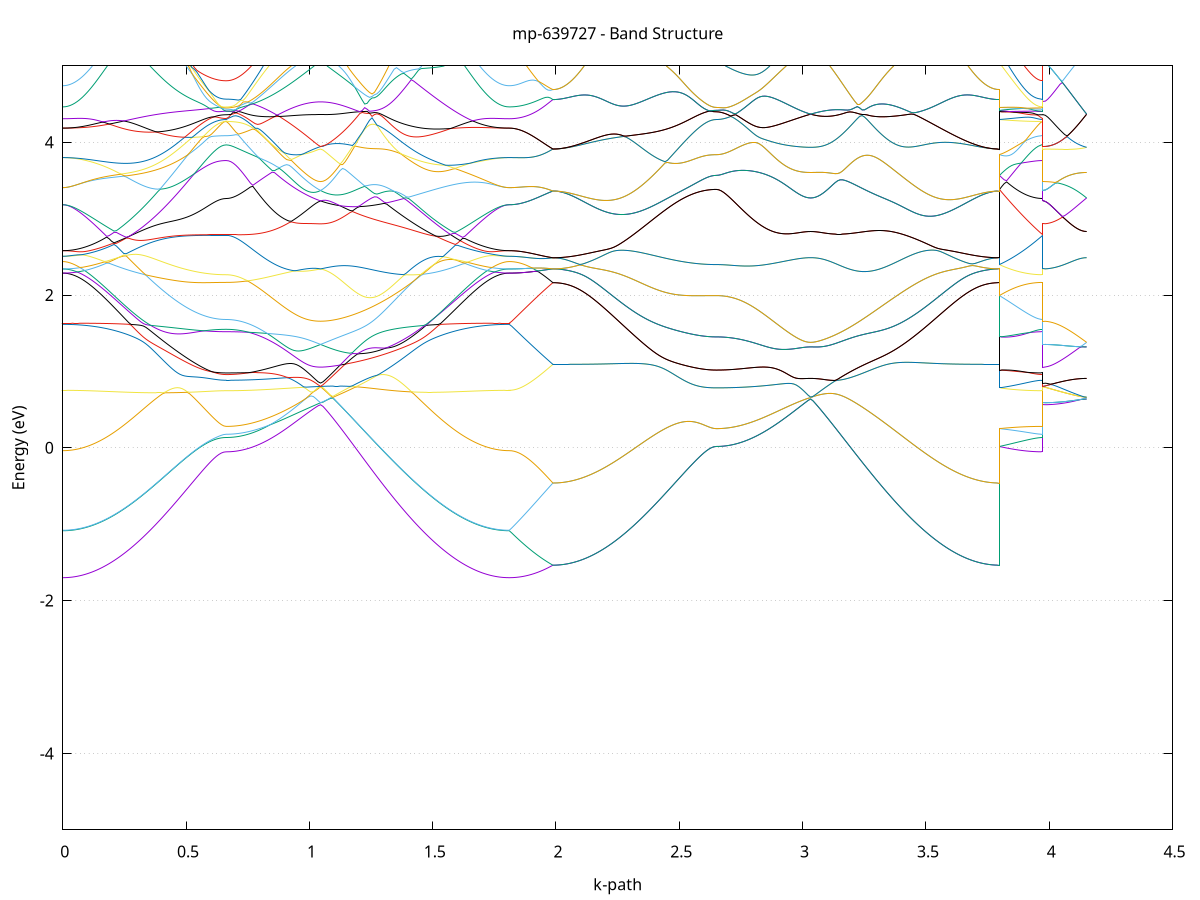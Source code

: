set title 'mp-639727 - Band Structure'
set xlabel 'k-path'
set ylabel 'Energy (eV)'
set grid y
set yrange [-5:5]
set terminal png size 800,600
set output 'mp-639727_bands_gnuplot.png'
plot '-' using 1:2 with lines notitle, '-' using 1:2 with lines notitle, '-' using 1:2 with lines notitle, '-' using 1:2 with lines notitle, '-' using 1:2 with lines notitle, '-' using 1:2 with lines notitle, '-' using 1:2 with lines notitle, '-' using 1:2 with lines notitle, '-' using 1:2 with lines notitle, '-' using 1:2 with lines notitle, '-' using 1:2 with lines notitle, '-' using 1:2 with lines notitle, '-' using 1:2 with lines notitle, '-' using 1:2 with lines notitle, '-' using 1:2 with lines notitle, '-' using 1:2 with lines notitle, '-' using 1:2 with lines notitle, '-' using 1:2 with lines notitle, '-' using 1:2 with lines notitle, '-' using 1:2 with lines notitle, '-' using 1:2 with lines notitle, '-' using 1:2 with lines notitle, '-' using 1:2 with lines notitle, '-' using 1:2 with lines notitle, '-' using 1:2 with lines notitle, '-' using 1:2 with lines notitle, '-' using 1:2 with lines notitle, '-' using 1:2 with lines notitle, '-' using 1:2 with lines notitle, '-' using 1:2 with lines notitle, '-' using 1:2 with lines notitle, '-' using 1:2 with lines notitle, '-' using 1:2 with lines notitle, '-' using 1:2 with lines notitle, '-' using 1:2 with lines notitle, '-' using 1:2 with lines notitle, '-' using 1:2 with lines notitle, '-' using 1:2 with lines notitle, '-' using 1:2 with lines notitle, '-' using 1:2 with lines notitle, '-' using 1:2 with lines notitle, '-' using 1:2 with lines notitle, '-' using 1:2 with lines notitle, '-' using 1:2 with lines notitle, '-' using 1:2 with lines notitle, '-' using 1:2 with lines notitle, '-' using 1:2 with lines notitle, '-' using 1:2 with lines notitle, '-' using 1:2 with lines notitle, '-' using 1:2 with lines notitle, '-' using 1:2 with lines notitle, '-' using 1:2 with lines notitle, '-' using 1:2 with lines notitle, '-' using 1:2 with lines notitle, '-' using 1:2 with lines notitle, '-' using 1:2 with lines notitle, '-' using 1:2 with lines notitle, '-' using 1:2 with lines notitle, '-' using 1:2 with lines notitle, '-' using 1:2 with lines notitle, '-' using 1:2 with lines notitle, '-' using 1:2 with lines notitle, '-' using 1:2 with lines notitle, '-' using 1:2 with lines notitle
0.000000 -23.879972
0.009891 -23.879972
0.019782 -23.879972
0.029673 -23.879972
0.039563 -23.879872
0.049454 -23.879872
0.059345 -23.879872
0.069236 -23.879872
0.079127 -23.879772
0.089018 -23.879772
0.098909 -23.879672
0.108800 -23.879672
0.118690 -23.879572
0.128581 -23.879572
0.138472 -23.879472
0.148363 -23.879372
0.158254 -23.879272
0.168145 -23.879272
0.178036 -23.879172
0.187926 -23.879072
0.197817 -23.878972
0.207708 -23.878872
0.217599 -23.878772
0.227490 -23.878672
0.237381 -23.878572
0.247272 -23.878472
0.257162 -23.878372
0.267053 -23.878272
0.276944 -23.878172
0.286835 -23.878072
0.296726 -23.877872
0.306617 -23.877772
0.316508 -23.877672
0.326399 -23.877572
0.336289 -23.877472
0.346180 -23.877372
0.356071 -23.877272
0.365962 -23.877072
0.375853 -23.876972
0.385744 -23.876872
0.395635 -23.876772
0.405525 -23.876672
0.415416 -23.876572
0.425307 -23.876472
0.435198 -23.876372
0.445089 -23.876272
0.454980 -23.876172
0.464871 -23.876072
0.474761 -23.875972
0.484652 -23.875872
0.494543 -23.875772
0.504434 -23.875672
0.514325 -23.875572
0.524216 -23.875572
0.534107 -23.875472
0.543998 -23.875372
0.553888 -23.875372
0.563779 -23.875272
0.573670 -23.875272
0.583561 -23.875172
0.593452 -23.875172
0.603343 -23.875072
0.613234 -23.875072
0.623124 -23.875072
0.633015 -23.875072
0.642906 -23.875072
0.652797 -23.874972
0.662688 -23.874972
0.662688 -23.874972
0.672498 -23.874972
0.682309 -23.874972
0.692119 -23.874972
0.701929 -23.874972
0.711740 -23.874972
0.721550 -23.874972
0.731360 -23.874972
0.741171 -23.874972
0.750981 -23.874972
0.760791 -23.874972
0.770602 -23.874872
0.780412 -23.874872
0.790222 -23.874872
0.800033 -23.874872
0.809843 -23.874872
0.819653 -23.874772
0.829464 -23.874772
0.839274 -23.874772
0.849084 -23.874772
0.858895 -23.874672
0.868705 -23.874672
0.878515 -23.874672
0.888326 -23.874672
0.898136 -23.874572
0.907946 -23.874572
0.917757 -23.874572
0.927567 -23.874572
0.937377 -23.874472
0.947188 -23.874472
0.956998 -23.874472
0.966808 -23.874472
0.976619 -23.874472
0.986429 -23.874472
0.996239 -23.874372
1.006050 -23.874372
1.015860 -23.874372
1.025670 -23.874372
1.035481 -23.874372
1.045291 -23.874372
1.045291 -23.874372
1.055229 -23.874372
1.065166 -23.874372
1.075104 -23.874372
1.085042 -23.874372
1.094980 -23.874372
1.104917 -23.874472
1.114855 -23.874472
1.124793 -23.874472
1.134731 -23.874472
1.144668 -23.874572
1.154606 -23.874572
1.164544 -23.874572
1.174482 -23.874672
1.184419 -23.874672
1.194357 -23.874772
1.204295 -23.874772
1.214233 -23.874872
1.224170 -23.874972
1.234108 -23.874972
1.244046 -23.875072
1.253984 -23.875172
1.263921 -23.875272
1.273859 -23.875272
1.283797 -23.875372
1.293734 -23.875472
1.303672 -23.875572
1.313610 -23.875672
1.323548 -23.875772
1.333485 -23.875872
1.343423 -23.875972
1.353361 -23.876072
1.363299 -23.876172
1.373236 -23.876272
1.383174 -23.876372
1.393112 -23.876472
1.403050 -23.876572
1.412987 -23.876772
1.422925 -23.876872
1.432863 -23.876972
1.442801 -23.877072
1.452738 -23.877172
1.462676 -23.877272
1.472614 -23.877472
1.482552 -23.877572
1.492489 -23.877672
1.502427 -23.877772
1.512365 -23.877872
1.522303 -23.877972
1.532240 -23.878172
1.542178 -23.878272
1.552116 -23.878372
1.562054 -23.878472
1.571991 -23.878572
1.581929 -23.878672
1.591867 -23.878772
1.601804 -23.878872
1.611742 -23.878972
1.621680 -23.879072
1.631618 -23.879172
1.641555 -23.879172
1.651493 -23.879272
1.661431 -23.879372
1.671369 -23.879472
1.681306 -23.879472
1.691244 -23.879572
1.701182 -23.879672
1.711120 -23.879672
1.721057 -23.879772
1.730995 -23.879772
1.740933 -23.879872
1.750871 -23.879872
1.760808 -23.879872
1.770746 -23.879872
1.780684 -23.879972
1.790622 -23.879972
1.800559 -23.879972
1.810497 -23.879972
1.810497 -23.879972
1.820327 -23.879972
1.830156 -23.879972
1.839986 -23.879972
1.849815 -23.879972
1.859645 -23.879872
1.869475 -23.879872
1.879304 -23.879872
1.889134 -23.879872
1.898963 -23.879772
1.908793 -23.879772
1.918622 -23.879672
1.928452 -23.879672
1.938282 -23.879672
1.948111 -23.879572
1.957941 -23.879572
1.967770 -23.879472
1.977600 -23.879472
1.987430 -23.879372
1.987430 -23.879372
1.997320 -23.879372
2.007211 -23.879372
2.017102 -23.879372
2.026993 -23.879372
2.036884 -23.879372
2.046775 -23.879272
2.056666 -23.879272
2.066557 -23.879272
2.076447 -23.879172
2.086338 -23.879172
2.096229 -23.879072
2.106120 -23.879072
2.116011 -23.878972
2.125902 -23.878972
2.135793 -23.878872
2.145683 -23.878772
2.155574 -23.878672
2.165465 -23.878672
2.175356 -23.878572
2.185247 -23.878472
2.195138 -23.878372
2.205029 -23.878272
2.214919 -23.878172
2.224810 -23.878172
2.234701 -23.878072
2.244592 -23.877972
2.254483 -23.877872
2.264374 -23.877772
2.274265 -23.877672
2.284156 -23.877572
2.294046 -23.877472
2.303937 -23.877372
2.313828 -23.877272
2.323719 -23.877172
2.333610 -23.876972
2.343501 -23.876872
2.353392 -23.876772
2.363282 -23.876672
2.373173 -23.876572
2.383064 -23.876472
2.392955 -23.876372
2.402846 -23.876272
2.412737 -23.876172
2.422628 -23.876172
2.432518 -23.876072
2.442409 -23.875972
2.452300 -23.875872
2.462191 -23.875772
2.472082 -23.875672
2.481973 -23.875572
2.491864 -23.875572
2.501755 -23.875472
2.511645 -23.875372
2.521536 -23.875372
2.531427 -23.875272
2.541318 -23.875272
2.551209 -23.875172
2.561100 -23.875172
2.570991 -23.875072
2.580881 -23.875072
2.590772 -23.875072
2.600663 -23.874972
2.610554 -23.874972
2.620445 -23.874972
2.630336 -23.874972
2.640227 -23.874972
2.650118 -23.874972
2.650118 -23.874972
2.659928 -23.874972
2.669738 -23.874972
2.679549 -23.874972
2.689359 -23.874972
2.699169 -23.874972
2.708980 -23.874872
2.718790 -23.874872
2.728600 -23.874872
2.738411 -23.874872
2.748221 -23.874872
2.758031 -23.874872
2.767842 -23.874872
2.777652 -23.874772
2.787462 -23.874772
2.797273 -23.874772
2.807083 -23.874772
2.816893 -23.874772
2.826704 -23.874672
2.836514 -23.874672
2.846324 -23.874672
2.856135 -23.874672
2.865945 -23.874672
2.875755 -23.874572
2.885566 -23.874572
2.895376 -23.874572
2.905186 -23.874572
2.914997 -23.874572
2.924807 -23.874472
2.934617 -23.874472
2.944428 -23.874472
2.954238 -23.874472
2.964048 -23.874472
2.973859 -23.874472
2.983669 -23.874372
2.993479 -23.874372
3.003290 -23.874372
3.013100 -23.874372
3.022910 -23.874372
3.032721 -23.874372
3.032721 -23.874372
3.042658 -23.874372
3.052596 -23.874372
3.062534 -23.874372
3.072471 -23.874372
3.082409 -23.874372
3.092347 -23.874472
3.102285 -23.874472
3.112222 -23.874472
3.122160 -23.874472
3.132098 -23.874572
3.142036 -23.874572
3.151973 -23.874572
3.161911 -23.874672
3.171849 -23.874672
3.181787 -23.874672
3.191724 -23.874772
3.201662 -23.874772
3.211600 -23.874872
3.221538 -23.874972
3.231475 -23.874972
3.241413 -23.875072
3.251351 -23.875072
3.261289 -23.875172
3.271226 -23.875272
3.281164 -23.875372
3.291102 -23.875472
3.301040 -23.875472
3.310977 -23.875572
3.320915 -23.875672
3.330853 -23.875772
3.340791 -23.875872
3.350728 -23.875972
3.360666 -23.876072
3.370604 -23.876172
3.380541 -23.876272
3.390479 -23.876372
3.400417 -23.876472
3.410355 -23.876572
3.420292 -23.876672
3.430230 -23.876772
3.440168 -23.876872
3.450106 -23.876972
3.460043 -23.877072
3.469981 -23.877172
3.479919 -23.877272
3.489857 -23.877372
3.499794 -23.877472
3.509732 -23.877672
3.519670 -23.877772
3.529608 -23.877872
3.539545 -23.877972
3.549483 -23.877972
3.559421 -23.878072
3.569359 -23.878172
3.579296 -23.878272
3.589234 -23.878372
3.599172 -23.878472
3.609110 -23.878572
3.619047 -23.878672
3.628985 -23.878672
3.638923 -23.878772
3.648861 -23.878872
3.658798 -23.878972
3.668736 -23.878972
3.678674 -23.879072
3.688611 -23.879072
3.698549 -23.879172
3.708487 -23.879172
3.718425 -23.879272
3.728362 -23.879272
3.738300 -23.879272
3.748238 -23.879272
3.758176 -23.879372
3.768113 -23.879372
3.778051 -23.879372
3.787989 -23.879372
3.797927 -23.879372
3.797927 -23.874972
3.807756 -23.874972
3.817586 -23.874972
3.827415 -23.874972
3.837245 -23.874972
3.847075 -23.874972
3.856904 -23.874972
3.866734 -23.874972
3.876563 -23.874972
3.886393 -23.874972
3.896222 -23.874972
3.906052 -23.874972
3.915882 -23.874972
3.925711 -23.874972
3.935541 -23.874972
3.945370 -23.874972
3.955200 -23.874972
3.965030 -23.874972
3.974859 -23.874972
3.974859 -23.874372
3.984689 -23.874372
3.994518 -23.874372
4.004348 -23.874372
4.014178 -23.874372
4.024007 -23.874372
4.033837 -23.874372
4.043666 -23.874372
4.053496 -23.874372
4.063325 -23.874372
4.073155 -23.874372
4.082985 -23.874372
4.092814 -23.874372
4.102644 -23.874372
4.112473 -23.874372
4.122303 -23.874372
4.132133 -23.874372
4.141962 -23.874372
4.151792 -23.874372
e
0.000000 -23.878772
0.009891 -23.878772
0.019782 -23.878672
0.029673 -23.878672
0.039563 -23.878672
0.049454 -23.878672
0.059345 -23.878672
0.069236 -23.878672
0.079127 -23.878572
0.089018 -23.878572
0.098909 -23.878472
0.108800 -23.878472
0.118690 -23.878472
0.128581 -23.878372
0.138472 -23.878372
0.148363 -23.878272
0.158254 -23.878172
0.168145 -23.878172
0.178036 -23.878072
0.187926 -23.877972
0.197817 -23.877972
0.207708 -23.877872
0.217599 -23.877772
0.227490 -23.877672
0.237381 -23.877672
0.247272 -23.877572
0.257162 -23.877472
0.267053 -23.877372
0.276944 -23.877272
0.286835 -23.877172
0.296726 -23.877072
0.306617 -23.876972
0.316508 -23.876972
0.326399 -23.876872
0.336289 -23.876772
0.346180 -23.876672
0.356071 -23.876572
0.365962 -23.876472
0.375853 -23.876372
0.385744 -23.876272
0.395635 -23.876172
0.405525 -23.876172
0.415416 -23.876072
0.425307 -23.875972
0.435198 -23.875872
0.445089 -23.875772
0.454980 -23.875772
0.464871 -23.875672
0.474761 -23.875572
0.484652 -23.875472
0.494543 -23.875472
0.504434 -23.875372
0.514325 -23.875372
0.524216 -23.875272
0.534107 -23.875172
0.543998 -23.875172
0.553888 -23.875072
0.563779 -23.875072
0.573670 -23.875072
0.583561 -23.874972
0.593452 -23.874972
0.603343 -23.874972
0.613234 -23.874872
0.623124 -23.874872
0.633015 -23.874872
0.642906 -23.874872
0.652797 -23.874872
0.662688 -23.874872
0.662688 -23.874872
0.672498 -23.874872
0.682309 -23.874872
0.692119 -23.874872
0.701929 -23.874872
0.711740 -23.874872
0.721550 -23.874872
0.731360 -23.874872
0.741171 -23.874772
0.750981 -23.874772
0.760791 -23.874772
0.770602 -23.874772
0.780412 -23.874772
0.790222 -23.874772
0.800033 -23.874772
0.809843 -23.874772
0.819653 -23.874672
0.829464 -23.874672
0.839274 -23.874672
0.849084 -23.874672
0.858895 -23.874672
0.868705 -23.874572
0.878515 -23.874572
0.888326 -23.874572
0.898136 -23.874572
0.907946 -23.874572
0.917757 -23.874572
0.927567 -23.874472
0.937377 -23.874472
0.947188 -23.874472
0.956998 -23.874472
0.966808 -23.874472
0.976619 -23.874472
0.986429 -23.874472
0.996239 -23.874372
1.006050 -23.874372
1.015860 -23.874372
1.025670 -23.874372
1.035481 -23.874372
1.045291 -23.874372
1.045291 -23.874372
1.055229 -23.874372
1.065166 -23.874372
1.075104 -23.874372
1.085042 -23.874372
1.094980 -23.874372
1.104917 -23.874472
1.114855 -23.874472
1.124793 -23.874472
1.134731 -23.874472
1.144668 -23.874472
1.154606 -23.874572
1.164544 -23.874572
1.174482 -23.874572
1.184419 -23.874672
1.194357 -23.874672
1.204295 -23.874672
1.214233 -23.874772
1.224170 -23.874772
1.234108 -23.874872
1.244046 -23.874872
1.253984 -23.874972
1.263921 -23.874972
1.273859 -23.875072
1.283797 -23.875172
1.293734 -23.875172
1.303672 -23.875272
1.313610 -23.875372
1.323548 -23.875472
1.333485 -23.875472
1.343423 -23.875572
1.353361 -23.875672
1.363299 -23.875772
1.373236 -23.875872
1.383174 -23.875872
1.393112 -23.875972
1.403050 -23.876072
1.412987 -23.876172
1.422925 -23.876272
1.432863 -23.876372
1.442801 -23.876472
1.452738 -23.876572
1.462676 -23.876672
1.472614 -23.876772
1.482552 -23.876772
1.492489 -23.876872
1.502427 -23.876972
1.512365 -23.877072
1.522303 -23.877172
1.532240 -23.877272
1.542178 -23.877372
1.552116 -23.877472
1.562054 -23.877572
1.571991 -23.877572
1.581929 -23.877672
1.591867 -23.877772
1.601804 -23.877872
1.611742 -23.877972
1.621680 -23.877972
1.631618 -23.878072
1.641555 -23.878172
1.651493 -23.878172
1.661431 -23.878272
1.671369 -23.878272
1.681306 -23.878372
1.691244 -23.878472
1.701182 -23.878472
1.711120 -23.878472
1.721057 -23.878572
1.730995 -23.878572
1.740933 -23.878672
1.750871 -23.878672
1.760808 -23.878672
1.770746 -23.878672
1.780684 -23.878672
1.790622 -23.878672
1.800559 -23.878772
1.810497 -23.878772
1.810497 -23.878772
1.820327 -23.878772
1.830156 -23.878772
1.839986 -23.878772
1.849815 -23.878772
1.859645 -23.878772
1.869475 -23.878872
1.879304 -23.878872
1.889134 -23.878872
1.898963 -23.878972
1.908793 -23.878972
1.918622 -23.878972
1.928452 -23.879072
1.938282 -23.879072
1.948111 -23.879172
1.957941 -23.879272
1.967770 -23.879272
1.977600 -23.879372
1.987430 -23.879372
1.987430 -23.879372
1.997320 -23.879372
2.007211 -23.879372
2.017102 -23.879372
2.026993 -23.879372
2.036884 -23.879372
2.046775 -23.879272
2.056666 -23.879272
2.066557 -23.879272
2.076447 -23.879172
2.086338 -23.879172
2.096229 -23.879072
2.106120 -23.879072
2.116011 -23.878972
2.125902 -23.878972
2.135793 -23.878872
2.145683 -23.878772
2.155574 -23.878672
2.165465 -23.878672
2.175356 -23.878572
2.185247 -23.878472
2.195138 -23.878372
2.205029 -23.878272
2.214919 -23.878172
2.224810 -23.878172
2.234701 -23.878072
2.244592 -23.877972
2.254483 -23.877872
2.264374 -23.877772
2.274265 -23.877672
2.284156 -23.877572
2.294046 -23.877472
2.303937 -23.877372
2.313828 -23.877272
2.323719 -23.877172
2.333610 -23.876972
2.343501 -23.876872
2.353392 -23.876772
2.363282 -23.876672
2.373173 -23.876572
2.383064 -23.876472
2.392955 -23.876372
2.402846 -23.876272
2.412737 -23.876172
2.422628 -23.876172
2.432518 -23.876072
2.442409 -23.875972
2.452300 -23.875872
2.462191 -23.875772
2.472082 -23.875672
2.481973 -23.875572
2.491864 -23.875572
2.501755 -23.875472
2.511645 -23.875372
2.521536 -23.875372
2.531427 -23.875272
2.541318 -23.875272
2.551209 -23.875172
2.561100 -23.875172
2.570991 -23.875072
2.580881 -23.875072
2.590772 -23.875072
2.600663 -23.874972
2.610554 -23.874972
2.620445 -23.874972
2.630336 -23.874972
2.640227 -23.874972
2.650118 -23.874972
2.650118 -23.874972
2.659928 -23.874972
2.669738 -23.874972
2.679549 -23.874972
2.689359 -23.874972
2.699169 -23.874972
2.708980 -23.874872
2.718790 -23.874872
2.728600 -23.874872
2.738411 -23.874872
2.748221 -23.874872
2.758031 -23.874872
2.767842 -23.874872
2.777652 -23.874772
2.787462 -23.874772
2.797273 -23.874772
2.807083 -23.874772
2.816893 -23.874772
2.826704 -23.874672
2.836514 -23.874672
2.846324 -23.874672
2.856135 -23.874672
2.865945 -23.874672
2.875755 -23.874572
2.885566 -23.874572
2.895376 -23.874572
2.905186 -23.874572
2.914997 -23.874572
2.924807 -23.874472
2.934617 -23.874472
2.944428 -23.874472
2.954238 -23.874472
2.964048 -23.874472
2.973859 -23.874472
2.983669 -23.874372
2.993479 -23.874372
3.003290 -23.874372
3.013100 -23.874372
3.022910 -23.874372
3.032721 -23.874372
3.032721 -23.874372
3.042658 -23.874372
3.052596 -23.874372
3.062534 -23.874372
3.072471 -23.874372
3.082409 -23.874372
3.092347 -23.874472
3.102285 -23.874472
3.112222 -23.874472
3.122160 -23.874472
3.132098 -23.874572
3.142036 -23.874572
3.151973 -23.874572
3.161911 -23.874672
3.171849 -23.874672
3.181787 -23.874672
3.191724 -23.874772
3.201662 -23.874772
3.211600 -23.874872
3.221538 -23.874972
3.231475 -23.874972
3.241413 -23.875072
3.251351 -23.875072
3.261289 -23.875172
3.271226 -23.875272
3.281164 -23.875372
3.291102 -23.875472
3.301040 -23.875472
3.310977 -23.875572
3.320915 -23.875672
3.330853 -23.875772
3.340791 -23.875872
3.350728 -23.875972
3.360666 -23.876072
3.370604 -23.876172
3.380541 -23.876272
3.390479 -23.876372
3.400417 -23.876472
3.410355 -23.876572
3.420292 -23.876672
3.430230 -23.876772
3.440168 -23.876872
3.450106 -23.876972
3.460043 -23.877072
3.469981 -23.877172
3.479919 -23.877272
3.489857 -23.877372
3.499794 -23.877472
3.509732 -23.877572
3.519670 -23.877772
3.529608 -23.877872
3.539545 -23.877972
3.549483 -23.877972
3.559421 -23.878072
3.569359 -23.878172
3.579296 -23.878272
3.589234 -23.878372
3.599172 -23.878472
3.609110 -23.878572
3.619047 -23.878672
3.628985 -23.878672
3.638923 -23.878772
3.648861 -23.878872
3.658798 -23.878972
3.668736 -23.878972
3.678674 -23.879072
3.688611 -23.879072
3.698549 -23.879172
3.708487 -23.879172
3.718425 -23.879272
3.728362 -23.879272
3.738300 -23.879272
3.748238 -23.879272
3.758176 -23.879372
3.768113 -23.879372
3.778051 -23.879372
3.787989 -23.879372
3.797927 -23.879372
3.797927 -23.874972
3.807756 -23.874972
3.817586 -23.874972
3.827415 -23.874972
3.837245 -23.874872
3.847075 -23.874872
3.856904 -23.874872
3.866734 -23.874872
3.876563 -23.874872
3.886393 -23.874872
3.896222 -23.874872
3.906052 -23.874872
3.915882 -23.874872
3.925711 -23.874872
3.935541 -23.874872
3.945370 -23.874872
3.955200 -23.874872
3.965030 -23.874872
3.974859 -23.874872
3.974859 -23.874372
3.984689 -23.874372
3.994518 -23.874372
4.004348 -23.874372
4.014178 -23.874372
4.024007 -23.874372
4.033837 -23.874372
4.043666 -23.874372
4.053496 -23.874372
4.063325 -23.874372
4.073155 -23.874372
4.082985 -23.874372
4.092814 -23.874372
4.102644 -23.874372
4.112473 -23.874372
4.122303 -23.874372
4.132133 -23.874372
4.141962 -23.874372
4.151792 -23.874372
e
0.000000 -23.872072
0.009891 -23.872072
0.019782 -23.872072
0.029673 -23.872072
0.039563 -23.872072
0.049454 -23.872072
0.059345 -23.872072
0.069236 -23.871972
0.079127 -23.871972
0.089018 -23.871972
0.098909 -23.871872
0.108800 -23.871872
0.118690 -23.871772
0.128581 -23.871772
0.138472 -23.871672
0.148363 -23.871672
0.158254 -23.871572
0.168145 -23.871472
0.178036 -23.871472
0.187926 -23.871372
0.197817 -23.871272
0.207708 -23.871272
0.217599 -23.871172
0.227490 -23.871072
0.237381 -23.870972
0.247272 -23.870872
0.257162 -23.870872
0.267053 -23.870772
0.276944 -23.870672
0.286835 -23.870572
0.296726 -23.870472
0.306617 -23.870372
0.316508 -23.870272
0.326399 -23.870172
0.336289 -23.870172
0.346180 -23.870072
0.356071 -23.869972
0.365962 -23.869872
0.375853 -23.869772
0.385744 -23.869672
0.395635 -23.869572
0.405525 -23.869472
0.415416 -23.869372
0.425307 -23.869372
0.435198 -23.869272
0.445089 -23.869172
0.454980 -23.869072
0.464871 -23.869072
0.474761 -23.868972
0.484652 -23.868872
0.494543 -23.868772
0.504434 -23.868772
0.514325 -23.868672
0.524216 -23.868672
0.534107 -23.868572
0.543998 -23.868572
0.553888 -23.868472
0.563779 -23.868472
0.573670 -23.868372
0.583561 -23.868372
0.593452 -23.868372
0.603343 -23.868272
0.613234 -23.868272
0.623124 -23.868272
0.633015 -23.868272
0.642906 -23.868272
0.652797 -23.868272
0.662688 -23.868272
0.662688 -23.868272
0.672498 -23.868272
0.682309 -23.868272
0.692119 -23.868272
0.701929 -23.868272
0.711740 -23.868272
0.721550 -23.868172
0.731360 -23.868172
0.741171 -23.868172
0.750981 -23.868172
0.760791 -23.868172
0.770602 -23.868172
0.780412 -23.868172
0.790222 -23.868172
0.800033 -23.868072
0.809843 -23.868072
0.819653 -23.868072
0.829464 -23.868072
0.839274 -23.868072
0.849084 -23.868072
0.858895 -23.867972
0.868705 -23.867972
0.878515 -23.867972
0.888326 -23.867972
0.898136 -23.867972
0.907946 -23.867872
0.917757 -23.867872
0.927567 -23.867872
0.937377 -23.867872
0.947188 -23.867872
0.956998 -23.867872
0.966808 -23.867772
0.976619 -23.867772
0.986429 -23.867772
0.996239 -23.867772
1.006050 -23.867772
1.015860 -23.867772
1.025670 -23.867772
1.035481 -23.867772
1.045291 -23.867772
1.045291 -23.867772
1.055229 -23.867772
1.065166 -23.867772
1.075104 -23.867772
1.085042 -23.867772
1.094980 -23.867772
1.104917 -23.867772
1.114855 -23.867772
1.124793 -23.867872
1.134731 -23.867872
1.144668 -23.867872
1.154606 -23.867872
1.164544 -23.867972
1.174482 -23.867972
1.184419 -23.867972
1.194357 -23.868072
1.204295 -23.868072
1.214233 -23.868172
1.224170 -23.868172
1.234108 -23.868272
1.244046 -23.868272
1.253984 -23.868372
1.263921 -23.868372
1.273859 -23.868472
1.283797 -23.868472
1.293734 -23.868572
1.303672 -23.868672
1.313610 -23.868772
1.323548 -23.868772
1.333485 -23.868872
1.343423 -23.868972
1.353361 -23.869072
1.363299 -23.869072
1.373236 -23.869172
1.383174 -23.869272
1.393112 -23.869372
1.403050 -23.869472
1.412987 -23.869572
1.422925 -23.869672
1.432863 -23.869772
1.442801 -23.869872
1.452738 -23.869872
1.462676 -23.869972
1.472614 -23.870072
1.482552 -23.870172
1.492489 -23.870272
1.502427 -23.870372
1.512365 -23.870472
1.522303 -23.870572
1.532240 -23.870672
1.542178 -23.870772
1.552116 -23.870872
1.562054 -23.870872
1.571991 -23.870972
1.581929 -23.871072
1.591867 -23.871172
1.601804 -23.871272
1.611742 -23.871272
1.621680 -23.871372
1.631618 -23.871472
1.641555 -23.871472
1.651493 -23.871572
1.661431 -23.871672
1.671369 -23.871672
1.681306 -23.871772
1.691244 -23.871772
1.701182 -23.871872
1.711120 -23.871872
1.721057 -23.871972
1.730995 -23.871972
1.740933 -23.871972
1.750871 -23.872072
1.760808 -23.872072
1.770746 -23.872072
1.780684 -23.872072
1.790622 -23.872072
1.800559 -23.872072
1.810497 -23.872072
1.810497 -23.872072
1.820327 -23.872072
1.830156 -23.872072
1.839986 -23.872072
1.849815 -23.872072
1.859645 -23.872072
1.869475 -23.871972
1.879304 -23.871972
1.889134 -23.871972
1.898963 -23.871872
1.908793 -23.871872
1.918622 -23.871772
1.928452 -23.871772
1.938282 -23.871672
1.948111 -23.871672
1.957941 -23.871572
1.967770 -23.871572
1.977600 -23.871472
1.987430 -23.871472
1.987430 -23.871472
1.997320 -23.871472
2.007211 -23.871472
2.017102 -23.871472
2.026993 -23.871372
2.036884 -23.871372
2.046775 -23.871372
2.056666 -23.871372
2.066557 -23.871372
2.076447 -23.871272
2.086338 -23.871272
2.096229 -23.871272
2.106120 -23.871172
2.116011 -23.871172
2.125902 -23.871072
2.135793 -23.871072
2.145683 -23.870972
2.155574 -23.870972
2.165465 -23.870872
2.175356 -23.870872
2.185247 -23.870772
2.195138 -23.870672
2.205029 -23.870672
2.214919 -23.870572
2.224810 -23.870472
2.234701 -23.870472
2.244592 -23.870372
2.254483 -23.870272
2.264374 -23.870172
2.274265 -23.870172
2.284156 -23.870072
2.294046 -23.869972
2.303937 -23.869872
2.313828 -23.869872
2.323719 -23.869772
2.333610 -23.869672
2.343501 -23.869572
2.353392 -23.869572
2.363282 -23.869472
2.373173 -23.869372
2.383064 -23.869272
2.392955 -23.869272
2.402846 -23.869172
2.412737 -23.869072
2.422628 -23.869072
2.432518 -23.868972
2.442409 -23.868872
2.452300 -23.868872
2.462191 -23.868772
2.472082 -23.868672
2.481973 -23.868672
2.491864 -23.868572
2.501755 -23.868572
2.511645 -23.868472
2.521536 -23.868472
2.531427 -23.868372
2.541318 -23.868372
2.551209 -23.868372
2.561100 -23.868272
2.570991 -23.868272
2.580881 -23.868272
2.590772 -23.868272
2.600663 -23.868172
2.610554 -23.868172
2.620445 -23.868172
2.630336 -23.868172
2.640227 -23.868172
2.650118 -23.868172
2.650118 -23.868172
2.659928 -23.868172
2.669738 -23.868172
2.679549 -23.868172
2.689359 -23.868172
2.699169 -23.868172
2.708980 -23.868172
2.718790 -23.868172
2.728600 -23.868172
2.738411 -23.868072
2.748221 -23.868072
2.758031 -23.868072
2.767842 -23.868072
2.777652 -23.868072
2.787462 -23.868072
2.797273 -23.868072
2.807083 -23.868072
2.816893 -23.867972
2.826704 -23.867972
2.836514 -23.867972
2.846324 -23.867972
2.856135 -23.867972
2.865945 -23.867972
2.875755 -23.867972
2.885566 -23.867872
2.895376 -23.867872
2.905186 -23.867872
2.914997 -23.867872
2.924807 -23.867872
2.934617 -23.867872
2.944428 -23.867872
2.954238 -23.867772
2.964048 -23.867772
2.973859 -23.867772
2.983669 -23.867772
2.993479 -23.867772
3.003290 -23.867772
3.013100 -23.867772
3.022910 -23.867772
3.032721 -23.867772
3.032721 -23.867772
3.042658 -23.867772
3.052596 -23.867772
3.062534 -23.867772
3.072471 -23.867772
3.082409 -23.867772
3.092347 -23.867772
3.102285 -23.867772
3.112222 -23.867872
3.122160 -23.867872
3.132098 -23.867872
3.142036 -23.867872
3.151973 -23.867872
3.161911 -23.867972
3.171849 -23.867972
3.181787 -23.867972
3.191724 -23.868072
3.201662 -23.868072
3.211600 -23.868072
3.221538 -23.868172
3.231475 -23.868172
3.241413 -23.868272
3.251351 -23.868272
3.261289 -23.868372
3.271226 -23.868372
3.281164 -23.868472
3.291102 -23.868472
3.301040 -23.868572
3.310977 -23.868672
3.320915 -23.868672
3.330853 -23.868772
3.340791 -23.868872
3.350728 -23.868872
3.360666 -23.868972
3.370604 -23.869072
3.380541 -23.869072
3.390479 -23.869172
3.400417 -23.869272
3.410355 -23.869372
3.420292 -23.869472
3.430230 -23.869472
3.440168 -23.869572
3.450106 -23.869672
3.460043 -23.869772
3.469981 -23.869772
3.479919 -23.869872
3.489857 -23.869972
3.499794 -23.870072
3.509732 -23.870172
3.519670 -23.870172
3.529608 -23.870272
3.539545 -23.870372
3.549483 -23.870472
3.559421 -23.870472
3.569359 -23.870572
3.579296 -23.870672
3.589234 -23.870672
3.599172 -23.870772
3.609110 -23.870872
3.619047 -23.870872
3.628985 -23.870972
3.638923 -23.870972
3.648861 -23.871072
3.658798 -23.871072
3.668736 -23.871172
3.678674 -23.871172
3.688611 -23.871272
3.698549 -23.871272
3.708487 -23.871272
3.718425 -23.871372
3.728362 -23.871372
3.738300 -23.871372
3.748238 -23.871372
3.758176 -23.871372
3.768113 -23.871472
3.778051 -23.871472
3.787989 -23.871472
3.797927 -23.871472
3.797927 -23.868172
3.807756 -23.868172
3.817586 -23.868172
3.827415 -23.868172
3.837245 -23.868172
3.847075 -23.868172
3.856904 -23.868172
3.866734 -23.868172
3.876563 -23.868172
3.886393 -23.868272
3.896222 -23.868272
3.906052 -23.868272
3.915882 -23.868272
3.925711 -23.868272
3.935541 -23.868272
3.945370 -23.868272
3.955200 -23.868272
3.965030 -23.868272
3.974859 -23.868272
3.974859 -23.867772
3.984689 -23.867772
3.994518 -23.867772
4.004348 -23.867772
4.014178 -23.867772
4.024007 -23.867772
4.033837 -23.867772
4.043666 -23.867772
4.053496 -23.867772
4.063325 -23.867772
4.073155 -23.867772
4.082985 -23.867772
4.092814 -23.867772
4.102644 -23.867772
4.112473 -23.867772
4.122303 -23.867772
4.132133 -23.867772
4.141962 -23.867772
4.151792 -23.867772
e
0.000000 -23.870872
0.009891 -23.870872
0.019782 -23.870872
0.029673 -23.870872
0.039563 -23.870872
0.049454 -23.870872
0.059345 -23.870872
0.069236 -23.870772
0.079127 -23.870772
0.089018 -23.870772
0.098909 -23.870672
0.108800 -23.870672
0.118690 -23.870672
0.128581 -23.870572
0.138472 -23.870572
0.148363 -23.870572
0.158254 -23.870472
0.168145 -23.870472
0.178036 -23.870372
0.187926 -23.870372
0.197817 -23.870272
0.207708 -23.870272
0.217599 -23.870172
0.227490 -23.870072
0.237381 -23.870072
0.247272 -23.869972
0.257162 -23.869972
0.267053 -23.869872
0.276944 -23.869772
0.286835 -23.869772
0.296726 -23.869672
0.306617 -23.869572
0.316508 -23.869572
0.326399 -23.869472
0.336289 -23.869372
0.346180 -23.869372
0.356071 -23.869272
0.365962 -23.869172
0.375853 -23.869172
0.385744 -23.869072
0.395635 -23.869072
0.405525 -23.868972
0.415416 -23.868872
0.425307 -23.868872
0.435198 -23.868772
0.445089 -23.868772
0.454980 -23.868672
0.464871 -23.868672
0.474761 -23.868572
0.484652 -23.868572
0.494543 -23.868472
0.504434 -23.868472
0.514325 -23.868372
0.524216 -23.868372
0.534107 -23.868372
0.543998 -23.868272
0.553888 -23.868272
0.563779 -23.868272
0.573670 -23.868172
0.583561 -23.868172
0.593452 -23.868172
0.603343 -23.868172
0.613234 -23.868072
0.623124 -23.868072
0.633015 -23.868072
0.642906 -23.868072
0.652797 -23.868072
0.662688 -23.868072
0.662688 -23.868072
0.672498 -23.868072
0.682309 -23.868072
0.692119 -23.868072
0.701929 -23.868072
0.711740 -23.868072
0.721550 -23.868072
0.731360 -23.868072
0.741171 -23.868072
0.750981 -23.868072
0.760791 -23.868072
0.770602 -23.868072
0.780412 -23.868072
0.790222 -23.867972
0.800033 -23.867972
0.809843 -23.867972
0.819653 -23.867972
0.829464 -23.867972
0.839274 -23.867972
0.849084 -23.867972
0.858895 -23.867972
0.868705 -23.867872
0.878515 -23.867872
0.888326 -23.867872
0.898136 -23.867872
0.907946 -23.867872
0.917757 -23.867872
0.927567 -23.867872
0.937377 -23.867872
0.947188 -23.867772
0.956998 -23.867772
0.966808 -23.867772
0.976619 -23.867772
0.986429 -23.867772
0.996239 -23.867772
1.006050 -23.867772
1.015860 -23.867772
1.025670 -23.867772
1.035481 -23.867772
1.045291 -23.867772
1.045291 -23.867772
1.055229 -23.867772
1.065166 -23.867772
1.075104 -23.867772
1.085042 -23.867772
1.094980 -23.867772
1.104917 -23.867772
1.114855 -23.867772
1.124793 -23.867772
1.134731 -23.867872
1.144668 -23.867872
1.154606 -23.867872
1.164544 -23.867872
1.174482 -23.867872
1.184419 -23.867972
1.194357 -23.867972
1.204295 -23.867972
1.214233 -23.867972
1.224170 -23.868072
1.234108 -23.868072
1.244046 -23.868072
1.253984 -23.868172
1.263921 -23.868172
1.273859 -23.868272
1.283797 -23.868272
1.293734 -23.868372
1.303672 -23.868372
1.313610 -23.868472
1.323548 -23.868472
1.333485 -23.868572
1.343423 -23.868572
1.353361 -23.868672
1.363299 -23.868672
1.373236 -23.868772
1.383174 -23.868772
1.393112 -23.868872
1.403050 -23.868972
1.412987 -23.868972
1.422925 -23.869072
1.432863 -23.869172
1.442801 -23.869172
1.452738 -23.869272
1.462676 -23.869372
1.472614 -23.869372
1.482552 -23.869472
1.492489 -23.869572
1.502427 -23.869572
1.512365 -23.869672
1.522303 -23.869772
1.532240 -23.869772
1.542178 -23.869872
1.552116 -23.869972
1.562054 -23.869972
1.571991 -23.870072
1.581929 -23.870072
1.591867 -23.870172
1.601804 -23.870172
1.611742 -23.870272
1.621680 -23.870372
1.631618 -23.870372
1.641555 -23.870472
1.651493 -23.870472
1.661431 -23.870572
1.671369 -23.870572
1.681306 -23.870572
1.691244 -23.870672
1.701182 -23.870672
1.711120 -23.870672
1.721057 -23.870772
1.730995 -23.870772
1.740933 -23.870772
1.750871 -23.870872
1.760808 -23.870872
1.770746 -23.870872
1.780684 -23.870872
1.790622 -23.870872
1.800559 -23.870872
1.810497 -23.870872
1.810497 -23.870872
1.820327 -23.870872
1.830156 -23.870872
1.839986 -23.870872
1.849815 -23.870872
1.859645 -23.870972
1.869475 -23.870972
1.879304 -23.870972
1.889134 -23.870972
1.898963 -23.871072
1.908793 -23.871072
1.918622 -23.871072
1.928452 -23.871172
1.938282 -23.871172
1.948111 -23.871272
1.957941 -23.871272
1.967770 -23.871372
1.977600 -23.871372
1.987430 -23.871472
1.987430 -23.871472
1.997320 -23.871472
2.007211 -23.871472
2.017102 -23.871372
2.026993 -23.871372
2.036884 -23.871372
2.046775 -23.871372
2.056666 -23.871372
2.066557 -23.871272
2.076447 -23.871272
2.086338 -23.871272
2.096229 -23.871172
2.106120 -23.871172
2.116011 -23.871172
2.125902 -23.871072
2.135793 -23.871072
2.145683 -23.870972
2.155574 -23.870972
2.165465 -23.870872
2.175356 -23.870772
2.185247 -23.870772
2.195138 -23.870672
2.205029 -23.870672
2.214919 -23.870572
2.224810 -23.870472
2.234701 -23.870472
2.244592 -23.870372
2.254483 -23.870272
2.264374 -23.870172
2.274265 -23.870172
2.284156 -23.870072
2.294046 -23.869972
2.303937 -23.869872
2.313828 -23.869872
2.323719 -23.869772
2.333610 -23.869672
2.343501 -23.869572
2.353392 -23.869472
2.363282 -23.869472
2.373173 -23.869372
2.383064 -23.869272
2.392955 -23.869272
2.402846 -23.869172
2.412737 -23.869072
2.422628 -23.868972
2.432518 -23.868972
2.442409 -23.868872
2.452300 -23.868772
2.462191 -23.868772
2.472082 -23.868672
2.481973 -23.868672
2.491864 -23.868572
2.501755 -23.868572
2.511645 -23.868472
2.521536 -23.868472
2.531427 -23.868372
2.541318 -23.868372
2.551209 -23.868372
2.561100 -23.868272
2.570991 -23.868272
2.580881 -23.868272
2.590772 -23.868272
2.600663 -23.868172
2.610554 -23.868172
2.620445 -23.868172
2.630336 -23.868172
2.640227 -23.868172
2.650118 -23.868172
2.650118 -23.868172
2.659928 -23.868172
2.669738 -23.868172
2.679549 -23.868172
2.689359 -23.868172
2.699169 -23.868172
2.708980 -23.868172
2.718790 -23.868172
2.728600 -23.868172
2.738411 -23.868072
2.748221 -23.868072
2.758031 -23.868072
2.767842 -23.868072
2.777652 -23.868072
2.787462 -23.868072
2.797273 -23.868072
2.807083 -23.868072
2.816893 -23.867972
2.826704 -23.867972
2.836514 -23.867972
2.846324 -23.867972
2.856135 -23.867972
2.865945 -23.867972
2.875755 -23.867872
2.885566 -23.867872
2.895376 -23.867872
2.905186 -23.867872
2.914997 -23.867872
2.924807 -23.867872
2.934617 -23.867872
2.944428 -23.867772
2.954238 -23.867772
2.964048 -23.867772
2.973859 -23.867772
2.983669 -23.867772
2.993479 -23.867772
3.003290 -23.867772
3.013100 -23.867772
3.022910 -23.867772
3.032721 -23.867772
3.032721 -23.867772
3.042658 -23.867772
3.052596 -23.867772
3.062534 -23.867772
3.072471 -23.867772
3.082409 -23.867772
3.092347 -23.867772
3.102285 -23.867772
3.112222 -23.867872
3.122160 -23.867872
3.132098 -23.867872
3.142036 -23.867872
3.151973 -23.867872
3.161911 -23.867972
3.171849 -23.867972
3.181787 -23.867972
3.191724 -23.868072
3.201662 -23.868072
3.211600 -23.868072
3.221538 -23.868172
3.231475 -23.868172
3.241413 -23.868272
3.251351 -23.868272
3.261289 -23.868372
3.271226 -23.868372
3.281164 -23.868472
3.291102 -23.868472
3.301040 -23.868572
3.310977 -23.868672
3.320915 -23.868672
3.330853 -23.868772
3.340791 -23.868872
3.350728 -23.868872
3.360666 -23.868972
3.370604 -23.869072
3.380541 -23.869072
3.390479 -23.869172
3.400417 -23.869272
3.410355 -23.869372
3.420292 -23.869372
3.430230 -23.869472
3.440168 -23.869572
3.450106 -23.869672
3.460043 -23.869772
3.469981 -23.869772
3.479919 -23.869872
3.489857 -23.869972
3.499794 -23.870072
3.509732 -23.870072
3.519670 -23.870172
3.529608 -23.870272
3.539545 -23.870372
3.549483 -23.870372
3.559421 -23.870472
3.569359 -23.870572
3.579296 -23.870672
3.589234 -23.870672
3.599172 -23.870772
3.609110 -23.870772
3.619047 -23.870872
3.628985 -23.870972
3.638923 -23.870972
3.648861 -23.871072
3.658798 -23.871072
3.668736 -23.871172
3.678674 -23.871172
3.688611 -23.871172
3.698549 -23.871272
3.708487 -23.871272
3.718425 -23.871272
3.728362 -23.871372
3.738300 -23.871372
3.748238 -23.871372
3.758176 -23.871372
3.768113 -23.871372
3.778051 -23.871472
3.787989 -23.871472
3.797927 -23.871472
3.797927 -23.868172
3.807756 -23.868172
3.817586 -23.868172
3.827415 -23.868172
3.837245 -23.868172
3.847075 -23.868172
3.856904 -23.868172
3.866734 -23.868072
3.876563 -23.868072
3.886393 -23.868072
3.896222 -23.868072
3.906052 -23.868072
3.915882 -23.868072
3.925711 -23.868072
3.935541 -23.868072
3.945370 -23.868072
3.955200 -23.868072
3.965030 -23.868072
3.974859 -23.868072
3.974859 -23.867772
3.984689 -23.867772
3.994518 -23.867772
4.004348 -23.867772
4.014178 -23.867772
4.024007 -23.867772
4.033837 -23.867772
4.043666 -23.867772
4.053496 -23.867772
4.063325 -23.867772
4.073155 -23.867772
4.082985 -23.867772
4.092814 -23.867772
4.102644 -23.867772
4.112473 -23.867772
4.122303 -23.867772
4.132133 -23.867772
4.141962 -23.867772
4.151792 -23.867772
e
0.000000 -10.753372
0.009891 -10.753272
0.019782 -10.753272
0.029673 -10.753072
0.039563 -10.752972
0.049454 -10.752772
0.059345 -10.752472
0.069236 -10.752172
0.079127 -10.751772
0.089018 -10.751372
0.098909 -10.750872
0.108800 -10.750372
0.118690 -10.749872
0.128581 -10.749272
0.138472 -10.748672
0.148363 -10.747972
0.158254 -10.747272
0.168145 -10.746472
0.178036 -10.745672
0.187926 -10.744872
0.197817 -10.743972
0.207708 -10.743072
0.217599 -10.742172
0.227490 -10.741172
0.237381 -10.740172
0.247272 -10.739172
0.257162 -10.738072
0.267053 -10.736972
0.276944 -10.735972
0.286835 -10.734872
0.296726 -10.733772
0.306617 -10.732672
0.316508 -10.731572
0.326399 -10.730572
0.336289 -10.729572
0.346180 -10.728772
0.356071 -10.728172
0.365962 -10.727872
0.375853 -10.727872
0.385744 -10.728372
0.395635 -10.729172
0.405525 -10.730272
0.415416 -10.731672
0.425307 -10.733172
0.435198 -10.734672
0.445089 -10.736272
0.454980 -10.737772
0.464871 -10.739372
0.474761 -10.740972
0.484652 -10.742472
0.494543 -10.743872
0.504434 -10.745272
0.514325 -10.746672
0.524216 -10.747972
0.534107 -10.749172
0.543998 -10.750272
0.553888 -10.751372
0.563779 -10.752372
0.573670 -10.753272
0.583561 -10.754072
0.593452 -10.754772
0.603343 -10.755372
0.613234 -10.755972
0.623124 -10.756372
0.633015 -10.756672
0.642906 -10.756972
0.652797 -10.757072
0.662688 -10.757172
0.662688 -10.757172
0.672498 -10.757172
0.682309 -10.757072
0.692119 -10.756972
0.701929 -10.756772
0.711740 -10.756472
0.721550 -10.756272
0.731360 -10.755872
0.741171 -10.755572
0.750981 -10.755072
0.760791 -10.754572
0.770602 -10.754072
0.780412 -10.753572
0.790222 -10.752872
0.800033 -10.752272
0.809843 -10.751572
0.819653 -10.750772
0.829464 -10.749972
0.839274 -10.749172
0.849084 -10.748272
0.858895 -10.747372
0.868705 -10.746372
0.878515 -10.745372
0.888326 -10.744372
0.898136 -10.743272
0.907946 -10.742172
0.917757 -10.740972
0.927567 -10.739872
0.937377 -10.738672
0.947188 -10.737372
0.956998 -10.736172
0.966808 -10.734872
0.976619 -10.733572
0.986429 -10.732272
0.996239 -10.730872
1.006050 -10.729872
1.015860 -10.728972
1.025670 -10.728272
1.035481 -10.727872
1.045291 -10.727672
1.045291 -10.727672
1.055229 -10.727872
1.065166 -10.728172
1.075104 -10.728572
1.085042 -10.729172
1.094980 -10.730272
1.104917 -10.731372
1.114855 -10.732372
1.124793 -10.733272
1.134731 -10.734072
1.144668 -10.734772
1.154606 -10.735472
1.164544 -10.735972
1.174482 -10.736472
1.184419 -10.736772
1.194357 -10.737072
1.204295 -10.737272
1.214233 -10.737272
1.224170 -10.737272
1.234108 -10.737172
1.244046 -10.736972
1.253984 -10.736672
1.263921 -10.736272
1.273859 -10.735772
1.283797 -10.735172
1.293734 -10.734472
1.303672 -10.733672
1.313610 -10.732872
1.323548 -10.731872
1.333485 -10.730872
1.343423 -10.729772
1.353361 -10.728672
1.363299 -10.727372
1.373236 -10.726072
1.383174 -10.724772
1.393112 -10.723372
1.403050 -10.721872
1.412987 -10.720372
1.422925 -10.721672
1.432863 -10.723072
1.442801 -10.724372
1.452738 -10.725672
1.462676 -10.726972
1.472614 -10.728272
1.482552 -10.729472
1.492489 -10.730772
1.502427 -10.731972
1.512365 -10.733272
1.522303 -10.734372
1.532240 -10.735572
1.542178 -10.736772
1.552116 -10.737872
1.562054 -10.738972
1.571991 -10.739972
1.581929 -10.740972
1.591867 -10.741972
1.601804 -10.742972
1.611742 -10.743872
1.621680 -10.744772
1.631618 -10.745572
1.641555 -10.746472
1.651493 -10.747172
1.661431 -10.747872
1.671369 -10.748572
1.681306 -10.749272
1.691244 -10.749872
1.701182 -10.750372
1.711120 -10.750872
1.721057 -10.751372
1.730995 -10.751772
1.740933 -10.752172
1.750871 -10.752472
1.760808 -10.752672
1.770746 -10.752972
1.780684 -10.753072
1.790622 -10.753272
1.800559 -10.753272
1.810497 -10.753372
1.810497 -10.753372
1.820327 -10.753272
1.830156 -10.753072
1.839986 -10.752772
1.849815 -10.752372
1.859645 -10.751772
1.869475 -10.751072
1.879304 -10.750272
1.889134 -10.749372
1.898963 -10.748272
1.908793 -10.747072
1.918622 -10.745872
1.928452 -10.744472
1.938282 -10.742972
1.948111 -10.741272
1.957941 -10.739572
1.967770 -10.737772
1.977600 -10.735872
1.987430 -10.733872
1.987430 -10.733872
1.997320 -10.733772
2.007211 -10.733772
2.017102 -10.733672
2.026993 -10.733572
2.036884 -10.733472
2.046775 -10.733272
2.056666 -10.733072
2.066557 -10.732872
2.076447 -10.732672
2.086338 -10.732372
2.096229 -10.732072
2.106120 -10.731772
2.116011 -10.731372
2.125902 -10.731072
2.135793 -10.730672
2.145683 -10.730272
2.155574 -10.729872
2.165465 -10.729372
2.175356 -10.728972
2.185247 -10.728572
2.195138 -10.728072
2.205029 -10.727672
2.214919 -10.727272
2.224810 -10.726872
2.234701 -10.726472
2.244592 -10.726072
2.254483 -10.725672
2.264374 -10.725372
2.274265 -10.725072
2.284156 -10.724872
2.294046 -10.724772
2.303937 -10.724672
2.313828 -10.724672
2.323719 -10.724772
2.333610 -10.724972
2.343501 -10.725272
2.353392 -10.725772
2.363282 -10.726272
2.373173 -10.726972
2.383064 -10.727672
2.392955 -10.728572
2.402846 -10.729572
2.412737 -10.730572
2.422628 -10.731772
2.432518 -10.732972
2.442409 -10.734172
2.452300 -10.735472
2.462191 -10.736772
2.472082 -10.738072
2.481973 -10.739272
2.491864 -10.740572
2.501755 -10.741772
2.511645 -10.742972
2.521536 -10.744072
2.531427 -10.745172
2.541318 -10.746172
2.551209 -10.747172
2.561100 -10.747972
2.570991 -10.748772
2.580881 -10.749472
2.590772 -10.750072
2.600663 -10.750672
2.610554 -10.751072
2.620445 -10.751372
2.630336 -10.751672
2.640227 -10.751772
2.650118 -10.751872
2.650118 -10.751872
2.659928 -10.751872
2.669738 -10.751772
2.679549 -10.751672
2.689359 -10.751472
2.699169 -10.751272
2.708980 -10.751072
2.718790 -10.750772
2.728600 -10.750472
2.738411 -10.750072
2.748221 -10.749672
2.758031 -10.749172
2.767842 -10.748672
2.777652 -10.748172
2.787462 -10.747572
2.797273 -10.746972
2.807083 -10.746272
2.816893 -10.745672
2.826704 -10.744872
2.836514 -10.744172
2.846324 -10.743372
2.856135 -10.742572
2.865945 -10.741772
2.875755 -10.740872
2.885566 -10.740072
2.895376 -10.739172
2.905186 -10.738272
2.914997 -10.737372
2.924807 -10.736372
2.934617 -10.735472
2.944428 -10.734672
2.954238 -10.733772
2.964048 -10.732972
2.973859 -10.732172
2.983669 -10.731472
2.993479 -10.730872
3.003290 -10.730372
3.013100 -10.730072
3.022910 -10.729772
3.032721 -10.729772
3.032721 -10.729772
3.042658 -10.729772
3.052596 -10.729972
3.062534 -10.730272
3.072471 -10.730672
3.082409 -10.730972
3.092347 -10.731372
3.102285 -10.731772
3.112222 -10.732172
3.122160 -10.732572
3.132098 -10.732872
3.142036 -10.733072
3.151973 -10.733272
3.161911 -10.733472
3.171849 -10.733472
3.181787 -10.733572
3.191724 -10.733472
3.201662 -10.733372
3.211600 -10.733172
3.221538 -10.732972
3.231475 -10.732672
3.241413 -10.732372
3.251351 -10.731972
3.261289 -10.731572
3.271226 -10.731172
3.281164 -10.730672
3.291102 -10.730172
3.301040 -10.729572
3.310977 -10.729072
3.320915 -10.728572
3.330853 -10.727972
3.340791 -10.727472
3.350728 -10.726872
3.360666 -10.726372
3.370604 -10.725872
3.380541 -10.725472
3.390479 -10.724972
3.400417 -10.724672
3.410355 -10.724372
3.420292 -10.724072
3.430230 -10.723872
3.440168 -10.723772
3.450106 -10.723772
3.460043 -10.723772
3.469981 -10.723872
3.479919 -10.724072
3.489857 -10.724272
3.499794 -10.724472
3.509732 -10.724772
3.519670 -10.725072
3.529608 -10.725472
3.539545 -10.725872
3.549483 -10.726272
3.559421 -10.726672
3.569359 -10.727172
3.579296 -10.727572
3.589234 -10.728072
3.599172 -10.728472
3.609110 -10.728972
3.619047 -10.729372
3.628985 -10.729772
3.638923 -10.730172
3.648861 -10.730572
3.658798 -10.730972
3.668736 -10.731372
3.678674 -10.731672
3.688611 -10.732072
3.698549 -10.732372
3.708487 -10.732572
3.718425 -10.732872
3.728362 -10.733072
3.738300 -10.733272
3.748238 -10.733472
3.758176 -10.733572
3.768113 -10.733672
3.778051 -10.733772
3.787989 -10.733772
3.797927 -10.733872
3.797927 -10.751872
3.807756 -10.752072
3.817586 -10.752372
3.827415 -10.752672
3.837245 -10.753072
3.847075 -10.753472
3.856904 -10.753972
3.866734 -10.754372
3.876563 -10.754772
3.886393 -10.755272
3.896222 -10.755572
3.906052 -10.755972
3.915882 -10.756272
3.925711 -10.756572
3.935541 -10.756772
3.945370 -10.756972
3.955200 -10.757072
3.965030 -10.757172
3.974859 -10.757172
3.974859 -10.727672
3.984689 -10.727672
3.994518 -10.727572
4.004348 -10.727372
4.014178 -10.727172
4.024007 -10.726872
4.033837 -10.726472
4.043666 -10.726972
4.053496 -10.727472
4.063325 -10.727872
4.073155 -10.728272
4.082985 -10.728572
4.092814 -10.728872
4.102644 -10.729172
4.112473 -10.729372
4.122303 -10.729572
4.132133 -10.729672
4.141962 -10.729772
4.151792 -10.729772
e
0.000000 -10.686672
0.009891 -10.686672
0.019782 -10.686772
0.029673 -10.686772
0.039563 -10.686872
0.049454 -10.686872
0.059345 -10.686972
0.069236 -10.687072
0.079127 -10.687272
0.089018 -10.687372
0.098909 -10.687572
0.108800 -10.687772
0.118690 -10.687972
0.128581 -10.688272
0.138472 -10.688572
0.148363 -10.688972
0.158254 -10.689372
0.168145 -10.689872
0.178036 -10.690372
0.187926 -10.691072
0.197817 -10.691972
0.207708 -10.692872
0.217599 -10.693872
0.227490 -10.694972
0.237381 -10.696172
0.247272 -10.697472
0.257162 -10.698772
0.267053 -10.700272
0.276944 -10.701672
0.286835 -10.703172
0.296726 -10.704772
0.306617 -10.706372
0.316508 -10.707872
0.326399 -10.709472
0.336289 -10.710972
0.346180 -10.712272
0.356071 -10.713972
0.365962 -10.715872
0.375853 -10.717872
0.385744 -10.719872
0.395635 -10.721872
0.405525 -10.723872
0.415416 -10.725872
0.425307 -10.727872
0.435198 -10.729772
0.445089 -10.731672
0.454980 -10.733572
0.464871 -10.735372
0.474761 -10.737172
0.484652 -10.738872
0.494543 -10.740472
0.504434 -10.742072
0.514325 -10.743572
0.524216 -10.744972
0.534107 -10.746272
0.543998 -10.747572
0.553888 -10.748772
0.563779 -10.749772
0.573670 -10.750772
0.583561 -10.751672
0.593452 -10.752472
0.603343 -10.753172
0.613234 -10.753772
0.623124 -10.754172
0.633015 -10.754572
0.642906 -10.754872
0.652797 -10.754972
0.662688 -10.755072
0.662688 -10.755072
0.672498 -10.755072
0.682309 -10.754972
0.692119 -10.754872
0.701929 -10.754672
0.711740 -10.754472
0.721550 -10.754172
0.731360 -10.753872
0.741171 -10.753572
0.750981 -10.753172
0.760791 -10.752672
0.770602 -10.752172
0.780412 -10.751672
0.790222 -10.751072
0.800033 -10.750472
0.809843 -10.749772
0.819653 -10.749072
0.829464 -10.748272
0.839274 -10.747472
0.849084 -10.746672
0.858895 -10.745772
0.868705 -10.744872
0.878515 -10.743972
0.888326 -10.742972
0.898136 -10.741972
0.907946 -10.740972
0.917757 -10.739872
0.927567 -10.738772
0.937377 -10.737672
0.947188 -10.736572
0.956998 -10.735472
0.966808 -10.734272
0.976619 -10.733172
0.986429 -10.731972
0.996239 -10.730872
1.006050 -10.729572
1.015860 -10.728172
1.025670 -10.726772
1.035481 -10.725372
1.045291 -10.723972
1.045291 -10.723972
1.055229 -10.725372
1.065166 -10.726672
1.075104 -10.727972
1.085042 -10.729072
1.094980 -10.729672
1.104917 -10.730172
1.114855 -10.730772
1.124793 -10.731272
1.134731 -10.731772
1.144668 -10.732172
1.154606 -10.732572
1.164544 -10.732872
1.174482 -10.733172
1.184419 -10.733272
1.194357 -10.733472
1.204295 -10.733472
1.214233 -10.733372
1.224170 -10.733272
1.234108 -10.733072
1.244046 -10.732772
1.253984 -10.732372
1.263921 -10.731872
1.273859 -10.731372
1.283797 -10.730672
1.293734 -10.729972
1.303672 -10.729172
1.313610 -10.728272
1.323548 -10.727372
1.333485 -10.726372
1.343423 -10.725272
1.353361 -10.724072
1.363299 -10.722872
1.373236 -10.721672
1.383174 -10.720372
1.393112 -10.718972
1.403050 -10.719072
1.412987 -10.720372
1.422925 -10.718872
1.432863 -10.717272
1.442801 -10.715672
1.452738 -10.714072
1.462676 -10.712472
1.472614 -10.710872
1.482552 -10.709172
1.492489 -10.707572
1.502427 -10.706072
1.512365 -10.704472
1.522303 -10.702972
1.532240 -10.701472
1.542178 -10.700072
1.552116 -10.698672
1.562054 -10.697372
1.571991 -10.696172
1.581929 -10.694972
1.591867 -10.693872
1.601804 -10.692872
1.611742 -10.691972
1.621680 -10.691072
1.631618 -10.690372
1.641555 -10.689872
1.651493 -10.689372
1.661431 -10.688972
1.671369 -10.688572
1.681306 -10.688272
1.691244 -10.687972
1.701182 -10.687772
1.711120 -10.687572
1.721057 -10.687372
1.730995 -10.687272
1.740933 -10.687072
1.750871 -10.686972
1.760808 -10.686872
1.770746 -10.686872
1.780684 -10.686772
1.790622 -10.686772
1.800559 -10.686672
1.810497 -10.686672
1.810497 -10.686672
1.820327 -10.688972
1.830156 -10.691872
1.839986 -10.694872
1.849815 -10.697772
1.859645 -10.700672
1.869475 -10.703572
1.879304 -10.706472
1.889134 -10.709272
1.898963 -10.711972
1.908793 -10.714672
1.918622 -10.717372
1.928452 -10.719872
1.938282 -10.722472
1.948111 -10.724872
1.957941 -10.727272
1.967770 -10.729472
1.977600 -10.731672
1.987430 -10.733872
1.987430 -10.733872
1.997320 -10.733772
2.007211 -10.733772
2.017102 -10.733672
2.026993 -10.733572
2.036884 -10.733472
2.046775 -10.733272
2.056666 -10.733072
2.066557 -10.732872
2.076447 -10.732672
2.086338 -10.732372
2.096229 -10.732072
2.106120 -10.731772
2.116011 -10.731372
2.125902 -10.731072
2.135793 -10.730672
2.145683 -10.730272
2.155574 -10.729872
2.165465 -10.729372
2.175356 -10.728972
2.185247 -10.728572
2.195138 -10.728072
2.205029 -10.727672
2.214919 -10.727272
2.224810 -10.726772
2.234701 -10.726372
2.244592 -10.726072
2.254483 -10.725672
2.264374 -10.725372
2.274265 -10.725072
2.284156 -10.724872
2.294046 -10.724772
2.303937 -10.724672
2.313828 -10.724672
2.323719 -10.724772
2.333610 -10.724972
2.343501 -10.725272
2.353392 -10.725772
2.363282 -10.726272
2.373173 -10.726972
2.383064 -10.727672
2.392955 -10.728572
2.402846 -10.729572
2.412737 -10.730572
2.422628 -10.731772
2.432518 -10.732972
2.442409 -10.734172
2.452300 -10.735472
2.462191 -10.736772
2.472082 -10.738072
2.481973 -10.739272
2.491864 -10.740572
2.501755 -10.741772
2.511645 -10.742972
2.521536 -10.744072
2.531427 -10.745172
2.541318 -10.746172
2.551209 -10.747172
2.561100 -10.747972
2.570991 -10.748772
2.580881 -10.749472
2.590772 -10.750072
2.600663 -10.750672
2.610554 -10.751072
2.620445 -10.751372
2.630336 -10.751672
2.640227 -10.751772
2.650118 -10.751872
2.650118 -10.751872
2.659928 -10.751872
2.669738 -10.751772
2.679549 -10.751672
2.689359 -10.751472
2.699169 -10.751272
2.708980 -10.751072
2.718790 -10.750772
2.728600 -10.750472
2.738411 -10.750072
2.748221 -10.749672
2.758031 -10.749172
2.767842 -10.748672
2.777652 -10.748172
2.787462 -10.747572
2.797273 -10.746972
2.807083 -10.746272
2.816893 -10.745672
2.826704 -10.744872
2.836514 -10.744172
2.846324 -10.743372
2.856135 -10.742572
2.865945 -10.741772
2.875755 -10.740872
2.885566 -10.739972
2.895376 -10.739172
2.905186 -10.738272
2.914997 -10.737372
2.924807 -10.736372
2.934617 -10.735472
2.944428 -10.734672
2.954238 -10.733772
2.964048 -10.732972
2.973859 -10.732172
2.983669 -10.731472
2.993479 -10.730872
3.003290 -10.730372
3.013100 -10.730072
3.022910 -10.729772
3.032721 -10.729772
3.032721 -10.729772
3.042658 -10.729772
3.052596 -10.729972
3.062534 -10.730272
3.072471 -10.730672
3.082409 -10.730972
3.092347 -10.731372
3.102285 -10.731772
3.112222 -10.732172
3.122160 -10.732572
3.132098 -10.732872
3.142036 -10.733072
3.151973 -10.733272
3.161911 -10.733472
3.171849 -10.733472
3.181787 -10.733572
3.191724 -10.733472
3.201662 -10.733372
3.211600 -10.733172
3.221538 -10.732972
3.231475 -10.732672
3.241413 -10.732372
3.251351 -10.731972
3.261289 -10.731572
3.271226 -10.731172
3.281164 -10.730672
3.291102 -10.730172
3.301040 -10.729572
3.310977 -10.729072
3.320915 -10.728572
3.330853 -10.727972
3.340791 -10.727472
3.350728 -10.726872
3.360666 -10.726372
3.370604 -10.725872
3.380541 -10.725472
3.390479 -10.724972
3.400417 -10.724672
3.410355 -10.724372
3.420292 -10.724072
3.430230 -10.723872
3.440168 -10.723772
3.450106 -10.723772
3.460043 -10.723772
3.469981 -10.723872
3.479919 -10.723972
3.489857 -10.724172
3.499794 -10.724472
3.509732 -10.724772
3.519670 -10.725072
3.529608 -10.725472
3.539545 -10.725872
3.549483 -10.726272
3.559421 -10.726672
3.569359 -10.727172
3.579296 -10.727572
3.589234 -10.728072
3.599172 -10.728472
3.609110 -10.728972
3.619047 -10.729372
3.628985 -10.729772
3.638923 -10.730172
3.648861 -10.730572
3.658798 -10.730972
3.668736 -10.731372
3.678674 -10.731672
3.688611 -10.732072
3.698549 -10.732372
3.708487 -10.732572
3.718425 -10.732872
3.728362 -10.733072
3.738300 -10.733272
3.748238 -10.733472
3.758176 -10.733572
3.768113 -10.733672
3.778051 -10.733772
3.787989 -10.733772
3.797927 -10.733872
3.797927 -10.751872
3.807756 -10.751772
3.817586 -10.751672
3.827415 -10.751772
3.837245 -10.751972
3.847075 -10.752172
3.856904 -10.752472
3.866734 -10.752772
3.876563 -10.753072
3.886393 -10.753372
3.896222 -10.753672
3.906052 -10.753972
3.915882 -10.754272
3.925711 -10.754472
3.935541 -10.754672
3.945370 -10.754872
3.955200 -10.754972
3.965030 -10.755072
3.974859 -10.755072
3.974859 -10.723972
3.984689 -10.724072
3.994518 -10.724472
4.004348 -10.724972
4.014178 -10.725472
4.024007 -10.725972
4.033837 -10.726472
4.043666 -10.726972
4.053496 -10.727472
4.063325 -10.727872
4.073155 -10.728272
4.082985 -10.728572
4.092814 -10.728872
4.102644 -10.729172
4.112473 -10.729372
4.122303 -10.729572
4.132133 -10.729672
4.141962 -10.729772
4.151792 -10.729772
e
0.000000 -10.685072
0.009891 -10.685072
0.019782 -10.685072
0.029673 -10.685172
0.039563 -10.685272
0.049454 -10.685372
0.059345 -10.685472
0.069236 -10.685672
0.079127 -10.685872
0.089018 -10.686072
0.098909 -10.686372
0.108800 -10.686672
0.118690 -10.686972
0.128581 -10.687372
0.138472 -10.687872
0.148363 -10.688372
0.158254 -10.688972
0.168145 -10.689572
0.178036 -10.690272
0.187926 -10.690972
0.197817 -10.691672
0.207708 -10.692372
0.217599 -10.693172
0.227490 -10.694172
0.237381 -10.695172
0.247272 -10.696272
0.257162 -10.697372
0.267053 -10.698672
0.276944 -10.700072
0.286835 -10.701572
0.296726 -10.703072
0.306617 -10.704772
0.316508 -10.706472
0.326399 -10.708272
0.336289 -10.710072
0.346180 -10.711972
0.356071 -10.713472
0.365962 -10.714372
0.375853 -10.714772
0.385744 -10.714872
0.395635 -10.714472
0.405525 -10.713872
0.415416 -10.712872
0.425307 -10.711872
0.435198 -10.712472
0.445089 -10.714172
0.454980 -10.715872
0.464871 -10.717472
0.474761 -10.718972
0.484652 -10.720472
0.494543 -10.721872
0.504434 -10.723272
0.514325 -10.724572
0.524216 -10.725772
0.534107 -10.726872
0.543998 -10.727972
0.553888 -10.728872
0.563779 -10.729772
0.573670 -10.730672
0.583561 -10.731372
0.593452 -10.731972
0.603343 -10.732572
0.613234 -10.733072
0.623124 -10.733472
0.633015 -10.733772
0.642906 -10.733972
0.652797 -10.734072
0.662688 -10.734072
0.662688 -10.734072
0.672498 -10.734072
0.682309 -10.734072
0.692119 -10.733972
0.701929 -10.733772
0.711740 -10.733672
0.721550 -10.733472
0.731360 -10.733172
0.741171 -10.732872
0.750981 -10.732572
0.760791 -10.732272
0.770602 -10.731872
0.780412 -10.731472
0.790222 -10.730972
0.800033 -10.730572
0.809843 -10.730072
0.819653 -10.729572
0.829464 -10.728972
0.839274 -10.728472
0.849084 -10.727872
0.858895 -10.727272
0.868705 -10.726772
0.878515 -10.726172
0.888326 -10.725572
0.898136 -10.725072
0.907946 -10.724472
0.917757 -10.723972
0.927567 -10.723572
0.937377 -10.723172
0.947188 -10.722772
0.956998 -10.722472
0.966808 -10.722272
0.976619 -10.722072
0.986429 -10.721972
0.996239 -10.721972
1.006050 -10.721972
1.015860 -10.721872
1.025670 -10.721672
1.035481 -10.722572
1.045291 -10.723972
1.045291 -10.723972
1.055229 -10.722572
1.065166 -10.722172
1.075104 -10.722872
1.085042 -10.723572
1.094980 -10.724272
1.104917 -10.724872
1.114855 -10.725472
1.124793 -10.725872
1.134731 -10.726272
1.144668 -10.726572
1.154606 -10.726872
1.164544 -10.726972
1.174482 -10.727072
1.184419 -10.727072
1.194357 -10.726872
1.204295 -10.726672
1.214233 -10.726372
1.224170 -10.725972
1.234108 -10.725572
1.244046 -10.724972
1.253984 -10.724272
1.263921 -10.723572
1.273859 -10.722672
1.283797 -10.721772
1.293734 -10.720772
1.303672 -10.719672
1.313610 -10.718572
1.323548 -10.717272
1.333485 -10.715972
1.343423 -10.714572
1.353361 -10.713172
1.363299 -10.713872
1.373236 -10.715172
1.383174 -10.716472
1.393112 -10.717772
1.403050 -10.717572
1.412987 -10.716172
1.422925 -10.714672
1.432863 -10.713272
1.442801 -10.711772
1.452738 -10.710272
1.462676 -10.708772
1.472614 -10.707272
1.482552 -10.705872
1.492489 -10.704472
1.502427 -10.703072
1.512365 -10.701672
1.522303 -10.700372
1.532240 -10.699172
1.542178 -10.697972
1.552116 -10.696872
1.562054 -10.695772
1.571991 -10.694772
1.581929 -10.693872
1.591867 -10.693072
1.601804 -10.692272
1.611742 -10.691572
1.621680 -10.690972
1.631618 -10.690272
1.641555 -10.689572
1.651493 -10.688972
1.661431 -10.688372
1.671369 -10.687872
1.681306 -10.687372
1.691244 -10.686972
1.701182 -10.686672
1.711120 -10.686372
1.721057 -10.686072
1.730995 -10.685872
1.740933 -10.685672
1.750871 -10.685472
1.760808 -10.685372
1.770746 -10.685272
1.780684 -10.685172
1.790622 -10.685072
1.800559 -10.685072
1.810497 -10.685072
1.810497 -10.685072
1.820327 -10.682772
1.830156 -10.679872
1.839986 -10.676872
1.849815 -10.673872
1.859645 -10.670972
1.869475 -10.667972
1.879304 -10.665072
1.889134 -10.662272
1.898963 -10.659372
1.908793 -10.656672
1.918622 -10.653872
1.928452 -10.651272
1.938282 -10.648572
1.948111 -10.646072
1.957941 -10.644272
1.967770 -10.644072
1.977600 -10.643872
1.987430 -10.643572
1.987430 -10.643572
1.997320 -10.643672
2.007211 -10.643772
2.017102 -10.644072
2.026993 -10.644472
2.036884 -10.644972
2.046775 -10.645672
2.056666 -10.646372
2.066557 -10.647172
2.076447 -10.648172
2.086338 -10.649172
2.096229 -10.650272
2.106120 -10.651472
2.116011 -10.652872
2.125902 -10.654272
2.135793 -10.655772
2.145683 -10.657272
2.155574 -10.658972
2.165465 -10.660672
2.175356 -10.662472
2.185247 -10.664372
2.195138 -10.666272
2.205029 -10.668272
2.214919 -10.670372
2.224810 -10.672372
2.234701 -10.674572
2.244592 -10.676672
2.254483 -10.678972
2.264374 -10.681172
2.274265 -10.683372
2.284156 -10.685672
2.294046 -10.687972
2.303937 -10.690272
2.313828 -10.692572
2.323719 -10.694772
2.333610 -10.697072
2.343501 -10.699272
2.353392 -10.701472
2.363282 -10.703672
2.373173 -10.705872
2.383064 -10.707972
2.392955 -10.710072
2.402846 -10.712072
2.412737 -10.713972
2.422628 -10.715872
2.432518 -10.717772
2.442409 -10.719572
2.452300 -10.721272
2.462191 -10.722972
2.472082 -10.724572
2.481973 -10.726072
2.491864 -10.727472
2.501755 -10.728872
2.511645 -10.730172
2.521536 -10.731372
2.531427 -10.732572
2.541318 -10.733572
2.551209 -10.734572
2.561100 -10.735472
2.570991 -10.736272
2.580881 -10.736972
2.590772 -10.737572
2.600663 -10.738072
2.610554 -10.738572
2.620445 -10.738872
2.630336 -10.739072
2.640227 -10.739272
2.650118 -10.739272
2.650118 -10.739272
2.659928 -10.739272
2.669738 -10.739172
2.679549 -10.739072
2.689359 -10.738972
2.699169 -10.738772
2.708980 -10.738472
2.718790 -10.738172
2.728600 -10.737872
2.738411 -10.737472
2.748221 -10.737072
2.758031 -10.736572
2.767842 -10.736072
2.777652 -10.735472
2.787462 -10.734872
2.797273 -10.734272
2.807083 -10.733572
2.816893 -10.732872
2.826704 -10.732172
2.836514 -10.731372
2.846324 -10.730572
2.856135 -10.729772
2.865945 -10.728872
2.875755 -10.728072
2.885566 -10.727172
2.895376 -10.726272
2.905186 -10.725372
2.914997 -10.724372
2.924807 -10.723472
2.934617 -10.722572
2.944428 -10.721772
2.954238 -10.720872
2.964048 -10.720172
2.973859 -10.719472
2.983669 -10.718772
2.993479 -10.718272
3.003290 -10.717872
3.013100 -10.717672
3.022910 -10.717472
3.032721 -10.717372
3.032721 -10.717372
3.042658 -10.717472
3.052596 -10.717672
3.062534 -10.718072
3.072471 -10.718472
3.082409 -10.719072
3.092347 -10.719672
3.102285 -10.720372
3.112222 -10.721072
3.122160 -10.721672
3.132098 -10.722372
3.142036 -10.722872
3.151973 -10.723372
3.161911 -10.723872
3.171849 -10.724172
3.181787 -10.724472
3.191724 -10.724672
3.201662 -10.724772
3.211600 -10.724772
3.221538 -10.724672
3.231475 -10.724472
3.241413 -10.724072
3.251351 -10.723672
3.261289 -10.723072
3.271226 -10.722372
3.281164 -10.721572
3.291102 -10.720572
3.301040 -10.719572
3.310977 -10.718472
3.320915 -10.717172
3.330853 -10.715872
3.340791 -10.714372
3.350728 -10.712872
3.360666 -10.711272
3.370604 -10.709572
3.380541 -10.707772
3.390479 -10.705872
3.400417 -10.704072
3.410355 -10.702072
3.420292 -10.700072
3.430230 -10.698072
3.440168 -10.695972
3.450106 -10.693872
3.460043 -10.691672
3.469981 -10.689572
3.479919 -10.687472
3.489857 -10.685272
3.499794 -10.683172
3.509732 -10.680972
3.519670 -10.678872
3.529608 -10.676772
3.539545 -10.674772
3.549483 -10.672672
3.559421 -10.670772
3.569359 -10.668772
3.579296 -10.666872
3.589234 -10.665072
3.599172 -10.663272
3.609110 -10.661572
3.619047 -10.659872
3.628985 -10.658272
3.638923 -10.656772
3.648861 -10.655272
3.658798 -10.653872
3.668736 -10.652572
3.678674 -10.651272
3.688611 -10.650172
3.698549 -10.649072
3.708487 -10.648072
3.718425 -10.647172
3.728362 -10.646372
3.738300 -10.645672
3.748238 -10.644972
3.758176 -10.644472
3.768113 -10.644072
3.778051 -10.643872
3.787989 -10.643672
3.797927 -10.643572
3.797927 -10.739272
3.807756 -10.739472
3.817586 -10.739472
3.827415 -10.739272
3.837245 -10.739072
3.847075 -10.738772
3.856904 -10.738272
3.866734 -10.737872
3.876563 -10.737372
3.886393 -10.736872
3.896222 -10.736372
3.906052 -10.735872
3.915882 -10.735472
3.925711 -10.735072
3.935541 -10.734772
3.945370 -10.734472
3.955200 -10.734272
3.965030 -10.734172
3.974859 -10.734072
3.974859 -10.723972
3.984689 -10.724072
3.994518 -10.724472
4.004348 -10.724972
4.014178 -10.725472
4.024007 -10.725972
4.033837 -10.726472
4.043666 -10.726072
4.053496 -10.725572
4.063325 -10.724972
4.073155 -10.724372
4.082985 -10.723672
4.092814 -10.722972
4.102644 -10.722172
4.112473 -10.721272
4.122303 -10.720372
4.132133 -10.719472
4.141962 -10.718472
4.151792 -10.717372
e
0.000000 -10.645972
0.009891 -10.646072
0.019782 -10.646272
0.029673 -10.646472
0.039563 -10.646872
0.049454 -10.647372
0.059345 -10.647972
0.069236 -10.648672
0.079127 -10.649472
0.089018 -10.650372
0.098909 -10.651372
0.108800 -10.652472
0.118690 -10.653672
0.128581 -10.654972
0.138472 -10.656372
0.148363 -10.657772
0.158254 -10.659272
0.168145 -10.660872
0.178036 -10.662572
0.187926 -10.664272
0.197817 -10.666072
0.207708 -10.667872
0.217599 -10.669672
0.227490 -10.671572
0.237381 -10.673572
0.247272 -10.675472
0.257162 -10.677472
0.267053 -10.679472
0.276944 -10.681472
0.286835 -10.683572
0.296726 -10.685572
0.306617 -10.687572
0.316508 -10.689572
0.326399 -10.691672
0.336289 -10.693672
0.346180 -10.695572
0.356071 -10.697572
0.365962 -10.699572
0.375853 -10.701472
0.385744 -10.703372
0.395635 -10.705272
0.405525 -10.707172
0.415416 -10.708972
0.425307 -10.710772
0.435198 -10.710672
0.445089 -10.709372
0.454980 -10.708072
0.464871 -10.709372
0.474761 -10.711272
0.484652 -10.713172
0.494543 -10.714972
0.504434 -10.716672
0.514325 -10.718272
0.524216 -10.719772
0.534107 -10.721272
0.543998 -10.722572
0.553888 -10.723872
0.563779 -10.725072
0.573670 -10.726072
0.583561 -10.727072
0.593452 -10.727972
0.603343 -10.728672
0.613234 -10.729272
0.623124 -10.729872
0.633015 -10.730272
0.642906 -10.730572
0.652797 -10.730772
0.662688 -10.730772
0.662688 -10.730772
0.672498 -10.730772
0.682309 -10.730672
0.692119 -10.730572
0.701929 -10.730472
0.711740 -10.730272
0.721550 -10.730072
0.731360 -10.729772
0.741171 -10.729472
0.750981 -10.729072
0.760791 -10.728672
0.770602 -10.728272
0.780412 -10.727772
0.790222 -10.727372
0.800033 -10.726772
0.809843 -10.726272
0.819653 -10.725672
0.829464 -10.724972
0.839274 -10.724372
0.849084 -10.723672
0.858895 -10.722972
0.868705 -10.722272
0.878515 -10.721572
0.888326 -10.720872
0.898136 -10.720172
0.907946 -10.719472
0.917757 -10.718772
0.927567 -10.718172
0.937377 -10.717572
0.947188 -10.717072
0.956998 -10.716772
0.966808 -10.716572
0.976619 -10.716572
0.986429 -10.716772
0.996239 -10.717172
1.006050 -10.717972
1.015860 -10.719472
1.025670 -10.721072
1.035481 -10.721272
1.045291 -10.720572
1.045291 -10.720572
1.055229 -10.721372
1.065166 -10.721072
1.075104 -10.719672
1.085042 -10.718272
1.094980 -10.716872
1.104917 -10.715472
1.114855 -10.714072
1.124793 -10.712772
1.134731 -10.711472
1.144668 -10.710172
1.154606 -10.708972
1.164544 -10.709172
1.174482 -10.709672
1.184419 -10.710072
1.194357 -10.710472
1.204295 -10.710672
1.214233 -10.710772
1.224170 -10.710872
1.234108 -10.710772
1.244046 -10.710572
1.253984 -10.710372
1.263921 -10.709972
1.273859 -10.709472
1.283797 -10.708872
1.293734 -10.708172
1.303672 -10.707272
1.313610 -10.707972
1.323548 -10.709072
1.333485 -10.710172
1.343423 -10.711372
1.353361 -10.712672
1.363299 -10.711672
1.373236 -10.710172
1.383174 -10.708472
1.393112 -10.706872
1.403050 -10.705172
1.412987 -10.703372
1.422925 -10.701672
1.432863 -10.699772
1.442801 -10.697972
1.452738 -10.696072
1.462676 -10.694172
1.472614 -10.692272
1.482552 -10.690272
1.492489 -10.688372
1.502427 -10.686372
1.512365 -10.684472
1.522303 -10.682472
1.532240 -10.680472
1.542178 -10.678572
1.552116 -10.676572
1.562054 -10.674672
1.571991 -10.672772
1.581929 -10.670972
1.591867 -10.669072
1.601804 -10.667272
1.611742 -10.665572
1.621680 -10.663872
1.631618 -10.662172
1.641555 -10.660572
1.651493 -10.659072
1.661431 -10.657572
1.671369 -10.656172
1.681306 -10.654872
1.691244 -10.653572
1.701182 -10.652472
1.711120 -10.651372
1.721057 -10.650372
1.730995 -10.649472
1.740933 -10.648672
1.750871 -10.647972
1.760808 -10.647372
1.770746 -10.646872
1.780684 -10.646472
1.790622 -10.646272
1.800559 -10.646072
1.810497 -10.645972
1.810497 -10.645972
1.820327 -10.645972
1.830156 -10.645972
1.839986 -10.645972
1.849815 -10.645872
1.859645 -10.645772
1.869475 -10.645772
1.879304 -10.645572
1.889134 -10.645472
1.898963 -10.645372
1.908793 -10.645172
1.918622 -10.645072
1.928452 -10.644872
1.938282 -10.644672
1.948111 -10.644472
1.957941 -10.644272
1.967770 -10.644072
1.977600 -10.643872
1.987430 -10.643572
1.987430 -10.643572
1.997320 -10.643672
2.007211 -10.643772
2.017102 -10.644072
2.026993 -10.644472
2.036884 -10.644972
2.046775 -10.645672
2.056666 -10.646372
2.066557 -10.647172
2.076447 -10.648172
2.086338 -10.649172
2.096229 -10.650272
2.106120 -10.651472
2.116011 -10.652872
2.125902 -10.654272
2.135793 -10.655772
2.145683 -10.657272
2.155574 -10.658972
2.165465 -10.660672
2.175356 -10.662472
2.185247 -10.664372
2.195138 -10.666272
2.205029 -10.668272
2.214919 -10.670272
2.224810 -10.672372
2.234701 -10.674572
2.244592 -10.676672
2.254483 -10.678972
2.264374 -10.681172
2.274265 -10.683372
2.284156 -10.685672
2.294046 -10.687972
2.303937 -10.690272
2.313828 -10.692572
2.323719 -10.694772
2.333610 -10.697072
2.343501 -10.699272
2.353392 -10.701472
2.363282 -10.703672
2.373173 -10.705872
2.383064 -10.707972
2.392955 -10.710072
2.402846 -10.712072
2.412737 -10.713972
2.422628 -10.715872
2.432518 -10.717772
2.442409 -10.719572
2.452300 -10.721272
2.462191 -10.722972
2.472082 -10.724572
2.481973 -10.726072
2.491864 -10.727472
2.501755 -10.728872
2.511645 -10.730172
2.521536 -10.731372
2.531427 -10.732572
2.541318 -10.733572
2.551209 -10.734572
2.561100 -10.735472
2.570991 -10.736272
2.580881 -10.736972
2.590772 -10.737572
2.600663 -10.738072
2.610554 -10.738572
2.620445 -10.738872
2.630336 -10.739072
2.640227 -10.739272
2.650118 -10.739272
2.650118 -10.739272
2.659928 -10.739272
2.669738 -10.739172
2.679549 -10.739072
2.689359 -10.738972
2.699169 -10.738772
2.708980 -10.738472
2.718790 -10.738172
2.728600 -10.737872
2.738411 -10.737472
2.748221 -10.736972
2.758031 -10.736572
2.767842 -10.736072
2.777652 -10.735472
2.787462 -10.734872
2.797273 -10.734272
2.807083 -10.733572
2.816893 -10.732872
2.826704 -10.732172
2.836514 -10.731372
2.846324 -10.730572
2.856135 -10.729772
2.865945 -10.728872
2.875755 -10.728072
2.885566 -10.727172
2.895376 -10.726272
2.905186 -10.725272
2.914997 -10.724372
2.924807 -10.723472
2.934617 -10.722572
2.944428 -10.721772
2.954238 -10.720872
2.964048 -10.720172
2.973859 -10.719472
2.983669 -10.718772
2.993479 -10.718272
3.003290 -10.717872
3.013100 -10.717672
3.022910 -10.717472
3.032721 -10.717372
3.032721 -10.717372
3.042658 -10.717472
3.052596 -10.717672
3.062534 -10.718072
3.072471 -10.718472
3.082409 -10.719072
3.092347 -10.719672
3.102285 -10.720372
3.112222 -10.721072
3.122160 -10.721672
3.132098 -10.722272
3.142036 -10.722872
3.151973 -10.723372
3.161911 -10.723872
3.171849 -10.724172
3.181787 -10.724472
3.191724 -10.724672
3.201662 -10.724772
3.211600 -10.724772
3.221538 -10.724672
3.231475 -10.724372
3.241413 -10.724072
3.251351 -10.723572
3.261289 -10.723072
3.271226 -10.722372
3.281164 -10.721572
3.291102 -10.720572
3.301040 -10.719572
3.310977 -10.718472
3.320915 -10.717172
3.330853 -10.715772
3.340791 -10.714372
3.350728 -10.712872
3.360666 -10.711172
3.370604 -10.709472
3.380541 -10.707772
3.390479 -10.705872
3.400417 -10.703972
3.410355 -10.702072
3.420292 -10.700072
3.430230 -10.698072
3.440168 -10.695972
3.450106 -10.693872
3.460043 -10.691672
3.469981 -10.689572
3.479919 -10.687472
3.489857 -10.685272
3.499794 -10.683172
3.509732 -10.680972
3.519670 -10.678872
3.529608 -10.676772
3.539545 -10.674772
3.549483 -10.672672
3.559421 -10.670772
3.569359 -10.668772
3.579296 -10.666872
3.589234 -10.665072
3.599172 -10.663272
3.609110 -10.661572
3.619047 -10.659872
3.628985 -10.658272
3.638923 -10.656772
3.648861 -10.655272
3.658798 -10.653872
3.668736 -10.652572
3.678674 -10.651272
3.688611 -10.650172
3.698549 -10.649072
3.708487 -10.648072
3.718425 -10.647172
3.728362 -10.646372
3.738300 -10.645672
3.748238 -10.644972
3.758176 -10.644472
3.768113 -10.644072
3.778051 -10.643772
3.787989 -10.643672
3.797927 -10.643572
3.797927 -10.739272
3.807756 -10.739072
3.817586 -10.738672
3.827415 -10.738172
3.837245 -10.737672
3.847075 -10.737072
3.856904 -10.736372
3.866734 -10.735672
3.876563 -10.734972
3.886393 -10.734372
3.896222 -10.733672
3.906052 -10.733072
3.915882 -10.732472
3.925711 -10.731972
3.935541 -10.731572
3.945370 -10.731272
3.955200 -10.730972
3.965030 -10.730872
3.974859 -10.730772
3.974859 -10.720572
3.984689 -10.720372
3.994518 -10.719972
4.004348 -10.719372
4.014178 -10.718672
4.024007 -10.717872
4.033837 -10.717072
4.043666 -10.716372
4.053496 -10.715572
4.063325 -10.714772
4.073155 -10.713972
4.082985 -10.713172
4.092814 -10.712472
4.102644 -10.711872
4.112473 -10.712972
4.122303 -10.714172
4.132133 -10.715272
4.141962 -10.716372
4.151792 -10.717372
e
0.000000 -10.645972
0.009891 -10.646072
0.019782 -10.646072
0.029673 -10.646172
0.039563 -10.646272
0.049454 -10.646472
0.059345 -10.646672
0.069236 -10.646872
0.079127 -10.647072
0.089018 -10.647372
0.098909 -10.647672
0.108800 -10.648072
0.118690 -10.648472
0.128581 -10.648872
0.138472 -10.649272
0.148363 -10.649772
0.158254 -10.650272
0.168145 -10.650772
0.178036 -10.651272
0.187926 -10.651772
0.197817 -10.652372
0.207708 -10.652972
0.217599 -10.653572
0.227490 -10.654172
0.237381 -10.656072
0.247272 -10.658272
0.257162 -10.660572
0.267053 -10.662872
0.276944 -10.665272
0.286835 -10.667672
0.296726 -10.670072
0.306617 -10.672472
0.316508 -10.674972
0.326399 -10.677372
0.336289 -10.679872
0.346180 -10.682272
0.356071 -10.684672
0.365962 -10.687172
0.375853 -10.689572
0.385744 -10.691872
0.395635 -10.694272
0.405525 -10.696572
0.415416 -10.698772
0.425307 -10.701072
0.435198 -10.703172
0.445089 -10.705372
0.454980 -10.707372
0.464871 -10.706772
0.474761 -10.705372
0.484652 -10.703972
0.494543 -10.702572
0.504434 -10.701172
0.514325 -10.699772
0.524216 -10.698372
0.534107 -10.696972
0.543998 -10.695572
0.553888 -10.694272
0.563779 -10.692972
0.573670 -10.691672
0.583561 -10.690372
0.593452 -10.689172
0.603343 -10.688072
0.613234 -10.687072
0.623124 -10.686172
0.633015 -10.685372
0.642906 -10.684772
0.652797 -10.684472
0.662688 -10.684372
0.662688 -10.684372
0.672498 -10.684272
0.682309 -10.684272
0.692119 -10.684172
0.701929 -10.684072
0.711740 -10.683972
0.721550 -10.683772
0.731360 -10.683572
0.741171 -10.683372
0.750981 -10.683172
0.760791 -10.682872
0.770602 -10.682572
0.780412 -10.682272
0.790222 -10.682472
0.800033 -10.683472
0.809843 -10.684572
0.819653 -10.686072
0.829464 -10.687572
0.839274 -10.689072
0.849084 -10.690672
0.858895 -10.692372
0.868705 -10.693972
0.878515 -10.695672
0.888326 -10.697372
0.898136 -10.699172
0.907946 -10.700872
0.917757 -10.702572
0.927567 -10.704372
0.937377 -10.706072
0.947188 -10.707872
0.956998 -10.709572
0.966808 -10.711272
0.976619 -10.712972
0.986429 -10.714672
0.996239 -10.716372
1.006050 -10.717672
1.015860 -10.718272
1.025670 -10.718972
1.035481 -10.719772
1.045291 -10.720572
1.045291 -10.720572
1.055229 -10.719672
1.065166 -10.718572
1.075104 -10.717372
1.085042 -10.716072
1.094980 -10.714772
1.104917 -10.713372
1.114855 -10.711972
1.124793 -10.710572
1.134731 -10.709072
1.144668 -10.707872
1.154606 -10.708572
1.164544 -10.707872
1.174482 -10.706772
1.184419 -10.705872
1.194357 -10.704972
1.204295 -10.704372
1.214233 -10.703772
1.224170 -10.703472
1.234108 -10.703272
1.244046 -10.703372
1.253984 -10.703572
1.263921 -10.703972
1.273859 -10.704572
1.283797 -10.705272
1.293734 -10.706072
1.303672 -10.706972
1.313610 -10.706372
1.323548 -10.705372
1.333485 -10.704272
1.343423 -10.702972
1.353361 -10.701672
1.363299 -10.700172
1.373236 -10.698672
1.383174 -10.697072
1.393112 -10.695372
1.403050 -10.693572
1.412987 -10.691672
1.422925 -10.689772
1.432863 -10.687672
1.442801 -10.685672
1.452738 -10.683572
1.462676 -10.681372
1.472614 -10.679172
1.482552 -10.676872
1.492489 -10.674672
1.502427 -10.672372
1.512365 -10.670072
1.522303 -10.667772
1.532240 -10.665472
1.542178 -10.663172
1.552116 -10.660872
1.562054 -10.658572
1.571991 -10.657172
1.581929 -10.656372
1.591867 -10.655472
1.601804 -10.654672
1.611742 -10.653872
1.621680 -10.653072
1.631618 -10.652272
1.641555 -10.651572
1.651493 -10.650972
1.661431 -10.650272
1.671369 -10.649672
1.681306 -10.649172
1.691244 -10.648672
1.701182 -10.648272
1.711120 -10.647872
1.721057 -10.647472
1.730995 -10.647172
1.740933 -10.646872
1.750871 -10.646672
1.760808 -10.646472
1.770746 -10.646272
1.780684 -10.646172
1.790622 -10.646072
1.800559 -10.646072
1.810497 -10.645972
1.810497 -10.645972
1.820327 -10.645972
1.830156 -10.645972
1.839986 -10.645972
1.849815 -10.645872
1.859645 -10.645772
1.869475 -10.645772
1.879304 -10.645572
1.889134 -10.645472
1.898963 -10.645372
1.908793 -10.645172
1.918622 -10.645072
1.928452 -10.644872
1.938282 -10.644672
1.948111 -10.644472
1.957941 -10.643572
1.967770 -10.643072
1.977600 -10.643372
1.987430 -10.643572
1.987430 -10.643572
1.997320 -10.643572
2.007211 -10.643672
2.017102 -10.643772
2.026993 -10.643872
2.036884 -10.643972
2.046775 -10.644172
2.056666 -10.644372
2.066557 -10.644572
2.076447 -10.644872
2.086338 -10.645172
2.096229 -10.645472
2.106120 -10.645872
2.116011 -10.646172
2.125902 -10.646572
2.135793 -10.647072
2.145683 -10.647972
2.155574 -10.649372
2.165465 -10.650872
2.175356 -10.652372
2.185247 -10.653972
2.195138 -10.655572
2.205029 -10.657272
2.214919 -10.658972
2.224810 -10.660672
2.234701 -10.662372
2.244592 -10.664072
2.254483 -10.665772
2.264374 -10.667472
2.274265 -10.669072
2.284156 -10.670672
2.294046 -10.672172
2.303937 -10.673672
2.313828 -10.674972
2.323719 -10.676272
2.333610 -10.677472
2.343501 -10.678472
2.353392 -10.679372
2.363282 -10.680172
2.373173 -10.680772
2.383064 -10.681272
2.392955 -10.681672
2.402846 -10.681872
2.412737 -10.681972
2.422628 -10.681972
2.432518 -10.681972
2.442409 -10.681772
2.452300 -10.681472
2.462191 -10.681172
2.472082 -10.680772
2.481973 -10.680272
2.491864 -10.679872
2.501755 -10.679272
2.511645 -10.678772
2.521536 -10.678272
2.531427 -10.677672
2.541318 -10.677172
2.551209 -10.676672
2.561100 -10.676172
2.570991 -10.675672
2.580881 -10.675172
2.590772 -10.674772
2.600663 -10.674472
2.610554 -10.674172
2.620445 -10.673872
2.630336 -10.673772
2.640227 -10.673572
2.650118 -10.673572
2.650118 -10.673572
2.659928 -10.673672
2.669738 -10.674072
2.679549 -10.674572
2.689359 -10.675072
2.699169 -10.675772
2.708980 -10.676472
2.718790 -10.677172
2.728600 -10.677972
2.738411 -10.678872
2.748221 -10.679772
2.758031 -10.680772
2.767842 -10.681772
2.777652 -10.682872
2.787462 -10.683972
2.797273 -10.685072
2.807083 -10.686272
2.816893 -10.687572
2.826704 -10.688772
2.836514 -10.690172
2.846324 -10.691472
2.856135 -10.692772
2.865945 -10.694172
2.875755 -10.695572
2.885566 -10.696872
2.895376 -10.698272
2.905186 -10.699672
2.914997 -10.700972
2.924807 -10.702272
2.934617 -10.703472
2.944428 -10.704672
2.954238 -10.705772
2.964048 -10.706772
2.973859 -10.707672
2.983669 -10.708472
2.993479 -10.709072
3.003290 -10.709572
3.013100 -10.709872
3.022910 -10.710072
3.032721 -10.710172
3.032721 -10.710172
3.042658 -10.710072
3.052596 -10.709872
3.062534 -10.709472
3.072471 -10.708872
3.082409 -10.708172
3.092347 -10.707272
3.102285 -10.706372
3.112222 -10.705372
3.122160 -10.704272
3.132098 -10.703172
3.142036 -10.702072
3.151973 -10.700872
3.161911 -10.699772
3.171849 -10.698572
3.181787 -10.697472
3.191724 -10.696372
3.201662 -10.695272
3.211600 -10.694172
3.221538 -10.693072
3.231475 -10.692072
3.241413 -10.691172
3.251351 -10.690272
3.261289 -10.689472
3.271226 -10.688772
3.281164 -10.688072
3.291102 -10.687472
3.301040 -10.686972
3.310977 -10.686472
3.320915 -10.686072
3.330853 -10.685772
3.340791 -10.685472
3.350728 -10.685172
3.360666 -10.684872
3.370604 -10.684572
3.380541 -10.684172
3.390479 -10.683772
3.400417 -10.683272
3.410355 -10.682672
3.420292 -10.681972
3.430230 -10.681172
3.440168 -10.680372
3.450106 -10.679372
3.460043 -10.678372
3.469981 -10.677172
3.479919 -10.675872
3.489857 -10.674572
3.499794 -10.673172
3.509732 -10.671672
3.519670 -10.670072
3.529608 -10.668472
3.539545 -10.666872
3.549483 -10.665172
3.559421 -10.663472
3.569359 -10.661772
3.579296 -10.660072
3.589234 -10.658372
3.599172 -10.656772
3.609110 -10.655172
3.619047 -10.653572
3.628985 -10.652172
3.638923 -10.650772
3.648861 -10.649472
3.658798 -10.648372
3.668736 -10.647472
3.678674 -10.646672
3.688611 -10.645972
3.698549 -10.645472
3.708487 -10.645072
3.718425 -10.644772
3.728362 -10.644472
3.738300 -10.644172
3.748238 -10.643972
3.758176 -10.643872
3.768113 -10.643772
3.778051 -10.643672
3.787989 -10.643572
3.797927 -10.643572
3.797927 -10.673572
3.807756 -10.674272
3.817586 -10.674972
3.827415 -10.675772
3.837245 -10.676572
3.847075 -10.677372
3.856904 -10.678172
3.866734 -10.678972
3.876563 -10.679772
3.886393 -10.680472
3.896222 -10.681172
3.906052 -10.681872
3.915882 -10.682472
3.925711 -10.682972
3.935541 -10.683472
3.945370 -10.683872
3.955200 -10.684072
3.965030 -10.684272
3.974859 -10.684372
3.974859 -10.720572
3.984689 -10.720372
3.994518 -10.719972
4.004348 -10.719372
4.014178 -10.718672
4.024007 -10.717872
4.033837 -10.717072
4.043666 -10.716372
4.053496 -10.715572
4.063325 -10.714772
4.073155 -10.713972
4.082985 -10.713172
4.092814 -10.712472
4.102644 -10.711872
4.112473 -10.711272
4.122303 -10.710872
4.132133 -10.710472
4.141962 -10.710272
4.151792 -10.710172
e
0.000000 -10.640072
0.009891 -10.640072
0.019782 -10.640172
0.029673 -10.640372
0.039563 -10.640672
0.049454 -10.640972
0.059345 -10.641372
0.069236 -10.641772
0.079127 -10.642272
0.089018 -10.642872
0.098909 -10.643472
0.108800 -10.644172
0.118690 -10.644872
0.128581 -10.645572
0.138472 -10.646372
0.148363 -10.647172
0.158254 -10.647872
0.168145 -10.648672
0.178036 -10.649472
0.187926 -10.650272
0.197817 -10.650972
0.207708 -10.651672
0.217599 -10.652372
0.227490 -10.653872
0.237381 -10.654872
0.247272 -10.655472
0.257162 -10.656172
0.267053 -10.656872
0.276944 -10.657472
0.286835 -10.658172
0.296726 -10.658872
0.306617 -10.659572
0.316508 -10.660272
0.326399 -10.660972
0.336289 -10.661672
0.346180 -10.662372
0.356071 -10.663072
0.365962 -10.663772
0.375853 -10.664472
0.385744 -10.665072
0.395635 -10.665772
0.405525 -10.666372
0.415416 -10.667072
0.425307 -10.667672
0.435198 -10.668272
0.445089 -10.668872
0.454980 -10.669472
0.464871 -10.669972
0.474761 -10.670572
0.484652 -10.671072
0.494543 -10.671572
0.504434 -10.672072
0.514325 -10.672472
0.524216 -10.672872
0.534107 -10.673272
0.543998 -10.673672
0.553888 -10.674072
0.563779 -10.674372
0.573670 -10.674672
0.583561 -10.674872
0.593452 -10.675172
0.603343 -10.675372
0.613234 -10.675472
0.623124 -10.675672
0.633015 -10.675772
0.642906 -10.675872
0.652797 -10.675872
0.662688 -10.675872
0.662688 -10.675872
0.672498 -10.675972
0.682309 -10.676072
0.692119 -10.676272
0.701929 -10.676572
0.711740 -10.676972
0.721550 -10.677372
0.731360 -10.677872
0.741171 -10.678472
0.750981 -10.679172
0.760791 -10.679872
0.770602 -10.680672
0.780412 -10.681572
0.790222 -10.681872
0.800033 -10.683072
0.809843 -10.684472
0.819653 -10.685572
0.829464 -10.686672
0.839274 -10.687872
0.849084 -10.689072
0.858895 -10.690272
0.868705 -10.691472
0.878515 -10.692772
0.888326 -10.693972
0.898136 -10.695172
0.907946 -10.696372
0.917757 -10.697572
0.927567 -10.698572
0.937377 -10.699572
0.947188 -10.700472
0.956998 -10.701172
0.966808 -10.701772
0.976619 -10.702172
0.986429 -10.702272
0.996239 -10.702272
1.006050 -10.702072
1.015860 -10.701772
1.025670 -10.701572
1.035481 -10.701272
1.045291 -10.701172
1.045291 -10.701172
1.055229 -10.701272
1.065166 -10.701672
1.075104 -10.702272
1.085042 -10.702972
1.094980 -10.703772
1.104917 -10.704672
1.114855 -10.705472
1.124793 -10.706372
1.134731 -10.707172
1.144668 -10.707672
1.154606 -10.706272
1.164544 -10.704772
1.174482 -10.703272
1.184419 -10.701872
1.194357 -10.700372
1.204295 -10.698972
1.214233 -10.697572
1.224170 -10.696072
1.234108 -10.694672
1.244046 -10.693272
1.253984 -10.691872
1.263921 -10.690472
1.273859 -10.689172
1.283797 -10.687772
1.293734 -10.686472
1.303672 -10.685172
1.313610 -10.683872
1.323548 -10.682572
1.333485 -10.681372
1.343423 -10.680072
1.353361 -10.678872
1.363299 -10.677772
1.373236 -10.676572
1.383174 -10.675472
1.393112 -10.674372
1.403050 -10.673272
1.412987 -10.672172
1.422925 -10.671172
1.432863 -10.670072
1.442801 -10.669072
1.452738 -10.668172
1.462676 -10.667172
1.472614 -10.666272
1.482552 -10.665272
1.492489 -10.664372
1.502427 -10.663472
1.512365 -10.662572
1.522303 -10.661672
1.532240 -10.660772
1.542178 -10.659872
1.552116 -10.658972
1.562054 -10.658072
1.571991 -10.656372
1.581929 -10.654172
1.591867 -10.652072
1.601804 -10.651372
1.611742 -10.650672
1.621680 -10.649972
1.631618 -10.649272
1.641555 -10.648572
1.651493 -10.647772
1.661431 -10.647072
1.671369 -10.646272
1.681306 -10.645572
1.691244 -10.644872
1.701182 -10.644172
1.711120 -10.643472
1.721057 -10.642872
1.730995 -10.642272
1.740933 -10.641772
1.750871 -10.641372
1.760808 -10.640972
1.770746 -10.640672
1.780684 -10.640372
1.790622 -10.640172
1.800559 -10.640072
1.810497 -10.640072
1.810497 -10.640072
1.820327 -10.640072
1.830156 -10.640072
1.839986 -10.640172
1.849815 -10.640372
1.859645 -10.640472
1.869475 -10.640672
1.879304 -10.640872
1.889134 -10.641072
1.898963 -10.641272
1.908793 -10.641572
1.918622 -10.641772
1.928452 -10.642072
1.938282 -10.642272
1.948111 -10.642572
1.957941 -10.642872
1.967770 -10.643072
1.977600 -10.643372
1.987430 -10.643572
1.987430 -10.643572
1.997320 -10.643572
2.007211 -10.643672
2.017102 -10.643772
2.026993 -10.643872
2.036884 -10.643972
2.046775 -10.644172
2.056666 -10.644372
2.066557 -10.644572
2.076447 -10.644872
2.086338 -10.645172
2.096229 -10.645472
2.106120 -10.645872
2.116011 -10.646172
2.125902 -10.646572
2.135793 -10.647072
2.145683 -10.647972
2.155574 -10.649372
2.165465 -10.650872
2.175356 -10.652372
2.185247 -10.653972
2.195138 -10.655572
2.205029 -10.657272
2.214919 -10.658972
2.224810 -10.660672
2.234701 -10.662372
2.244592 -10.664072
2.254483 -10.665772
2.264374 -10.667472
2.274265 -10.669072
2.284156 -10.670672
2.294046 -10.672172
2.303937 -10.673672
2.313828 -10.674972
2.323719 -10.676272
2.333610 -10.677372
2.343501 -10.678472
2.353392 -10.679372
2.363282 -10.680172
2.373173 -10.680772
2.383064 -10.681272
2.392955 -10.681672
2.402846 -10.681872
2.412737 -10.681972
2.422628 -10.681972
2.432518 -10.681972
2.442409 -10.681772
2.452300 -10.681472
2.462191 -10.681172
2.472082 -10.680772
2.481973 -10.680272
2.491864 -10.679872
2.501755 -10.679272
2.511645 -10.678772
2.521536 -10.678272
2.531427 -10.677672
2.541318 -10.677172
2.551209 -10.676672
2.561100 -10.676172
2.570991 -10.675672
2.580881 -10.675172
2.590772 -10.674772
2.600663 -10.674472
2.610554 -10.674172
2.620445 -10.673872
2.630336 -10.673772
2.640227 -10.673572
2.650118 -10.673572
2.650118 -10.673572
2.659928 -10.673672
2.669738 -10.674072
2.679549 -10.674572
2.689359 -10.675072
2.699169 -10.675772
2.708980 -10.676472
2.718790 -10.677172
2.728600 -10.677972
2.738411 -10.678872
2.748221 -10.679772
2.758031 -10.680772
2.767842 -10.681772
2.777652 -10.682872
2.787462 -10.683972
2.797273 -10.685072
2.807083 -10.686272
2.816893 -10.687572
2.826704 -10.688772
2.836514 -10.690172
2.846324 -10.691472
2.856135 -10.692772
2.865945 -10.694172
2.875755 -10.695572
2.885566 -10.696872
2.895376 -10.698272
2.905186 -10.699672
2.914997 -10.700972
2.924807 -10.702272
2.934617 -10.703472
2.944428 -10.704672
2.954238 -10.705772
2.964048 -10.706772
2.973859 -10.707672
2.983669 -10.708472
2.993479 -10.709072
3.003290 -10.709572
3.013100 -10.709872
3.022910 -10.710072
3.032721 -10.710172
3.032721 -10.710172
3.042658 -10.710072
3.052596 -10.709872
3.062534 -10.709472
3.072471 -10.708872
3.082409 -10.708172
3.092347 -10.707272
3.102285 -10.706372
3.112222 -10.705372
3.122160 -10.704272
3.132098 -10.703172
3.142036 -10.702072
3.151973 -10.700872
3.161911 -10.699772
3.171849 -10.698572
3.181787 -10.697472
3.191724 -10.696372
3.201662 -10.695272
3.211600 -10.694172
3.221538 -10.693072
3.231475 -10.692072
3.241413 -10.691172
3.251351 -10.690272
3.261289 -10.689472
3.271226 -10.688772
3.281164 -10.688072
3.291102 -10.687472
3.301040 -10.686972
3.310977 -10.686472
3.320915 -10.686072
3.330853 -10.685772
3.340791 -10.685472
3.350728 -10.685172
3.360666 -10.684872
3.370604 -10.684572
3.380541 -10.684172
3.390479 -10.683772
3.400417 -10.683272
3.410355 -10.682672
3.420292 -10.681972
3.430230 -10.681172
3.440168 -10.680372
3.450106 -10.679372
3.460043 -10.678272
3.469981 -10.677172
3.479919 -10.675872
3.489857 -10.674572
3.499794 -10.673172
3.509732 -10.671672
3.519670 -10.670072
3.529608 -10.668472
3.539545 -10.666872
3.549483 -10.665172
3.559421 -10.663472
3.569359 -10.661772
3.579296 -10.660072
3.589234 -10.658372
3.599172 -10.656772
3.609110 -10.655172
3.619047 -10.653572
3.628985 -10.652172
3.638923 -10.650772
3.648861 -10.649472
3.658798 -10.648372
3.668736 -10.647472
3.678674 -10.646672
3.688611 -10.645972
3.698549 -10.645472
3.708487 -10.645072
3.718425 -10.644772
3.728362 -10.644472
3.738300 -10.644172
3.748238 -10.643972
3.758176 -10.643872
3.768113 -10.643772
3.778051 -10.643672
3.787989 -10.643572
3.797927 -10.643572
3.797927 -10.673572
3.807756 -10.672972
3.817586 -10.672372
3.827415 -10.672772
3.837245 -10.673172
3.847075 -10.673572
3.856904 -10.673872
3.866734 -10.674172
3.876563 -10.674472
3.886393 -10.674772
3.896222 -10.674972
3.906052 -10.675172
3.915882 -10.675372
3.925711 -10.675572
3.935541 -10.675672
3.945370 -10.675772
3.955200 -10.675872
3.965030 -10.675872
3.974859 -10.675872
3.974859 -10.701172
3.984689 -10.701272
3.994518 -10.701572
4.004348 -10.702072
4.014178 -10.702672
4.024007 -10.703372
4.033837 -10.704272
4.043666 -10.705172
4.053496 -10.706172
4.063325 -10.707272
4.073155 -10.708372
4.082985 -10.709472
4.092814 -10.710672
4.102644 -10.711872
4.112473 -10.711272
4.122303 -10.710872
4.132133 -10.710472
4.141962 -10.710272
4.151792 -10.710172
e
0.000000 -10.640072
0.009891 -10.640072
0.019782 -10.640072
0.029673 -10.640172
0.039563 -10.640272
0.049454 -10.640372
0.059345 -10.640472
0.069236 -10.640672
0.079127 -10.640872
0.089018 -10.641072
0.098909 -10.641372
0.108800 -10.641572
0.118690 -10.641872
0.128581 -10.642272
0.138472 -10.642572
0.148363 -10.642872
0.158254 -10.643272
0.168145 -10.643672
0.178036 -10.644172
0.187926 -10.645872
0.197817 -10.647772
0.207708 -10.649772
0.217599 -10.651772
0.227490 -10.653072
0.237381 -10.653672
0.247272 -10.654172
0.257162 -10.654772
0.267053 -10.655272
0.276944 -10.655672
0.286835 -10.656072
0.296726 -10.656472
0.306617 -10.656772
0.316508 -10.657072
0.326399 -10.657272
0.336289 -10.657572
0.346180 -10.657772
0.356071 -10.657972
0.365962 -10.658172
0.375853 -10.658372
0.385744 -10.658472
0.395635 -10.658672
0.405525 -10.658872
0.415416 -10.659072
0.425307 -10.659272
0.435198 -10.659472
0.445089 -10.659672
0.454980 -10.659972
0.464871 -10.660272
0.474761 -10.660572
0.484652 -10.660972
0.494543 -10.661272
0.504434 -10.661772
0.514325 -10.662172
0.524216 -10.662672
0.534107 -10.663272
0.543998 -10.663772
0.553888 -10.664472
0.563779 -10.665072
0.573670 -10.665772
0.583561 -10.666472
0.593452 -10.667172
0.603343 -10.667772
0.613234 -10.668472
0.623124 -10.669072
0.633015 -10.669672
0.642906 -10.670072
0.652797 -10.670372
0.662688 -10.670372
0.662688 -10.670372
0.672498 -10.670572
0.682309 -10.670872
0.692119 -10.671372
0.701929 -10.671972
0.711740 -10.672772
0.721550 -10.673672
0.731360 -10.674572
0.741171 -10.675672
0.750981 -10.676672
0.760791 -10.677872
0.770602 -10.679072
0.780412 -10.680372
0.790222 -10.681672
0.800033 -10.681572
0.809843 -10.681172
0.819653 -10.680772
0.829464 -10.680272
0.839274 -10.679872
0.849084 -10.679372
0.858895 -10.678872
0.868705 -10.678472
0.878515 -10.679872
0.888326 -10.681172
0.898136 -10.682472
0.907946 -10.683772
0.917757 -10.684972
0.927567 -10.686072
0.937377 -10.687172
0.947188 -10.688072
0.956998 -10.688872
0.966808 -10.689572
0.976619 -10.690172
0.986429 -10.690572
0.996239 -10.690872
1.006050 -10.690872
1.015860 -10.690872
1.025670 -10.690672
1.035481 -10.690272
1.045291 -10.689872
1.045291 -10.689872
1.055229 -10.690172
1.065166 -10.690172
1.075104 -10.689872
1.085042 -10.689272
1.094980 -10.688572
1.104917 -10.687572
1.114855 -10.686572
1.124793 -10.685472
1.134731 -10.684372
1.144668 -10.683172
1.154606 -10.681872
1.164544 -10.680672
1.174482 -10.679372
1.184419 -10.678072
1.194357 -10.677872
1.204295 -10.678172
1.214233 -10.678472
1.224170 -10.678572
1.234108 -10.678572
1.244046 -10.678272
1.253984 -10.677972
1.263921 -10.677472
1.273859 -10.676772
1.283797 -10.675972
1.293734 -10.675172
1.303672 -10.674272
1.313610 -10.673272
1.323548 -10.672172
1.333485 -10.671172
1.343423 -10.670072
1.353361 -10.668972
1.363299 -10.667872
1.373236 -10.666672
1.383174 -10.665572
1.393112 -10.664472
1.403050 -10.663372
1.412987 -10.662272
1.422925 -10.661272
1.432863 -10.660172
1.442801 -10.659172
1.452738 -10.658172
1.462676 -10.657172
1.472614 -10.656172
1.482552 -10.655772
1.492489 -10.655572
1.502427 -10.655472
1.512365 -10.655272
1.522303 -10.654972
1.532240 -10.654672
1.542178 -10.654372
1.552116 -10.653972
1.562054 -10.653572
1.571991 -10.653072
1.581929 -10.652472
1.591867 -10.651972
1.601804 -10.649972
1.611742 -10.647872
1.621680 -10.645972
1.631618 -10.644472
1.641555 -10.643972
1.651493 -10.643572
1.661431 -10.643072
1.671369 -10.642672
1.681306 -10.642372
1.691244 -10.641972
1.701182 -10.641672
1.711120 -10.641372
1.721057 -10.641172
1.730995 -10.640872
1.740933 -10.640672
1.750871 -10.640572
1.760808 -10.640372
1.770746 -10.640272
1.780684 -10.640172
1.790622 -10.640072
1.800559 -10.640072
1.810497 -10.640072
1.810497 -10.640072
1.820327 -10.640072
1.830156 -10.640072
1.839986 -10.640172
1.849815 -10.640372
1.859645 -10.640472
1.869475 -10.640672
1.879304 -10.640872
1.889134 -10.641072
1.898963 -10.641272
1.908793 -10.641572
1.918622 -10.641772
1.928452 -10.642072
1.938282 -10.642272
1.948111 -10.642572
1.957941 -10.642872
1.967770 -10.641172
1.977600 -10.638872
1.987430 -10.636672
1.987430 -10.636672
1.997320 -10.636772
2.007211 -10.636872
2.017102 -10.637072
2.026993 -10.637372
2.036884 -10.637772
2.046775 -10.638172
2.056666 -10.638772
2.066557 -10.639372
2.076447 -10.640172
2.086338 -10.640972
2.096229 -10.641972
2.106120 -10.642972
2.116011 -10.644072
2.125902 -10.645272
2.135793 -10.646572
2.145683 -10.647472
2.155574 -10.647972
2.165465 -10.648472
2.175356 -10.648972
2.185247 -10.649472
2.195138 -10.650072
2.205029 -10.650572
2.214919 -10.651172
2.224810 -10.651772
2.234701 -10.652372
2.244592 -10.652972
2.254483 -10.653572
2.264374 -10.654272
2.274265 -10.654872
2.284156 -10.655572
2.294046 -10.656172
2.303937 -10.656872
2.313828 -10.657472
2.323719 -10.658172
2.333610 -10.658772
2.343501 -10.659472
2.353392 -10.660072
2.363282 -10.660772
2.373173 -10.661372
2.383064 -10.661972
2.392955 -10.662572
2.402846 -10.663172
2.412737 -10.663772
2.422628 -10.664372
2.432518 -10.664872
2.442409 -10.665472
2.452300 -10.665972
2.462191 -10.666472
2.472082 -10.666972
2.481973 -10.667472
2.491864 -10.667872
2.501755 -10.668372
2.511645 -10.668772
2.521536 -10.669072
2.531427 -10.669472
2.541318 -10.669772
2.551209 -10.670072
2.561100 -10.670372
2.570991 -10.670572
2.580881 -10.670872
2.590772 -10.670972
2.600663 -10.671172
2.610554 -10.671272
2.620445 -10.671372
2.630336 -10.671472
2.640227 -10.671572
2.650118 -10.671572
2.650118 -10.671572
2.659928 -10.671472
2.669738 -10.671172
2.679549 -10.670872
2.689359 -10.670472
2.699169 -10.670172
2.708980 -10.669772
2.718790 -10.669472
2.728600 -10.669072
2.738411 -10.668672
2.748221 -10.668372
2.758031 -10.667972
2.767842 -10.667572
2.777652 -10.667172
2.787462 -10.666772
2.797273 -10.666372
2.807083 -10.666072
2.816893 -10.666072
2.826704 -10.667372
2.836514 -10.668972
2.846324 -10.670572
2.856135 -10.672172
2.865945 -10.673872
2.875755 -10.675572
2.885566 -10.677272
2.895376 -10.678872
2.905186 -10.680572
2.914997 -10.682272
2.924807 -10.683872
2.934617 -10.685472
2.944428 -10.687072
2.954238 -10.688572
2.964048 -10.689972
2.973859 -10.691272
2.983669 -10.692472
2.993479 -10.693472
3.003290 -10.694372
3.013100 -10.694972
3.022910 -10.695272
3.032721 -10.695472
3.032721 -10.695472
3.042658 -10.695272
3.052596 -10.694972
3.062534 -10.694372
3.072471 -10.693672
3.082409 -10.692772
3.092347 -10.691772
3.102285 -10.690672
3.112222 -10.689472
3.122160 -10.688272
3.132098 -10.686972
3.142036 -10.685672
3.151973 -10.684372
3.161911 -10.682972
3.171849 -10.681572
3.181787 -10.680172
3.191724 -10.678772
3.201662 -10.677372
3.211600 -10.675972
3.221538 -10.674572
3.231475 -10.673172
3.241413 -10.671772
3.251351 -10.670372
3.261289 -10.669172
3.271226 -10.668272
3.281164 -10.667872
3.291102 -10.667772
3.301040 -10.667572
3.310977 -10.667272
3.320915 -10.666972
3.330853 -10.666472
3.340791 -10.665972
3.350728 -10.665372
3.360666 -10.664772
3.370604 -10.664072
3.380541 -10.663372
3.390479 -10.662572
3.400417 -10.661772
3.410355 -10.660972
3.420292 -10.660172
3.430230 -10.659372
3.440168 -10.658572
3.450106 -10.657772
3.460043 -10.656972
3.469981 -10.656172
3.479919 -10.655472
3.489857 -10.654672
3.499794 -10.653972
3.509732 -10.653172
3.519670 -10.652472
3.529608 -10.651772
3.539545 -10.651172
3.549483 -10.650472
3.559421 -10.649872
3.569359 -10.649172
3.579296 -10.648572
3.589234 -10.648072
3.599172 -10.647472
3.609110 -10.646872
3.619047 -10.646272
3.628985 -10.645772
3.638923 -10.645172
3.648861 -10.644572
3.658798 -10.643872
3.668736 -10.643172
3.678674 -10.642472
3.688611 -10.641672
3.698549 -10.640872
3.708487 -10.640072
3.718425 -10.639372
3.728362 -10.638772
3.738300 -10.638172
3.748238 -10.637772
3.758176 -10.637372
3.768113 -10.637072
3.778051 -10.636872
3.787989 -10.636772
3.797927 -10.636672
3.797927 -10.671572
3.807756 -10.671972
3.817586 -10.672372
3.827415 -10.671772
3.837245 -10.671372
3.847075 -10.670972
3.856904 -10.670672
3.866734 -10.670372
3.876563 -10.670272
3.886393 -10.670172
3.896222 -10.670072
3.906052 -10.670072
3.915882 -10.670172
3.925711 -10.670172
3.935541 -10.670272
3.945370 -10.670272
3.955200 -10.670372
3.965030 -10.670372
3.974859 -10.670372
3.974859 -10.689872
3.984689 -10.689872
3.994518 -10.689972
4.004348 -10.690172
4.014178 -10.690372
4.024007 -10.690672
4.033837 -10.690972
4.043666 -10.691372
4.053496 -10.691772
4.063325 -10.692272
4.073155 -10.692772
4.082985 -10.693272
4.092814 -10.693672
4.102644 -10.694172
4.112473 -10.694572
4.122303 -10.694972
4.132133 -10.695172
4.141962 -10.695372
4.151792 -10.695472
e
0.000000 -10.630672
0.009891 -10.630772
0.019782 -10.630872
0.029673 -10.631072
0.039563 -10.631372
0.049454 -10.631672
0.059345 -10.632172
0.069236 -10.632672
0.079127 -10.633272
0.089018 -10.633872
0.098909 -10.634672
0.108800 -10.635472
0.118690 -10.636372
0.128581 -10.637372
0.138472 -10.638472
0.148363 -10.639672
0.158254 -10.641072
0.168145 -10.642572
0.178036 -10.644072
0.187926 -10.644572
0.197817 -10.644972
0.207708 -10.645472
0.217599 -10.645972
0.227490 -10.646372
0.237381 -10.646972
0.247272 -10.647472
0.257162 -10.647972
0.267053 -10.648472
0.276944 -10.649172
0.286835 -10.649872
0.296726 -10.650472
0.306617 -10.650972
0.316508 -10.651472
0.326399 -10.651872
0.336289 -10.652372
0.346180 -10.652972
0.356071 -10.653572
0.365962 -10.654072
0.375853 -10.654672
0.385744 -10.655172
0.395635 -10.655772
0.405525 -10.656272
0.415416 -10.656772
0.425307 -10.657272
0.435198 -10.657772
0.445089 -10.658272
0.454980 -10.658772
0.464871 -10.659172
0.474761 -10.659672
0.484652 -10.660072
0.494543 -10.660472
0.504434 -10.660872
0.514325 -10.661272
0.524216 -10.661572
0.534107 -10.661972
0.543998 -10.662272
0.553888 -10.662572
0.563779 -10.662772
0.573670 -10.663072
0.583561 -10.663272
0.593452 -10.663472
0.603343 -10.663672
0.613234 -10.663772
0.623124 -10.663872
0.633015 -10.663972
0.642906 -10.664072
0.652797 -10.664072
0.662688 -10.664072
0.662688 -10.664072
0.672498 -10.664072
0.682309 -10.663872
0.692119 -10.663572
0.701929 -10.663172
0.711740 -10.662772
0.721550 -10.662372
0.731360 -10.661972
0.741171 -10.661572
0.750981 -10.662572
0.760791 -10.663772
0.770602 -10.664972
0.780412 -10.666272
0.790222 -10.667472
0.800033 -10.668772
0.809843 -10.670172
0.819653 -10.671472
0.829464 -10.672872
0.839274 -10.674272
0.849084 -10.675672
0.858895 -10.677072
0.868705 -10.678372
0.878515 -10.677772
0.888326 -10.677272
0.898136 -10.676672
0.907946 -10.676172
0.917757 -10.675572
0.927567 -10.674972
0.937377 -10.674372
0.947188 -10.675972
0.956998 -10.677672
0.966808 -10.679372
0.976619 -10.681072
0.986429 -10.682672
0.996239 -10.684172
1.006050 -10.685672
1.015860 -10.686972
1.025670 -10.688172
1.035481 -10.689172
1.045291 -10.689872
1.045291 -10.689872
1.055229 -10.689272
1.065166 -10.688572
1.075104 -10.687772
1.085042 -10.686872
1.094980 -10.685972
1.104917 -10.684972
1.114855 -10.683872
1.124793 -10.682772
1.134731 -10.681672
1.144668 -10.680472
1.154606 -10.679272
1.164544 -10.678072
1.174482 -10.676772
1.184419 -10.677372
1.194357 -10.676772
1.204295 -10.675472
1.214233 -10.674172
1.224170 -10.672872
1.234108 -10.671572
1.244046 -10.670272
1.253984 -10.668972
1.263921 -10.667772
1.273859 -10.666472
1.283797 -10.665172
1.293734 -10.663972
1.303672 -10.662672
1.313610 -10.661472
1.323548 -10.660272
1.333485 -10.659072
1.343423 -10.657872
1.353361 -10.656772
1.363299 -10.655572
1.373236 -10.655572
1.383174 -10.655672
1.393112 -10.655772
1.403050 -10.655772
1.412987 -10.655872
1.422925 -10.655872
1.432863 -10.655972
1.442801 -10.655972
1.452738 -10.655972
1.462676 -10.655872
1.472614 -10.655872
1.482552 -10.655272
1.492489 -10.654372
1.502427 -10.653472
1.512365 -10.652572
1.522303 -10.651772
1.532240 -10.650972
1.542178 -10.650172
1.552116 -10.649372
1.562054 -10.648672
1.571991 -10.647972
1.581929 -10.647372
1.591867 -10.646672
1.601804 -10.646072
1.611742 -10.645572
1.621680 -10.644972
1.631618 -10.643972
1.641555 -10.642172
1.651493 -10.640472
1.661431 -10.638772
1.671369 -10.637272
1.681306 -10.636372
1.691244 -10.635672
1.701182 -10.634972
1.711120 -10.634272
1.721057 -10.633672
1.730995 -10.633072
1.740933 -10.632572
1.750871 -10.632072
1.760808 -10.631672
1.770746 -10.631372
1.780684 -10.631072
1.790622 -10.630872
1.800559 -10.630772
1.810497 -10.630672
1.810497 -10.630672
1.820327 -10.630672
1.830156 -10.630572
1.839986 -10.630472
1.849815 -10.630372
1.859645 -10.630272
1.869475 -10.630072
1.879304 -10.629872
1.889134 -10.629672
1.898963 -10.629372
1.908793 -10.629172
1.918622 -10.628872
1.928452 -10.628672
1.938282 -10.628372
1.948111 -10.628772
1.957941 -10.630572
1.967770 -10.632572
1.977600 -10.634572
1.987430 -10.636672
1.987430 -10.636672
1.997320 -10.636772
2.007211 -10.636872
2.017102 -10.637072
2.026993 -10.637372
2.036884 -10.637672
2.046775 -10.638172
2.056666 -10.638772
2.066557 -10.639372
2.076447 -10.640172
2.086338 -10.640972
2.096229 -10.641972
2.106120 -10.642972
2.116011 -10.644072
2.125902 -10.645272
2.135793 -10.646572
2.145683 -10.647472
2.155574 -10.647972
2.165465 -10.648472
2.175356 -10.648972
2.185247 -10.649472
2.195138 -10.649972
2.205029 -10.650572
2.214919 -10.651172
2.224810 -10.651772
2.234701 -10.652372
2.244592 -10.652972
2.254483 -10.653572
2.264374 -10.654272
2.274265 -10.654872
2.284156 -10.655572
2.294046 -10.656172
2.303937 -10.656872
2.313828 -10.657472
2.323719 -10.658172
2.333610 -10.658772
2.343501 -10.659472
2.353392 -10.660072
2.363282 -10.660772
2.373173 -10.661372
2.383064 -10.661972
2.392955 -10.662572
2.402846 -10.663172
2.412737 -10.663772
2.422628 -10.664372
2.432518 -10.664872
2.442409 -10.665472
2.452300 -10.665972
2.462191 -10.666472
2.472082 -10.666972
2.481973 -10.667472
2.491864 -10.667872
2.501755 -10.668272
2.511645 -10.668772
2.521536 -10.669072
2.531427 -10.669472
2.541318 -10.669772
2.551209 -10.670072
2.561100 -10.670372
2.570991 -10.670572
2.580881 -10.670872
2.590772 -10.670972
2.600663 -10.671172
2.610554 -10.671272
2.620445 -10.671372
2.630336 -10.671472
2.640227 -10.671572
2.650118 -10.671572
2.650118 -10.671572
2.659928 -10.671472
2.669738 -10.671172
2.679549 -10.670872
2.689359 -10.670472
2.699169 -10.670172
2.708980 -10.669772
2.718790 -10.669472
2.728600 -10.669072
2.738411 -10.668672
2.748221 -10.668372
2.758031 -10.667972
2.767842 -10.667572
2.777652 -10.667172
2.787462 -10.666772
2.797273 -10.666372
2.807083 -10.666072
2.816893 -10.666072
2.826704 -10.667372
2.836514 -10.668972
2.846324 -10.670572
2.856135 -10.672172
2.865945 -10.673872
2.875755 -10.675572
2.885566 -10.677272
2.895376 -10.678872
2.905186 -10.680572
2.914997 -10.682272
2.924807 -10.683872
2.934617 -10.685472
2.944428 -10.687072
2.954238 -10.688572
2.964048 -10.689972
2.973859 -10.691272
2.983669 -10.692472
2.993479 -10.693472
3.003290 -10.694272
3.013100 -10.694972
3.022910 -10.695272
3.032721 -10.695472
3.032721 -10.695472
3.042658 -10.695272
3.052596 -10.694972
3.062534 -10.694372
3.072471 -10.693672
3.082409 -10.692772
3.092347 -10.691772
3.102285 -10.690672
3.112222 -10.689472
3.122160 -10.688272
3.132098 -10.686972
3.142036 -10.685672
3.151973 -10.684372
3.161911 -10.682972
3.171849 -10.681572
3.181787 -10.680172
3.191724 -10.678772
3.201662 -10.677372
3.211600 -10.675972
3.221538 -10.674572
3.231475 -10.673172
3.241413 -10.671772
3.251351 -10.670372
3.261289 -10.669172
3.271226 -10.668272
3.281164 -10.667872
3.291102 -10.667772
3.301040 -10.667572
3.310977 -10.667272
3.320915 -10.666972
3.330853 -10.666472
3.340791 -10.665972
3.350728 -10.665372
3.360666 -10.664772
3.370604 -10.664072
3.380541 -10.663372
3.390479 -10.662572
3.400417 -10.661772
3.410355 -10.660972
3.420292 -10.660172
3.430230 -10.659372
3.440168 -10.658572
3.450106 -10.657772
3.460043 -10.656972
3.469981 -10.656172
3.479919 -10.655472
3.489857 -10.654672
3.499794 -10.653972
3.509732 -10.653172
3.519670 -10.652472
3.529608 -10.651772
3.539545 -10.651172
3.549483 -10.650472
3.559421 -10.649872
3.569359 -10.649172
3.579296 -10.648572
3.589234 -10.648072
3.599172 -10.647472
3.609110 -10.646872
3.619047 -10.646272
3.628985 -10.645772
3.638923 -10.645172
3.648861 -10.644572
3.658798 -10.643872
3.668736 -10.643172
3.678674 -10.642472
3.688611 -10.641672
3.698549 -10.640872
3.708487 -10.640072
3.718425 -10.639372
3.728362 -10.638772
3.738300 -10.638172
3.748238 -10.637772
3.758176 -10.637372
3.768113 -10.637072
3.778051 -10.636872
3.787989 -10.636772
3.797927 -10.636672
3.797927 -10.671572
3.807756 -10.671072
3.817586 -10.670572
3.827415 -10.670172
3.837245 -10.669672
3.847075 -10.669172
3.856904 -10.668572
3.866734 -10.668072
3.876563 -10.667572
3.886393 -10.667072
3.896222 -10.666572
3.906052 -10.666072
3.915882 -10.665672
3.925711 -10.665272
3.935541 -10.664872
3.945370 -10.664572
3.955200 -10.664272
3.965030 -10.664172
3.974859 -10.664072
3.974859 -10.689872
3.984689 -10.689872
3.994518 -10.689972
4.004348 -10.690172
4.014178 -10.690372
4.024007 -10.690672
4.033837 -10.690972
4.043666 -10.691372
4.053496 -10.691772
4.063325 -10.692272
4.073155 -10.692772
4.082985 -10.693272
4.092814 -10.693672
4.102644 -10.694172
4.112473 -10.694572
4.122303 -10.694972
4.132133 -10.695172
4.141962 -10.695372
4.151792 -10.695472
e
0.000000 -10.630672
0.009891 -10.630672
0.019782 -10.630772
0.029673 -10.630772
0.039563 -10.630872
0.049454 -10.630972
0.059345 -10.631172
0.069236 -10.631372
0.079127 -10.631572
0.089018 -10.631772
0.098909 -10.631972
0.108800 -10.632272
0.118690 -10.632572
0.128581 -10.633772
0.138472 -10.634972
0.148363 -10.636272
0.158254 -10.637472
0.168145 -10.638772
0.178036 -10.639872
0.187926 -10.640972
0.197817 -10.642072
0.207708 -10.643172
0.217599 -10.644172
0.227490 -10.645072
0.237381 -10.646072
0.247272 -10.646872
0.257162 -10.647772
0.267053 -10.648472
0.276944 -10.649072
0.286835 -10.649572
0.296726 -10.650172
0.306617 -10.650672
0.316508 -10.651272
0.326399 -10.651872
0.336289 -10.652272
0.346180 -10.652672
0.356071 -10.652872
0.365962 -10.653172
0.375853 -10.653372
0.385744 -10.653472
0.395635 -10.653672
0.405525 -10.653772
0.415416 -10.653872
0.425307 -10.653872
0.435198 -10.653872
0.445089 -10.653972
0.454980 -10.653872
0.464871 -10.653872
0.474761 -10.653872
0.484652 -10.653872
0.494543 -10.653772
0.504434 -10.653772
0.514325 -10.653672
0.524216 -10.653672
0.534107 -10.653572
0.543998 -10.653572
0.553888 -10.653472
0.563779 -10.653472
0.573670 -10.653672
0.583561 -10.653872
0.593452 -10.654072
0.603343 -10.654272
0.613234 -10.654372
0.623124 -10.654472
0.633015 -10.654572
0.642906 -10.654672
0.652797 -10.654672
0.662688 -10.654672
0.662688 -10.654672
0.672498 -10.655072
0.682309 -10.655772
0.692119 -10.656572
0.701929 -10.657472
0.711740 -10.658372
0.721550 -10.659372
0.731360 -10.660372
0.741171 -10.661472
0.750981 -10.661272
0.760791 -10.660872
0.770602 -10.660472
0.780412 -10.660172
0.790222 -10.659772
0.800033 -10.659472
0.809843 -10.659172
0.819653 -10.658872
0.829464 -10.658572
0.839274 -10.658272
0.849084 -10.659072
0.858895 -10.660572
0.868705 -10.662272
0.878515 -10.663872
0.888326 -10.665572
0.898136 -10.667272
0.907946 -10.668972
0.917757 -10.670772
0.927567 -10.672472
0.937377 -10.674272
0.947188 -10.673872
0.956998 -10.673272
0.966808 -10.672772
0.976619 -10.672172
0.986429 -10.671772
0.996239 -10.671272
1.006050 -10.670872
1.015860 -10.670572
1.025670 -10.670272
1.035481 -10.670172
1.045291 -10.670072
1.045291 -10.670072
1.055229 -10.670172
1.065166 -10.670372
1.075104 -10.670572
1.085042 -10.670972
1.094980 -10.671472
1.104917 -10.672072
1.114855 -10.672672
1.124793 -10.673372
1.134731 -10.674072
1.144668 -10.674772
1.154606 -10.675472
1.164544 -10.676072
1.174482 -10.676772
1.184419 -10.675572
1.194357 -10.674272
1.204295 -10.673072
1.214233 -10.671772
1.224170 -10.670472
1.234108 -10.669172
1.244046 -10.667872
1.253984 -10.666672
1.263921 -10.665372
1.273859 -10.664172
1.283797 -10.662872
1.293734 -10.661672
1.303672 -10.660472
1.313610 -10.659272
1.323548 -10.658172
1.333485 -10.657072
1.343423 -10.655972
1.353361 -10.655372
1.363299 -10.655472
1.373236 -10.654472
1.383174 -10.653372
1.393112 -10.652272
1.403050 -10.651272
1.412987 -10.650172
1.422925 -10.649672
1.432863 -10.649272
1.442801 -10.648872
1.452738 -10.648572
1.462676 -10.648172
1.472614 -10.647872
1.482552 -10.647572
1.492489 -10.647172
1.502427 -10.646872
1.512365 -10.646472
1.522303 -10.646072
1.532240 -10.645672
1.542178 -10.645172
1.552116 -10.644772
1.562054 -10.644272
1.571991 -10.643672
1.581929 -10.643172
1.591867 -10.642572
1.601804 -10.641972
1.611742 -10.641272
1.621680 -10.640672
1.631618 -10.639972
1.641555 -10.639272
1.651493 -10.638572
1.661431 -10.637872
1.671369 -10.637072
1.681306 -10.635872
1.691244 -10.634672
1.701182 -10.633672
1.711120 -10.632872
1.721057 -10.632272
1.730995 -10.631772
1.740933 -10.631472
1.750871 -10.631272
1.760808 -10.631072
1.770746 -10.630872
1.780684 -10.630772
1.790622 -10.630772
1.800559 -10.630672
1.810497 -10.630672
1.810497 -10.630672
1.820327 -10.630672
1.830156 -10.630572
1.839986 -10.630472
1.849815 -10.630372
1.859645 -10.630272
1.869475 -10.630072
1.879304 -10.629872
1.889134 -10.629672
1.898963 -10.629372
1.908793 -10.629172
1.918622 -10.628872
1.928452 -10.628672
1.938282 -10.628372
1.948111 -10.628172
1.957941 -10.627872
1.967770 -10.627572
1.977600 -10.627372
1.987430 -10.627072
1.987430 -10.627072
1.997320 -10.627172
2.007211 -10.627172
2.017102 -10.627272
2.026993 -10.627372
2.036884 -10.627472
2.046775 -10.627572
2.056666 -10.627672
2.066557 -10.627872
2.076447 -10.628072
2.086338 -10.628172
2.096229 -10.628372
2.106120 -10.628572
2.116011 -10.628872
2.125902 -10.629172
2.135793 -10.629372
2.145683 -10.629672
2.155574 -10.630072
2.165465 -10.630372
2.175356 -10.630772
2.185247 -10.631072
2.195138 -10.631472
2.205029 -10.631872
2.214919 -10.632272
2.224810 -10.632672
2.234701 -10.633072
2.244592 -10.633572
2.254483 -10.633972
2.264374 -10.634472
2.274265 -10.634872
2.284156 -10.635372
2.294046 -10.635872
2.303937 -10.636272
2.313828 -10.636772
2.323719 -10.637272
2.333610 -10.637672
2.343501 -10.638172
2.353392 -10.638672
2.363282 -10.639172
2.373173 -10.639572
2.383064 -10.640072
2.392955 -10.640472
2.402846 -10.640972
2.412737 -10.641372
2.422628 -10.641772
2.432518 -10.642172
2.442409 -10.642672
2.452300 -10.642972
2.462191 -10.643372
2.472082 -10.643772
2.481973 -10.644072
2.491864 -10.644472
2.501755 -10.644772
2.511645 -10.645072
2.521536 -10.645372
2.531427 -10.645672
2.541318 -10.645872
2.551209 -10.646072
2.561100 -10.646272
2.570991 -10.646472
2.580881 -10.646672
2.590772 -10.646772
2.600663 -10.647072
2.610554 -10.647372
2.620445 -10.647572
2.630336 -10.647672
2.640227 -10.647772
2.650118 -10.647772
2.650118 -10.647772
2.659928 -10.648172
2.669738 -10.648772
2.679549 -10.649472
2.689359 -10.650272
2.699169 -10.651072
2.708980 -10.651972
2.718790 -10.652972
2.728600 -10.653972
2.738411 -10.655072
2.748221 -10.656272
2.758031 -10.657472
2.767842 -10.658672
2.777652 -10.659972
2.787462 -10.661372
2.797273 -10.662772
2.807083 -10.664172
2.816893 -10.665272
2.826704 -10.664972
2.836514 -10.664572
2.846324 -10.664172
2.856135 -10.663672
2.865945 -10.663172
2.875755 -10.662672
2.885566 -10.662172
2.895376 -10.661672
2.905186 -10.661172
2.914997 -10.660572
2.924807 -10.660072
2.934617 -10.659472
2.944428 -10.658872
2.954238 -10.658372
2.964048 -10.657772
2.973859 -10.657172
2.983669 -10.656572
2.993479 -10.655972
3.003290 -10.655372
3.013100 -10.654772
3.022910 -10.654172
3.032721 -10.653572
3.032721 -10.653572
3.042658 -10.654172
3.052596 -10.654772
3.062534 -10.655472
3.072471 -10.656072
3.082409 -10.656772
3.092347 -10.657472
3.102285 -10.658172
3.112222 -10.658872
3.122160 -10.659572
3.132098 -10.660272
3.142036 -10.660972
3.151973 -10.661672
3.161911 -10.662372
3.171849 -10.662972
3.181787 -10.663672
3.191724 -10.664272
3.201662 -10.664872
3.211600 -10.665372
3.221538 -10.665872
3.231475 -10.666272
3.241413 -10.666672
3.251351 -10.666972
3.261289 -10.667072
3.271226 -10.666772
3.281164 -10.665772
3.291102 -10.664472
3.301040 -10.663172
3.310977 -10.661872
3.320915 -10.660572
3.330853 -10.659272
3.340791 -10.657972
3.350728 -10.656772
3.360666 -10.655472
3.370604 -10.654272
3.380541 -10.653072
3.390479 -10.651872
3.400417 -10.650672
3.410355 -10.649572
3.420292 -10.648472
3.430230 -10.647372
3.440168 -10.646272
3.450106 -10.645272
3.460043 -10.644172
3.469981 -10.643272
3.479919 -10.642272
3.489857 -10.641372
3.499794 -10.640472
3.509732 -10.639572
3.519670 -10.638672
3.529608 -10.637872
3.539545 -10.637072
3.549483 -10.636372
3.559421 -10.635572
3.569359 -10.634872
3.579296 -10.634272
3.589234 -10.633572
3.599172 -10.632972
3.609110 -10.632372
3.619047 -10.631872
3.628985 -10.631372
3.638923 -10.630872
3.648861 -10.630372
3.658798 -10.629972
3.668736 -10.629572
3.678674 -10.629172
3.688611 -10.628872
3.698549 -10.628572
3.708487 -10.628272
3.718425 -10.628072
3.728362 -10.627772
3.738300 -10.627672
3.748238 -10.627472
3.758176 -10.627372
3.768113 -10.627272
3.778051 -10.627172
3.787989 -10.627172
3.797927 -10.627072
3.797927 -10.647772
3.807756 -10.648472
3.817586 -10.649072
3.827415 -10.649672
3.837245 -10.650272
3.847075 -10.650772
3.856904 -10.651172
3.866734 -10.651572
3.876563 -10.651972
3.886393 -10.652272
3.896222 -10.652472
3.906052 -10.652672
3.915882 -10.653172
3.925711 -10.653572
3.935541 -10.653972
3.945370 -10.654272
3.955200 -10.654472
3.965030 -10.654672
3.974859 -10.654672
3.974859 -10.670072
3.984689 -10.669972
3.994518 -10.669772
4.004348 -10.669272
4.014178 -10.668672
4.024007 -10.667872
4.033837 -10.667072
4.043666 -10.666072
4.053496 -10.665072
4.063325 -10.663972
4.073155 -10.662772
4.082985 -10.661672
4.092814 -10.660472
4.102644 -10.659272
4.112473 -10.658072
4.122303 -10.656972
4.132133 -10.655772
4.141962 -10.654672
4.151792 -10.653572
e
0.000000 -10.624672
0.009891 -10.624672
0.019782 -10.624872
0.029673 -10.625172
0.039563 -10.625572
0.049454 -10.626072
0.059345 -10.626672
0.069236 -10.627472
0.079127 -10.628272
0.089018 -10.629172
0.098909 -10.630272
0.108800 -10.631372
0.118690 -10.632472
0.128581 -10.632872
0.138472 -10.633172
0.148363 -10.633572
0.158254 -10.633972
0.168145 -10.634372
0.178036 -10.634772
0.187926 -10.635172
0.197817 -10.635572
0.207708 -10.636072
0.217599 -10.636572
0.227490 -10.637072
0.237381 -10.637572
0.247272 -10.638072
0.257162 -10.638572
0.267053 -10.639172
0.276944 -10.639672
0.286835 -10.640272
0.296726 -10.640772
0.306617 -10.641372
0.316508 -10.641872
0.326399 -10.642472
0.336289 -10.643072
0.346180 -10.643572
0.356071 -10.644172
0.365962 -10.644672
0.375853 -10.645272
0.385744 -10.645772
0.395635 -10.646372
0.405525 -10.646872
0.415416 -10.647372
0.425307 -10.647872
0.435198 -10.648372
0.445089 -10.648872
0.454980 -10.649372
0.464871 -10.649872
0.474761 -10.650272
0.484652 -10.650672
0.494543 -10.651072
0.504434 -10.651472
0.514325 -10.651872
0.524216 -10.652272
0.534107 -10.652572
0.543998 -10.652872
0.553888 -10.653172
0.563779 -10.653372
0.573670 -10.653372
0.583561 -10.653272
0.593452 -10.653272
0.603343 -10.653272
0.613234 -10.653172
0.623124 -10.653172
0.633015 -10.653172
0.642906 -10.653072
0.652797 -10.653072
0.662688 -10.653072
0.662688 -10.653072
0.672498 -10.652772
0.682309 -10.652272
0.692119 -10.651672
0.701929 -10.651072
0.711740 -10.650472
0.721550 -10.649972
0.731360 -10.649472
0.741171 -10.648972
0.750981 -10.648472
0.760791 -10.648072
0.770602 -10.648572
0.780412 -10.649672
0.790222 -10.650772
0.800033 -10.651972
0.809843 -10.653272
0.819653 -10.654672
0.829464 -10.656072
0.839274 -10.657572
0.849084 -10.657972
0.858895 -10.657772
0.868705 -10.657472
0.878515 -10.657272
0.888326 -10.657072
0.898136 -10.656772
0.907946 -10.656572
0.917757 -10.656372
0.927567 -10.656172
0.937377 -10.655972
0.947188 -10.655772
0.956998 -10.655672
0.966808 -10.655472
0.976619 -10.655272
0.986429 -10.655172
0.996239 -10.654972
1.006050 -10.654872
1.015860 -10.654772
1.025670 -10.654672
1.035481 -10.654472
1.045291 -10.654372
1.045291 -10.654372
1.055229 -10.654472
1.065166 -10.654372
1.075104 -10.654172
1.085042 -10.654072
1.094980 -10.654072
1.104917 -10.653972
1.114855 -10.653972
1.124793 -10.653872
1.134731 -10.653872
1.144668 -10.653872
1.154606 -10.653872
1.164544 -10.653872
1.174482 -10.653872
1.184419 -10.653972
1.194357 -10.653972
1.204295 -10.653972
1.214233 -10.654072
1.224170 -10.654172
1.234108 -10.654172
1.244046 -10.654272
1.253984 -10.654372
1.263921 -10.654472
1.273859 -10.654572
1.283797 -10.654672
1.293734 -10.654772
1.303672 -10.654872
1.313610 -10.654972
1.323548 -10.655072
1.333485 -10.655172
1.343423 -10.655272
1.353361 -10.654972
1.363299 -10.653972
1.373236 -10.653072
1.383174 -10.652172
1.393112 -10.651472
1.403050 -10.650772
1.412987 -10.650172
1.422925 -10.649172
1.432863 -10.648172
1.442801 -10.647172
1.452738 -10.646272
1.462676 -10.645372
1.472614 -10.644472
1.482552 -10.643572
1.492489 -10.642772
1.502427 -10.641872
1.512365 -10.641172
1.522303 -10.640372
1.532240 -10.639572
1.542178 -10.638872
1.552116 -10.638172
1.562054 -10.637572
1.571991 -10.636872
1.581929 -10.636272
1.591867 -10.635672
1.601804 -10.635172
1.611742 -10.634672
1.621680 -10.634072
1.631618 -10.633672
1.641555 -10.633172
1.651493 -10.632672
1.661431 -10.632272
1.671369 -10.631872
1.681306 -10.631372
1.691244 -10.630872
1.701182 -10.630272
1.711120 -10.629672
1.721057 -10.628872
1.730995 -10.628072
1.740933 -10.627372
1.750871 -10.626672
1.760808 -10.626072
1.770746 -10.625572
1.780684 -10.625172
1.790622 -10.624872
1.800559 -10.624672
1.810497 -10.624672
1.810497 -10.624672
1.820327 -10.624672
1.830156 -10.624672
1.839986 -10.624772
1.849815 -10.624772
1.859645 -10.624872
1.869475 -10.624972
1.879304 -10.625072
1.889134 -10.625172
1.898963 -10.625272
1.908793 -10.625472
1.918622 -10.625672
1.928452 -10.625772
1.938282 -10.627072
1.948111 -10.628172
1.957941 -10.627872
1.967770 -10.627572
1.977600 -10.627372
1.987430 -10.627072
1.987430 -10.627072
1.997320 -10.627072
2.007211 -10.627172
2.017102 -10.627272
2.026993 -10.627372
2.036884 -10.627472
2.046775 -10.627572
2.056666 -10.627672
2.066557 -10.627872
2.076447 -10.628072
2.086338 -10.628172
2.096229 -10.628372
2.106120 -10.628572
2.116011 -10.628872
2.125902 -10.629072
2.135793 -10.629372
2.145683 -10.629672
2.155574 -10.630072
2.165465 -10.630372
2.175356 -10.630772
2.185247 -10.631072
2.195138 -10.631472
2.205029 -10.631872
2.214919 -10.632272
2.224810 -10.632672
2.234701 -10.633072
2.244592 -10.633572
2.254483 -10.633972
2.264374 -10.634472
2.274265 -10.634872
2.284156 -10.635372
2.294046 -10.635772
2.303937 -10.636272
2.313828 -10.636772
2.323719 -10.637272
2.333610 -10.637672
2.343501 -10.638172
2.353392 -10.638672
2.363282 -10.639072
2.373173 -10.639572
2.383064 -10.640072
2.392955 -10.640472
2.402846 -10.640972
2.412737 -10.641372
2.422628 -10.641772
2.432518 -10.642172
2.442409 -10.642572
2.452300 -10.642972
2.462191 -10.643372
2.472082 -10.643772
2.481973 -10.644072
2.491864 -10.644472
2.501755 -10.644772
2.511645 -10.645072
2.521536 -10.645372
2.531427 -10.645572
2.541318 -10.645872
2.551209 -10.646072
2.561100 -10.646272
2.570991 -10.646472
2.580881 -10.646672
2.590772 -10.646772
2.600663 -10.647072
2.610554 -10.647372
2.620445 -10.647572
2.630336 -10.647672
2.640227 -10.647772
2.650118 -10.647772
2.650118 -10.647772
2.659928 -10.648172
2.669738 -10.648772
2.679549 -10.649472
2.689359 -10.650272
2.699169 -10.651072
2.708980 -10.651972
2.718790 -10.652972
2.728600 -10.653972
2.738411 -10.655072
2.748221 -10.656272
2.758031 -10.657472
2.767842 -10.658672
2.777652 -10.659972
2.787462 -10.661372
2.797273 -10.662772
2.807083 -10.664172
2.816893 -10.665272
2.826704 -10.664972
2.836514 -10.664572
2.846324 -10.664172
2.856135 -10.663672
2.865945 -10.663172
2.875755 -10.662672
2.885566 -10.662172
2.895376 -10.661672
2.905186 -10.661172
2.914997 -10.660572
2.924807 -10.660072
2.934617 -10.659472
2.944428 -10.658872
2.954238 -10.658372
2.964048 -10.657772
2.973859 -10.657172
2.983669 -10.656572
2.993479 -10.655972
3.003290 -10.655372
3.013100 -10.654772
3.022910 -10.654172
3.032721 -10.653572
3.032721 -10.653572
3.042658 -10.654172
3.052596 -10.654772
3.062534 -10.655472
3.072471 -10.656072
3.082409 -10.656772
3.092347 -10.657472
3.102285 -10.658172
3.112222 -10.658872
3.122160 -10.659572
3.132098 -10.660272
3.142036 -10.660972
3.151973 -10.661672
3.161911 -10.662272
3.171849 -10.662972
3.181787 -10.663672
3.191724 -10.664272
3.201662 -10.664872
3.211600 -10.665372
3.221538 -10.665872
3.231475 -10.666272
3.241413 -10.666672
3.251351 -10.666972
3.261289 -10.667072
3.271226 -10.666772
3.281164 -10.665772
3.291102 -10.664472
3.301040 -10.663172
3.310977 -10.661872
3.320915 -10.660572
3.330853 -10.659272
3.340791 -10.657972
3.350728 -10.656672
3.360666 -10.655472
3.370604 -10.654272
3.380541 -10.653072
3.390479 -10.651872
3.400417 -10.650672
3.410355 -10.649572
3.420292 -10.648472
3.430230 -10.647372
3.440168 -10.646272
3.450106 -10.645272
3.460043 -10.644172
3.469981 -10.643272
3.479919 -10.642272
3.489857 -10.641372
3.499794 -10.640472
3.509732 -10.639572
3.519670 -10.638672
3.529608 -10.637872
3.539545 -10.637072
3.549483 -10.636372
3.559421 -10.635572
3.569359 -10.634872
3.579296 -10.634272
3.589234 -10.633572
3.599172 -10.632972
3.609110 -10.632372
3.619047 -10.631872
3.628985 -10.631372
3.638923 -10.630872
3.648861 -10.630372
3.658798 -10.629972
3.668736 -10.629572
3.678674 -10.629172
3.688611 -10.628872
3.698549 -10.628572
3.708487 -10.628272
3.718425 -10.628072
3.728362 -10.627772
3.738300 -10.627672
3.748238 -10.627472
3.758176 -10.627372
3.768113 -10.627272
3.778051 -10.627172
3.787989 -10.627072
3.797927 -10.627072
3.797927 -10.647772
3.807756 -10.647672
3.817586 -10.648172
3.827415 -10.648672
3.837245 -10.649172
3.847075 -10.649672
3.856904 -10.650172
3.866734 -10.650672
3.876563 -10.651172
3.886393 -10.651772
3.896222 -10.652272
3.906052 -10.652672
3.915882 -10.652772
3.925711 -10.652972
3.935541 -10.652972
3.945370 -10.653072
3.955200 -10.653072
3.965030 -10.653072
3.974859 -10.653072
3.974859 -10.654372
3.984689 -10.654372
3.994518 -10.654372
4.004348 -10.654372
4.014178 -10.654272
4.024007 -10.654272
4.033837 -10.654172
4.043666 -10.654072
4.053496 -10.653972
4.063325 -10.653872
4.073155 -10.653872
4.082985 -10.653772
4.092814 -10.653672
4.102644 -10.653572
4.112473 -10.653572
4.122303 -10.653472
4.132133 -10.653472
4.141962 -10.653472
4.151792 -10.653572
e
0.000000 -10.624672
0.009891 -10.624672
0.019782 -10.624672
0.029673 -10.624772
0.039563 -10.624772
0.049454 -10.624872
0.059345 -10.624972
0.069236 -10.625072
0.079127 -10.625272
0.089018 -10.625372
0.098909 -10.625572
0.108800 -10.625772
0.118690 -10.625972
0.128581 -10.626172
0.138472 -10.626372
0.148363 -10.626672
0.158254 -10.626972
0.168145 -10.627172
0.178036 -10.627472
0.187926 -10.627772
0.197817 -10.628172
0.207708 -10.628472
0.217599 -10.628872
0.227490 -10.629172
0.237381 -10.629572
0.247272 -10.629972
0.257162 -10.630372
0.267053 -10.630672
0.276944 -10.631172
0.286835 -10.631572
0.296726 -10.631972
0.306617 -10.632372
0.316508 -10.632772
0.326399 -10.633172
0.336289 -10.633672
0.346180 -10.634072
0.356071 -10.634472
0.365962 -10.634972
0.375853 -10.635372
0.385744 -10.635772
0.395635 -10.636172
0.405525 -10.636572
0.415416 -10.636972
0.425307 -10.637372
0.435198 -10.637772
0.445089 -10.638172
0.454980 -10.638572
0.464871 -10.638872
0.474761 -10.639272
0.484652 -10.639572
0.494543 -10.639972
0.504434 -10.640272
0.514325 -10.640572
0.524216 -10.640772
0.534107 -10.641072
0.543998 -10.641272
0.553888 -10.641572
0.563779 -10.641772
0.573670 -10.641972
0.583561 -10.642172
0.593452 -10.642272
0.603343 -10.642372
0.613234 -10.642572
0.623124 -10.642572
0.633015 -10.642672
0.642906 -10.642772
0.652797 -10.642772
0.662688 -10.642772
0.662688 -10.642772
0.672498 -10.642872
0.682309 -10.642972
0.692119 -10.643272
0.701929 -10.643572
0.711740 -10.643972
0.721550 -10.644572
0.731360 -10.645172
0.741171 -10.645872
0.750981 -10.646672
0.760791 -10.647572
0.770602 -10.647672
0.780412 -10.647272
0.790222 -10.646872
0.800033 -10.646572
0.809843 -10.646272
0.819653 -10.645972
0.829464 -10.645672
0.839274 -10.645372
0.849084 -10.645172
0.858895 -10.645072
0.868705 -10.645572
0.878515 -10.646072
0.888326 -10.646672
0.898136 -10.647172
0.907946 -10.647772
0.917757 -10.648272
0.927567 -10.648872
0.937377 -10.649472
0.947188 -10.650072
0.956998 -10.650672
0.966808 -10.651272
0.976619 -10.651772
0.986429 -10.652372
0.996239 -10.652872
1.006050 -10.653272
1.015860 -10.653672
1.025670 -10.653972
1.035481 -10.654272
1.045291 -10.654372
1.045291 -10.654372
1.055229 -10.654272
1.065166 -10.654272
1.075104 -10.654172
1.085042 -10.653972
1.094980 -10.653572
1.104917 -10.653072
1.114855 -10.652572
1.124793 -10.651972
1.134731 -10.651372
1.144668 -10.650672
1.154606 -10.649972
1.164544 -10.649272
1.174482 -10.648472
1.184419 -10.647772
1.194357 -10.646972
1.204295 -10.646172
1.214233 -10.645372
1.224170 -10.644572
1.234108 -10.644472
1.244046 -10.644572
1.253984 -10.644672
1.263921 -10.644872
1.273859 -10.644972
1.283797 -10.645072
1.293734 -10.645172
1.303672 -10.645272
1.313610 -10.645272
1.323548 -10.645372
1.333485 -10.645372
1.343423 -10.645372
1.353361 -10.645272
1.363299 -10.645172
1.373236 -10.644972
1.383174 -10.644772
1.393112 -10.644472
1.403050 -10.643972
1.412987 -10.643472
1.422925 -10.642872
1.432863 -10.642272
1.442801 -10.641572
1.452738 -10.640772
1.462676 -10.639972
1.472614 -10.639272
1.482552 -10.638472
1.492489 -10.637672
1.502427 -10.636872
1.512365 -10.636072
1.522303 -10.635372
1.532240 -10.634672
1.542178 -10.633872
1.552116 -10.633172
1.562054 -10.632572
1.571991 -10.631872
1.581929 -10.631272
1.591867 -10.630672
1.601804 -10.630172
1.611742 -10.629572
1.621680 -10.629072
1.631618 -10.628572
1.641555 -10.628172
1.651493 -10.627672
1.661431 -10.627272
1.671369 -10.626972
1.681306 -10.626572
1.691244 -10.626272
1.701182 -10.625972
1.711120 -10.625772
1.721057 -10.625572
1.730995 -10.625372
1.740933 -10.625172
1.750871 -10.625072
1.760808 -10.624872
1.770746 -10.624772
1.780684 -10.624772
1.790622 -10.624672
1.800559 -10.624672
1.810497 -10.624672
1.810497 -10.624672
1.820327 -10.624672
1.830156 -10.624672
1.839986 -10.624772
1.849815 -10.624772
1.859645 -10.624872
1.869475 -10.624972
1.879304 -10.625072
1.889134 -10.625172
1.898963 -10.625272
1.908793 -10.625472
1.918622 -10.625672
1.928452 -10.625772
1.938282 -10.625972
1.948111 -10.626172
1.957941 -10.626372
1.967770 -10.626672
1.977600 -10.626872
1.987430 -10.627072
1.987430 -10.627072
1.997320 -10.627072
2.007211 -10.627172
2.017102 -10.627172
2.026993 -10.627272
2.036884 -10.627372
2.046775 -10.627472
2.056666 -10.627672
2.066557 -10.627772
2.076447 -10.627972
2.086338 -10.628172
2.096229 -10.628372
2.106120 -10.628572
2.116011 -10.628772
2.125902 -10.628972
2.135793 -10.629172
2.145683 -10.629372
2.155574 -10.629572
2.165465 -10.629772
2.175356 -10.629972
2.185247 -10.630172
2.195138 -10.630372
2.205029 -10.630672
2.214919 -10.630872
2.224810 -10.631172
2.234701 -10.631472
2.244592 -10.631672
2.254483 -10.631972
2.264374 -10.632272
2.274265 -10.632572
2.284156 -10.632972
2.294046 -10.633272
2.303937 -10.633572
2.313828 -10.633972
2.323719 -10.634372
2.333610 -10.634772
2.343501 -10.635172
2.353392 -10.635572
2.363282 -10.635972
2.373173 -10.636372
2.383064 -10.636872
2.392955 -10.637272
2.402846 -10.637772
2.412737 -10.638172
2.422628 -10.638672
2.432518 -10.639172
2.442409 -10.639672
2.452300 -10.640172
2.462191 -10.640672
2.472082 -10.641172
2.481973 -10.641772
2.491864 -10.642272
2.501755 -10.642772
2.511645 -10.643272
2.521536 -10.643772
2.531427 -10.644272
2.541318 -10.644772
2.551209 -10.645172
2.561100 -10.645672
2.570991 -10.646072
2.580881 -10.646472
2.590772 -10.646772
2.600663 -10.646972
2.610554 -10.647072
2.620445 -10.647072
2.630336 -10.647172
2.640227 -10.647172
2.650118 -10.647172
2.650118 -10.647172
2.659928 -10.646872
2.669738 -10.646472
2.679549 -10.645972
2.689359 -10.645672
2.699169 -10.645272
2.708980 -10.644972
2.718790 -10.644772
2.728600 -10.644572
2.738411 -10.644472
2.748221 -10.644272
2.758031 -10.644272
2.767842 -10.644172
2.777652 -10.644172
2.787462 -10.644272
2.797273 -10.644272
2.807083 -10.644372
2.816893 -10.644572
2.826704 -10.644672
2.836514 -10.644872
2.846324 -10.645072
2.856135 -10.645372
2.865945 -10.645572
2.875755 -10.645872
2.885566 -10.646172
2.895376 -10.646572
2.905186 -10.646872
2.914997 -10.647272
2.924807 -10.647672
2.934617 -10.648172
2.944428 -10.648572
2.954238 -10.649072
2.964048 -10.649572
2.973859 -10.650072
2.983669 -10.650572
2.993479 -10.651172
3.003290 -10.651672
3.013100 -10.652272
3.022910 -10.652872
3.032721 -10.653472
3.032721 -10.653472
3.042658 -10.652872
3.052596 -10.652272
3.062534 -10.651572
3.072471 -10.650972
3.082409 -10.650372
3.092347 -10.649772
3.102285 -10.649072
3.112222 -10.648472
3.122160 -10.647872
3.132098 -10.647272
3.142036 -10.646672
3.151973 -10.645972
3.161911 -10.645372
3.171849 -10.644872
3.181787 -10.644272
3.191724 -10.643672
3.201662 -10.643072
3.211600 -10.642572
3.221538 -10.641972
3.231475 -10.641472
3.241413 -10.640872
3.251351 -10.640372
3.261289 -10.639872
3.271226 -10.639372
3.281164 -10.638872
3.291102 -10.638372
3.301040 -10.637872
3.310977 -10.637472
3.320915 -10.636972
3.330853 -10.636572
3.340791 -10.636172
3.350728 -10.635772
3.360666 -10.635372
3.370604 -10.634972
3.380541 -10.634572
3.390479 -10.634172
3.400417 -10.633872
3.410355 -10.633472
3.420292 -10.633172
3.430230 -10.632872
3.440168 -10.632572
3.450106 -10.632272
3.460043 -10.631972
3.469981 -10.631672
3.479919 -10.631472
3.489857 -10.631172
3.499794 -10.630972
3.509732 -10.630772
3.519670 -10.630572
3.529608 -10.630272
3.539545 -10.630072
3.549483 -10.629972
3.559421 -10.629772
3.569359 -10.629572
3.579296 -10.629372
3.589234 -10.629272
3.599172 -10.629072
3.609110 -10.628972
3.619047 -10.628772
3.628985 -10.628672
3.638923 -10.628572
3.648861 -10.628472
3.658798 -10.628272
3.668736 -10.628172
3.678674 -10.628072
3.688611 -10.627972
3.698549 -10.627872
3.708487 -10.627772
3.718425 -10.627672
3.728362 -10.627572
3.738300 -10.627472
3.748238 -10.627372
3.758176 -10.627272
3.768113 -10.627172
3.778051 -10.627172
3.787989 -10.627072
3.797927 -10.627072
3.797927 -10.647172
3.807756 -10.647172
3.817586 -10.646472
3.827415 -10.645972
3.837245 -10.645572
3.847075 -10.645172
3.856904 -10.644872
3.866734 -10.644472
3.876563 -10.644172
3.886393 -10.643972
3.896222 -10.643672
3.906052 -10.643472
3.915882 -10.643272
3.925711 -10.643172
3.935541 -10.642972
3.945370 -10.642872
3.955200 -10.642872
3.965030 -10.642772
3.974859 -10.642772
3.974859 -10.654372
3.984689 -10.654372
3.994518 -10.654372
4.004348 -10.654372
4.014178 -10.654272
4.024007 -10.654272
4.033837 -10.654172
4.043666 -10.654072
4.053496 -10.653972
4.063325 -10.653872
4.073155 -10.653772
4.082985 -10.653772
4.092814 -10.653672
4.102644 -10.653572
4.112473 -10.653572
4.122303 -10.653472
4.132133 -10.653472
4.141962 -10.653472
4.151792 -10.653472
e
0.000000 -10.615972
0.009891 -10.615972
0.019782 -10.615972
0.029673 -10.615972
0.039563 -10.616072
0.049454 -10.616172
0.059345 -10.616272
0.069236 -10.616372
0.079127 -10.616572
0.089018 -10.616672
0.098909 -10.616872
0.108800 -10.617072
0.118690 -10.617272
0.128581 -10.617572
0.138472 -10.617772
0.148363 -10.618072
0.158254 -10.618372
0.168145 -10.618672
0.178036 -10.618972
0.187926 -10.619272
0.197817 -10.619672
0.207708 -10.620072
0.217599 -10.620472
0.227490 -10.620872
0.237381 -10.621272
0.247272 -10.621772
0.257162 -10.622172
0.267053 -10.622672
0.276944 -10.623172
0.286835 -10.623672
0.296726 -10.624272
0.306617 -10.624772
0.316508 -10.625272
0.326399 -10.625872
0.336289 -10.626472
0.346180 -10.627072
0.356071 -10.627672
0.365962 -10.628272
0.375853 -10.628872
0.385744 -10.629472
0.395635 -10.630072
0.405525 -10.630672
0.415416 -10.631272
0.425307 -10.631972
0.435198 -10.632572
0.445089 -10.633172
0.454980 -10.633672
0.464871 -10.634272
0.474761 -10.634872
0.484652 -10.635372
0.494543 -10.635872
0.504434 -10.636372
0.514325 -10.636872
0.524216 -10.637272
0.534107 -10.637672
0.543998 -10.638072
0.553888 -10.638372
0.563779 -10.638672
0.573670 -10.638972
0.583561 -10.639272
0.593452 -10.639472
0.603343 -10.639672
0.613234 -10.639772
0.623124 -10.639872
0.633015 -10.639972
0.642906 -10.640072
0.652797 -10.640072
0.662688 -10.640172
0.662688 -10.640172
0.672498 -10.640172
0.682309 -10.640172
0.692119 -10.640272
0.701929 -10.640372
0.711740 -10.640472
0.721550 -10.640572
0.731360 -10.640772
0.741171 -10.640972
0.750981 -10.641172
0.760791 -10.641372
0.770602 -10.641672
0.780412 -10.641972
0.790222 -10.642272
0.800033 -10.642572
0.809843 -10.642972
0.819653 -10.643372
0.829464 -10.643772
0.839274 -10.644172
0.849084 -10.644672
0.858895 -10.644972
0.868705 -10.644672
0.878515 -10.644472
0.888326 -10.644372
0.898136 -10.644172
0.907946 -10.643972
0.917757 -10.643872
0.927567 -10.643672
0.937377 -10.643572
0.947188 -10.643472
0.956998 -10.643372
0.966808 -10.643272
0.976619 -10.643172
0.986429 -10.643172
0.996239 -10.643072
1.006050 -10.643072
1.015860 -10.642972
1.025670 -10.642972
1.035481 -10.642972
1.045291 -10.642972
1.045291 -10.642972
1.055229 -10.642972
1.065166 -10.642972
1.075104 -10.642972
1.085042 -10.643072
1.094980 -10.643072
1.104917 -10.643172
1.114855 -10.643172
1.124793 -10.643272
1.134731 -10.643372
1.144668 -10.643472
1.154606 -10.643572
1.164544 -10.643672
1.174482 -10.643772
1.184419 -10.643872
1.194357 -10.643972
1.204295 -10.644072
1.214233 -10.644172
1.224170 -10.644372
1.234108 -10.643772
1.244046 -10.642972
1.253984 -10.642172
1.263921 -10.641372
1.273859 -10.640572
1.283797 -10.639772
1.293734 -10.638972
1.303672 -10.638172
1.313610 -10.637372
1.323548 -10.636672
1.333485 -10.635872
1.343423 -10.635072
1.353361 -10.634372
1.363299 -10.633672
1.373236 -10.632972
1.383174 -10.632172
1.393112 -10.631472
1.403050 -10.630872
1.412987 -10.630172
1.422925 -10.629472
1.432863 -10.628872
1.442801 -10.628272
1.452738 -10.627572
1.462676 -10.626972
1.472614 -10.626372
1.482552 -10.625872
1.492489 -10.625272
1.502427 -10.624672
1.512365 -10.624172
1.522303 -10.623672
1.532240 -10.623172
1.542178 -10.622672
1.552116 -10.622172
1.562054 -10.621772
1.571991 -10.621272
1.581929 -10.620872
1.591867 -10.620472
1.601804 -10.620072
1.611742 -10.619672
1.621680 -10.619372
1.631618 -10.618972
1.641555 -10.618672
1.651493 -10.618372
1.661431 -10.618072
1.671369 -10.617772
1.681306 -10.617572
1.691244 -10.617272
1.701182 -10.617072
1.711120 -10.616872
1.721057 -10.616672
1.730995 -10.616572
1.740933 -10.616372
1.750871 -10.616272
1.760808 -10.616172
1.770746 -10.616072
1.780684 -10.615972
1.790622 -10.615972
1.800559 -10.615972
1.810497 -10.615972
1.810497 -10.615972
1.820327 -10.615972
1.830156 -10.616172
1.839986 -10.616572
1.849815 -10.616972
1.859645 -10.617572
1.869475 -10.618372
1.879304 -10.619172
1.889134 -10.620172
1.898963 -10.621372
1.908793 -10.622572
1.918622 -10.623972
1.928452 -10.625472
1.938282 -10.625972
1.948111 -10.626172
1.957941 -10.626372
1.967770 -10.626672
1.977600 -10.626872
1.987430 -10.627072
1.987430 -10.627072
1.997320 -10.627072
2.007211 -10.627172
2.017102 -10.627172
2.026993 -10.627272
2.036884 -10.627372
2.046775 -10.627472
2.056666 -10.627572
2.066557 -10.627772
2.076447 -10.627972
2.086338 -10.628172
2.096229 -10.628372
2.106120 -10.628572
2.116011 -10.628772
2.125902 -10.628972
2.135793 -10.629172
2.145683 -10.629372
2.155574 -10.629572
2.165465 -10.629772
2.175356 -10.629972
2.185247 -10.630172
2.195138 -10.630372
2.205029 -10.630672
2.214919 -10.630872
2.224810 -10.631172
2.234701 -10.631472
2.244592 -10.631672
2.254483 -10.631972
2.264374 -10.632272
2.274265 -10.632572
2.284156 -10.632972
2.294046 -10.633272
2.303937 -10.633572
2.313828 -10.633972
2.323719 -10.634372
2.333610 -10.634772
2.343501 -10.635172
2.353392 -10.635572
2.363282 -10.635972
2.373173 -10.636372
2.383064 -10.636772
2.392955 -10.637272
2.402846 -10.637772
2.412737 -10.638172
2.422628 -10.638672
2.432518 -10.639172
2.442409 -10.639672
2.452300 -10.640172
2.462191 -10.640672
2.472082 -10.641172
2.481973 -10.641772
2.491864 -10.642272
2.501755 -10.642772
2.511645 -10.643272
2.521536 -10.643772
2.531427 -10.644272
2.541318 -10.644772
2.551209 -10.645172
2.561100 -10.645672
2.570991 -10.646072
2.580881 -10.646472
2.590772 -10.646772
2.600663 -10.646972
2.610554 -10.647072
2.620445 -10.647072
2.630336 -10.647172
2.640227 -10.647172
2.650118 -10.647172
2.650118 -10.647172
2.659928 -10.646872
2.669738 -10.646472
2.679549 -10.645972
2.689359 -10.645672
2.699169 -10.645272
2.708980 -10.644972
2.718790 -10.644772
2.728600 -10.644572
2.738411 -10.644472
2.748221 -10.644272
2.758031 -10.644272
2.767842 -10.644172
2.777652 -10.644172
2.787462 -10.644272
2.797273 -10.644272
2.807083 -10.644372
2.816893 -10.644472
2.826704 -10.644672
2.836514 -10.644872
2.846324 -10.645072
2.856135 -10.645272
2.865945 -10.645572
2.875755 -10.645872
2.885566 -10.646172
2.895376 -10.646572
2.905186 -10.646872
2.914997 -10.647272
2.924807 -10.647672
2.934617 -10.648172
2.944428 -10.648572
2.954238 -10.649072
2.964048 -10.649572
2.973859 -10.650072
2.983669 -10.650572
2.993479 -10.651172
3.003290 -10.651672
3.013100 -10.652272
3.022910 -10.652872
3.032721 -10.653372
3.032721 -10.653372
3.042658 -10.652872
3.052596 -10.652272
3.062534 -10.651572
3.072471 -10.650972
3.082409 -10.650372
3.092347 -10.649672
3.102285 -10.649072
3.112222 -10.648472
3.122160 -10.647872
3.132098 -10.647272
3.142036 -10.646672
3.151973 -10.645972
3.161911 -10.645372
3.171849 -10.644872
3.181787 -10.644272
3.191724 -10.643672
3.201662 -10.643072
3.211600 -10.642572
3.221538 -10.641972
3.231475 -10.641472
3.241413 -10.640872
3.251351 -10.640372
3.261289 -10.639872
3.271226 -10.639372
3.281164 -10.638872
3.291102 -10.638372
3.301040 -10.637872
3.310977 -10.637472
3.320915 -10.636972
3.330853 -10.636572
3.340791 -10.636172
3.350728 -10.635772
3.360666 -10.635372
3.370604 -10.634972
3.380541 -10.634572
3.390479 -10.634172
3.400417 -10.633872
3.410355 -10.633472
3.420292 -10.633172
3.430230 -10.632872
3.440168 -10.632572
3.450106 -10.632272
3.460043 -10.631972
3.469981 -10.631672
3.479919 -10.631472
3.489857 -10.631172
3.499794 -10.630972
3.509732 -10.630772
3.519670 -10.630572
3.529608 -10.630272
3.539545 -10.630072
3.549483 -10.629972
3.559421 -10.629772
3.569359 -10.629572
3.579296 -10.629372
3.589234 -10.629272
3.599172 -10.629072
3.609110 -10.628972
3.619047 -10.628772
3.628985 -10.628672
3.638923 -10.628572
3.648861 -10.628472
3.658798 -10.628272
3.668736 -10.628172
3.678674 -10.628072
3.688611 -10.627972
3.698549 -10.627872
3.708487 -10.627772
3.718425 -10.627672
3.728362 -10.627572
3.738300 -10.627472
3.748238 -10.627372
3.758176 -10.627272
3.768113 -10.627172
3.778051 -10.627172
3.787989 -10.627072
3.797927 -10.627072
3.797927 -10.647172
3.807756 -10.646772
3.817586 -10.646372
3.827415 -10.645872
3.837245 -10.645172
3.847075 -10.644572
3.856904 -10.643972
3.866734 -10.643372
3.876563 -10.642872
3.886393 -10.642372
3.896222 -10.641972
3.906052 -10.641472
3.915882 -10.641172
3.925711 -10.640872
3.935541 -10.640572
3.945370 -10.640372
3.955200 -10.640272
3.965030 -10.640172
3.974859 -10.640172
3.974859 -10.642972
3.984689 -10.642972
3.994518 -10.643072
4.004348 -10.643272
4.014178 -10.643572
4.024007 -10.643872
4.033837 -10.644272
4.043666 -10.644672
4.053496 -10.645172
4.063325 -10.645772
4.073155 -10.646472
4.082985 -10.647172
4.092814 -10.647872
4.102644 -10.648772
4.112473 -10.649572
4.122303 -10.650572
4.132133 -10.651472
4.141962 -10.652572
4.151792 -10.653372
e
0.000000 -1.699972
0.009891 -1.699372
0.019782 -1.697872
0.029673 -1.695272
0.039563 -1.691672
0.049454 -1.686972
0.059345 -1.681272
0.069236 -1.674572
0.079127 -1.666872
0.089018 -1.658072
0.098909 -1.648272
0.108800 -1.637472
0.118690 -1.625772
0.128581 -1.612972
0.138472 -1.599272
0.148363 -1.584472
0.158254 -1.568872
0.168145 -1.552172
0.178036 -1.534572
0.187926 -1.516072
0.197817 -1.496672
0.207708 -1.476372
0.217599 -1.455072
0.227490 -1.432972
0.237381 -1.409972
0.247272 -1.386172
0.257162 -1.361572
0.267053 -1.336072
0.276944 -1.309772
0.286835 -1.282772
0.296726 -1.254872
0.306617 -1.226372
0.316508 -1.197072
0.326399 -1.167072
0.336289 -1.136372
0.346180 -1.105072
0.356071 -1.073072
0.365962 -1.040472
0.375853 -1.007372
0.385744 -0.973572
0.395635 -0.939372
0.405525 -0.904572
0.415416 -0.869272
0.425307 -0.833572
0.435198 -0.797472
0.445089 -0.760972
0.454980 -0.724072
0.464871 -0.686872
0.474761 -0.649472
0.484652 -0.611772
0.494543 -0.573972
0.504434 -0.535972
0.514325 -0.497872
0.524216 -0.459872
0.534107 -0.421872
0.543998 -0.384072
0.553888 -0.346572
0.563779 -0.309372
0.573670 -0.272872
0.583561 -0.237172
0.593452 -0.202572
0.603343 -0.169572
0.613234 -0.138672
0.623124 -0.110772
0.633015 -0.086872
0.642906 -0.068272
0.652797 -0.056372
0.662688 -0.052272
0.662688 -0.052272
0.672498 -0.051772
0.682309 -0.050172
0.692119 -0.047472
0.701929 -0.043772
0.711740 -0.038972
0.721550 -0.033072
0.731360 -0.026272
0.741171 -0.018272
0.750981 -0.009372
0.760791 0.000628
0.770602 0.011528
0.780412 0.023528
0.790222 0.036328
0.800033 0.050228
0.809843 0.064928
0.819653 0.080628
0.829464 0.097028
0.839274 0.114428
0.849084 0.132528
0.858895 0.151428
0.868705 0.171028
0.878515 0.191328
0.888326 0.212228
0.898136 0.233728
0.907946 0.255728
0.917757 0.278228
0.927567 0.301128
0.937377 0.324228
0.947188 0.347628
0.956998 0.371028
0.966808 0.394528
0.976619 0.418028
0.986429 0.441228
0.996239 0.464228
1.006050 0.486728
1.015860 0.508828
1.025670 0.530228
1.035481 0.550428
1.045291 0.563828
1.045291 0.563828
1.055229 0.541828
1.065166 0.506628
1.075104 0.469128
1.085042 0.430528
1.094980 0.390928
1.104917 0.350528
1.114855 0.309428
1.124793 0.267828
1.134731 0.225828
1.144668 0.183328
1.154606 0.140528
1.164544 0.097528
1.174482 0.054328
1.184419 0.011028
1.194357 -0.032372
1.204295 -0.075772
1.214233 -0.119172
1.224170 -0.162472
1.234108 -0.205572
1.244046 -0.248672
1.253984 -0.291472
1.263921 -0.334072
1.273859 -0.376372
1.283797 -0.418472
1.293734 -0.460172
1.303672 -0.501572
1.313610 -0.542572
1.323548 -0.583172
1.333485 -0.623272
1.343423 -0.663072
1.353361 -0.702272
1.363299 -0.741072
1.373236 -0.779272
1.383174 -0.816972
1.393112 -0.854172
1.403050 -0.890772
1.412987 -0.926672
1.422925 -0.962072
1.432863 -0.996772
1.442801 -1.030872
1.452738 -1.064272
1.462676 -1.096972
1.472614 -1.129072
1.482552 -1.160372
1.492489 -1.190872
1.502427 -1.220672
1.512365 -1.249772
1.522303 -1.278072
1.532240 -1.305472
1.542178 -1.332172
1.552116 -1.357972
1.562054 -1.382972
1.571991 -1.407072
1.581929 -1.430272
1.591867 -1.452672
1.601804 -1.474172
1.611742 -1.494672
1.621680 -1.514272
1.631618 -1.532972
1.641555 -1.550772
1.651493 -1.567572
1.661431 -1.583372
1.671369 -1.598272
1.681306 -1.612172
1.691244 -1.625072
1.701182 -1.636972
1.711120 -1.647772
1.721057 -1.657672
1.730995 -1.666472
1.740933 -1.674372
1.750871 -1.681072
1.760808 -1.686872
1.770746 -1.691572
1.780684 -1.695272
1.790622 -1.697872
1.800559 -1.699372
1.810497 -1.699972
1.810497 -1.699972
1.820327 -1.699472
1.830156 -1.697872
1.839986 -1.695272
1.849815 -1.691672
1.859645 -1.687072
1.869475 -1.681472
1.879304 -1.674772
1.889134 -1.667172
1.898963 -1.658472
1.908793 -1.648772
1.918622 -1.638072
1.928452 -1.626472
1.938282 -1.613872
1.948111 -1.600272
1.957941 -1.585672
1.967770 -1.570172
1.977600 -1.553672
1.987430 -1.536272
1.987430 -1.536272
1.997320 -1.535772
2.007211 -1.534272
2.017102 -1.531772
2.026993 -1.528272
2.036884 -1.523672
2.046775 -1.518172
2.056666 -1.511672
2.066557 -1.504072
2.076447 -1.495572
2.086338 -1.486072
2.096229 -1.475672
2.106120 -1.464172
2.116011 -1.451772
2.125902 -1.438472
2.135793 -1.424172
2.145683 -1.408972
2.155574 -1.392872
2.165465 -1.375772
2.175356 -1.357872
2.185247 -1.339072
2.195138 -1.319372
2.205029 -1.298872
2.214919 -1.277472
2.224810 -1.255272
2.234701 -1.232272
2.244592 -1.208472
2.254483 -1.183872
2.264374 -1.158572
2.274265 -1.132572
2.284156 -1.105872
2.294046 -1.078372
2.303937 -1.050272
2.313828 -1.021572
2.323719 -0.992172
2.333610 -0.962172
2.343501 -0.931672
2.353392 -0.900572
2.363282 -0.868972
2.373173 -0.836872
2.383064 -0.804372
2.392955 -0.771372
2.402846 -0.738072
2.412737 -0.704272
2.422628 -0.670272
2.432518 -0.635872
2.442409 -0.601372
2.452300 -0.566572
2.462191 -0.531572
2.472082 -0.496472
2.481973 -0.461272
2.491864 -0.426172
2.501755 -0.390972
2.511645 -0.355972
2.521536 -0.321072
2.531427 -0.286472
2.541318 -0.252272
2.551209 -0.218572
2.561100 -0.185472
2.570991 -0.153072
2.580881 -0.121872
2.590772 -0.091872
2.600663 -0.063772
2.610554 -0.038072
2.620445 -0.015772
2.630336 0.002028
2.640227 0.013628
2.650118 0.017728
2.650118 0.017728
2.659928 0.018228
2.669738 0.019728
2.679549 0.022328
2.689359 0.025928
2.699169 0.030628
2.708980 0.036228
2.718790 0.042828
2.728600 0.050528
2.738411 0.059128
2.748221 0.068728
2.758031 0.079228
2.767842 0.090728
2.777652 0.103128
2.787462 0.116428
2.797273 0.130628
2.807083 0.145628
2.816893 0.161428
2.826704 0.178128
2.836514 0.195528
2.846324 0.213728
2.856135 0.232528
2.865945 0.252128
2.875755 0.272228
2.885566 0.293028
2.895376 0.314428
2.905186 0.336228
2.914997 0.358628
2.924807 0.381428
2.934617 0.404528
2.944428 0.428028
2.954238 0.451828
2.964048 0.475928
2.973859 0.500128
2.983669 0.524428
2.993479 0.548928
3.003290 0.573328
3.013100 0.597528
3.022910 0.621328
3.032721 0.639128
3.032721 0.639128
3.042658 0.613628
3.052596 0.577828
3.062534 0.540728
3.072471 0.502728
3.082409 0.464028
3.092347 0.424728
3.102285 0.385128
3.112222 0.345028
3.122160 0.304628
3.132098 0.264028
3.142036 0.223128
3.151973 0.182228
3.161911 0.141128
3.171849 0.099928
3.181787 0.058828
3.191724 0.017628
3.201662 -0.023472
3.211600 -0.064472
3.221538 -0.105372
3.231475 -0.146072
3.241413 -0.186572
3.251351 -0.226972
3.261289 -0.267072
3.271226 -0.306872
3.281164 -0.346472
3.291102 -0.385672
3.301040 -0.424672
3.310977 -0.463172
3.320915 -0.501372
3.330853 -0.539172
3.340791 -0.576472
3.350728 -0.613372
3.360666 -0.649872
3.370604 -0.685772
3.380541 -0.721272
3.390479 -0.756172
3.400417 -0.790572
3.410355 -0.824372
3.420292 -0.857672
3.430230 -0.890272
3.440168 -0.922372
3.450106 -0.953772
3.460043 -0.984472
3.469981 -1.014572
3.479919 -1.043972
3.489857 -1.072572
3.499794 -1.100572
3.509732 -1.127772
3.519670 -1.154272
3.529608 -1.179972
3.539545 -1.204872
3.549483 -1.228972
3.559421 -1.252272
3.569359 -1.274772
3.579296 -1.296372
3.589234 -1.317172
3.599172 -1.337072
3.609110 -1.356072
3.619047 -1.374272
3.628985 -1.391472
3.638923 -1.407772
3.648861 -1.423072
3.658798 -1.437572
3.668736 -1.450972
3.678674 -1.463472
3.688611 -1.475072
3.698549 -1.485572
3.708487 -1.495172
3.718425 -1.503772
3.728362 -1.511372
3.738300 -1.517972
3.748238 -1.523572
3.758176 -1.528172
3.768113 -1.531672
3.778051 -1.534272
3.787989 -1.535772
3.797927 -1.536272
3.797927 0.017728
3.807756 0.010828
3.817586 0.004228
3.827415 -0.002072
3.837245 -0.008172
3.847075 -0.013872
3.856904 -0.019272
3.866734 -0.024372
3.876563 -0.029072
3.886393 -0.033372
3.896222 -0.037272
3.906052 -0.040772
3.915882 -0.043772
3.925711 -0.046372
3.935541 -0.048472
3.945370 -0.050172
3.955200 -0.051372
3.965030 -0.052072
3.974859 -0.052272
3.974859 0.563828
3.984689 0.564128
3.994518 0.565028
4.004348 0.566528
4.014178 0.568528
4.024007 0.571128
4.033837 0.574228
4.043666 0.578028
4.053496 0.582328
4.063325 0.587228
4.073155 0.592628
4.082985 0.598628
4.092814 0.605228
4.102644 0.612328
4.112473 0.620028
4.122303 0.628128
4.132133 0.634328
4.141962 0.637728
4.151792 0.639128
e
0.000000 -1.085372
0.009891 -1.084872
0.019782 -1.083472
0.029673 -1.081072
0.039563 -1.077772
0.049454 -1.073472
0.059345 -1.068272
0.069236 -1.062172
0.079127 -1.055072
0.089018 -1.047072
0.098909 -1.038172
0.108800 -1.028272
0.118690 -1.017572
0.128581 -1.005972
0.138472 -0.993472
0.148363 -0.980172
0.158254 -0.965972
0.168145 -0.950972
0.178036 -0.935072
0.187926 -0.918472
0.197817 -0.901072
0.207708 -0.882872
0.217599 -0.863872
0.227490 -0.844172
0.237381 -0.823772
0.247272 -0.802772
0.257162 -0.781072
0.267053 -0.758672
0.276944 -0.735672
0.286835 -0.712172
0.296726 -0.688072
0.306617 -0.663372
0.316508 -0.638272
0.326399 -0.612672
0.336289 -0.586672
0.346180 -0.560272
0.356071 -0.533472
0.365962 -0.506372
0.375853 -0.478972
0.385744 -0.451372
0.395635 -0.423572
0.405525 -0.395572
0.415416 -0.367572
0.425307 -0.339472
0.435198 -0.311372
0.445089 -0.283272
0.454980 -0.255372
0.464871 -0.227572
0.474761 -0.200072
0.484652 -0.172872
0.494543 -0.146172
0.504434 -0.119872
0.514325 -0.094172
0.524216 -0.069072
0.534107 -0.044872
0.543998 -0.021572
0.553888 0.000728
0.563779 0.021828
0.573670 0.041628
0.583561 0.059928
0.593452 0.076628
0.603343 0.091528
0.613234 0.104528
0.623124 0.115328
0.633015 0.123928
0.642906 0.130128
0.652797 0.133928
0.662688 0.135228
0.662688 0.135228
0.672498 0.135728
0.682309 0.137328
0.692119 0.139928
0.701929 0.143628
0.711740 0.148328
0.721550 0.154028
0.731360 0.160828
0.741171 0.168628
0.750981 0.177428
0.760791 0.187128
0.770602 0.197928
0.780412 0.209728
0.790222 0.222428
0.800033 0.236128
0.809843 0.250628
0.819653 0.266128
0.829464 0.282528
0.839274 0.299328
0.849084 0.311828
0.858895 0.324628
0.868705 0.337728
0.878515 0.351228
0.888326 0.364828
0.898136 0.378728
0.907946 0.392728
0.917757 0.406928
0.927567 0.421128
0.937377 0.435428
0.947188 0.449728
0.956998 0.464028
0.966808 0.478328
0.976619 0.492528
0.986429 0.506728
0.996239 0.520828
1.006050 0.534928
1.015860 0.548928
1.025670 0.562828
1.035481 0.576628
1.045291 0.590428
1.045291 0.590428
1.055229 0.597528
1.065166 0.616028
1.075104 0.632128
1.085042 0.646028
1.094980 0.651328
1.104917 0.619728
1.114855 0.587328
1.124793 0.554728
1.134731 0.521728
1.144668 0.488428
1.154606 0.455028
1.164544 0.420928
1.174482 0.386728
1.184419 0.352428
1.194357 0.318128
1.204295 0.283828
1.214233 0.249528
1.224170 0.215328
1.234108 0.181128
1.244046 0.147028
1.253984 0.113028
1.263921 0.079128
1.273859 0.045328
1.283797 0.011728
1.293734 -0.021772
1.303672 -0.055072
1.313610 -0.088272
1.323548 -0.121172
1.333485 -0.153872
1.343423 -0.186272
1.353361 -0.218472
1.363299 -0.250472
1.373236 -0.282072
1.383174 -0.313372
1.393112 -0.344372
1.403050 -0.374972
1.412987 -0.405172
1.422925 -0.435072
1.432863 -0.464472
1.442801 -0.493472
1.452738 -0.521972
1.462676 -0.549972
1.472614 -0.577572
1.482552 -0.604572
1.492489 -0.630972
1.502427 -0.656972
1.512365 -0.682272
1.522303 -0.706972
1.532240 -0.731072
1.542178 -0.754572
1.552116 -0.777372
1.562054 -0.799472
1.571991 -0.820872
1.581929 -0.841572
1.591867 -0.861472
1.601804 -0.880672
1.611742 -0.899172
1.621680 -0.916772
1.631618 -0.933572
1.641555 -0.949672
1.651493 -0.964772
1.661431 -0.979172
1.671369 -0.992672
1.681306 -1.005272
1.691244 -1.016972
1.701182 -1.027772
1.711120 -1.037672
1.721057 -1.046672
1.730995 -1.054772
1.740933 -1.061872
1.750871 -1.068072
1.760808 -1.073372
1.770746 -1.077672
1.780684 -1.081072
1.790622 -1.083472
1.800559 -1.084872
1.810497 -1.085372
1.810497 -1.085372
1.820327 -1.113672
1.830156 -1.144272
1.839986 -1.174272
1.849815 -1.203672
1.859645 -1.232372
1.869475 -1.260472
1.879304 -1.287872
1.889134 -1.314472
1.898963 -1.340372
1.908793 -1.365472
1.918622 -1.389772
1.928452 -1.413272
1.938282 -1.435872
1.948111 -1.457772
1.957941 -1.478672
1.967770 -1.498772
1.977600 -1.517972
1.987430 -1.536272
1.987430 -1.536272
1.997320 -1.535772
2.007211 -1.534272
2.017102 -1.531772
2.026993 -1.528272
2.036884 -1.523672
2.046775 -1.518172
2.056666 -1.511672
2.066557 -1.504072
2.076447 -1.495572
2.086338 -1.486072
2.096229 -1.475672
2.106120 -1.464172
2.116011 -1.451772
2.125902 -1.438472
2.135793 -1.424172
2.145683 -1.408972
2.155574 -1.392872
2.165465 -1.375772
2.175356 -1.357872
2.185247 -1.339072
2.195138 -1.319372
2.205029 -1.298872
2.214919 -1.277472
2.224810 -1.255272
2.234701 -1.232272
2.244592 -1.208472
2.254483 -1.183872
2.264374 -1.158572
2.274265 -1.132572
2.284156 -1.105872
2.294046 -1.078372
2.303937 -1.050272
2.313828 -1.021572
2.323719 -0.992172
2.333610 -0.962172
2.343501 -0.931672
2.353392 -0.900572
2.363282 -0.868972
2.373173 -0.836872
2.383064 -0.804372
2.392955 -0.771372
2.402846 -0.738072
2.412737 -0.704272
2.422628 -0.670272
2.432518 -0.635872
2.442409 -0.601372
2.452300 -0.566572
2.462191 -0.531572
2.472082 -0.496472
2.481973 -0.461272
2.491864 -0.426072
2.501755 -0.390972
2.511645 -0.355972
2.521536 -0.321072
2.531427 -0.286472
2.541318 -0.252272
2.551209 -0.218572
2.561100 -0.185472
2.570991 -0.153072
2.580881 -0.121872
2.590772 -0.091872
2.600663 -0.063772
2.610554 -0.038072
2.620445 -0.015772
2.630336 0.002028
2.640227 0.013628
2.650118 0.017728
2.650118 0.017728
2.659928 0.018228
2.669738 0.019728
2.679549 0.022328
2.689359 0.025928
2.699169 0.030628
2.708980 0.036228
2.718790 0.042828
2.728600 0.050528
2.738411 0.059128
2.748221 0.068728
2.758031 0.079228
2.767842 0.090728
2.777652 0.103128
2.787462 0.116428
2.797273 0.130628
2.807083 0.145628
2.816893 0.161428
2.826704 0.178128
2.836514 0.195528
2.846324 0.213728
2.856135 0.232528
2.865945 0.252128
2.875755 0.272328
2.885566 0.293028
2.895376 0.314428
2.905186 0.336228
2.914997 0.358628
2.924807 0.381428
2.934617 0.404528
2.944428 0.428028
2.954238 0.451828
2.964048 0.475928
2.973859 0.500128
2.983669 0.524428
2.993479 0.548928
3.003290 0.573328
3.013100 0.597528
3.022910 0.621328
3.032721 0.639128
3.032721 0.639128
3.042658 0.613628
3.052596 0.577828
3.062534 0.540728
3.072471 0.502728
3.082409 0.464028
3.092347 0.424728
3.102285 0.385128
3.112222 0.345028
3.122160 0.304628
3.132098 0.264028
3.142036 0.223228
3.151973 0.182228
3.161911 0.141128
3.171849 0.099928
3.181787 0.058828
3.191724 0.017628
3.201662 -0.023472
3.211600 -0.064472
3.221538 -0.105272
3.231475 -0.146072
3.241413 -0.186572
3.251351 -0.226972
3.261289 -0.267072
3.271226 -0.306872
3.281164 -0.346472
3.291102 -0.385672
3.301040 -0.424672
3.310977 -0.463172
3.320915 -0.501372
3.330853 -0.539172
3.340791 -0.576472
3.350728 -0.613372
3.360666 -0.649872
3.370604 -0.685772
3.380541 -0.721272
3.390479 -0.756172
3.400417 -0.790572
3.410355 -0.824372
3.420292 -0.857672
3.430230 -0.890272
3.440168 -0.922372
3.450106 -0.953772
3.460043 -0.984472
3.469981 -1.014572
3.479919 -1.043972
3.489857 -1.072572
3.499794 -1.100572
3.509732 -1.127772
3.519670 -1.154272
3.529608 -1.179972
3.539545 -1.204872
3.549483 -1.228972
3.559421 -1.252272
3.569359 -1.274772
3.579296 -1.296372
3.589234 -1.317172
3.599172 -1.337072
3.609110 -1.356072
3.619047 -1.374272
3.628985 -1.391472
3.638923 -1.407772
3.648861 -1.423072
3.658798 -1.437572
3.668736 -1.450972
3.678674 -1.463472
3.688611 -1.475072
3.698549 -1.485572
3.708487 -1.495172
3.718425 -1.503772
3.728362 -1.511372
3.738300 -1.517972
3.748238 -1.523572
3.758176 -1.528172
3.768113 -1.531672
3.778051 -1.534272
3.787989 -1.535772
3.797927 -1.536272
3.797927 0.017728
3.807756 0.024728
3.817586 0.032028
3.827415 0.039328
3.837245 0.046828
3.847075 0.054428
3.856904 0.062128
3.866734 0.069728
3.876563 0.077428
3.886393 0.084928
3.896222 0.092428
3.906052 0.099828
3.915882 0.106928
3.925711 0.113828
3.935541 0.120228
3.945370 0.125928
3.955200 0.130728
3.965030 0.134028
3.974859 0.135228
3.974859 0.590428
3.984689 0.590628
3.994518 0.591228
4.004348 0.592128
4.014178 0.593428
4.024007 0.595128
4.033837 0.597128
4.043666 0.599628
4.053496 0.602328
4.063325 0.605428
4.073155 0.608928
4.082985 0.612628
4.092814 0.616728
4.102644 0.621028
4.112473 0.625428
4.122303 0.630028
4.132133 0.634328
4.141962 0.637728
4.151792 0.639128
e
0.000000 -1.079172
0.009891 -1.078672
0.019782 -1.077272
0.029673 -1.074872
0.039563 -1.071572
0.049454 -1.067272
0.059345 -1.062072
0.069236 -1.055972
0.079127 -1.048872
0.089018 -1.040872
0.098909 -1.031972
0.108800 -1.022172
0.118690 -1.011472
0.128581 -0.999872
0.138472 -0.987472
0.148363 -0.974072
0.158254 -0.959972
0.168145 -0.944972
0.178036 -0.929172
0.187926 -0.912472
0.197817 -0.895072
0.207708 -0.876972
0.217599 -0.857972
0.227490 -0.838372
0.237381 -0.818072
0.247272 -0.796972
0.257162 -0.775272
0.267053 -0.752972
0.276944 -0.730072
0.286835 -0.706572
0.296726 -0.682472
0.306617 -0.657872
0.316508 -0.632772
0.326399 -0.607272
0.336289 -0.581272
0.346180 -0.554872
0.356071 -0.528172
0.365962 -0.501072
0.375853 -0.473772
0.385744 -0.446172
0.395635 -0.418372
0.405525 -0.390472
0.415416 -0.362372
0.425307 -0.334272
0.435198 -0.306172
0.445089 -0.278072
0.454980 -0.250172
0.464871 -0.222372
0.474761 -0.194772
0.484652 -0.167472
0.494543 -0.140572
0.504434 -0.114172
0.514325 -0.088172
0.524216 -0.062872
0.534107 -0.038272
0.543998 -0.014372
0.553888 0.008528
0.563779 0.030428
0.573670 0.051328
0.583561 0.071028
0.593452 0.089528
0.603343 0.106828
0.613234 0.122928
0.623124 0.137828
0.633015 0.151728
0.642906 0.164228
0.652797 0.173828
0.662688 0.177628
0.662688 0.177628
0.672498 0.178028
0.682309 0.179328
0.692119 0.181328
0.701929 0.184228
0.711740 0.187828
0.721550 0.192328
0.731360 0.197528
0.741171 0.203528
0.750981 0.210228
0.760791 0.217728
0.770602 0.225828
0.780412 0.234628
0.790222 0.244028
0.800033 0.254028
0.809843 0.264628
0.819653 0.275728
0.829464 0.287328
0.839274 0.299828
0.849084 0.317928
0.858895 0.336928
0.868705 0.356728
0.878515 0.377228
0.888326 0.398528
0.898136 0.420628
0.907946 0.443428
0.917757 0.466928
0.927567 0.491128
0.937377 0.515928
0.947188 0.541328
0.956998 0.567328
0.966808 0.593928
0.976619 0.621028
0.986429 0.646428
0.996239 0.665728
1.006050 0.679528
1.015860 0.671828
1.025670 0.646528
1.035481 0.616528
1.045291 0.590428
1.045291 0.590428
1.055229 0.604328
1.065166 0.618228
1.075104 0.635128
1.085042 0.654028
1.094980 0.658528
1.104917 0.625028
1.114855 0.591328
1.124793 0.557528
1.134731 0.523528
1.144668 0.489428
1.154606 0.455228
1.164544 0.421428
1.174482 0.387728
1.184419 0.353928
1.194357 0.320028
1.204295 0.286128
1.214233 0.252128
1.224170 0.218228
1.234108 0.184328
1.244046 0.150428
1.253984 0.116628
1.263921 0.082828
1.273859 0.049228
1.283797 0.015728
1.293734 -0.017672
1.303672 -0.050872
1.313610 -0.083872
1.323548 -0.116672
1.333485 -0.149372
1.343423 -0.181672
1.353361 -0.213872
1.363299 -0.245672
1.373236 -0.277272
1.383174 -0.308472
1.393112 -0.339372
1.403050 -0.369972
1.412987 -0.400172
1.422925 -0.429872
1.432863 -0.459272
1.442801 -0.488172
1.452738 -0.516672
1.462676 -0.544672
1.472614 -0.572172
1.482552 -0.599072
1.492489 -0.625572
1.502427 -0.651372
1.512365 -0.676672
1.522303 -0.701372
1.532240 -0.725472
1.542178 -0.748872
1.552116 -0.771572
1.562054 -0.793672
1.571991 -0.815072
1.581929 -0.835772
1.591867 -0.855672
1.601804 -0.874772
1.611742 -0.893172
1.621680 -0.910872
1.631618 -0.927672
1.641555 -0.943672
1.651493 -0.958772
1.661431 -0.973072
1.671369 -0.986572
1.681306 -0.999172
1.691244 -1.010872
1.701182 -1.021672
1.711120 -1.031572
1.721057 -1.040572
1.730995 -1.048572
1.740933 -1.055772
1.750871 -1.061872
1.760808 -1.067172
1.770746 -1.071472
1.780684 -1.074872
1.790622 -1.077272
1.800559 -1.078672
1.810497 -1.079172
1.810497 -1.079172
1.820327 -1.050272
1.830156 -1.018072
1.839986 -0.985272
1.849815 -0.951972
1.859645 -0.918272
1.869475 -0.884172
1.879304 -0.849772
1.889134 -0.814972
1.898963 -0.779972
1.908793 -0.744672
1.918622 -0.709272
1.928452 -0.673672
1.938282 -0.637972
1.948111 -0.602272
1.957941 -0.566672
1.967770 -0.531072
1.977600 -0.495772
1.987430 -0.460672
1.987430 -0.460672
1.997320 -0.460172
2.007211 -0.458772
2.017102 -0.456372
2.026993 -0.453072
2.036884 -0.448772
2.046775 -0.443572
2.056666 -0.437472
2.066557 -0.430472
2.076447 -0.422572
2.086338 -0.413672
2.096229 -0.403972
2.106120 -0.393372
2.116011 -0.381972
2.125902 -0.369772
2.135793 -0.356672
2.145683 -0.342872
2.155574 -0.328272
2.165465 -0.312872
2.175356 -0.296872
2.185247 -0.280072
2.195138 -0.262672
2.205029 -0.244672
2.214919 -0.226072
2.224810 -0.206972
2.234701 -0.187372
2.244592 -0.167172
2.254483 -0.146672
2.264374 -0.125772
2.274265 -0.104472
2.284156 -0.082972
2.294046 -0.061172
2.303937 -0.039272
2.313828 -0.017172
2.323719 0.004928
2.333610 0.027128
2.343501 0.049228
2.353392 0.071128
2.363282 0.092928
2.373173 0.114428
2.383064 0.135528
2.392955 0.156328
2.402846 0.176628
2.412737 0.196328
2.422628 0.215328
2.432518 0.233528
2.442409 0.250928
2.452300 0.267328
2.462191 0.282628
2.472082 0.296728
2.481973 0.309328
2.491864 0.320428
2.501755 0.329728
2.511645 0.337128
2.521536 0.342428
2.531427 0.345328
2.541318 0.345828
2.551209 0.343828
2.561100 0.339228
2.570991 0.332128
2.580881 0.322728
2.590772 0.311528
2.600663 0.298828
2.610554 0.285628
2.620445 0.272728
2.630336 0.261728
2.640227 0.254028
2.650118 0.251228
2.650118 0.251228
2.659928 0.251628
2.669738 0.252928
2.679549 0.255028
2.689359 0.257928
2.699169 0.261728
2.708980 0.266228
2.718790 0.271628
2.728600 0.277728
2.738411 0.284628
2.748221 0.292228
2.758031 0.300628
2.767842 0.309628
2.777652 0.319328
2.787462 0.329728
2.797273 0.340628
2.807083 0.352128
2.816893 0.364128
2.826704 0.376628
2.836514 0.389628
2.846324 0.403028
2.856135 0.416728
2.865945 0.430628
2.875755 0.444928
2.885566 0.459328
2.895376 0.473928
2.905186 0.488528
2.914997 0.503228
2.924807 0.517828
2.934617 0.532328
2.944428 0.546728
2.954238 0.560828
2.964048 0.574728
2.973859 0.588228
2.983669 0.601428
2.993479 0.614228
3.003290 0.626528
3.013100 0.638328
3.022910 0.649328
3.032721 0.655828
3.032721 0.655828
3.042658 0.670028
3.052596 0.680328
3.062534 0.689128
3.072471 0.696828
3.082409 0.703328
3.092347 0.708328
3.102285 0.711528
3.112222 0.712528
3.122160 0.711028
3.132098 0.706728
3.142036 0.699628
3.151973 0.689928
3.161911 0.678028
3.171849 0.664128
3.181787 0.648628
3.191724 0.631828
3.201662 0.613928
3.211600 0.595128
3.221538 0.575628
3.231475 0.555528
3.241413 0.534828
3.251351 0.513628
3.261289 0.492028
3.271226 0.470028
3.281164 0.447728
3.291102 0.425028
3.301040 0.402128
3.310977 0.378928
3.320915 0.355528
3.330853 0.331828
3.340791 0.308028
3.350728 0.284028
3.360666 0.259828
3.370604 0.235628
3.380541 0.211228
3.390479 0.186828
3.400417 0.162428
3.410355 0.138028
3.420292 0.113628
3.430230 0.089328
3.440168 0.065128
3.450106 0.041028
3.460043 0.017228
3.469981 -0.006472
3.479919 -0.029872
3.489857 -0.052972
3.499794 -0.075772
3.509732 -0.098172
3.519670 -0.120272
3.529608 -0.141872
3.539545 -0.162972
3.549483 -0.183572
3.559421 -0.203672
3.569359 -0.223272
3.579296 -0.242172
3.589234 -0.260472
3.599172 -0.278172
3.609110 -0.295072
3.619047 -0.311372
3.628985 -0.326872
3.638923 -0.341672
3.648861 -0.355672
3.658798 -0.368872
3.668736 -0.381272
3.678674 -0.392772
3.688611 -0.403472
3.698549 -0.413272
3.708487 -0.422172
3.718425 -0.430172
3.728362 -0.437272
3.738300 -0.443472
3.748238 -0.448672
3.758176 -0.452972
3.768113 -0.456272
3.778051 -0.458672
3.787989 -0.460172
3.797927 -0.460672
3.797927 0.251228
3.807756 0.247928
3.817586 0.244328
3.827415 0.240628
3.837245 0.236728
3.847075 0.232628
3.856904 0.228428
3.866734 0.224028
3.876563 0.219428
3.886393 0.214628
3.896222 0.209828
3.906052 0.204828
3.915882 0.199828
3.925711 0.194828
3.935541 0.189928
3.945370 0.185328
3.955200 0.181428
3.965030 0.178628
3.974859 0.177628
3.974859 0.590428
3.984689 0.590628
3.994518 0.591228
4.004348 0.592128
4.014178 0.593428
4.024007 0.595128
4.033837 0.597228
4.043666 0.599628
4.053496 0.602328
4.063325 0.605428
4.073155 0.608928
4.082985 0.612628
4.092814 0.616728
4.102644 0.621028
4.112473 0.625528
4.122303 0.630028
4.132133 0.636828
4.141962 0.646128
4.151792 0.655828
e
0.000000 -0.037172
0.009891 -0.036572
0.019782 -0.034872
0.029673 -0.032072
0.039563 -0.028072
0.049454 -0.022972
0.059345 -0.016772
0.069236 -0.009472
0.079127 -0.001072
0.089018 0.008428
0.098909 0.019028
0.108800 0.030728
0.118690 0.043528
0.128581 0.057228
0.138472 0.072028
0.148363 0.087928
0.158254 0.104628
0.168145 0.122428
0.178036 0.141128
0.187926 0.160728
0.197817 0.181228
0.207708 0.202528
0.217599 0.224728
0.227490 0.247628
0.237381 0.271228
0.247272 0.295628
0.257162 0.320528
0.267053 0.346028
0.276944 0.372028
0.286835 0.398428
0.296726 0.425228
0.306617 0.452328
0.316508 0.479528
0.326399 0.506828
0.336289 0.534028
0.346180 0.561028
0.356071 0.587728
0.365962 0.613828
0.375853 0.639328
0.385744 0.663928
0.395635 0.687428
0.405525 0.709428
0.415416 0.720428
0.425307 0.720728
0.435198 0.721128
0.445089 0.721628
0.454980 0.722228
0.464871 0.722928
0.474761 0.723728
0.484652 0.724628
0.494543 0.725628
0.504434 0.726628
0.514325 0.707528
0.524216 0.678528
0.534107 0.647728
0.543998 0.615728
0.553888 0.583028
0.563779 0.549728
0.573670 0.516328
0.583561 0.482928
0.593452 0.449728
0.603343 0.417128
0.613234 0.385528
0.623124 0.355428
0.633015 0.327728
0.642906 0.304028
0.652797 0.287028
0.662688 0.280528
0.662688 0.280528
0.672498 0.280928
0.682309 0.282028
0.692119 0.284028
0.701929 0.286728
0.711740 0.290328
0.721550 0.294528
0.731360 0.299628
0.741171 0.305328
0.750981 0.311828
0.760791 0.319028
0.770602 0.326928
0.780412 0.335528
0.790222 0.344728
0.800033 0.354528
0.809843 0.365028
0.819653 0.376128
0.829464 0.387728
0.839274 0.400028
0.849084 0.412728
0.858895 0.426028
0.868705 0.439928
0.878515 0.454228
0.888326 0.469028
0.898136 0.484428
0.907946 0.500228
0.917757 0.516628
0.927567 0.533528
0.937377 0.551028
0.947188 0.569028
0.956998 0.587628
0.966808 0.606828
0.976619 0.626528
0.986429 0.648628
0.996239 0.676628
1.006050 0.705028
1.015860 0.731728
1.025670 0.750428
1.035481 0.774028
1.045291 0.799528
1.045291 0.799528
1.055229 0.772128
1.065166 0.743428
1.075104 0.713628
1.085042 0.683028
1.094980 0.660328
1.104917 0.674128
1.114855 0.688328
1.124793 0.702528
1.134731 0.716928
1.144668 0.731428
1.154606 0.746228
1.164544 0.761128
1.174482 0.776428
1.184419 0.791828
1.194357 0.797928
1.204295 0.795228
1.214233 0.792328
1.224170 0.789228
1.234108 0.785928
1.244046 0.782428
1.253984 0.778928
1.263921 0.775328
1.273859 0.771628
1.283797 0.768028
1.293734 0.764428
1.303672 0.760828
1.313610 0.757428
1.323548 0.754128
1.333485 0.750928
1.343423 0.747928
1.353361 0.745028
1.363299 0.742428
1.373236 0.739928
1.383174 0.737728
1.393112 0.735628
1.403050 0.733828
1.412987 0.732228
1.422925 0.707428
1.432863 0.676928
1.442801 0.646228
1.452738 0.615628
1.462676 0.585028
1.472614 0.554628
1.482552 0.524428
1.492489 0.494628
1.502427 0.465328
1.512365 0.436428
1.522303 0.408028
1.532240 0.380228
1.542178 0.353128
1.552116 0.326628
1.562054 0.300828
1.571991 0.275828
1.581929 0.251528
1.591867 0.228128
1.601804 0.205528
1.611742 0.183828
1.621680 0.163028
1.631618 0.143128
1.641555 0.124128
1.651493 0.106128
1.661431 0.089128
1.671369 0.073128
1.681306 0.058228
1.691244 0.044228
1.701182 0.031428
1.711120 0.019628
1.721057 0.008928
1.730995 -0.000672
1.740933 -0.009172
1.750871 -0.016572
1.760808 -0.022872
1.770746 -0.027972
1.780684 -0.031972
1.790622 -0.034872
1.800559 -0.036572
1.810497 -0.037172
1.810497 -0.037172
1.820327 -0.039072
1.830156 -0.044872
1.839986 -0.054372
1.849815 -0.067272
1.859645 -0.083372
1.869475 -0.102472
1.879304 -0.123972
1.889134 -0.147872
1.898963 -0.173772
1.908793 -0.201272
1.918622 -0.230372
1.928452 -0.260772
1.938282 -0.292172
1.948111 -0.324572
1.957941 -0.357672
1.967770 -0.391472
1.977600 -0.425872
1.987430 -0.460672
1.987430 -0.460672
1.997320 -0.460172
2.007211 -0.458772
2.017102 -0.456372
2.026993 -0.453072
2.036884 -0.448772
2.046775 -0.443572
2.056666 -0.437472
2.066557 -0.430472
2.076447 -0.422572
2.086338 -0.413672
2.096229 -0.403972
2.106120 -0.393372
2.116011 -0.381972
2.125902 -0.369772
2.135793 -0.356672
2.145683 -0.342872
2.155574 -0.328272
2.165465 -0.312872
2.175356 -0.296872
2.185247 -0.280072
2.195138 -0.262672
2.205029 -0.244672
2.214919 -0.226072
2.224810 -0.206972
2.234701 -0.187372
2.244592 -0.167172
2.254483 -0.146672
2.264374 -0.125772
2.274265 -0.104472
2.284156 -0.082972
2.294046 -0.061172
2.303937 -0.039272
2.313828 -0.017172
2.323719 0.004928
2.333610 0.027128
2.343501 0.049228
2.353392 0.071128
2.363282 0.092928
2.373173 0.114428
2.383064 0.135528
2.392955 0.156328
2.402846 0.176628
2.412737 0.196328
2.422628 0.215328
2.432518 0.233528
2.442409 0.250928
2.452300 0.267328
2.462191 0.282628
2.472082 0.296728
2.481973 0.309328
2.491864 0.320428
2.501755 0.329728
2.511645 0.337128
2.521536 0.342428
2.531427 0.345328
2.541318 0.345828
2.551209 0.343828
2.561100 0.339228
2.570991 0.332128
2.580881 0.322728
2.590772 0.311528
2.600663 0.298828
2.610554 0.285628
2.620445 0.272728
2.630336 0.261728
2.640227 0.254028
2.650118 0.251228
2.650118 0.251228
2.659928 0.251728
2.669738 0.252928
2.679549 0.255028
2.689359 0.257928
2.699169 0.261728
2.708980 0.266228
2.718790 0.271628
2.728600 0.277728
2.738411 0.284628
2.748221 0.292228
2.758031 0.300628
2.767842 0.309628
2.777652 0.319328
2.787462 0.329728
2.797273 0.340628
2.807083 0.352128
2.816893 0.364128
2.826704 0.376628
2.836514 0.389628
2.846324 0.403028
2.856135 0.416728
2.865945 0.430728
2.875755 0.444928
2.885566 0.459328
2.895376 0.473928
2.905186 0.488528
2.914997 0.503228
2.924807 0.517828
2.934617 0.532328
2.944428 0.546728
2.954238 0.560828
2.964048 0.574728
2.973859 0.588228
2.983669 0.601428
2.993479 0.614228
3.003290 0.626528
3.013100 0.638328
3.022910 0.649328
3.032721 0.655828
3.032721 0.655828
3.042658 0.670028
3.052596 0.680328
3.062534 0.689128
3.072471 0.696828
3.082409 0.703328
3.092347 0.708328
3.102285 0.711528
3.112222 0.712528
3.122160 0.711028
3.132098 0.706728
3.142036 0.699628
3.151973 0.689928
3.161911 0.678028
3.171849 0.664128
3.181787 0.648628
3.191724 0.631828
3.201662 0.613928
3.211600 0.595128
3.221538 0.575628
3.231475 0.555528
3.241413 0.534828
3.251351 0.513628
3.261289 0.492028
3.271226 0.470028
3.281164 0.447728
3.291102 0.425028
3.301040 0.402128
3.310977 0.378928
3.320915 0.355528
3.330853 0.331828
3.340791 0.308028
3.350728 0.284028
3.360666 0.259828
3.370604 0.235628
3.380541 0.211228
3.390479 0.186828
3.400417 0.162428
3.410355 0.138028
3.420292 0.113628
3.430230 0.089328
3.440168 0.065128
3.450106 0.041028
3.460043 0.017228
3.469981 -0.006472
3.479919 -0.029872
3.489857 -0.052972
3.499794 -0.075772
3.509732 -0.098172
3.519670 -0.120272
3.529608 -0.141872
3.539545 -0.162972
3.549483 -0.183572
3.559421 -0.203672
3.569359 -0.223272
3.579296 -0.242172
3.589234 -0.260472
3.599172 -0.278172
3.609110 -0.295072
3.619047 -0.311372
3.628985 -0.326872
3.638923 -0.341672
3.648861 -0.355672
3.658798 -0.368872
3.668736 -0.381272
3.678674 -0.392772
3.688611 -0.403472
3.698549 -0.413272
3.708487 -0.422172
3.718425 -0.430172
3.728362 -0.437272
3.738300 -0.443472
3.748238 -0.448672
3.758176 -0.452972
3.768113 -0.456272
3.778051 -0.458672
3.787989 -0.460172
3.797927 -0.460672
3.797927 0.251228
3.807756 0.254428
3.817586 0.257428
3.827415 0.260228
3.837245 0.262828
3.847075 0.265228
3.856904 0.267528
3.866734 0.269628
3.876563 0.271528
3.886393 0.273228
3.896222 0.274728
3.906052 0.276128
3.915882 0.277228
3.925711 0.278228
3.935541 0.279028
3.945370 0.279728
3.955200 0.280128
3.965030 0.280428
3.974859 0.280528
3.974859 0.799528
3.984689 0.792328
3.994518 0.783228
4.004348 0.774228
4.014178 0.765128
4.024007 0.756028
4.033837 0.747128
4.043666 0.738328
4.053496 0.729628
4.063325 0.721128
4.073155 0.712828
4.082985 0.704728
4.092814 0.696928
4.102644 0.689428
4.112473 0.682228
4.122303 0.675728
4.132133 0.669928
4.141962 0.665628
4.151792 0.655828
e
0.000000 0.752928
0.009891 0.752928
0.019782 0.752728
0.029673 0.752428
0.039563 0.752128
0.049454 0.751628
0.059345 0.751028
0.069236 0.750428
0.079127 0.749628
0.089018 0.748828
0.098909 0.747828
0.108800 0.746928
0.118690 0.745828
0.128581 0.744728
0.138472 0.743528
0.148363 0.742328
0.158254 0.741028
0.168145 0.739828
0.178036 0.738528
0.187926 0.737228
0.197817 0.735928
0.207708 0.734628
0.217599 0.733328
0.227490 0.732028
0.237381 0.730828
0.247272 0.729628
0.257162 0.728428
0.267053 0.727328
0.276944 0.726328
0.286835 0.725328
0.296726 0.724428
0.306617 0.723628
0.316508 0.722828
0.326399 0.722128
0.336289 0.721628
0.346180 0.721128
0.356071 0.720728
0.365962 0.720428
0.375853 0.720228
0.385744 0.720128
0.395635 0.720128
0.405525 0.720228
0.415416 0.729828
0.425307 0.748028
0.435198 0.763728
0.445089 0.776128
0.454980 0.784428
0.464871 0.787428
0.474761 0.784128
0.484652 0.773728
0.494543 0.756528
0.504434 0.734028
0.514325 0.727828
0.524216 0.729128
0.534107 0.730428
0.543998 0.731828
0.553888 0.733328
0.563779 0.734928
0.573670 0.736528
0.583561 0.738228
0.593452 0.739928
0.603343 0.741528
0.613234 0.743128
0.623124 0.744628
0.633015 0.745828
0.642906 0.746728
0.652797 0.747328
0.662688 0.747528
0.662688 0.747528
0.672498 0.747628
0.682309 0.747828
0.692119 0.748128
0.701929 0.748528
0.711740 0.749128
0.721550 0.749828
0.731360 0.750528
0.741171 0.751428
0.750981 0.752428
0.760791 0.753528
0.770602 0.754728
0.780412 0.756028
0.790222 0.757428
0.800033 0.758928
0.809843 0.760428
0.819653 0.762128
0.829464 0.763828
0.839274 0.765528
0.849084 0.767328
0.858895 0.769228
0.868705 0.771028
0.878515 0.773028
0.888326 0.774928
0.898136 0.776928
0.907946 0.778928
0.917757 0.780828
0.927567 0.782828
0.937377 0.784828
0.947188 0.786828
0.956998 0.788728
0.966808 0.790628
0.976619 0.792528
0.986429 0.774128
0.996239 0.749828
1.006050 0.730328
1.015860 0.733528
1.025670 0.761928
1.035481 0.788728
1.045291 0.799528
1.045291 0.799528
1.055229 0.786128
1.065166 0.756428
1.075104 0.724528
1.085042 0.691728
1.094980 0.672628
1.104917 0.690928
1.114855 0.708928
1.124793 0.726728
1.134731 0.744228
1.144668 0.761528
1.154606 0.778628
1.164544 0.795528
1.174482 0.802328
1.184419 0.800228
1.194357 0.807628
1.204295 0.823728
1.214233 0.840128
1.224170 0.856828
1.234108 0.874028
1.244046 0.891528
1.253984 0.909428
1.263921 0.927728
1.273859 0.946428
1.283797 0.955828
1.293734 0.959028
1.303672 0.958628
1.313610 0.954328
1.323548 0.945828
1.333485 0.933328
1.343423 0.917028
1.353361 0.897328
1.363299 0.874928
1.373236 0.850328
1.383174 0.823828
1.393112 0.796028
1.403050 0.767128
1.412987 0.737528
1.422925 0.730828
1.432863 0.729628
1.442801 0.728628
1.452738 0.727928
1.462676 0.727328
1.472614 0.726928
1.482552 0.726728
1.492489 0.726728
1.502427 0.726828
1.512365 0.727128
1.522303 0.727528
1.532240 0.728128
1.542178 0.728828
1.552116 0.729628
1.562054 0.730528
1.571991 0.731528
1.581929 0.732528
1.591867 0.733728
1.601804 0.734828
1.611742 0.736028
1.621680 0.737328
1.631618 0.738528
1.641555 0.739828
1.651493 0.741028
1.661431 0.742328
1.671369 0.743528
1.681306 0.744628
1.691244 0.745728
1.701182 0.746828
1.711120 0.747828
1.721057 0.748728
1.730995 0.749628
1.740933 0.750328
1.750871 0.751028
1.760808 0.751628
1.770746 0.752128
1.780684 0.752428
1.790622 0.752728
1.800559 0.752928
1.810497 0.752928
1.810497 0.752928
1.820327 0.754628
1.830156 0.759428
1.839986 0.767328
1.849815 0.778028
1.859645 0.791328
1.869475 0.807028
1.879304 0.824728
1.889134 0.844128
1.898963 0.865028
1.908793 0.887228
1.918622 0.910528
1.928452 0.934728
1.938282 0.959728
1.948111 0.985328
1.957941 1.011528
1.967770 1.038228
1.977600 1.065328
1.987430 1.092728
1.987430 1.092728
1.997320 1.092828
2.007211 1.092828
2.017102 1.092828
2.026993 1.092828
2.036884 1.092928
2.046775 1.092928
2.056666 1.093028
2.066557 1.093128
2.076447 1.093228
2.086338 1.093428
2.096229 1.093528
2.106120 1.093828
2.116011 1.094028
2.125902 1.094328
2.135793 1.094728
2.145683 1.095128
2.155574 1.095628
2.165465 1.096128
2.175356 1.096728
2.185247 1.097328
2.195138 1.098028
2.205029 1.098728
2.214919 1.099528
2.224810 1.100328
2.234701 1.101128
2.244592 1.102028
2.254483 1.102828
2.264374 1.103528
2.274265 1.104228
2.284156 1.104728
2.294046 1.105128
2.303937 1.105328
2.313828 1.105228
2.323719 1.104728
2.333610 1.103928
2.343501 1.102528
2.353392 1.100428
2.363282 1.097728
2.373173 1.094028
2.383064 1.089328
2.392955 1.083328
2.402846 1.075828
2.412737 1.066528
2.422628 1.055428
2.432518 1.042328
2.442409 1.027328
2.452300 1.010528
2.462191 0.992428
2.472082 0.973428
2.481973 0.953928
2.491864 0.934428
2.501755 0.915228
2.511645 0.896628
2.521536 0.879128
2.531427 0.862728
2.541318 0.847828
2.551209 0.834628
2.561100 0.823128
2.570991 0.813428
2.580881 0.805428
2.590772 0.799128
2.600663 0.794228
2.610554 0.790628
2.620445 0.788028
2.630336 0.786328
2.640227 0.785328
2.650118 0.785028
2.650118 0.785028
2.659928 0.785128
2.669738 0.785328
2.679549 0.785628
2.689359 0.786128
2.699169 0.786828
2.708980 0.787528
2.718790 0.788428
2.728600 0.789528
2.738411 0.790628
2.748221 0.792028
2.758031 0.793428
2.767842 0.795028
2.777652 0.796828
2.787462 0.798728
2.797273 0.800828
2.807083 0.803028
2.816893 0.805428
2.826704 0.807928
2.836514 0.810628
2.846324 0.813528
2.856135 0.816528
2.865945 0.819728
2.875755 0.823028
2.885566 0.826528
2.895376 0.830028
2.905186 0.833528
2.914997 0.836928
2.924807 0.840028
2.934617 0.842428
2.944428 0.843428
2.954238 0.841828
2.964048 0.835628
2.973859 0.822728
2.983669 0.802928
2.993479 0.778028
3.003290 0.749628
3.013100 0.719028
3.022910 0.687228
3.032721 0.663828
3.032721 0.663828
3.042658 0.674328
3.052596 0.696728
3.062534 0.720428
3.072471 0.743928
3.082409 0.767128
3.092347 0.789928
3.102285 0.812328
3.112222 0.834328
3.122160 0.855828
3.132098 0.876728
3.142036 0.883928
3.151973 0.887528
3.161911 0.892928
3.171849 0.899828
3.181787 0.907928
3.191724 0.917128
3.201662 0.927228
3.211600 0.938028
3.221538 0.949428
3.231475 0.961328
3.241413 0.973728
3.251351 0.986328
3.261289 0.999128
3.271226 1.012028
3.281164 1.024828
3.291102 1.037428
3.301040 1.049628
3.310977 1.061228
3.320915 1.072028
3.330853 1.081828
3.340791 1.090628
3.350728 1.098128
3.360666 1.104328
3.370604 1.109328
3.380541 1.113228
3.390479 1.116028
3.400417 1.117928
3.410355 1.119028
3.420292 1.119428
3.430230 1.119328
3.440168 1.118728
3.450106 1.117828
3.460043 1.116628
3.469981 1.115328
3.479919 1.113828
3.489857 1.112328
3.499794 1.110728
3.509732 1.109128
3.519670 1.107528
3.529608 1.106028
3.539545 1.104628
3.549483 1.103328
3.559421 1.102028
3.569359 1.100828
3.579296 1.099828
3.589234 1.098828
3.599172 1.097928
3.609110 1.097128
3.619047 1.096428
3.628985 1.095828
3.638923 1.095328
3.648861 1.094828
3.658798 1.094428
3.668736 1.094128
3.678674 1.093828
3.688611 1.093628
3.698549 1.093428
3.708487 1.093228
3.718425 1.093128
3.728362 1.093028
3.738300 1.092928
3.748238 1.092928
3.758176 1.092828
3.768113 1.092828
3.778051 1.092828
3.787989 1.092828
3.797927 1.092728
3.797927 0.785028
3.807756 0.780728
3.817586 0.776728
3.827415 0.772928
3.837245 0.769528
3.847075 0.766328
3.856904 0.763428
3.866734 0.760828
3.876563 0.758428
3.886393 0.756328
3.896222 0.754428
3.906052 0.752828
3.915882 0.751428
3.925711 0.750228
3.935541 0.749228
3.945370 0.748528
3.955200 0.748028
3.965030 0.747728
3.974859 0.747528
3.974859 0.799528
3.984689 0.792328
3.994518 0.783328
4.004348 0.774228
4.014178 0.765128
4.024007 0.756128
4.033837 0.747128
4.043666 0.738328
4.053496 0.729628
4.063325 0.721128
4.073155 0.712828
4.082985 0.704728
4.092814 0.696928
4.102644 0.689428
4.112473 0.682328
4.122303 0.675728
4.132133 0.669928
4.141962 0.665628
4.151792 0.663828
e
0.000000 1.616428
0.009891 1.616228
0.019782 1.615728
0.029673 1.614928
0.039563 1.613828
0.049454 1.612428
0.059345 1.610728
0.069236 1.608628
0.079127 1.606228
0.089018 1.603428
0.098909 1.600228
0.108800 1.596728
0.118690 1.592828
0.128581 1.588428
0.138472 1.583728
0.148363 1.578528
0.158254 1.572928
0.168145 1.566828
0.178036 1.560328
0.187926 1.553228
0.197817 1.545728
0.207708 1.537628
0.217599 1.529028
0.227490 1.519928
0.237381 1.510128
0.247272 1.499828
0.257162 1.488928
0.267053 1.477328
0.276944 1.464928
0.286835 1.451828
0.296726 1.437628
0.306617 1.422228
0.316508 1.405028
0.326399 1.385428
0.336289 1.362728
0.346180 1.336828
0.356071 1.308328
0.365962 1.278128
0.375853 1.246928
0.385744 1.215228
0.395635 1.183328
0.405525 1.151528
0.415416 1.120128
0.425307 1.089228
0.435198 1.059228
0.445089 1.030728
0.454980 1.004528
0.464871 0.981528
0.474761 0.962928
0.484652 0.949528
0.494543 0.940828
0.504434 0.935628
0.514325 0.932628
0.524216 0.930428
0.534107 0.928528
0.543998 0.926428
0.553888 0.923828
0.563779 0.920628
0.573670 0.916728
0.583561 0.912428
0.593452 0.907728
0.603343 0.902828
0.613234 0.898028
0.623124 0.893628
0.633015 0.889828
0.642906 0.887028
0.652797 0.885228
0.662688 0.884628
0.662688 0.884628
0.672498 0.884628
0.682309 0.884828
0.692119 0.885128
0.701929 0.885428
0.711740 0.885928
0.721550 0.886528
0.731360 0.887228
0.741171 0.888128
0.750981 0.889028
0.760791 0.890128
0.770602 0.891228
0.780412 0.892528
0.790222 0.894028
0.800033 0.895528
0.809843 0.897228
0.819653 0.898928
0.829464 0.900828
0.839274 0.902828
0.849084 0.904928
0.858895 0.907028
0.868705 0.909328
0.878515 0.911528
0.888326 0.913728
0.898136 0.915928
0.907946 0.918028
0.917757 0.911228
0.927567 0.896628
0.937377 0.880328
0.947188 0.862328
0.956998 0.842628
0.966808 0.821228
0.976619 0.798228
0.986429 0.794328
0.996239 0.796128
1.006050 0.797828
1.015860 0.799528
1.025670 0.801028
1.035481 0.802428
1.045291 0.803828
1.045291 0.803828
1.055229 0.805028
1.065166 0.806128
1.075104 0.807028
1.085042 0.807728
1.094980 0.808228
1.104917 0.808428
1.114855 0.808428
1.124793 0.808228
1.134731 0.807628
1.144668 0.806828
1.154606 0.805628
1.164544 0.804128
1.174482 0.812128
1.184419 0.828528
1.194357 0.844728
1.204295 0.860528
1.214233 0.875928
1.224170 0.890728
1.234108 0.904928
1.244046 0.918228
1.253984 0.930328
1.263921 0.940928
1.273859 0.949628
1.283797 0.965628
1.293734 0.985228
1.303672 1.005228
1.313610 1.025728
1.323548 1.046728
1.333485 1.068128
1.343423 1.089928
1.353361 1.112228
1.363299 1.134828
1.373236 1.157928
1.383174 1.181328
1.393112 1.205028
1.403050 1.228828
1.412987 1.252828
1.422925 1.276628
1.432863 1.300128
1.442801 1.322928
1.452738 1.344628
1.462676 1.365028
1.472614 1.383628
1.482552 1.400728
1.492489 1.416428
1.502427 1.430828
1.512365 1.444328
1.522303 1.457028
1.532240 1.469028
1.542178 1.480428
1.552116 1.491328
1.562054 1.501628
1.571991 1.511528
1.581929 1.520828
1.591867 1.529628
1.601804 1.538028
1.611742 1.545928
1.621680 1.553328
1.631618 1.560228
1.641555 1.566728
1.651493 1.572728
1.661431 1.578328
1.671369 1.583528
1.681306 1.588228
1.691244 1.592628
1.701182 1.596528
1.711120 1.600128
1.721057 1.603228
1.730995 1.606128
1.740933 1.608528
1.750871 1.610628
1.760808 1.612428
1.770746 1.613828
1.780684 1.614928
1.790622 1.615728
1.800559 1.616228
1.810497 1.616428
1.810497 1.616428
1.820327 1.592328
1.830156 1.562028
1.839986 1.531628
1.849815 1.501328
1.859645 1.471028
1.869475 1.440828
1.879304 1.410828
1.889134 1.381028
1.898963 1.351328
1.908793 1.321728
1.918622 1.292428
1.928452 1.263228
1.938282 1.234228
1.948111 1.205528
1.957941 1.176928
1.967770 1.148628
1.977600 1.120528
1.987430 1.092828
1.987430 1.092828
1.997320 1.092828
2.007211 1.092828
2.017102 1.092828
2.026993 1.092828
2.036884 1.092928
2.046775 1.092928
2.056666 1.093028
2.066557 1.093128
2.076447 1.093228
2.086338 1.093428
2.096229 1.093528
2.106120 1.093828
2.116011 1.094028
2.125902 1.094328
2.135793 1.094728
2.145683 1.095128
2.155574 1.095628
2.165465 1.096128
2.175356 1.096728
2.185247 1.097328
2.195138 1.098028
2.205029 1.098728
2.214919 1.099528
2.224810 1.100328
2.234701 1.101128
2.244592 1.102028
2.254483 1.102828
2.264374 1.103528
2.274265 1.104228
2.284156 1.104728
2.294046 1.105128
2.303937 1.105328
2.313828 1.105228
2.323719 1.104728
2.333610 1.103928
2.343501 1.102528
2.353392 1.100428
2.363282 1.097728
2.373173 1.094028
2.383064 1.089328
2.392955 1.083328
2.402846 1.075828
2.412737 1.066528
2.422628 1.055428
2.432518 1.042328
2.442409 1.027328
2.452300 1.010528
2.462191 0.992428
2.472082 0.973428
2.481973 0.953928
2.491864 0.934428
2.501755 0.915228
2.511645 0.896628
2.521536 0.879128
2.531427 0.862728
2.541318 0.847828
2.551209 0.834628
2.561100 0.823128
2.570991 0.813428
2.580881 0.805428
2.590772 0.799128
2.600663 0.794228
2.610554 0.790628
2.620445 0.788028
2.630336 0.786328
2.640227 0.785328
2.650118 0.785028
2.650118 0.785028
2.659928 0.785128
2.669738 0.785328
2.679549 0.785628
2.689359 0.786128
2.699169 0.786828
2.708980 0.787528
2.718790 0.788428
2.728600 0.789528
2.738411 0.790628
2.748221 0.792028
2.758031 0.793428
2.767842 0.795028
2.777652 0.796828
2.787462 0.798728
2.797273 0.800828
2.807083 0.803028
2.816893 0.805428
2.826704 0.807928
2.836514 0.810628
2.846324 0.813528
2.856135 0.816528
2.865945 0.819728
2.875755 0.823028
2.885566 0.826528
2.895376 0.830028
2.905186 0.833528
2.914997 0.836928
2.924807 0.840028
2.934617 0.842428
2.944428 0.843428
2.954238 0.841828
2.964048 0.835628
2.973859 0.822728
2.983669 0.802928
2.993479 0.778028
3.003290 0.749628
3.013100 0.719028
3.022910 0.687228
3.032721 0.663828
3.032721 0.663828
3.042658 0.674328
3.052596 0.696728
3.062534 0.720428
3.072471 0.743928
3.082409 0.767128
3.092347 0.789928
3.102285 0.812328
3.112222 0.834328
3.122160 0.855828
3.132098 0.876728
3.142036 0.883928
3.151973 0.887528
3.161911 0.892928
3.171849 0.899828
3.181787 0.907928
3.191724 0.917128
3.201662 0.927228
3.211600 0.938028
3.221538 0.949428
3.231475 0.961328
3.241413 0.973728
3.251351 0.986328
3.261289 0.999128
3.271226 1.012028
3.281164 1.024828
3.291102 1.037428
3.301040 1.049628
3.310977 1.061228
3.320915 1.072028
3.330853 1.081828
3.340791 1.090628
3.350728 1.098128
3.360666 1.104328
3.370604 1.109328
3.380541 1.113228
3.390479 1.116028
3.400417 1.117928
3.410355 1.119028
3.420292 1.119428
3.430230 1.119328
3.440168 1.118728
3.450106 1.117828
3.460043 1.116628
3.469981 1.115328
3.479919 1.113828
3.489857 1.112328
3.499794 1.110728
3.509732 1.109128
3.519670 1.107528
3.529608 1.106028
3.539545 1.104628
3.549483 1.103328
3.559421 1.102028
3.569359 1.100828
3.579296 1.099828
3.589234 1.098828
3.599172 1.097928
3.609110 1.097128
3.619047 1.096428
3.628985 1.095828
3.638923 1.095328
3.648861 1.094828
3.658798 1.094428
3.668736 1.094128
3.678674 1.093828
3.688611 1.093628
3.698549 1.093428
3.708487 1.093228
3.718425 1.093128
3.728362 1.093028
3.738300 1.092928
3.748238 1.092928
3.758176 1.092828
3.768113 1.092828
3.778051 1.092828
3.787989 1.092828
3.797927 1.092828
3.797927 0.785028
3.807756 0.789728
3.817586 0.794628
3.827415 0.799828
3.837245 0.805328
3.847075 0.811128
3.856904 0.817228
3.866734 0.823528
3.876563 0.830028
3.886393 0.836728
3.896222 0.843528
3.906052 0.850428
3.915882 0.857328
3.925711 0.864028
3.935541 0.870328
3.945370 0.875928
3.955200 0.880528
3.965030 0.883528
3.974859 0.884628
3.974859 0.803828
3.984689 0.810928
3.994518 0.819728
4.004348 0.828528
4.014178 0.823928
4.024007 0.812928
4.033837 0.800828
4.043666 0.788228
4.053496 0.775228
4.063325 0.762228
4.073155 0.749228
4.082985 0.736328
4.092814 0.723728
4.102644 0.711428
4.112473 0.699428
4.122303 0.687828
4.132133 0.676728
4.141962 0.666028
4.151792 0.663828
e
0.000000 1.631528
0.009891 1.631528
0.019782 1.631528
0.029673 1.631528
0.039563 1.631428
0.049454 1.631328
0.059345 1.631328
0.069236 1.631228
0.079127 1.631028
0.089018 1.630928
0.098909 1.630728
0.108800 1.630528
0.118690 1.630228
0.128581 1.629928
0.138472 1.629528
0.148363 1.629128
0.158254 1.628628
0.168145 1.628028
0.178036 1.627428
0.187926 1.626728
0.197817 1.625928
0.207708 1.625028
0.217599 1.624028
0.227490 1.622928
0.237381 1.621628
0.247272 1.620328
0.257162 1.618828
0.267053 1.617128
0.276944 1.607028
0.286835 1.574128
0.296726 1.541628
0.306617 1.510028
0.316508 1.479728
0.326399 1.451428
0.336289 1.425728
0.346180 1.402928
0.356071 1.382428
0.365962 1.363328
0.375853 1.345028
0.385744 1.326928
0.395635 1.309128
0.405525 1.291228
0.415416 1.273328
0.425307 1.255328
0.435198 1.237328
0.445089 1.219328
0.454980 1.201428
0.464871 1.183628
0.474761 1.166028
0.484652 1.148628
0.494543 1.131628
0.504434 1.115028
0.514325 1.098928
0.524216 1.083428
0.534107 1.068628
0.543998 1.054728
0.553888 1.041828
0.563779 1.030128
0.573670 1.019628
0.583561 1.010528
0.593452 1.002728
0.603343 0.996328
0.613234 0.987028
0.623124 0.977328
0.633015 0.969428
0.642906 0.963728
0.652797 0.960228
0.662688 0.959028
0.662688 0.959028
0.672498 0.959328
0.682309 0.960128
0.692119 0.961628
0.701929 0.963628
0.711740 0.966128
0.721550 0.969228
0.731360 0.972928
0.741171 0.977128
0.750981 0.981828
0.760791 0.983928
0.770602 0.984128
0.780412 0.984128
0.790222 0.983828
0.800033 0.983228
0.809843 0.982128
0.819653 0.980528
0.829464 0.978228
0.839274 0.975228
0.849084 0.971428
0.858895 0.966628
0.868705 0.960728
0.878515 0.953628
0.888326 0.945228
0.898136 0.935428
0.907946 0.924128
0.917757 0.919828
0.927567 0.921328
0.937377 0.922328
0.947188 0.922528
0.956998 0.921828
0.966808 0.919628
0.976619 0.915428
0.986429 0.908628
0.996239 0.898728
1.006050 0.885228
1.015860 0.868128
1.025670 0.847828
1.035481 0.824728
1.045291 0.803828
1.045291 0.803828
1.055229 0.826628
1.065166 0.854728
1.075104 0.883528
1.085042 0.912928
1.094980 0.942928
1.104917 0.973128
1.114855 1.003528
1.124793 1.033828
1.134731 1.064028
1.144668 1.093828
1.154606 1.101228
1.164544 1.107528
1.174482 1.114128
1.184419 1.121028
1.194357 1.128128
1.204295 1.135528
1.214233 1.143128
1.224170 1.151028
1.234108 1.159228
1.244046 1.167728
1.253984 1.176528
1.263921 1.185528
1.273859 1.194928
1.283797 1.204528
1.293734 1.214528
1.303672 1.224728
1.313610 1.235228
1.323548 1.246028
1.333485 1.257228
1.343423 1.268628
1.353361 1.280328
1.363299 1.292328
1.373236 1.304628
1.383174 1.317228
1.393112 1.330328
1.403050 1.343728
1.412987 1.357728
1.422925 1.372328
1.432863 1.387828
1.442801 1.404528
1.452738 1.422728
1.462676 1.442728
1.472614 1.464728
1.482552 1.488628
1.492489 1.514228
1.502427 1.541228
1.512365 1.569228
1.522303 1.598228
1.532240 1.616028
1.542178 1.617628
1.552116 1.619128
1.562054 1.620528
1.571991 1.621828
1.581929 1.622928
1.591867 1.624028
1.601804 1.625028
1.611742 1.625928
1.621680 1.626728
1.631618 1.627428
1.641555 1.628028
1.651493 1.628628
1.661431 1.629128
1.671369 1.629528
1.681306 1.629928
1.691244 1.630228
1.701182 1.630528
1.711120 1.630728
1.721057 1.630928
1.730995 1.631028
1.740933 1.631228
1.750871 1.631328
1.760808 1.631328
1.770746 1.631428
1.780684 1.631528
1.790622 1.631528
1.800559 1.631528
1.810497 1.631528
1.810497 1.631528
1.820327 1.655728
1.830156 1.686128
1.839986 1.716928
1.849815 1.747828
1.859645 1.778728
1.869475 1.809528
1.879304 1.840328
1.889134 1.871028
1.898963 1.901628
1.908793 1.931928
1.918622 1.962128
1.928452 1.991928
1.938282 2.021428
1.948111 2.050628
1.957941 2.079328
1.967770 2.107528
1.977600 2.135128
1.987430 2.162028
1.987430 2.162028
1.997320 2.161328
2.007211 2.159328
2.017102 2.155928
2.026993 2.151128
2.036884 2.144628
2.046775 2.136628
2.056666 2.126828
2.066557 2.115328
2.076447 2.102028
2.086338 2.086828
2.096229 2.070028
2.106120 2.051428
2.116011 2.031428
2.125902 2.009928
2.135793 1.987128
2.145683 1.963128
2.155574 1.938228
2.165465 1.912328
2.175356 1.885728
2.185247 1.858528
2.195138 1.830628
2.205029 1.802428
2.214919 1.773728
2.224810 1.744828
2.234701 1.715628
2.244592 1.686328
2.254483 1.656928
2.264374 1.627528
2.274265 1.598028
2.284156 1.568628
2.294046 1.539428
2.303937 1.510328
2.313828 1.481428
2.323719 1.452728
2.333610 1.424428
2.343501 1.396428
2.353392 1.368928
2.363282 1.342028
2.373173 1.315728
2.383064 1.290328
2.392955 1.265828
2.402846 1.242728
2.412737 1.221028
2.422628 1.201128
2.432518 1.183028
2.442409 1.166828
2.452300 1.152328
2.462191 1.139428
2.472082 1.127728
2.481973 1.116928
2.491864 1.106928
2.501755 1.097528
2.511645 1.088628
2.521536 1.080128
2.531427 1.072028
2.541318 1.064428
2.551209 1.057128
2.561100 1.050328
2.570991 1.044028
2.580881 1.038228
2.590772 1.033128
2.600663 1.028628
2.610554 1.024828
2.620445 1.021828
2.630336 1.019628
2.640227 1.018228
2.650118 1.017828
2.650118 1.017828
2.659928 1.018028
2.669738 1.018528
2.679549 1.019428
2.689359 1.020628
2.699169 1.022228
2.708980 1.024128
2.718790 1.026228
2.728600 1.028728
2.738411 1.031428
2.748221 1.034228
2.758031 1.037328
2.767842 1.040428
2.777652 1.043628
2.787462 1.046728
2.797273 1.049728
2.807083 1.052428
2.816893 1.054728
2.826704 1.056428
2.836514 1.057328
2.846324 1.057228
2.856135 1.055828
2.865945 1.052828
2.875755 1.048028
2.885566 1.041028
2.895376 1.031728
2.905186 1.020028
2.914997 1.006128
2.924807 0.990128
2.934617 0.972628
2.944428 0.954328
2.954238 0.936728
2.964048 0.921828
2.973859 0.911928
2.983669 0.907128
2.993479 0.905728
3.003290 0.906128
3.013100 0.907228
3.022910 0.908128
3.032721 0.908528
3.032721 0.908528
3.042658 0.908028
3.052596 0.906528
3.062534 0.904028
3.072471 0.900628
3.082409 0.896528
3.092347 0.892128
3.102285 0.887928
3.112222 0.884628
3.122160 0.882628
3.132098 0.882428
3.142036 0.897428
3.151973 0.917328
3.161911 0.936828
3.171849 0.955828
3.181787 0.974228
3.191724 0.992228
3.201662 1.009628
3.211600 1.026628
3.221538 1.043128
3.231475 1.059228
3.241413 1.074828
3.251351 1.090128
3.261289 1.105028
3.271226 1.119728
3.281164 1.134128
3.291102 1.148528
3.301040 1.162828
3.310977 1.177328
3.320915 1.192228
3.330853 1.207628
3.340791 1.223628
3.350728 1.240528
3.360666 1.258228
3.370604 1.276828
3.380541 1.296228
3.390479 1.316628
3.400417 1.337828
3.410355 1.359828
3.420292 1.382528
3.430230 1.405828
3.440168 1.429928
3.450106 1.454428
3.460043 1.479628
3.469981 1.505228
3.479919 1.531328
3.489857 1.557728
3.499794 1.584628
3.509732 1.611728
3.519670 1.639128
3.529608 1.666728
3.539545 1.694428
3.549483 1.722328
3.559421 1.750128
3.569359 1.777928
3.579296 1.805528
3.589234 1.832928
3.599172 1.860028
3.609110 1.886728
3.619047 1.912828
3.628985 1.938228
3.638923 1.962928
3.648861 1.986628
3.658798 2.009328
3.668736 2.030728
3.678674 2.050728
3.688611 2.069328
3.698549 2.086228
3.708487 2.101428
3.718425 2.114928
3.728362 2.126528
3.738300 2.136428
3.748238 2.144528
3.758176 2.150928
3.768113 2.155928
3.778051 2.159328
3.787989 2.161328
3.797927 2.162028
3.797927 1.017828
3.807756 1.016328
3.817586 1.014328
3.827415 1.011928
3.837245 1.009228
3.847075 1.006328
3.856904 1.003328
3.866734 1.000328
3.876563 0.997328
3.886393 0.994428
3.896222 0.991728
3.906052 0.989128
3.915882 0.984328
3.925711 0.978428
3.935541 0.972628
3.945370 0.967328
3.955200 0.962928
3.965030 0.960028
3.974859 0.959028
3.974859 0.803828
3.984689 0.810928
3.994518 0.819728
4.004348 0.828528
4.014178 0.837128
4.024007 0.845528
4.033837 0.853628
4.043666 0.861328
4.053496 0.868728
4.063325 0.875628
4.073155 0.882128
4.082985 0.887928
4.092814 0.893128
4.102644 0.897728
4.112473 0.901528
4.122303 0.904528
4.132133 0.906728
4.141962 0.908028
4.151792 0.908528
e
0.000000 2.287028
0.009891 2.285728
0.019782 2.281628
0.029673 2.274828
0.039563 2.265528
0.049454 2.253628
0.059345 2.239428
0.069236 2.222928
0.079127 2.204328
0.089018 2.183728
0.098909 2.161428
0.108800 2.137428
0.118690 2.112028
0.128581 2.085328
0.138472 2.057428
0.148363 2.028528
0.158254 1.998728
0.168145 1.968128
0.178036 1.936828
0.187926 1.905028
0.197817 1.872728
0.207708 1.840128
0.217599 1.807128
0.227490 1.773928
0.237381 1.740628
0.247272 1.707128
0.257162 1.673728
0.267053 1.640328
0.276944 1.615228
0.286835 1.613128
0.296726 1.610728
0.306617 1.607628
0.316508 1.603228
0.326399 1.595028
0.336289 1.578528
0.346180 1.555628
0.356071 1.530528
0.365962 1.505028
0.375853 1.479428
0.385744 1.454028
0.395635 1.428828
0.405525 1.403928
0.415416 1.379328
0.425307 1.355028
0.435198 1.331128
0.445089 1.307528
0.454980 1.284228
0.464871 1.261328
0.474761 1.238828
0.484652 1.216728
0.494543 1.195028
0.504434 1.173828
0.514325 1.153028
0.524216 1.132728
0.534107 1.113028
0.543998 1.094028
0.553888 1.075628
0.563779 1.058128
0.573670 1.041528
0.583561 1.025928
0.593452 1.011528
0.603343 0.998528
0.613234 0.991028
0.623124 0.987028
0.633015 0.983928
0.642906 0.981828
0.652797 0.980628
0.662688 0.980128
0.662688 0.980128
0.672498 0.980228
0.682309 0.980428
0.692119 0.980728
0.701929 0.981028
0.711740 0.981528
0.721550 0.982028
0.731360 0.982528
0.741171 0.983128
0.750981 0.983528
0.760791 0.987128
0.770602 0.992828
0.780412 0.999128
0.790222 1.005828
0.800033 1.012928
0.809843 1.020528
0.819653 1.028428
0.829464 1.036628
0.839274 1.045128
0.849084 1.053828
0.858895 1.062628
0.868705 1.071328
0.878515 1.079828
0.888326 1.087828
0.898136 1.094928
0.907946 1.100628
0.917757 1.104028
0.927567 1.104028
0.937377 1.099428
0.947188 1.089528
0.956998 1.074328
0.966808 1.054628
0.976619 1.031528
0.986429 1.006128
0.996239 0.978928
1.006050 0.950528
1.015860 0.921328
1.025670 0.892028
1.035481 0.864128
1.045291 0.847828
1.045291 0.847828
1.055229 0.864228
1.065166 0.892528
1.075104 0.923228
1.085042 0.954628
1.094980 0.986528
1.104917 1.018828
1.114855 1.051228
1.124793 1.083828
1.134731 1.089328
1.144668 1.095128
1.154606 1.122928
1.164544 1.151128
1.174482 1.178128
1.184419 1.203628
1.194357 1.227128
1.204295 1.232328
1.214233 1.233828
1.224170 1.236528
1.234108 1.240428
1.244046 1.245428
1.253984 1.251528
1.263921 1.258828
1.273859 1.267128
1.283797 1.276428
1.293734 1.286828
1.303672 1.298128
1.313610 1.306628
1.323548 1.310128
1.333485 1.316428
1.343423 1.325528
1.353361 1.337428
1.363299 1.351728
1.373236 1.368128
1.383174 1.386328
1.393112 1.406128
1.403050 1.427228
1.412987 1.449528
1.422925 1.472928
1.432863 1.497128
1.442801 1.522228
1.452738 1.548128
1.462676 1.574628
1.472614 1.601728
1.482552 1.606128
1.492489 1.608328
1.502427 1.610428
1.512365 1.612428
1.522303 1.614328
1.532240 1.627828
1.542178 1.658028
1.552116 1.688628
1.562054 1.719628
1.571991 1.750828
1.581929 1.782228
1.591867 1.813728
1.601804 1.845228
1.611742 1.876628
1.621680 1.907828
1.631618 1.938728
1.641555 1.969228
1.651493 1.999228
1.661431 2.028628
1.671369 2.057128
1.681306 2.084828
1.691244 2.111428
1.701182 2.136828
1.711120 2.160728
1.721057 2.183128
1.730995 2.203728
1.740933 2.222428
1.750871 2.239028
1.760808 2.253328
1.770746 2.265328
1.780684 2.274728
1.790622 2.281528
1.800559 2.285728
1.810497 2.287028
1.810497 2.287028
1.820327 2.287328
1.830156 2.287928
1.839986 2.289028
1.849815 2.290528
1.859645 2.292528
1.869475 2.294828
1.879304 2.297528
1.889134 2.300628
1.898963 2.304028
1.908793 2.307828
1.918622 2.311828
1.928452 2.305228
1.938282 2.284028
1.948111 2.261628
1.957941 2.238128
1.967770 2.213628
1.977600 2.188228
1.987430 2.162028
1.987430 2.162028
1.997320 2.161328
2.007211 2.159328
2.017102 2.155928
2.026993 2.151128
2.036884 2.144628
2.046775 2.136628
2.056666 2.126828
2.066557 2.115328
2.076447 2.102028
2.086338 2.086828
2.096229 2.070028
2.106120 2.051428
2.116011 2.031428
2.125902 2.009928
2.135793 1.987128
2.145683 1.963128
2.155574 1.938228
2.165465 1.912328
2.175356 1.885728
2.185247 1.858528
2.195138 1.830628
2.205029 1.802428
2.214919 1.773728
2.224810 1.744828
2.234701 1.715628
2.244592 1.686328
2.254483 1.656928
2.264374 1.627528
2.274265 1.598028
2.284156 1.568728
2.294046 1.539428
2.303937 1.510328
2.313828 1.481428
2.323719 1.452728
2.333610 1.424428
2.343501 1.396428
2.353392 1.368928
2.363282 1.342028
2.373173 1.315728
2.383064 1.290328
2.392955 1.265828
2.402846 1.242728
2.412737 1.221028
2.422628 1.201128
2.432518 1.183028
2.442409 1.166828
2.452300 1.152328
2.462191 1.139428
2.472082 1.127728
2.481973 1.116928
2.491864 1.106928
2.501755 1.097528
2.511645 1.088628
2.521536 1.080128
2.531427 1.072028
2.541318 1.064428
2.551209 1.057128
2.561100 1.050328
2.570991 1.044028
2.580881 1.038228
2.590772 1.033128
2.600663 1.028628
2.610554 1.024828
2.620445 1.021828
2.630336 1.019628
2.640227 1.018228
2.650118 1.017828
2.650118 1.017828
2.659928 1.018028
2.669738 1.018528
2.679549 1.019428
2.689359 1.020628
2.699169 1.022228
2.708980 1.024128
2.718790 1.026228
2.728600 1.028728
2.738411 1.031428
2.748221 1.034228
2.758031 1.037328
2.767842 1.040428
2.777652 1.043628
2.787462 1.046728
2.797273 1.049728
2.807083 1.052428
2.816893 1.054728
2.826704 1.056428
2.836514 1.057328
2.846324 1.057228
2.856135 1.055828
2.865945 1.052828
2.875755 1.048028
2.885566 1.041028
2.895376 1.031728
2.905186 1.020028
2.914997 1.006128
2.924807 0.990128
2.934617 0.972628
2.944428 0.954328
2.954238 0.936728
2.964048 0.921828
2.973859 0.911928
2.983669 0.907128
2.993479 0.905728
3.003290 0.906128
3.013100 0.907228
3.022910 0.908128
3.032721 0.908528
3.032721 0.908528
3.042658 0.908028
3.052596 0.906528
3.062534 0.904028
3.072471 0.900628
3.082409 0.896528
3.092347 0.892128
3.102285 0.887928
3.112222 0.884628
3.122160 0.882628
3.132098 0.882428
3.142036 0.897428
3.151973 0.917328
3.161911 0.936828
3.171849 0.955828
3.181787 0.974228
3.191724 0.992228
3.201662 1.009628
3.211600 1.026628
3.221538 1.043128
3.231475 1.059228
3.241413 1.074828
3.251351 1.090128
3.261289 1.105028
3.271226 1.119728
3.281164 1.134128
3.291102 1.148528
3.301040 1.162828
3.310977 1.177328
3.320915 1.192228
3.330853 1.207628
3.340791 1.223628
3.350728 1.240528
3.360666 1.258228
3.370604 1.276828
3.380541 1.296228
3.390479 1.316628
3.400417 1.337828
3.410355 1.359828
3.420292 1.382528
3.430230 1.405828
3.440168 1.429928
3.450106 1.454428
3.460043 1.479628
3.469981 1.505228
3.479919 1.531328
3.489857 1.557728
3.499794 1.584628
3.509732 1.611728
3.519670 1.639128
3.529608 1.666728
3.539545 1.694428
3.549483 1.722328
3.559421 1.750128
3.569359 1.777928
3.579296 1.805528
3.589234 1.832928
3.599172 1.860028
3.609110 1.886728
3.619047 1.912828
3.628985 1.938228
3.638923 1.962928
3.648861 1.986628
3.658798 2.009328
3.668736 2.030728
3.678674 2.050728
3.688611 2.069328
3.698549 2.086228
3.708487 2.101428
3.718425 2.114928
3.728362 2.126528
3.738300 2.136428
3.748238 2.144528
3.758176 2.150928
3.768113 2.155928
3.778051 2.159328
3.787989 2.161328
3.797927 2.162028
3.797927 1.017828
3.807756 1.018828
3.817586 1.019128
3.827415 1.018828
3.837245 1.017728
3.847075 1.015828
3.856904 1.013228
3.866734 1.009828
3.876563 1.005828
3.886393 1.001128
3.896222 0.995928
3.906052 0.990228
3.915882 0.986928
3.925711 0.984928
3.935541 0.983228
3.945370 0.981928
3.955200 0.980928
3.965030 0.980328
3.974859 0.980128
3.974859 0.847828
3.984689 0.846128
3.994518 0.841228
4.004348 0.833628
4.014178 0.837128
4.024007 0.845528
4.033837 0.853628
4.043666 0.861328
4.053496 0.868728
4.063325 0.875628
4.073155 0.882128
4.082985 0.887928
4.092814 0.893128
4.102644 0.897728
4.112473 0.901528
4.122303 0.904528
4.132133 0.906728
4.141962 0.908028
4.151792 0.908528
e
0.000000 2.287028
0.009891 2.287528
0.019782 2.288728
0.029673 2.290928
0.039563 2.293828
0.049454 2.297628
0.059345 2.300928
0.069236 2.286828
0.079127 2.270928
0.089018 2.253328
0.098909 2.234228
0.108800 2.213628
0.118690 2.191728
0.128581 2.168728
0.138472 2.144728
0.148363 2.119728
0.158254 2.093928
0.168145 2.067528
0.178036 2.040528
0.187926 2.013028
0.197817 1.985128
0.207708 1.956928
0.217599 1.928528
0.227490 1.900028
0.237381 1.871328
0.247272 1.842728
0.257162 1.814128
0.267053 1.785628
0.276944 1.757328
0.286835 1.729228
0.296726 1.701628
0.306617 1.674628
0.316508 1.649028
0.326399 1.627528
0.336289 1.614328
0.346180 1.607828
0.356071 1.603528
0.365962 1.585028
0.375853 1.568128
0.385744 1.552728
0.395635 1.538928
0.405525 1.526828
0.415416 1.516528
0.425307 1.507928
0.435198 1.501228
0.445089 1.496228
0.454980 1.492928
0.464871 1.491328
0.474761 1.491228
0.484652 1.492528
0.494543 1.495028
0.504434 1.498428
0.514325 1.502628
0.524216 1.507328
0.534107 1.512428
0.543998 1.517528
0.553888 1.522528
0.563779 1.527428
0.573670 1.531528
0.583561 1.529228
0.593452 1.527128
0.603343 1.525328
0.613234 1.523728
0.623124 1.522428
0.633015 1.521428
0.642906 1.520728
0.652797 1.520228
0.662688 1.520128
0.662688 1.520128
0.672498 1.520028
0.682309 1.519728
0.692119 1.519228
0.701929 1.518628
0.711740 1.517828
0.721550 1.516828
0.731360 1.515728
0.741171 1.514428
0.750981 1.513028
0.760791 1.506228
0.770602 1.496628
0.780412 1.486128
0.790222 1.474728
0.800033 1.462428
0.809843 1.449128
0.819653 1.434828
0.829464 1.419628
0.839274 1.403528
0.849084 1.386528
0.858895 1.368728
0.868705 1.349928
0.878515 1.330428
0.888326 1.310128
0.898136 1.289228
0.907946 1.267628
0.917757 1.245628
0.927567 1.223328
0.937377 1.200928
0.947188 1.178628
0.956998 1.156828
0.966808 1.135928
0.976619 1.116528
0.986429 1.099328
0.996239 1.084828
1.006050 1.073428
1.015860 1.065328
1.025670 1.060128
1.035481 1.057328
1.045291 1.056528
1.045291 1.056528
1.055229 1.057228
1.065166 1.059128
1.075104 1.061828
1.085042 1.065328
1.094980 1.069328
1.104917 1.073828
1.114855 1.078628
1.124793 1.083828
1.134731 1.116528
1.144668 1.149228
1.154606 1.181728
1.164544 1.214128
1.174482 1.235128
1.184419 1.233028
1.194357 1.232028
1.204295 1.248328
1.214233 1.266828
1.224170 1.282128
1.234108 1.294028
1.244046 1.302428
1.253984 1.307428
1.263921 1.309528
1.273859 1.309428
1.283797 1.308028
1.293734 1.306428
1.303672 1.305628
1.313610 1.310428
1.323548 1.323528
1.333485 1.337628
1.343423 1.352528
1.353361 1.368328
1.363299 1.384828
1.373236 1.402228
1.383174 1.420328
1.393112 1.439128
1.403050 1.458728
1.412987 1.479028
1.422925 1.499928
1.432863 1.521528
1.442801 1.543828
1.452738 1.566628
1.462676 1.590028
1.472614 1.603728
1.482552 1.629428
1.492489 1.657628
1.502427 1.686328
1.512365 1.714828
1.522303 1.741128
1.532240 1.767728
1.542178 1.794628
1.552116 1.821828
1.562054 1.849228
1.571991 1.876828
1.581929 1.904428
1.591867 1.932028
1.601804 1.959728
1.611742 1.987128
1.621680 2.014428
1.631618 2.041428
1.641555 2.068028
1.651493 2.094128
1.661431 2.119628
1.671369 2.144428
1.681306 2.168328
1.691244 2.191228
1.701182 2.213028
1.711120 2.233628
1.721057 2.252828
1.730995 2.270428
1.740933 2.286428
1.750871 2.300528
1.760808 2.297728
1.770746 2.293928
1.780684 2.290928
1.790622 2.288728
1.800559 2.287528
1.810497 2.287028
1.810497 2.287028
1.820327 2.287328
1.830156 2.287928
1.839986 2.289028
1.849815 2.290528
1.859645 2.292528
1.869475 2.294828
1.879304 2.297528
1.889134 2.300628
1.898963 2.304028
1.908793 2.307828
1.918622 2.311828
1.928452 2.316028
1.938282 2.320428
1.948111 2.324928
1.957941 2.329428
1.967770 2.333928
1.977600 2.338128
1.987430 2.342128
1.987430 2.342128
1.997320 2.341528
2.007211 2.339828
2.017102 2.337128
2.026993 2.333328
2.036884 2.328528
2.046775 2.322828
2.056666 2.316328
2.066557 2.308728
2.076447 2.300128
2.086338 2.290128
2.096229 2.278628
2.106120 2.265428
2.116011 2.250228
2.125902 2.233128
2.135793 2.214328
2.145683 2.193928
2.155574 2.172128
2.165465 2.149428
2.175356 2.125828
2.185247 2.101528
2.195138 2.076828
2.205029 2.051928
2.214919 2.026728
2.224810 2.001528
2.234701 1.976428
2.244592 1.951528
2.254483 1.926828
2.264374 1.902428
2.274265 1.878528
2.284156 1.855028
2.294046 1.832228
2.303937 1.809928
2.313828 1.788328
2.323719 1.767528
2.333610 1.747428
2.343501 1.728228
2.353392 1.709828
2.363282 1.692328
2.373173 1.675628
2.383064 1.659928
2.392955 1.645028
2.402846 1.631028
2.412737 1.617828
2.422628 1.605428
2.432518 1.593628
2.442409 1.582528
2.452300 1.572028
2.462191 1.562028
2.472082 1.552428
2.481973 1.543228
2.491864 1.534328
2.501755 1.525828
2.511645 1.517628
2.521536 1.509728
2.531427 1.502128
2.541318 1.494928
2.551209 1.488128
2.561100 1.481828
2.570991 1.475928
2.580881 1.470628
2.590772 1.465928
2.600663 1.461828
2.610554 1.458428
2.620445 1.455728
2.630336 1.453728
2.640227 1.452628
2.650118 1.452228
2.650118 1.452228
2.659928 1.451828
2.669738 1.450928
2.679549 1.449228
2.689359 1.446928
2.699169 1.443928
2.708980 1.440328
2.718790 1.436128
2.728600 1.431128
2.738411 1.425628
2.748221 1.419428
2.758031 1.412628
2.767842 1.405228
2.777652 1.397228
2.787462 1.388728
2.797273 1.379728
2.807083 1.370328
2.816893 1.360628
2.826704 1.350728
2.836514 1.340828
2.846324 1.331128
2.856135 1.321828
2.865945 1.313228
2.875755 1.305528
2.885566 1.299028
2.895376 1.293928
2.905186 1.290328
2.914997 1.288228
2.924807 1.287628
2.934617 1.288328
2.944428 1.290128
2.954238 1.292928
2.964048 1.296528
2.973859 1.300728
2.983669 1.305228
2.993479 1.309928
3.003290 1.314428
3.013100 1.318128
3.022910 1.320428
3.032721 1.321228
3.032721 1.321228
3.042658 1.320728
3.052596 1.320128
3.062534 1.320328
3.072471 1.321928
3.082409 1.325228
3.092347 1.330328
3.102285 1.337028
3.112222 1.345228
3.122160 1.354528
3.132098 1.364828
3.142036 1.375828
3.151973 1.387128
3.161911 1.398728
3.171849 1.410328
3.181787 1.421628
3.191724 1.432728
3.201662 1.443228
3.211600 1.453328
3.221538 1.462728
3.231475 1.471528
3.241413 1.479728
3.251351 1.487528
3.261289 1.494828
3.271226 1.501828
3.281164 1.508828
3.291102 1.515828
3.301040 1.523028
3.310977 1.530728
3.320915 1.538928
3.330853 1.547928
3.340791 1.557828
3.350728 1.568628
3.360666 1.580528
3.370604 1.593428
3.380541 1.607528
3.390479 1.622628
3.400417 1.638828
3.410355 1.656028
3.420292 1.674228
3.430230 1.693328
3.440168 1.713328
3.450106 1.734128
3.460043 1.755628
3.469981 1.777828
3.479919 1.800728
3.489857 1.824128
3.499794 1.848028
3.509732 1.872428
3.519670 1.897228
3.529608 1.922328
3.539545 1.947628
3.549483 1.973128
3.559421 1.998728
3.569359 2.024328
3.579296 2.049928
3.589234 2.075228
3.599172 2.100128
3.609110 2.124628
3.619047 2.148528
3.628985 2.171428
3.638923 2.193328
3.648861 2.213928
3.658798 2.232928
3.668736 2.250128
3.678674 2.265328
3.688611 2.278628
3.698549 2.290128
3.708487 2.300028
3.718425 2.308728
3.728362 2.316228
3.738300 2.322828
3.748238 2.328428
3.758176 2.333228
3.768113 2.337028
3.778051 2.339828
3.787989 2.341528
3.797927 2.342128
3.797927 1.452228
3.807756 1.450428
3.817586 1.449628
3.827415 1.449928
3.837245 1.451428
3.847075 1.454128
3.856904 1.458028
3.866734 1.463128
3.876563 1.469428
3.886393 1.476828
3.896222 1.485228
3.906052 1.494528
3.915882 1.504428
3.925711 1.511028
3.935541 1.514228
3.945370 1.516728
3.955200 1.518628
3.965030 1.519728
3.974859 1.520128
3.974859 1.056528
3.984689 1.058728
3.994518 1.064928
4.004348 1.074728
4.014178 1.087428
4.024007 1.102528
4.033837 1.119328
4.043666 1.137628
4.053496 1.157128
4.063325 1.177428
4.073155 1.198528
4.082985 1.220228
4.092814 1.242428
4.102644 1.264928
4.112473 1.287828
4.122303 1.310928
4.132133 1.322228
4.141962 1.321428
4.151792 1.321228
e
0.000000 2.341428
0.009891 2.340228
0.019782 2.336828
0.029673 2.331028
0.039563 2.323128
0.049454 2.313028
0.059345 2.302328
0.069236 2.307728
0.079127 2.314028
0.089018 2.320228
0.098909 2.297528
0.108800 2.273728
0.118690 2.248728
0.128581 2.222728
0.138472 2.195828
0.148363 2.168228
0.158254 2.139928
0.168145 2.111228
0.178036 2.082128
0.187926 2.052728
0.197817 2.023228
0.207708 1.993628
0.217599 1.964128
0.227490 1.934728
0.237381 1.905528
0.247272 1.876628
0.257162 1.848128
0.267053 1.820028
0.276944 1.792628
0.286835 1.765828
0.296726 1.739728
0.306617 1.714428
0.316508 1.690028
0.326399 1.666628
0.336289 1.644428
0.346180 1.623328
0.356071 1.603528
0.365962 1.600028
0.375853 1.596628
0.385744 1.593428
0.395635 1.590128
0.405525 1.586828
0.415416 1.583528
0.425307 1.580128
0.435198 1.576728
0.445089 1.573228
0.454980 1.569728
0.464871 1.566228
0.474761 1.562728
0.484652 1.559228
0.494543 1.555728
0.504434 1.552328
0.514325 1.549028
0.524216 1.545728
0.534107 1.542628
0.543998 1.539528
0.553888 1.536728
0.563779 1.534028
0.573670 1.531928
0.583561 1.536028
0.593452 1.539628
0.603343 1.542828
0.613234 1.545428
0.623124 1.547528
0.633015 1.549228
0.642906 1.550328
0.652797 1.551028
0.662688 1.551328
0.662688 1.551328
0.672498 1.550828
0.682309 1.549528
0.692119 1.547228
0.701929 1.544128
0.711740 1.540028
0.721550 1.535128
0.731360 1.529228
0.741171 1.522528
0.750981 1.514828
0.760791 1.511428
0.770602 1.509728
0.780412 1.507928
0.790222 1.506028
0.800033 1.504028
0.809843 1.501928
0.819653 1.499628
0.829464 1.496228
0.839274 1.475528
0.849084 1.454028
0.858895 1.431928
0.868705 1.409528
0.878515 1.386828
0.888326 1.364328
0.898136 1.342328
0.907946 1.321428
0.917757 1.302428
0.927567 1.286628
0.937377 1.275028
0.947188 1.268628
0.956998 1.267228
0.966808 1.270028
0.976619 1.276028
0.986429 1.284228
0.996239 1.293928
1.006050 1.304728
1.015860 1.316328
1.025670 1.328428
1.035481 1.340828
1.045291 1.353428
1.045291 1.353428
1.055229 1.340528
1.065166 1.327928
1.075104 1.315628
1.085042 1.303728
1.094980 1.292528
1.104917 1.281928
1.114855 1.272228
1.124793 1.263428
1.134731 1.255528
1.144668 1.248728
1.154606 1.243028
1.164544 1.238528
1.174482 1.246028
1.184419 1.277528
1.194357 1.308228
1.204295 1.338028
1.214233 1.366328
1.224170 1.393028
1.234108 1.417628
1.244046 1.439828
1.253984 1.459528
1.263921 1.476728
1.273859 1.491628
1.283797 1.504428
1.293734 1.515628
1.303672 1.525328
1.313610 1.533828
1.323548 1.541428
1.333485 1.548328
1.343423 1.554528
1.353361 1.560128
1.363299 1.565328
1.373236 1.570028
1.383174 1.574528
1.393112 1.578628
1.403050 1.582428
1.412987 1.586028
1.422925 1.589428
1.432863 1.592628
1.442801 1.595628
1.452738 1.598528
1.462676 1.601228
1.472614 1.614028
1.482552 1.638528
1.492489 1.663528
1.502427 1.688928
1.512365 1.715428
1.522303 1.744928
1.532240 1.774728
1.542178 1.804828
1.552116 1.835228
1.562054 1.865728
1.571991 1.896428
1.581929 1.927128
1.591867 1.957828
1.601804 1.988528
1.611742 2.019028
1.621680 2.049328
1.631618 2.079328
1.641555 2.109028
1.651493 2.138128
1.661431 2.166728
1.671369 2.194628
1.681306 2.221728
1.691244 2.247828
1.701182 2.273028
1.711120 2.296928
1.721057 2.319528
1.730995 2.314128
1.740933 2.307828
1.750871 2.302428
1.760808 2.312828
1.770746 2.322928
1.780684 2.330928
1.790622 2.336728
1.800559 2.340228
1.810497 2.341428
1.810497 2.341428
1.820327 2.341628
1.830156 2.342028
1.839986 2.342828
1.849815 2.343928
1.859645 2.345128
1.869475 2.346628
1.879304 2.348128
1.889134 2.349728
1.898963 2.351228
1.908793 2.343928
1.918622 2.325228
1.928452 2.316028
1.938282 2.320428
1.948111 2.324928
1.957941 2.329428
1.967770 2.333928
1.977600 2.338128
1.987430 2.342128
1.987430 2.342128
1.997320 2.341528
2.007211 2.339828
2.017102 2.337128
2.026993 2.333328
2.036884 2.328528
2.046775 2.322828
2.056666 2.316328
2.066557 2.308728
2.076447 2.300128
2.086338 2.290128
2.096229 2.278628
2.106120 2.265428
2.116011 2.250228
2.125902 2.233128
2.135793 2.214328
2.145683 2.193928
2.155574 2.172128
2.165465 2.149428
2.175356 2.125828
2.185247 2.101528
2.195138 2.076928
2.205029 2.051928
2.214919 2.026728
2.224810 2.001528
2.234701 1.976428
2.244592 1.951528
2.254483 1.926828
2.264374 1.902428
2.274265 1.878528
2.284156 1.855028
2.294046 1.832228
2.303937 1.809928
2.313828 1.788328
2.323719 1.767528
2.333610 1.747428
2.343501 1.728228
2.353392 1.709828
2.363282 1.692328
2.373173 1.675628
2.383064 1.659928
2.392955 1.645028
2.402846 1.631028
2.412737 1.617828
2.422628 1.605428
2.432518 1.593628
2.442409 1.582528
2.452300 1.572028
2.462191 1.562028
2.472082 1.552428
2.481973 1.543228
2.491864 1.534328
2.501755 1.525828
2.511645 1.517628
2.521536 1.509728
2.531427 1.502128
2.541318 1.494928
2.551209 1.488128
2.561100 1.481828
2.570991 1.475928
2.580881 1.470628
2.590772 1.465928
2.600663 1.461828
2.610554 1.458428
2.620445 1.455728
2.630336 1.453728
2.640227 1.452628
2.650118 1.452228
2.650118 1.452228
2.659928 1.451828
2.669738 1.450928
2.679549 1.449228
2.689359 1.446928
2.699169 1.443928
2.708980 1.440328
2.718790 1.436128
2.728600 1.431128
2.738411 1.425628
2.748221 1.419428
2.758031 1.412628
2.767842 1.405228
2.777652 1.397228
2.787462 1.388728
2.797273 1.379728
2.807083 1.370328
2.816893 1.360628
2.826704 1.350728
2.836514 1.340828
2.846324 1.331128
2.856135 1.321828
2.865945 1.313228
2.875755 1.305528
2.885566 1.299028
2.895376 1.293928
2.905186 1.290328
2.914997 1.288228
2.924807 1.287628
2.934617 1.288328
2.944428 1.290128
2.954238 1.292928
2.964048 1.296528
2.973859 1.300728
2.983669 1.305228
2.993479 1.309928
3.003290 1.314428
3.013100 1.318128
3.022910 1.320428
3.032721 1.321228
3.032721 1.321228
3.042658 1.320728
3.052596 1.320128
3.062534 1.320328
3.072471 1.321928
3.082409 1.325228
3.092347 1.330328
3.102285 1.337028
3.112222 1.345228
3.122160 1.354528
3.132098 1.364828
3.142036 1.375828
3.151973 1.387128
3.161911 1.398728
3.171849 1.410328
3.181787 1.421628
3.191724 1.432728
3.201662 1.443228
3.211600 1.453328
3.221538 1.462728
3.231475 1.471528
3.241413 1.479728
3.251351 1.487528
3.261289 1.494828
3.271226 1.501928
3.281164 1.508828
3.291102 1.515828
3.301040 1.523028
3.310977 1.530728
3.320915 1.538928
3.330853 1.547928
3.340791 1.557828
3.350728 1.568628
3.360666 1.580528
3.370604 1.593428
3.380541 1.607528
3.390479 1.622628
3.400417 1.638828
3.410355 1.656028
3.420292 1.674228
3.430230 1.693328
3.440168 1.713328
3.450106 1.734128
3.460043 1.755628
3.469981 1.777828
3.479919 1.800728
3.489857 1.824128
3.499794 1.848028
3.509732 1.872428
3.519670 1.897228
3.529608 1.922328
3.539545 1.947628
3.549483 1.973128
3.559421 1.998728
3.569359 2.024328
3.579296 2.049928
3.589234 2.075228
3.599172 2.100128
3.609110 2.124628
3.619047 2.148528
3.628985 2.171428
3.638923 2.193328
3.648861 2.213928
3.658798 2.232928
3.668736 2.250128
3.678674 2.265328
3.688611 2.278628
3.698549 2.290128
3.708487 2.300028
3.718425 2.308728
3.728362 2.316228
3.738300 2.322828
3.748238 2.328428
3.758176 2.333228
3.768113 2.337028
3.778051 2.339828
3.787989 2.341528
3.797927 2.342128
3.797927 1.452228
3.807756 1.454828
3.817586 1.458328
3.827415 1.462428
3.837245 1.467028
3.847075 1.472028
3.856904 1.477228
3.866734 1.482628
3.876563 1.487928
3.886393 1.493228
3.896222 1.498228
3.906052 1.502928
3.915882 1.507228
3.925711 1.514828
3.935541 1.525128
3.945370 1.534928
3.955200 1.543328
3.965030 1.549128
3.974859 1.551328
3.974859 1.353428
3.984689 1.353128
3.994518 1.352428
4.004348 1.351328
4.014178 1.349728
4.024007 1.347728
4.033837 1.345528
4.043666 1.343028
4.053496 1.340328
4.063325 1.337528
4.073155 1.334728
4.082985 1.332028
4.092814 1.329428
4.102644 1.327128
4.112473 1.325128
4.122303 1.323428
4.132133 1.322228
4.141962 1.321428
4.151792 1.321228
e
0.000000 2.341428
0.009891 2.341828
0.019782 2.342828
0.029673 2.344528
0.039563 2.346928
0.049454 2.350028
0.059345 2.353828
0.069236 2.358228
0.079127 2.341428
0.089018 2.321128
0.098909 2.329028
0.108800 2.337728
0.118690 2.347128
0.128581 2.357328
0.138472 2.368128
0.148363 2.379728
0.158254 2.392028
0.168145 2.404928
0.178036 2.418328
0.187926 2.415928
0.197817 2.403828
0.207708 2.391928
0.217599 2.380128
0.227490 2.368628
0.237381 2.357428
0.247272 2.346428
0.257162 2.335928
0.267053 2.325728
0.276944 2.315828
0.286835 2.306428
0.296726 2.297328
0.306617 2.288628
0.316508 2.280328
0.326399 2.272328
0.336289 2.261728
0.346180 2.231828
0.356071 2.202228
0.365962 2.173228
0.375853 2.144628
0.385744 2.116528
0.395635 2.089028
0.405525 2.062128
0.415416 2.035928
0.425307 2.010228
0.435198 1.985328
0.445089 1.961228
0.454980 1.937828
0.464871 1.915228
0.474761 1.893428
0.484652 1.872628
0.494543 1.852628
0.504434 1.833628
0.514325 1.815628
0.524216 1.798628
0.534107 1.782628
0.543998 1.767828
0.553888 1.754028
0.563779 1.741328
0.573670 1.729828
0.583561 1.719428
0.593452 1.710228
0.603343 1.702228
0.613234 1.695428
0.623124 1.689928
0.633015 1.685528
0.642906 1.682428
0.652797 1.680628
0.662688 1.680028
0.662688 1.680028
0.672498 1.679328
0.682309 1.677328
0.692119 1.674028
0.701929 1.669428
0.711740 1.663528
0.721550 1.656228
0.731360 1.647728
0.741171 1.637928
0.750981 1.626828
0.760791 1.614528
0.770602 1.600928
0.780412 1.586228
0.790222 1.570328
0.800033 1.553228
0.809843 1.535228
0.819653 1.516228
0.829464 1.497328
0.839274 1.494928
0.849084 1.492428
0.858895 1.489828
0.868705 1.487128
0.878515 1.484228
0.888326 1.481128
0.898136 1.477728
0.907946 1.474028
0.917757 1.470028
0.927567 1.465428
0.937377 1.460428
0.947188 1.454628
0.956998 1.448128
0.966808 1.440728
0.976619 1.432428
0.986429 1.423228
0.996239 1.413128
1.006050 1.402228
1.015860 1.390628
1.025670 1.378528
1.035481 1.366028
1.045291 1.353428
1.045291 1.353428
1.055229 1.366328
1.065166 1.379228
1.075104 1.392228
1.085042 1.405128
1.094980 1.417928
1.104917 1.430628
1.114855 1.443228
1.124793 1.455628
1.134731 1.468028
1.144668 1.480328
1.154606 1.492628
1.164544 1.505028
1.174482 1.517528
1.184419 1.530428
1.194357 1.543828
1.204295 1.557928
1.214233 1.573228
1.224170 1.589928
1.234108 1.608328
1.244046 1.628928
1.253984 1.651728
1.263921 1.676728
1.273859 1.703628
1.283797 1.732328
1.293734 1.762328
1.303672 1.793428
1.313610 1.825328
1.323548 1.857728
1.333485 1.890528
1.343423 1.923528
1.353361 1.956628
1.363299 1.989628
1.373236 2.022528
1.383174 2.055228
1.393112 2.087628
1.403050 2.119528
1.412987 2.150928
1.422925 2.181828
1.432863 2.207528
1.442801 2.232328
1.452738 2.257728
1.462676 2.273328
1.472614 2.277128
1.482552 2.281628
1.492489 2.286828
1.502427 2.292728
1.512365 2.299328
1.522303 2.306428
1.532240 2.314328
1.542178 2.322728
1.552116 2.331728
1.562054 2.341228
1.571991 2.351328
1.581929 2.361828
1.591867 2.372728
1.601804 2.383928
1.611742 2.395428
1.621680 2.407228
1.631618 2.412828
1.641555 2.400828
1.651493 2.389128
1.661431 2.377728
1.671369 2.366828
1.681306 2.356428
1.691244 2.346628
1.701182 2.337428
1.711120 2.328928
1.721057 2.321328
1.730995 2.340928
1.740933 2.358228
1.750871 2.353828
1.760808 2.350128
1.770746 2.347028
1.780684 2.344528
1.790622 2.342828
1.800559 2.341828
1.810497 2.341428
1.810497 2.341428
1.820327 2.341628
1.830156 2.342028
1.839986 2.342828
1.849815 2.343928
1.859645 2.345128
1.869475 2.346628
1.879304 2.348228
1.889134 2.349728
1.898963 2.351228
1.908793 2.352528
1.918622 2.353428
1.928452 2.353828
1.938282 2.353628
1.948111 2.352728
1.957941 2.351028
1.967770 2.348728
1.977600 2.345728
1.987430 2.342128
1.987430 2.342128
1.997320 2.342528
2.007211 2.343828
2.017102 2.346028
2.026993 2.349128
2.036884 2.353028
2.046775 2.357828
2.056666 2.363428
2.066557 2.369928
2.076447 2.377328
2.086338 2.385428
2.096229 2.394428
2.106120 2.389628
2.116011 2.380228
2.125902 2.371828
2.135793 2.364428
2.145683 2.357728
2.155574 2.351628
2.165465 2.345828
2.175356 2.340028
2.185247 2.334228
2.195138 2.328028
2.205029 2.321428
2.214919 2.314228
2.224810 2.306428
2.234701 2.297828
2.244592 2.288528
2.254483 2.278428
2.264374 2.267528
2.274265 2.255928
2.284156 2.243628
2.294046 2.230828
2.303937 2.217328
2.313828 2.203528
2.323719 2.189428
2.333610 2.175028
2.343501 2.160628
2.353392 2.146228
2.363282 2.131928
2.373173 2.117928
2.383064 2.104328
2.392955 2.091228
2.402846 2.078728
2.412737 2.066928
2.422628 2.055828
2.432518 2.045628
2.442409 2.036328
2.452300 2.027928
2.462191 2.020528
2.472082 2.014128
2.481973 2.008628
2.491864 2.004028
2.501755 2.000328
2.511645 1.997328
2.521536 1.995128
2.531427 1.993428
2.541318 1.992328
2.551209 1.991628
2.561100 1.991328
2.570991 1.991228
2.580881 1.991328
2.590772 1.991528
2.600663 1.991828
2.610554 1.992028
2.620445 1.992328
2.630336 1.992528
2.640227 1.992628
2.650118 1.992728
2.650118 1.992728
2.659928 1.992128
2.669738 1.990328
2.679549 1.987428
2.689359 1.983228
2.699169 1.977828
2.708980 1.971028
2.718790 1.962928
2.728600 1.953428
2.738411 1.942628
2.748221 1.930328
2.758031 1.916628
2.767842 1.901628
2.777652 1.885328
2.787462 1.867728
2.797273 1.849028
2.807083 1.829228
2.816893 1.808528
2.826704 1.787028
2.836514 1.764728
2.846324 1.741928
2.856135 1.718628
2.865945 1.694928
2.875755 1.671028
2.885566 1.647028
2.895376 1.622928
2.905186 1.599028
2.914997 1.575328
2.924807 1.552028
2.934617 1.529228
2.944428 1.507028
2.954238 1.485628
2.964048 1.465328
2.973859 1.446128
2.983669 1.428528
2.993479 1.412828
3.003290 1.399428
3.013100 1.389228
3.022910 1.382728
3.032721 1.380628
3.032721 1.380628
3.042658 1.382528
3.052596 1.387728
3.062534 1.395028
3.072471 1.404028
3.082409 1.414128
3.092347 1.425328
3.102285 1.437328
3.112222 1.450128
3.122160 1.463728
3.132098 1.478028
3.142036 1.493128
3.151973 1.508928
3.161911 1.525328
3.171849 1.542528
3.181787 1.560328
3.191724 1.578728
3.201662 1.597728
3.211600 1.617328
3.221538 1.637328
3.231475 1.657828
3.241413 1.678728
3.251351 1.700028
3.261289 1.721528
3.271226 1.743328
3.281164 1.765328
3.291102 1.787528
3.301040 1.809828
3.310977 1.832128
3.320915 1.854528
3.330853 1.876928
3.340791 1.899228
3.350728 1.921528
3.360666 1.943628
3.370604 1.965628
3.380541 1.987428
3.390479 2.009028
3.400417 2.030328
3.410355 2.051328
3.420292 2.072028
3.430230 2.092328
3.440168 2.112028
3.450106 2.131328
3.460043 2.150028
3.469981 2.168128
3.479919 2.185528
3.489857 2.202228
3.499794 2.218028
3.509732 2.233028
3.519670 2.247028
3.529608 2.260128
3.539545 2.272328
3.549483 2.283528
3.559421 2.293728
3.569359 2.303028
3.579296 2.311528
3.589234 2.319228
3.599172 2.326428
3.609110 2.333128
3.619047 2.339528
3.628985 2.345828
3.638923 2.352228
3.648861 2.359028
3.658798 2.366428
3.668736 2.374328
3.678674 2.382028
3.688611 2.386128
3.698549 2.382828
3.708487 2.376328
3.718425 2.369628
3.728362 2.363328
3.738300 2.357828
3.748238 2.353028
3.758176 2.349128
3.768113 2.346128
3.778051 2.343928
3.787989 2.342528
3.797927 2.342128
3.797927 1.992728
3.807756 1.973728
3.817586 1.954228
3.827415 1.934128
3.837245 1.913828
3.847075 1.893128
3.856904 1.872328
3.866734 1.851528
3.876563 1.830828
3.886393 1.810328
3.896222 1.790128
3.906052 1.770528
3.915882 1.751628
3.925711 1.733628
3.935541 1.717128
3.945370 1.702428
3.955200 1.690628
3.965030 1.682828
3.974859 1.680028
3.974859 1.353428
3.984689 1.353128
3.994518 1.352428
4.004348 1.351328
4.014178 1.349728
4.024007 1.347728
4.033837 1.345528
4.043666 1.343028
4.053496 1.340328
4.063325 1.337528
4.073155 1.334728
4.082985 1.332028
4.092814 1.329428
4.102644 1.327128
4.112473 1.325128
4.122303 1.323428
4.132133 1.334128
4.141962 1.357328
4.151792 1.380628
e
0.000000 2.438328
0.009891 2.436228
0.019782 2.430328
0.029673 2.421128
0.039563 2.409328
0.049454 2.395228
0.059345 2.379028
0.069236 2.361028
0.079127 2.363228
0.089018 2.368928
0.098909 2.375228
0.108800 2.382028
0.118690 2.389428
0.128581 2.397428
0.138472 2.405828
0.148363 2.414628
0.158254 2.423828
0.168145 2.433428
0.178036 2.428028
0.187926 2.432328
0.197817 2.446928
0.207708 2.461828
0.217599 2.477228
0.227490 2.492928
0.237381 2.502728
0.247272 2.511328
0.257162 2.512128
0.267053 2.480028
0.276944 2.448228
0.286835 2.416428
0.296726 2.384928
0.306617 2.353728
0.316508 2.322728
0.326399 2.292028
0.336289 2.264628
0.346180 2.257228
0.356071 2.250128
0.365962 2.243328
0.375853 2.236628
0.385744 2.230228
0.395635 2.223928
0.405525 2.217828
0.415416 2.211928
0.425307 2.206228
0.435198 2.200728
0.445089 2.195428
0.454980 2.190428
0.464871 2.185728
0.474761 2.181428
0.484652 2.177428
0.494543 2.173828
0.504434 2.170728
0.514325 2.168128
0.524216 2.166028
0.534107 2.164328
0.543998 2.163128
0.553888 2.162328
0.563779 2.162028
0.573670 2.161928
0.583561 2.162128
0.593452 2.162528
0.603343 2.163128
0.613234 2.163728
0.623124 2.164228
0.633015 2.164728
0.642906 2.165128
0.652797 2.165428
0.662688 2.165528
0.662688 2.165528
0.672498 2.165728
0.682309 2.166528
0.692119 2.167828
0.701929 2.169628
0.711740 2.171928
0.721550 2.174828
0.731360 2.178128
0.741171 2.181928
0.750981 2.181728
0.760791 2.163628
0.770602 2.144228
0.780412 2.123728
0.790222 2.102228
0.800033 2.079928
0.809843 2.056928
0.819653 2.033428
0.829464 2.009428
0.839274 1.985228
0.849084 1.960828
0.858895 1.936428
0.868705 1.912228
0.878515 1.888228
0.888326 1.864628
0.898136 1.841628
0.907946 1.819328
0.917757 1.797828
0.927567 1.777428
0.937377 1.758228
0.947188 1.740328
0.956998 1.724028
0.966808 1.709328
0.976619 1.696528
0.986429 1.685528
0.996239 1.676528
1.006050 1.669328
1.015860 1.663928
1.025670 1.660228
1.035481 1.658128
1.045291 1.657428
1.045291 1.657428
1.055229 1.658128
1.065166 1.660028
1.075104 1.662928
1.085042 1.666928
1.094980 1.671928
1.104917 1.677728
1.114855 1.684328
1.124793 1.691728
1.134731 1.699828
1.144668 1.708628
1.154606 1.718028
1.164544 1.728128
1.174482 1.738828
1.184419 1.750128
1.194357 1.762028
1.204295 1.774428
1.214233 1.787428
1.224170 1.801028
1.234108 1.815128
1.244046 1.829828
1.253984 1.845028
1.263921 1.860728
1.273859 1.877028
1.283797 1.893828
1.293734 1.911128
1.303672 1.928928
1.313610 1.947328
1.323548 1.966128
1.333485 1.985528
1.343423 2.005528
1.353361 2.025928
1.363299 2.046828
1.373236 2.068328
1.383174 2.090228
1.393112 2.112728
1.403050 2.135728
1.412987 2.159128
1.422925 2.183028
1.432863 2.212028
1.442801 2.241428
1.452738 2.269828
1.462676 2.283528
1.472614 2.309728
1.482552 2.336428
1.492489 2.363428
1.502427 2.390928
1.512365 2.411928
1.522303 2.428428
1.532240 2.442128
1.542178 2.452728
1.552116 2.460228
1.562054 2.464528
1.571991 2.466028
1.581929 2.464928
1.591867 2.460128
1.601804 2.448728
1.611742 2.436928
1.621680 2.424828
1.631618 2.419028
1.641555 2.428428
1.651493 2.420228
1.661431 2.412128
1.671369 2.404028
1.681306 2.396228
1.691244 2.388728
1.701182 2.381628
1.711120 2.375028
1.721057 2.368828
1.730995 2.363228
1.740933 2.360628
1.750871 2.378628
1.760808 2.394828
1.770746 2.409128
1.780684 2.421028
1.790622 2.430228
1.800559 2.436228
1.810497 2.438328
1.810497 2.438328
1.820327 2.437328
1.830156 2.434328
1.839986 2.429428
1.849815 2.422528
1.859645 2.413728
1.869475 2.403128
1.879304 2.390828
1.889134 2.376728
1.898963 2.361128
1.908793 2.352528
1.918622 2.353428
1.928452 2.353828
1.938282 2.353628
1.948111 2.352728
1.957941 2.351028
1.967770 2.348728
1.977600 2.345728
1.987430 2.342128
1.987430 2.342128
1.997320 2.342528
2.007211 2.343928
2.017102 2.346028
2.026993 2.349128
2.036884 2.353028
2.046775 2.357828
2.056666 2.363428
2.066557 2.369928
2.076447 2.377328
2.086338 2.385428
2.096229 2.394428
2.106120 2.389628
2.116011 2.380228
2.125902 2.371828
2.135793 2.364428
2.145683 2.357728
2.155574 2.351628
2.165465 2.345828
2.175356 2.340028
2.185247 2.334228
2.195138 2.328028
2.205029 2.321428
2.214919 2.314228
2.224810 2.306428
2.234701 2.297828
2.244592 2.288528
2.254483 2.278428
2.264374 2.267528
2.274265 2.255928
2.284156 2.243628
2.294046 2.230828
2.303937 2.217328
2.313828 2.203528
2.323719 2.189428
2.333610 2.175028
2.343501 2.160628
2.353392 2.146228
2.363282 2.131928
2.373173 2.117928
2.383064 2.104328
2.392955 2.091228
2.402846 2.078728
2.412737 2.066928
2.422628 2.055828
2.432518 2.045628
2.442409 2.036328
2.452300 2.027928
2.462191 2.020528
2.472082 2.014128
2.481973 2.008628
2.491864 2.004028
2.501755 2.000328
2.511645 1.997328
2.521536 1.995128
2.531427 1.993428
2.541318 1.992328
2.551209 1.991628
2.561100 1.991328
2.570991 1.991228
2.580881 1.991328
2.590772 1.991528
2.600663 1.991828
2.610554 1.992028
2.620445 1.992328
2.630336 1.992528
2.640227 1.992628
2.650118 1.992728
2.650118 1.992728
2.659928 1.992128
2.669738 1.990328
2.679549 1.987428
2.689359 1.983228
2.699169 1.977828
2.708980 1.971028
2.718790 1.962928
2.728600 1.953428
2.738411 1.942628
2.748221 1.930328
2.758031 1.916628
2.767842 1.901628
2.777652 1.885328
2.787462 1.867728
2.797273 1.849028
2.807083 1.829228
2.816893 1.808528
2.826704 1.787028
2.836514 1.764728
2.846324 1.741928
2.856135 1.718628
2.865945 1.694928
2.875755 1.671028
2.885566 1.647028
2.895376 1.622928
2.905186 1.599028
2.914997 1.575328
2.924807 1.552028
2.934617 1.529228
2.944428 1.507028
2.954238 1.485628
2.964048 1.465328
2.973859 1.446128
2.983669 1.428528
2.993479 1.412828
3.003290 1.399428
3.013100 1.389228
3.022910 1.382728
3.032721 1.380628
3.032721 1.380628
3.042658 1.382528
3.052596 1.387728
3.062534 1.395028
3.072471 1.404028
3.082409 1.414128
3.092347 1.425328
3.102285 1.437328
3.112222 1.450128
3.122160 1.463728
3.132098 1.478028
3.142036 1.493128
3.151973 1.508928
3.161911 1.525328
3.171849 1.542528
3.181787 1.560328
3.191724 1.578728
3.201662 1.597728
3.211600 1.617328
3.221538 1.637328
3.231475 1.657828
3.241413 1.678728
3.251351 1.700028
3.261289 1.721528
3.271226 1.743328
3.281164 1.765328
3.291102 1.787528
3.301040 1.809828
3.310977 1.832128
3.320915 1.854528
3.330853 1.876928
3.340791 1.899228
3.350728 1.921528
3.360666 1.943628
3.370604 1.965628
3.380541 1.987428
3.390479 2.009028
3.400417 2.030328
3.410355 2.051328
3.420292 2.072028
3.430230 2.092328
3.440168 2.112128
3.450106 2.131328
3.460043 2.150028
3.469981 2.168128
3.479919 2.185528
3.489857 2.202228
3.499794 2.218028
3.509732 2.233028
3.519670 2.247028
3.529608 2.260128
3.539545 2.272328
3.549483 2.283528
3.559421 2.293728
3.569359 2.303028
3.579296 2.311528
3.589234 2.319328
3.599172 2.326428
3.609110 2.333128
3.619047 2.339528
3.628985 2.345828
3.638923 2.352228
3.648861 2.359028
3.658798 2.366428
3.668736 2.374328
3.678674 2.382028
3.688611 2.386128
3.698549 2.382828
3.708487 2.376328
3.718425 2.369628
3.728362 2.363328
3.738300 2.357828
3.748238 2.353028
3.758176 2.349128
3.768113 2.346128
3.778051 2.343928
3.787989 2.342528
3.797927 2.342128
3.797927 1.992728
3.807756 2.011028
3.817586 2.028528
3.827415 2.045228
3.837245 2.061028
3.847075 2.075728
3.856904 2.089328
3.866734 2.101928
3.876563 2.113328
3.886393 2.123528
3.896222 2.132628
3.906052 2.140528
3.915882 2.147328
3.925711 2.152928
3.935541 2.157528
3.945370 2.161028
3.955200 2.163528
3.965030 2.165028
3.974859 2.165528
3.974859 1.657428
3.984689 1.656328
3.994518 1.652828
4.004348 1.647028
4.014178 1.639028
4.024007 1.629028
4.033837 1.617028
4.043666 1.603328
4.053496 1.587928
4.063325 1.571228
4.073155 1.553128
4.082985 1.533928
4.092814 1.513828
4.102644 1.492928
4.112473 1.471328
4.122303 1.449128
4.132133 1.426628
4.141962 1.403728
4.151792 1.380628
e
0.000000 2.507428
0.009891 2.507728
0.019782 2.508728
0.029673 2.510428
0.039563 2.512828
0.049454 2.515928
0.059345 2.519728
0.069236 2.524128
0.079127 2.525628
0.089018 2.521228
0.098909 2.514428
0.108800 2.506028
0.118690 2.496528
0.128581 2.486128
0.138472 2.475228
0.148363 2.463828
0.158254 2.452028
0.168145 2.440128
0.178036 2.443328
0.187926 2.453328
0.197817 2.463528
0.207708 2.473628
0.217599 2.483728
0.227490 2.493428
0.237381 2.508828
0.247272 2.524828
0.257162 2.519028
0.267053 2.525328
0.276944 2.530028
0.286835 2.532728
0.296726 2.533028
0.306617 2.530828
0.316508 2.526328
0.326399 2.519728
0.336289 2.511328
0.346180 2.501728
0.356071 2.491228
0.365962 2.480028
0.375853 2.468528
0.385744 2.456728
0.395635 2.445028
0.405525 2.433228
0.415416 2.421728
0.425307 2.410328
0.435198 2.399328
0.445089 2.388528
0.454980 2.378128
0.464871 2.368028
0.474761 2.358428
0.484652 2.349228
0.494543 2.340428
0.504434 2.332128
0.514325 2.324228
0.524216 2.316828
0.534107 2.309828
0.543998 2.303428
0.553888 2.297428
0.563779 2.292028
0.573670 2.287028
0.583561 2.282628
0.593452 2.278728
0.603343 2.275328
0.613234 2.272428
0.623124 2.270028
0.633015 2.268228
0.642906 2.266928
0.652797 2.266128
0.662688 2.265828
0.662688 2.265828
0.672498 2.264728
0.682309 2.261428
0.692119 2.255928
0.701929 2.248228
0.711740 2.238628
0.721550 2.227028
0.731360 2.213528
0.741171 2.198428
0.750981 2.186128
0.760791 2.190828
0.770602 2.195928
0.780412 2.201528
0.790222 2.207328
0.800033 2.213628
0.809843 2.220128
0.819653 2.226928
0.829464 2.234028
0.839274 2.241228
0.849084 2.248528
0.858895 2.256028
0.868705 2.263528
0.878515 2.271028
0.888326 2.278428
0.898136 2.285828
0.907946 2.293028
0.917757 2.300128
0.927567 2.307128
0.937377 2.313828
0.947188 2.315028
0.956998 2.312628
0.966808 2.311628
0.976619 2.311928
0.986429 2.313528
0.996239 2.316228
1.006050 2.319928
1.015860 2.324628
1.025670 2.329928
1.035481 2.335928
1.045291 2.342228
1.045291 2.342228
1.055229 2.334228
1.065166 2.323328
1.075104 2.309328
1.085042 2.292528
1.094980 2.273028
1.104917 2.251128
1.114855 2.227428
1.124793 2.202228
1.134731 2.176028
1.144668 2.149228
1.154606 2.122428
1.164544 2.096028
1.174482 2.070528
1.184419 2.046528
1.194357 2.024628
1.204295 2.005228
1.214233 1.989028
1.224170 1.976628
1.234108 1.968528
1.244046 1.965028
1.253984 1.966328
1.263921 1.972328
1.273859 1.982828
1.283797 1.997428
1.293734 2.015628
1.303672 2.036828
1.313610 2.060528
1.323548 2.086128
1.333485 2.113228
1.343423 2.141428
1.353361 2.170428
1.363299 2.199728
1.373236 2.229228
1.383174 2.258428
1.393112 2.265528
1.403050 2.264628
1.412987 2.264428
1.422925 2.264828
1.432863 2.265928
1.442801 2.267728
1.452738 2.270128
1.462676 2.297328
1.472614 2.323528
1.482552 2.348328
1.492489 2.371528
1.502427 2.392828
1.512365 2.418728
1.522303 2.446928
1.532240 2.475528
1.542178 2.502028
1.552116 2.496728
1.562054 2.489528
1.571991 2.480828
1.581929 2.470928
1.591867 2.461828
1.601804 2.457028
1.611742 2.450928
1.621680 2.443928
1.631618 2.436328
1.641555 2.430928
1.651493 2.442728
1.661431 2.454428
1.671369 2.465728
1.681306 2.476628
1.691244 2.486828
1.701182 2.496228
1.711120 2.504328
1.721057 2.510728
1.730995 2.514828
1.740933 2.516428
1.750871 2.516028
1.760808 2.514328
1.770746 2.512328
1.780684 2.510328
1.790622 2.508728
1.800559 2.507728
1.810497 2.507428
1.810497 2.507428
1.820327 2.507028
1.830156 2.506028
1.839986 2.504228
1.849815 2.501928
1.859645 2.499128
1.869475 2.496028
1.879304 2.492528
1.889134 2.489028
1.898963 2.485728
1.908793 2.482628
1.918622 2.480028
1.928452 2.478228
1.938282 2.477228
1.948111 2.477328
1.957941 2.478428
1.967770 2.480728
1.977600 2.483928
1.987430 2.488128
1.987430 2.488128
1.997320 2.487228
2.007211 2.484328
2.017102 2.479728
2.026993 2.473328
2.036884 2.465328
2.046775 2.456028
2.056666 2.445628
2.066557 2.434528
2.076447 2.422928
2.086338 2.411328
2.096229 2.400128
2.106120 2.404328
2.116011 2.414928
2.125902 2.426328
2.135793 2.438428
2.145683 2.451328
2.155574 2.464928
2.165465 2.479128
2.175356 2.493828
2.185247 2.509028
2.195138 2.524528
2.205029 2.539728
2.214919 2.554128
2.224810 2.566628
2.234701 2.576028
2.244592 2.582028
2.254483 2.585328
2.264374 2.586628
2.274265 2.586328
2.284156 2.584628
2.294046 2.581928
2.303937 2.578328
2.313828 2.573828
2.323719 2.568628
2.333610 2.562928
2.343501 2.556628
2.353392 2.550028
2.363282 2.543028
2.373173 2.535828
2.383064 2.528428
2.392955 2.520928
2.402846 2.513328
2.412737 2.505828
2.422628 2.498328
2.432518 2.490828
2.442409 2.483528
2.452300 2.476428
2.462191 2.469428
2.472082 2.462728
2.481973 2.456228
2.491864 2.450028
2.501755 2.444128
2.511645 2.438528
2.521536 2.433228
2.531427 2.428328
2.541318 2.423728
2.551209 2.419528
2.561100 2.415628
2.570991 2.412128
2.580881 2.409128
2.590772 2.406428
2.600663 2.404128
2.610554 2.402228
2.620445 2.400828
2.630336 2.399728
2.640227 2.399128
2.650118 2.398928
2.650118 2.398928
2.659928 2.398628
2.669738 2.397728
2.679549 2.396428
2.689359 2.394628
2.699169 2.392528
2.708980 2.390128
2.718790 2.387828
2.728600 2.385528
2.738411 2.383428
2.748221 2.381728
2.758031 2.380428
2.767842 2.379728
2.777652 2.379628
2.787462 2.380128
2.797273 2.381228
2.807083 2.383128
2.816893 2.385528
2.826704 2.388628
2.836514 2.392228
2.846324 2.396428
2.856135 2.401028
2.865945 2.406028
2.875755 2.411428
2.885566 2.417028
2.895376 2.422928
2.905186 2.428928
2.914997 2.435028
2.924807 2.441328
2.934617 2.447528
2.944428 2.453628
2.954238 2.459628
2.964048 2.465428
2.973859 2.470828
2.983669 2.475828
2.993479 2.480228
3.003290 2.483928
3.013100 2.486828
3.022910 2.488628
3.032721 2.489228
3.032721 2.489228
3.042658 2.488528
3.052596 2.486328
3.062534 2.482528
3.072471 2.477028
3.082409 2.469828
3.092347 2.461028
3.102285 2.450728
3.112222 2.439228
3.122160 2.426728
3.132098 2.413628
3.142036 2.400128
3.151973 2.386528
3.161911 2.373328
3.171849 2.360628
3.181787 2.348828
3.191724 2.338128
3.201662 2.328828
3.211600 2.320928
3.221538 2.314728
3.231475 2.310328
3.241413 2.307728
3.251351 2.307028
3.261289 2.308128
3.271226 2.311028
3.281164 2.315728
3.291102 2.322128
3.301040 2.330028
3.310977 2.339328
3.320915 2.350028
3.330853 2.361728
3.340791 2.374528
3.350728 2.388128
3.360666 2.402328
3.370604 2.417128
3.380541 2.432228
3.390479 2.447628
3.400417 2.463028
3.410355 2.478328
3.420292 2.493328
3.430230 2.507828
3.440168 2.521728
3.450106 2.534828
3.460043 2.546828
3.469981 2.557628
3.479919 2.567128
3.489857 2.575028
3.499794 2.581228
3.509732 2.585628
3.519670 2.588128
3.529608 2.588328
3.539545 2.585728
3.549483 2.579328
3.559421 2.568828
3.569359 2.555528
3.579296 2.540928
3.589234 2.525928
3.599172 2.511028
3.609110 2.496228
3.619047 2.481928
3.628985 2.468028
3.638923 2.454728
3.648861 2.442128
3.658798 2.430428
3.668736 2.419828
3.678674 2.411128
3.688611 2.407728
3.698549 2.413428
3.708487 2.423428
3.718425 2.434528
3.728362 2.445528
3.738300 2.455928
3.748238 2.465228
3.758176 2.473228
3.768113 2.479628
3.778051 2.484328
3.787989 2.487228
3.797927 2.488128
3.797927 2.398928
3.807756 2.384628
3.817586 2.371128
3.827415 2.358428
3.837245 2.346628
3.847075 2.335528
3.856904 2.325228
3.866734 2.315828
3.876563 2.307128
3.886393 2.299328
3.896222 2.292328
3.906052 2.286128
3.915882 2.280728
3.925711 2.276228
3.935541 2.272428
3.945370 2.269528
3.955200 2.267528
3.965030 2.266228
3.974859 2.265828
3.974859 2.342228
3.984689 2.343028
3.994518 2.345428
4.004348 2.349428
4.014178 2.354928
4.024007 2.361828
4.033837 2.370228
4.043666 2.379728
4.053496 2.390428
4.063325 2.402028
4.073155 2.414428
4.082985 2.427128
4.092814 2.440028
4.102644 2.452528
4.112473 2.464228
4.122303 2.474328
4.132133 2.482328
4.141962 2.487528
4.151792 2.489228
e
0.000000 2.507428
0.009891 2.508428
0.019782 2.511028
0.029673 2.514728
0.039563 2.518728
0.049454 2.522728
0.059345 2.525828
0.069236 2.527128
0.079127 2.529328
0.089018 2.535228
0.098909 2.541928
0.108800 2.549228
0.118690 2.557328
0.128581 2.566028
0.138472 2.575628
0.148363 2.585828
0.158254 2.596728
0.168145 2.608428
0.178036 2.620728
0.187926 2.633828
0.197817 2.647628
0.207708 2.662128
0.217599 2.640728
0.227490 2.608628
0.237381 2.576428
0.247272 2.544228
0.257162 2.540928
0.267053 2.557028
0.276944 2.573028
0.286835 2.588728
0.296726 2.604228
0.306617 2.619228
0.316508 2.633728
0.326399 2.647628
0.336289 2.660828
0.346180 2.673428
0.356071 2.685228
0.365962 2.696228
0.375853 2.706428
0.385744 2.715828
0.395635 2.724428
0.405525 2.732328
0.415416 2.739328
0.425307 2.745728
0.435198 2.751328
0.445089 2.756328
0.454980 2.760628
0.464871 2.764428
0.474761 2.767728
0.484652 2.770528
0.494543 2.772828
0.504434 2.774828
0.514325 2.776428
0.524216 2.777728
0.534107 2.778828
0.543998 2.779628
0.553888 2.780228
0.563779 2.780728
0.573670 2.781128
0.583561 2.781328
0.593452 2.781528
0.603343 2.781628
0.613234 2.781628
0.623124 2.781628
0.633015 2.781728
0.642906 2.781728
0.652797 2.781728
0.662688 2.781728
0.662688 2.781728
0.672498 2.779328
0.682309 2.772628
0.692119 2.761728
0.701929 2.747428
0.711740 2.730128
0.721550 2.710628
0.731360 2.689328
0.741171 2.666828
0.750981 2.643428
0.760791 2.619628
0.770602 2.595528
0.780412 2.571628
0.790222 2.548028
0.800033 2.524828
0.809843 2.502328
0.819653 2.480628
0.829464 2.459928
0.839274 2.440328
0.849084 2.421828
0.858895 2.404528
0.868705 2.388628
0.878515 2.374228
0.888326 2.361128
0.898136 2.349628
0.907946 2.339628
0.917757 2.331228
0.927567 2.324328
0.937377 2.318928
0.947188 2.320328
0.956998 2.326528
0.966808 2.332428
0.976619 2.337728
0.986429 2.342428
0.996239 2.346328
1.006050 2.349128
1.015860 2.350428
1.025670 2.349928
1.035481 2.347328
1.045291 2.342228
1.045291 2.342228
1.055229 2.348728
1.065166 2.355328
1.075104 2.361628
1.085042 2.367528
1.094980 2.372828
1.104917 2.377328
1.114855 2.380828
1.124793 2.383328
1.134731 2.384628
1.144668 2.384828
1.154606 2.383928
1.164544 2.381828
1.174482 2.378828
1.184419 2.374928
1.194357 2.370128
1.204295 2.364728
1.214233 2.358828
1.224170 2.352428
1.234108 2.345828
1.244046 2.338928
1.253984 2.332028
1.263921 2.325128
1.273859 2.318328
1.283797 2.311628
1.293734 2.305228
1.303672 2.299228
1.313610 2.293528
1.323548 2.288128
1.333485 2.283328
1.343423 2.278928
1.353361 2.275128
1.363299 2.271828
1.373236 2.269128
1.383174 2.267028
1.393112 2.287228
1.403050 2.315328
1.412987 2.342328
1.422925 2.368128
1.432863 2.392428
1.442801 2.414928
1.452738 2.435328
1.462676 2.453528
1.472614 2.469228
1.482552 2.482328
1.492489 2.492528
1.502427 2.499928
1.512365 2.504428
1.522303 2.506128
1.532240 2.505328
1.542178 2.504328
1.552116 2.533428
1.562054 2.562828
1.571991 2.592528
1.581929 2.622328
1.591867 2.652228
1.601804 2.650428
1.611742 2.639328
1.621680 2.628728
1.631618 2.618528
1.641555 2.608828
1.651493 2.599528
1.661431 2.590628
1.671369 2.582328
1.681306 2.574328
1.691244 2.566828
1.701182 2.559728
1.711120 2.553028
1.721057 2.546728
1.730995 2.540728
1.740933 2.535028
1.750871 2.529528
1.760808 2.524328
1.770746 2.519428
1.780684 2.514928
1.790622 2.511028
1.800559 2.508428
1.810497 2.507428
1.810497 2.507428
1.820327 2.507028
1.830156 2.506028
1.839986 2.504228
1.849815 2.501928
1.859645 2.499128
1.869475 2.496028
1.879304 2.492528
1.889134 2.489028
1.898963 2.485728
1.908793 2.482628
1.918622 2.480028
1.928452 2.478228
1.938282 2.477228
1.948111 2.477328
1.957941 2.478428
1.967770 2.480728
1.977600 2.483928
1.987430 2.488128
1.987430 2.488128
1.997320 2.487228
2.007211 2.484328
2.017102 2.479728
2.026993 2.473328
2.036884 2.465428
2.046775 2.456028
2.056666 2.445628
2.066557 2.434528
2.076447 2.422928
2.086338 2.411328
2.096229 2.400128
2.106120 2.404328
2.116011 2.414928
2.125902 2.426328
2.135793 2.438428
2.145683 2.451328
2.155574 2.464928
2.165465 2.479128
2.175356 2.493928
2.185247 2.509028
2.195138 2.524528
2.205029 2.539728
2.214919 2.554128
2.224810 2.566628
2.234701 2.576028
2.244592 2.582028
2.254483 2.585328
2.264374 2.586628
2.274265 2.586328
2.284156 2.584628
2.294046 2.581928
2.303937 2.578328
2.313828 2.573828
2.323719 2.568628
2.333610 2.562928
2.343501 2.556628
2.353392 2.550028
2.363282 2.543028
2.373173 2.535828
2.383064 2.528428
2.392955 2.520928
2.402846 2.513328
2.412737 2.505828
2.422628 2.498328
2.432518 2.490828
2.442409 2.483528
2.452300 2.476428
2.462191 2.469428
2.472082 2.462728
2.481973 2.456328
2.491864 2.450028
2.501755 2.444128
2.511645 2.438528
2.521536 2.433228
2.531427 2.428328
2.541318 2.423728
2.551209 2.419528
2.561100 2.415628
2.570991 2.412128
2.580881 2.409128
2.590772 2.406428
2.600663 2.404128
2.610554 2.402228
2.620445 2.400828
2.630336 2.399728
2.640227 2.399128
2.650118 2.398928
2.650118 2.398928
2.659928 2.398628
2.669738 2.397728
2.679549 2.396428
2.689359 2.394628
2.699169 2.392528
2.708980 2.390128
2.718790 2.387828
2.728600 2.385528
2.738411 2.383428
2.748221 2.381728
2.758031 2.380428
2.767842 2.379728
2.777652 2.379628
2.787462 2.380128
2.797273 2.381228
2.807083 2.383128
2.816893 2.385528
2.826704 2.388628
2.836514 2.392228
2.846324 2.396428
2.856135 2.401028
2.865945 2.406028
2.875755 2.411428
2.885566 2.417028
2.895376 2.422928
2.905186 2.428928
2.914997 2.435128
2.924807 2.441328
2.934617 2.447528
2.944428 2.453628
2.954238 2.459628
2.964048 2.465428
2.973859 2.470828
2.983669 2.475828
2.993479 2.480228
3.003290 2.483928
3.013100 2.486828
3.022910 2.488628
3.032721 2.489228
3.032721 2.489228
3.042658 2.488528
3.052596 2.486328
3.062534 2.482528
3.072471 2.477028
3.082409 2.469828
3.092347 2.461028
3.102285 2.450728
3.112222 2.439228
3.122160 2.426728
3.132098 2.413628
3.142036 2.400128
3.151973 2.386528
3.161911 2.373328
3.171849 2.360628
3.181787 2.348828
3.191724 2.338128
3.201662 2.328828
3.211600 2.320928
3.221538 2.314728
3.231475 2.310328
3.241413 2.307728
3.251351 2.307028
3.261289 2.308128
3.271226 2.311028
3.281164 2.315728
3.291102 2.322128
3.301040 2.330028
3.310977 2.339328
3.320915 2.350028
3.330853 2.361728
3.340791 2.374528
3.350728 2.388128
3.360666 2.402328
3.370604 2.417128
3.380541 2.432228
3.390479 2.447628
3.400417 2.463028
3.410355 2.478328
3.420292 2.493328
3.430230 2.507828
3.440168 2.521728
3.450106 2.534828
3.460043 2.546828
3.469981 2.557628
3.479919 2.567128
3.489857 2.575028
3.499794 2.581228
3.509732 2.585628
3.519670 2.588128
3.529608 2.588328
3.539545 2.585728
3.549483 2.579328
3.559421 2.568828
3.569359 2.555528
3.579296 2.540928
3.589234 2.525928
3.599172 2.511028
3.609110 2.496228
3.619047 2.481928
3.628985 2.468028
3.638923 2.454728
3.648861 2.442128
3.658798 2.430428
3.668736 2.419828
3.678674 2.411128
3.688611 2.407728
3.698549 2.413428
3.708487 2.423428
3.718425 2.434528
3.728362 2.445528
3.738300 2.455928
3.748238 2.465228
3.758176 2.473228
3.768113 2.479628
3.778051 2.484328
3.787989 2.487228
3.797927 2.488128
3.797927 2.398928
3.807756 2.414028
3.817586 2.429828
3.827415 2.446428
3.837245 2.463828
3.847075 2.482028
3.856904 2.500928
3.866734 2.520628
3.876563 2.541128
3.886393 2.562228
3.896222 2.584228
3.906052 2.606828
3.915882 2.630228
3.925711 2.654328
3.935541 2.679128
3.945370 2.704628
3.955200 2.730828
3.965030 2.757528
3.974859 2.781728
3.974859 2.342228
3.984689 2.343028
3.994518 2.345428
4.004348 2.349428
4.014178 2.354928
4.024007 2.361828
4.033837 2.370228
4.043666 2.379728
4.053496 2.390428
4.063325 2.402028
4.073155 2.414428
4.082985 2.427128
4.092814 2.440028
4.102644 2.452528
4.112473 2.464228
4.122303 2.474328
4.132133 2.482328
4.141962 2.487528
4.151792 2.489228
e
0.000000 2.580828
0.009891 2.580328
0.019782 2.578928
0.029673 2.576728
0.039563 2.573928
0.049454 2.570728
0.059345 2.567728
0.069236 2.566028
0.079127 2.566428
0.089018 2.569428
0.098909 2.574528
0.108800 2.580928
0.118690 2.588328
0.128581 2.596628
0.138472 2.605528
0.148363 2.615028
0.158254 2.625128
0.168145 2.635728
0.178036 2.646928
0.187926 2.658528
0.197817 2.670628
0.207708 2.672828
0.217599 2.677328
0.227490 2.693328
0.237381 2.710028
0.247272 2.727528
0.257162 2.745728
0.267053 2.743928
0.276944 2.733328
0.286835 2.724928
0.296726 2.719028
0.306617 2.715628
0.316508 2.714728
0.326399 2.715828
0.336289 2.718628
0.346180 2.722628
0.356071 2.727428
0.365962 2.732728
0.375853 2.738228
0.385744 2.743728
0.395635 2.749028
0.405525 2.754128
0.415416 2.758928
0.425307 2.763328
0.435198 2.767328
0.445089 2.771028
0.454980 2.774228
0.464871 2.777028
0.474761 2.779428
0.484652 2.781528
0.494543 2.783328
0.504434 2.784728
0.514325 2.785928
0.524216 2.786928
0.534107 2.787628
0.543998 2.788228
0.553888 2.788628
0.563779 2.788928
0.573670 2.789028
0.583561 2.789128
0.593452 2.789228
0.603343 2.789228
0.613234 2.789228
0.623124 2.789128
0.633015 2.789128
0.642906 2.789128
0.652797 2.789028
0.662688 2.789028
0.662688 2.789028
0.672498 2.789028
0.682309 2.789028
0.692119 2.788928
0.701929 2.788928
0.711740 2.789028
0.721550 2.789328
0.731360 2.789828
0.741171 2.790628
0.750981 2.791928
0.760791 2.793728
0.770602 2.796128
0.780412 2.799228
0.790222 2.803028
0.800033 2.807728
0.809843 2.813428
0.819653 2.820028
0.829464 2.827628
0.839274 2.836328
0.849084 2.846128
0.858895 2.857128
0.868705 2.869228
0.878515 2.882528
0.888326 2.896928
0.898136 2.912628
0.907946 2.929428
0.917757 2.947428
0.927567 2.957428
0.937377 2.949328
0.947188 2.943628
0.956998 2.939828
0.966808 2.937728
0.976619 2.936628
0.986429 2.936228
0.996239 2.936028
1.006050 2.935628
1.015860 2.934828
1.025670 2.933828
1.035481 2.932728
1.045291 2.932228
1.045291 2.932228
1.055229 2.932928
1.065166 2.935428
1.075104 2.940028
1.085042 2.947128
1.094980 2.956728
1.104917 2.968728
1.114855 2.983028
1.124793 2.999328
1.134731 3.017328
1.144668 3.036828
1.154606 3.057428
1.164544 3.078928
1.174482 3.093728
1.184419 3.080228
1.194357 3.067228
1.204295 3.054828
1.214233 3.042828
1.224170 3.031428
1.234108 3.020428
1.244046 3.009928
1.253984 2.999728
1.263921 2.989928
1.273859 2.980428
1.283797 2.971128
1.293734 2.962128
1.303672 2.953228
1.313610 2.944428
1.323548 2.935728
1.333485 2.927028
1.343423 2.918328
1.353361 2.909528
1.363299 2.900728
1.373236 2.891728
1.383174 2.882628
1.393112 2.873328
1.403050 2.863928
1.412987 2.854428
1.422925 2.844728
1.432863 2.835028
1.442801 2.825428
1.452738 2.815828
1.462676 2.806528
1.472614 2.797728
1.482552 2.789428
1.492489 2.782028
1.502427 2.775928
1.512365 2.771228
1.522303 2.756828
1.532240 2.741628
1.542178 2.727028
1.552116 2.713028
1.562054 2.699528
1.571991 2.686528
1.581929 2.674028
1.591867 2.662028
1.601804 2.682328
1.611742 2.712028
1.621680 2.693928
1.631618 2.676728
1.641555 2.660428
1.651493 2.645128
1.661431 2.630728
1.671369 2.617428
1.681306 2.605228
1.691244 2.594228
1.701182 2.584628
1.711120 2.576728
1.721057 2.570828
1.730995 2.567528
1.740933 2.566828
1.750871 2.568228
1.760808 2.570928
1.770746 2.573928
1.780684 2.576728
1.790622 2.578928
1.800559 2.580328
1.810497 2.580828
1.810497 2.580828
1.820327 2.580328
1.830156 2.578828
1.839986 2.576528
1.849815 2.573228
1.859645 2.569228
1.869475 2.564428
1.879304 2.558928
1.889134 2.552928
1.898963 2.546528
1.908793 2.539728
1.918622 2.532828
1.928452 2.525728
1.938282 2.518728
1.948111 2.511728
1.957941 2.505128
1.967770 2.498928
1.977600 2.493228
1.987430 2.488128
1.987430 2.488128
1.997320 2.488428
2.007211 2.489428
2.017102 2.491028
2.026993 2.493128
2.036884 2.495928
2.046775 2.499228
2.056666 2.503128
2.066557 2.507528
2.076447 2.512428
2.086338 2.517828
2.096229 2.523528
2.106120 2.529628
2.116011 2.536028
2.125902 2.542628
2.135793 2.549328
2.145683 2.556228
2.155574 2.563028
2.165465 2.569828
2.175356 2.576628
2.185247 2.583228
2.195138 2.589828
2.205029 2.596728
2.214919 2.604528
2.224810 2.614028
2.234701 2.626428
2.244592 2.641928
2.254483 2.659728
2.264374 2.679328
2.274265 2.700128
2.284156 2.721728
2.294046 2.744228
2.303937 2.767228
2.313828 2.790728
2.323719 2.814728
2.333610 2.839128
2.343501 2.863828
2.353392 2.888728
2.363282 2.913728
2.373173 2.938928
2.383064 2.964128
2.392955 2.989328
2.402846 3.014328
2.412737 3.039228
2.422628 3.063828
2.432518 3.088028
2.442409 3.111728
2.452300 3.134928
2.462191 3.157528
2.472082 3.179328
2.481973 3.200428
2.491864 3.220528
2.501755 3.239728
2.511645 3.257828
2.521536 3.274828
2.531427 3.290728
2.541318 3.305428
2.551209 3.318828
2.561100 3.331028
2.570991 3.341928
2.580881 3.351528
2.590772 3.359828
2.600663 3.366928
2.610554 3.372628
2.620445 3.377128
2.630336 3.380228
2.640227 3.382128
2.650118 3.382828
2.650118 3.382828
2.659928 3.377928
2.669738 3.364428
2.679549 3.344328
2.689359 3.319928
2.699169 3.292528
2.708980 3.263428
2.718790 3.233128
2.728600 3.202228
2.738411 3.171128
2.748221 3.140228
2.758031 3.109628
2.767842 3.079728
2.777652 3.050528
2.787462 3.022328
2.797273 2.995328
2.807083 2.969628
2.816893 2.945328
2.826704 2.922628
2.836514 2.901628
2.846324 2.882528
2.856135 2.865228
2.865945 2.850028
2.875755 2.836828
2.885566 2.825728
2.895376 2.816728
2.905186 2.809828
2.914997 2.804928
2.924807 2.802028
2.934617 2.800928
2.944428 2.801528
2.954238 2.803628
2.964048 2.806828
2.973859 2.811028
2.983669 2.815728
2.993479 2.820428
3.003290 2.824928
3.013100 2.828428
3.022910 2.830828
3.032721 2.831628
3.032721 2.831628
3.042658 2.830828
3.052596 2.828328
3.062534 2.824628
3.072471 2.820128
3.082409 2.815228
3.092347 2.810428
3.102285 2.806028
3.112222 2.802428
3.122160 2.799628
3.132098 2.797828
3.142036 2.797028
3.151973 2.797028
3.161911 2.798028
3.171849 2.799728
3.181787 2.802128
3.191724 2.805228
3.201662 2.808728
3.211600 2.812628
3.221538 2.816828
3.231475 2.821128
3.241413 2.825528
3.251351 2.829828
3.261289 2.833828
3.271226 2.837428
3.281164 2.840428
3.291102 2.842828
3.301040 2.844328
3.310977 2.844928
3.320915 2.844428
3.330853 2.842728
3.340791 2.839928
3.350728 2.836028
3.360666 2.830928
3.370604 2.824628
3.380541 2.817428
3.390479 2.809228
3.400417 2.800228
3.410355 2.790428
3.420292 2.779928
3.430230 2.768828
3.440168 2.757128
3.450106 2.744928
3.460043 2.732228
3.469981 2.719028
3.479919 2.705428
3.489857 2.691428
3.499794 2.677128
3.509732 2.662528
3.519670 2.647928
3.529608 2.633628
3.539545 2.620628
3.549483 2.609928
3.559421 2.602128
3.569359 2.596228
3.579296 2.590828
3.589234 2.585428
3.599172 2.579728
3.609110 2.573828
3.619047 2.567628
3.628985 2.561328
3.638923 2.554828
3.648861 2.548328
3.658798 2.541828
3.668736 2.535428
3.678674 2.529228
3.688611 2.523328
3.698549 2.517628
3.708487 2.512428
3.718425 2.507528
3.728362 2.503128
3.738300 2.499328
3.748238 2.495928
3.758176 2.493228
3.768113 2.491028
3.778051 2.489428
3.787989 2.488528
3.797927 2.488128
3.797927 3.382828
3.807756 3.345428
3.817586 3.308428
3.827415 3.271828
3.837245 3.235628
3.847075 3.199928
3.856904 3.164728
3.866734 3.129928
3.876563 3.095728
3.886393 3.062028
3.896222 3.028928
3.906052 2.996328
3.915882 2.964328
3.925711 2.933028
3.935541 2.902228
3.945370 2.872128
3.955200 2.842628
3.965030 2.813828
3.974859 2.789028
3.974859 2.932228
3.984689 2.933728
3.994518 2.938128
4.004348 2.945428
4.014178 2.955328
4.024007 2.967928
4.033837 2.983028
4.043666 3.000328
4.053496 3.019628
4.063325 2.997728
4.073155 2.969028
4.082985 2.941728
4.092814 2.916228
4.102644 2.892928
4.112473 2.872428
4.122303 2.855428
4.132133 2.842528
4.141962 2.834428
4.151792 2.831628
e
0.000000 2.580828
0.009891 2.581328
0.019782 2.583128
0.029673 2.585928
0.039563 2.589928
0.049454 2.595128
0.059345 2.601328
0.069236 2.608728
0.079127 2.617128
0.089018 2.626628
0.098909 2.637228
0.108800 2.648828
0.118690 2.661428
0.128581 2.675128
0.138472 2.689828
0.148363 2.705528
0.158254 2.722228
0.168145 2.739928
0.178036 2.758628
0.187926 2.736628
0.197817 2.704828
0.207708 2.683228
0.217599 2.696128
0.227490 2.709428
0.237381 2.723128
0.247272 2.737028
0.257162 2.751228
0.267053 2.764828
0.276944 2.780128
0.286835 2.794728
0.296726 2.809228
0.306617 2.823628
0.316508 2.837828
0.326399 2.851628
0.336289 2.865028
0.346180 2.877928
0.356071 2.890128
0.365962 2.901628
0.375853 2.912328
0.385744 2.922128
0.395635 2.931128
0.405525 2.939328
0.415416 2.946928
0.425307 2.954128
0.435198 2.961028
0.445089 2.967928
0.454980 2.975128
0.464871 2.982628
0.474761 2.990928
0.484652 3.000028
0.494543 3.010128
0.504434 3.021328
0.514325 3.033828
0.524216 3.047628
0.534107 3.062728
0.543998 3.079128
0.553888 3.096628
0.563779 3.115228
0.573670 3.134628
0.583561 3.154528
0.593452 3.174528
0.603343 3.194028
0.613234 3.212528
0.623124 3.229328
0.633015 3.243528
0.642906 3.254428
0.652797 3.261228
0.662688 3.263628
0.662688 3.263628
0.672498 3.265728
0.682309 3.272128
0.692119 3.282228
0.701929 3.295628
0.711740 3.311628
0.721550 3.329828
0.731360 3.349528
0.741171 3.370328
0.750981 3.391928
0.760791 3.414028
0.770602 3.423528
0.780412 3.381328
0.790222 3.339828
0.800033 3.299328
0.809843 3.260028
0.819653 3.222128
0.829464 3.186128
0.839274 3.151928
0.849084 3.119928
0.858895 3.090228
0.868705 3.063028
0.878515 3.038428
0.888326 3.016628
0.898136 2.997628
0.907946 2.981428
0.917757 2.968028
0.927567 2.966628
0.937377 2.986928
0.947188 3.008328
0.956998 3.030728
0.966808 3.054028
0.976619 3.078128
0.986429 3.102728
0.996239 3.127728
1.006050 3.152628
1.015860 3.176728
1.025670 3.199028
1.035481 3.218228
1.045291 3.232428
1.045291 3.232428
1.055229 3.221528
1.065166 3.211528
1.075104 3.202328
1.085042 3.194128
1.094980 3.186628
1.104917 3.180128
1.114855 3.174428
1.124793 3.168228
1.134731 3.152628
1.144668 3.137328
1.154606 3.122328
1.164544 3.107828
1.174482 3.101028
1.184419 3.123628
1.194357 3.146328
1.204295 3.157928
1.214233 3.159628
1.224170 3.161928
1.234108 3.164928
1.244046 3.168428
1.253984 3.172528
1.263921 3.177228
1.273859 3.182328
1.283797 3.187928
1.293734 3.193928
1.303672 3.200428
1.313610 3.190128
1.323548 3.165628
1.333485 3.141428
1.343423 3.117528
1.353361 3.093928
1.363299 3.070628
1.373236 3.047728
1.383174 3.025228
1.393112 3.003028
1.403050 2.981228
1.412987 2.959928
1.422925 2.938928
1.432863 2.918428
1.442801 2.898428
1.452738 2.878828
1.462676 2.859828
1.472614 2.841228
1.482552 2.823228
1.492489 2.805728
1.502427 2.788828
1.512365 2.772528
1.522303 2.768628
1.532240 2.768228
1.542178 2.770328
1.552116 2.775328
1.562054 2.783128
1.571991 2.792428
1.581929 2.771228
1.591867 2.750628
1.601804 2.730928
1.611742 2.712528
1.621680 2.742628
1.631618 2.738828
1.641555 2.723228
1.651493 2.708328
1.661431 2.694128
1.671369 2.680528
1.681306 2.667728
1.691244 2.655728
1.701182 2.644528
1.711120 2.634028
1.721057 2.624428
1.730995 2.615728
1.740933 2.607828
1.750871 2.600928
1.760808 2.594928
1.770746 2.589928
1.780684 2.585928
1.790622 2.583128
1.800559 2.581428
1.810497 2.580828
1.810497 2.580828
1.820327 2.580328
1.830156 2.578828
1.839986 2.576528
1.849815 2.573228
1.859645 2.569228
1.869475 2.564428
1.879304 2.558928
1.889134 2.552928
1.898963 2.546528
1.908793 2.539728
1.918622 2.532828
1.928452 2.525728
1.938282 2.518728
1.948111 2.511728
1.957941 2.505128
1.967770 2.498928
1.977600 2.493228
1.987430 2.488128
1.987430 2.488128
1.997320 2.488528
2.007211 2.489428
2.017102 2.491028
2.026993 2.493128
2.036884 2.495928
2.046775 2.499228
2.056666 2.503128
2.066557 2.507528
2.076447 2.512428
2.086338 2.517828
2.096229 2.523528
2.106120 2.529628
2.116011 2.536028
2.125902 2.542628
2.135793 2.549328
2.145683 2.556228
2.155574 2.563028
2.165465 2.569828
2.175356 2.576628
2.185247 2.583228
2.195138 2.589828
2.205029 2.596728
2.214919 2.604528
2.224810 2.614028
2.234701 2.626428
2.244592 2.641928
2.254483 2.659728
2.264374 2.679328
2.274265 2.700128
2.284156 2.721728
2.294046 2.744228
2.303937 2.767228
2.313828 2.790728
2.323719 2.814728
2.333610 2.839128
2.343501 2.863828
2.353392 2.888728
2.363282 2.913728
2.373173 2.938928
2.383064 2.964128
2.392955 2.989328
2.402846 3.014328
2.412737 3.039228
2.422628 3.063828
2.432518 3.088028
2.442409 3.111728
2.452300 3.134928
2.462191 3.157528
2.472082 3.179328
2.481973 3.200428
2.491864 3.220528
2.501755 3.239728
2.511645 3.257828
2.521536 3.274828
2.531427 3.290728
2.541318 3.305428
2.551209 3.318828
2.561100 3.331028
2.570991 3.341928
2.580881 3.351528
2.590772 3.359828
2.600663 3.366928
2.610554 3.372628
2.620445 3.377128
2.630336 3.380228
2.640227 3.382128
2.650118 3.382828
2.650118 3.382828
2.659928 3.377928
2.669738 3.364428
2.679549 3.344328
2.689359 3.319928
2.699169 3.292528
2.708980 3.263428
2.718790 3.233128
2.728600 3.202228
2.738411 3.171128
2.748221 3.140228
2.758031 3.109628
2.767842 3.079728
2.777652 3.050528
2.787462 3.022328
2.797273 2.995328
2.807083 2.969628
2.816893 2.945328
2.826704 2.922628
2.836514 2.901628
2.846324 2.882528
2.856135 2.865228
2.865945 2.850028
2.875755 2.836828
2.885566 2.825728
2.895376 2.816728
2.905186 2.809828
2.914997 2.804928
2.924807 2.802028
2.934617 2.800928
2.944428 2.801528
2.954238 2.803628
2.964048 2.806828
2.973859 2.811028
2.983669 2.815728
2.993479 2.820428
3.003290 2.824928
3.013100 2.828528
3.022910 2.830828
3.032721 2.831628
3.032721 2.831628
3.042658 2.830828
3.052596 2.828428
3.062534 2.824628
3.072471 2.820128
3.082409 2.815228
3.092347 2.810428
3.102285 2.806028
3.112222 2.802428
3.122160 2.799628
3.132098 2.797828
3.142036 2.797028
3.151973 2.797028
3.161911 2.798028
3.171849 2.799728
3.181787 2.802128
3.191724 2.805228
3.201662 2.808728
3.211600 2.812628
3.221538 2.816828
3.231475 2.821128
3.241413 2.825528
3.251351 2.829828
3.261289 2.833828
3.271226 2.837428
3.281164 2.840428
3.291102 2.842828
3.301040 2.844328
3.310977 2.844928
3.320915 2.844428
3.330853 2.842728
3.340791 2.839928
3.350728 2.836028
3.360666 2.830928
3.370604 2.824628
3.380541 2.817428
3.390479 2.809228
3.400417 2.800228
3.410355 2.790428
3.420292 2.779928
3.430230 2.768828
3.440168 2.757128
3.450106 2.744928
3.460043 2.732228
3.469981 2.719028
3.479919 2.705428
3.489857 2.691428
3.499794 2.677128
3.509732 2.662528
3.519670 2.647928
3.529608 2.633728
3.539545 2.620628
3.549483 2.609928
3.559421 2.602128
3.569359 2.596228
3.579296 2.590828
3.589234 2.585428
3.599172 2.579728
3.609110 2.573828
3.619047 2.567628
3.628985 2.561328
3.638923 2.554828
3.648861 2.548328
3.658798 2.541828
3.668736 2.535428
3.678674 2.529228
3.688611 2.523328
3.698549 2.517628
3.708487 2.512428
3.718425 2.507528
3.728362 2.503128
3.738300 2.499328
3.748238 2.495928
3.758176 2.493228
3.768113 2.491028
3.778051 2.489428
3.787989 2.488528
3.797927 2.488128
3.797927 3.382828
3.807756 3.420528
3.817586 3.458528
3.827415 3.481028
3.837245 3.454528
3.847075 3.429428
3.856904 3.405828
3.866734 3.383828
3.876563 3.363528
3.886393 3.344928
3.896222 3.328128
3.906052 3.313128
3.915882 3.300128
3.925711 3.289028
3.935541 3.279928
3.945370 3.272728
3.955200 3.267628
3.965030 3.264628
3.974859 3.263628
3.974859 3.232428
3.984689 3.224728
3.994518 3.205228
4.004348 3.179328
4.014178 3.150328
4.024007 3.119928
4.033837 3.089028
4.043666 3.058128
4.053496 3.027528
4.063325 2.997728
4.073155 2.969028
4.082985 2.941728
4.092814 2.916228
4.102644 2.892928
4.112473 2.872428
4.122303 2.855428
4.132133 2.842528
4.141962 2.834428
4.151792 2.831628
e
0.000000 3.182128
0.009891 3.179528
0.019782 3.172028
0.029673 3.160128
0.039563 3.144628
0.049454 3.126128
0.059345 3.105328
0.069236 3.082728
0.079127 3.058428
0.089018 3.032928
0.098909 3.006228
0.108800 2.978628
0.118690 2.950228
0.128581 2.921228
0.138472 2.891528
0.148363 2.861328
0.158254 2.830628
0.168145 2.799628
0.178036 2.768228
0.187926 2.778228
0.197817 2.798828
0.207708 2.820328
0.217599 2.819628
0.227490 2.802328
0.237381 2.785928
0.247272 2.770528
0.257162 2.756428
0.267053 2.765628
0.276944 2.784728
0.286835 2.805528
0.296726 2.827228
0.306617 2.849728
0.316508 2.873228
0.326399 2.897728
0.336289 2.923128
0.346180 2.949428
0.356071 2.976628
0.365962 3.004828
0.375853 3.033928
0.385744 3.063828
0.395635 3.094628
0.405525 3.126128
0.415416 3.158528
0.425307 3.191528
0.435198 3.225328
0.445089 3.259728
0.454980 3.294728
0.464871 3.330328
0.474761 3.366528
0.484652 3.403028
0.494543 3.440028
0.504434 3.477428
0.514325 3.515028
0.524216 3.552928
0.534107 3.588928
0.543998 3.610128
0.553888 3.631228
0.563779 3.651728
0.573670 3.671428
0.583561 3.690028
0.593452 3.706928
0.603343 3.721928
0.613234 3.734528
0.623124 3.744628
0.633015 3.752028
0.642906 3.756928
0.652797 3.759728
0.662688 3.760628
0.662688 3.760628
0.672498 3.756528
0.682309 3.744128
0.692119 3.724228
0.701929 3.697828
0.711740 3.665928
0.721550 3.630028
0.731360 3.591228
0.741171 3.550528
0.750981 3.508528
0.760791 3.466128
0.770602 3.436328
0.780412 3.458728
0.790222 3.481028
0.800033 3.503128
0.809843 3.525028
0.819653 3.546528
0.829464 3.567628
0.839274 3.588428
0.849084 3.608628
0.858895 3.602128
0.868705 3.575028
0.878515 3.548828
0.888326 3.523328
0.898136 3.498728
0.907946 3.474928
0.917757 3.451928
0.927567 3.429828
0.937377 3.408528
0.947188 3.388228
0.956998 3.368628
0.966808 3.350028
0.976619 3.332228
0.986429 3.315328
0.996239 3.299328
1.006050 3.284228
1.015860 3.269928
1.025670 3.256528
1.035481 3.244028
1.045291 3.232428
1.045291 3.232428
1.055229 3.240228
1.065166 3.241028
1.075104 3.235728
1.085042 3.225928
1.094980 3.213228
1.104917 3.198928
1.114855 3.183728
1.124793 3.169428
1.134731 3.165428
1.144668 3.162028
1.154606 3.159528
1.164544 3.157828
1.174482 3.156728
1.184419 3.156428
1.194357 3.156828
1.204295 3.169028
1.214233 3.191328
1.224170 3.213228
1.234108 3.234328
1.244046 3.254228
1.253984 3.272228
1.263921 3.285728
1.273859 3.283128
1.283797 3.263128
1.293734 3.239228
1.303672 3.214728
1.313610 3.207228
1.323548 3.214528
1.333485 3.222028
1.343423 3.229928
1.353361 3.238028
1.363299 3.246428
1.373236 3.255128
1.383174 3.263928
1.393112 3.244328
1.403050 3.219428
1.412987 3.193928
1.422925 3.168128
1.432863 3.142028
1.442801 3.115728
1.452738 3.089328
1.462676 3.062928
1.472614 3.036528
1.482552 3.010328
1.492489 2.984328
1.502427 2.958728
1.512365 2.933428
1.522303 2.908528
1.532240 2.884128
1.542178 2.860328
1.552116 2.837028
1.562054 2.814428
1.571991 2.793428
1.581929 2.806128
1.591867 2.807328
1.601804 2.789328
1.611742 2.771928
1.621680 2.755028
1.631618 2.772828
1.641555 2.802928
1.651493 2.832928
1.661431 2.862628
1.671369 2.892128
1.681306 2.921228
1.691244 2.949828
1.701182 2.977928
1.711120 3.005328
1.721057 3.031928
1.730995 3.057528
1.740933 3.081828
1.750871 3.104728
1.760808 3.125628
1.770746 3.144228
1.780684 3.159928
1.790622 3.171928
1.800559 3.179528
1.810497 3.182128
1.810497 3.182128
1.820327 3.182928
1.830156 3.185328
1.839986 3.189328
1.849815 3.194828
1.859645 3.201728
1.869475 3.210028
1.879304 3.219428
1.889134 3.230028
1.898963 3.241528
1.908793 3.253828
1.918622 3.266828
1.928452 3.280228
1.938282 3.294028
1.948111 3.308028
1.957941 3.321928
1.967770 3.335728
1.977600 3.349028
1.987430 3.361728
1.987430 3.361728
1.997320 3.360628
2.007211 3.357228
2.017102 3.351728
2.026993 3.344128
2.036884 3.334728
2.046775 3.323528
2.056666 3.310928
2.066557 3.297128
2.076447 3.282228
2.086338 3.266528
2.096229 3.250228
2.106120 3.233628
2.116011 3.216728
2.125902 3.199828
2.135793 3.183128
2.145683 3.166828
2.155574 3.151128
2.165465 3.136028
2.175356 3.121828
2.185247 3.108728
2.195138 3.096728
2.205029 3.086028
2.214919 3.076728
2.224810 3.068928
2.234701 3.062728
2.244592 3.058128
2.254483 3.055228
2.264374 3.053928
2.274265 3.054328
2.284156 3.056428
2.294046 3.060028
2.303937 3.065228
2.313828 3.071928
2.323719 3.079928
2.333610 3.089228
2.343501 3.099728
2.353392 3.111428
2.363282 3.124028
2.373173 3.137628
2.383064 3.152028
2.392955 3.167128
2.402846 3.182828
2.412737 3.198928
2.422628 3.215528
2.432518 3.232428
2.442409 3.249428
2.452300 3.266528
2.462191 3.283728
2.472082 3.300828
2.481973 3.317828
2.491864 3.334728
2.501755 3.351528
2.511645 3.368328
2.521536 3.385128
2.531427 3.402028
2.541318 3.419128
2.551209 3.436428
2.561100 3.453828
2.570991 3.471328
2.580881 3.488728
2.590772 3.505628
2.600663 3.521628
2.610554 3.536228
2.620445 3.548728
2.630336 3.558328
2.640227 3.564428
2.650118 3.566528
2.650118 3.566528
2.659928 3.569328
2.669738 3.576628
2.679549 3.586328
2.689359 3.596628
2.699169 3.606228
2.708980 3.614528
2.718790 3.621228
2.728600 3.626228
2.738411 3.629628
2.748221 3.631628
2.758031 3.632228
2.767842 3.631528
2.777652 3.629628
2.787462 3.626428
2.797273 3.622128
2.807083 3.616728
2.816893 3.610028
2.826704 3.602228
2.836514 3.593228
2.846324 3.583028
2.856135 3.571528
2.865945 3.558828
2.875755 3.544828
2.885566 3.529428
2.895376 3.512728
2.905186 3.494728
2.914997 3.475328
2.924807 3.454728
2.934617 3.433228
2.944428 3.410928
2.954238 3.388428
2.964048 3.366128
2.973859 3.344728
2.983669 3.324728
2.993479 3.306928
3.003290 3.291928
3.013100 3.280528
3.022910 3.273328
3.032721 3.270928
3.032721 3.270928
3.042658 3.273428
3.052596 3.281228
3.062534 3.293928
3.072471 3.311228
3.082409 3.332528
3.092347 3.357128
3.102285 3.384428
3.112222 3.413528
3.122160 3.443328
3.132098 3.471828
3.142036 3.495328
3.151973 3.508028
3.161911 3.508428
3.171849 3.500928
3.181787 3.489428
3.191724 3.475828
3.201662 3.461028
3.211600 3.445528
3.221538 3.429628
3.231475 3.413528
3.241413 3.397428
3.251351 3.381528
3.261289 3.365828
3.271226 3.350528
3.281164 3.335628
3.291102 3.321028
3.301040 3.306828
3.310977 3.293028
3.320915 3.279428
3.330853 3.265928
3.340791 3.252428
3.350728 3.238628
3.360666 3.224528
3.370604 3.210028
3.380541 3.194928
3.390479 3.179328
3.400417 3.163228
3.410355 3.146828
3.420292 3.130428
3.430230 3.114228
3.440168 3.098528
3.450106 3.083728
3.460043 3.070128
3.469981 3.058228
3.479919 3.048128
3.489857 3.040228
3.499794 3.034728
3.509732 3.031728
3.519670 3.031228
3.529608 3.033228
3.539545 3.037528
3.549483 3.044028
3.559421 3.052428
3.569359 3.062428
3.579296 3.074028
3.589234 3.086828
3.599172 3.100728
3.609110 3.115528
3.619047 3.131128
3.628985 3.147328
3.638923 3.163928
3.648861 3.180928
3.658798 3.198128
3.668736 3.215428
3.678674 3.232528
3.688611 3.249428
3.698549 3.265828
3.708487 3.281628
3.718425 3.296628
3.728362 3.310628
3.738300 3.323228
3.748238 3.334428
3.758176 3.344028
3.768113 3.351628
3.778051 3.357228
3.787989 3.360628
3.797927 3.361728
3.797927 3.566528
3.807756 3.537228
3.817586 3.508628
3.827415 3.496728
3.837245 3.535228
3.847075 3.573728
3.856904 3.612328
3.866734 3.650928
3.876563 3.689228
3.886393 3.727228
3.896222 3.732428
3.906052 3.737228
3.915882 3.742128
3.925711 3.746828
3.935541 3.751228
3.945370 3.755128
3.955200 3.758128
3.965030 3.760028
3.974859 3.760628
3.974859 3.232428
3.984689 3.224728
3.994518 3.205228
4.004348 3.179328
4.014178 3.150328
4.024007 3.119928
4.033837 3.089028
4.043666 3.058128
4.053496 3.027528
4.063325 3.040728
4.073155 3.063428
4.082985 3.087428
4.092814 3.112528
4.102644 3.138428
4.112473 3.164928
4.122303 3.191628
4.132133 3.218428
4.141962 3.244928
4.151792 3.270928
e
0.000000 3.182128
0.009891 3.180228
0.019782 3.174628
0.029673 3.165828
0.039563 3.154328
0.049454 3.140628
0.059345 3.125228
0.069236 3.108528
0.079127 3.090828
0.089018 3.072428
0.098909 3.053328
0.108800 3.033828
0.118690 3.014128
0.128581 2.994128
0.138472 2.974128
0.148363 2.954028
0.158254 2.934028
0.168145 2.914128
0.178036 2.894528
0.187926 2.875128
0.197817 2.856128
0.207708 2.837528
0.217599 2.842828
0.227490 2.866228
0.237381 2.890528
0.247272 2.915728
0.257162 2.941928
0.267053 2.968828
0.276944 2.996728
0.286835 3.025428
0.296726 3.055028
0.306617 3.085328
0.316508 3.116528
0.326399 3.148528
0.336289 3.181228
0.346180 3.214728
0.356071 3.248828
0.365962 3.283728
0.375853 3.319328
0.385744 3.355428
0.395635 3.386328
0.405525 3.389128
0.415416 3.394328
0.425307 3.401928
0.435198 3.411728
0.445089 3.423628
0.454980 3.437328
0.464871 3.452628
0.474761 3.469328
0.484652 3.487328
0.494543 3.506328
0.504434 3.526228
0.514325 3.546728
0.524216 3.567728
0.534107 3.590928
0.543998 3.628928
0.553888 3.666728
0.563779 3.704328
0.573670 3.741428
0.583561 3.777728
0.593452 3.812928
0.603343 3.846628
0.613234 3.878028
0.623124 3.906328
0.633015 3.930528
0.642906 3.949328
0.652797 3.961328
0.662688 3.965428
0.662688 3.965428
0.672498 3.962428
0.682309 3.954328
0.692119 3.942728
0.701929 3.929428
0.711740 3.915528
0.721550 3.901328
0.731360 3.887228
0.741171 3.873228
0.750981 3.859228
0.760791 3.845428
0.770602 3.831728
0.780412 3.818028
0.790222 3.804428
0.800033 3.780828
0.809843 3.749228
0.819653 3.718328
0.829464 3.688128
0.839274 3.658728
0.849084 3.630028
0.858895 3.628428
0.868705 3.647628
0.878515 3.657628
0.888326 3.633328
0.898136 3.607028
0.907946 3.578928
0.917757 3.549728
0.927567 3.520028
0.937377 3.490428
0.947188 3.461728
0.956998 3.434428
0.966808 3.409428
0.976619 3.387328
0.986429 3.369028
0.996239 3.355128
1.006050 3.346428
1.015860 3.343328
1.025670 3.346128
1.035481 3.354728
1.045291 3.368928
1.045291 3.368928
1.055229 3.352928
1.065166 3.339328
1.075104 3.328128
1.085042 3.319628
1.094980 3.313628
1.104917 3.310428
1.114855 3.310028
1.124793 3.312228
1.134731 3.316928
1.144668 3.324128
1.154606 3.333428
1.164544 3.344428
1.174482 3.356928
1.184419 3.370428
1.194357 3.384328
1.204295 3.398028
1.214233 3.411128
1.224170 3.422828
1.234108 3.401728
1.244046 3.375628
1.253984 3.350528
1.263921 3.328828
1.273859 3.322028
1.283797 3.330828
1.293734 3.341728
1.303672 3.351028
1.313610 3.357828
1.323548 3.361528
1.333485 3.361828
1.343423 3.356328
1.353361 3.336128
1.363299 3.314628
1.373236 3.292028
1.383174 3.268528
1.393112 3.272928
1.403050 3.262328
1.412987 3.237328
1.422925 3.211028
1.432863 3.183928
1.442801 3.156528
1.452738 3.129028
1.462676 3.101728
1.472614 3.074828
1.482552 3.048528
1.492489 3.022928
1.502427 2.998028
1.512365 2.974028
1.522303 2.950728
1.532240 2.928228
1.542178 2.906428
1.552116 2.885328
1.562054 2.864928
1.571991 2.845128
1.581929 2.825928
1.591867 2.820828
1.601804 2.837028
1.611742 2.854528
1.621680 2.873028
1.631618 2.892128
1.641555 2.911828
1.651493 2.931928
1.661431 2.952128
1.671369 2.972528
1.681306 2.992828
1.691244 3.013028
1.701182 3.032928
1.711120 3.052628
1.721057 3.071828
1.730995 3.090428
1.740933 3.108128
1.750871 3.124928
1.760808 3.140428
1.770746 3.154128
1.780684 3.165728
1.790622 3.174628
1.800559 3.180228
1.810497 3.182128
1.810497 3.182128
1.820327 3.182928
1.830156 3.185428
1.839986 3.189328
1.849815 3.194828
1.859645 3.201728
1.869475 3.210028
1.879304 3.219528
1.889134 3.230028
1.898963 3.241528
1.908793 3.253828
1.918622 3.266828
1.928452 3.280228
1.938282 3.294028
1.948111 3.308028
1.957941 3.321928
1.967770 3.335728
1.977600 3.349028
1.987430 3.361728
1.987430 3.361728
1.997320 3.360628
2.007211 3.357228
2.017102 3.351728
2.026993 3.344128
2.036884 3.334728
2.046775 3.323528
2.056666 3.310928
2.066557 3.297128
2.076447 3.282228
2.086338 3.266528
2.096229 3.250228
2.106120 3.233628
2.116011 3.216728
2.125902 3.199828
2.135793 3.183128
2.145683 3.166828
2.155574 3.151128
2.165465 3.136028
2.175356 3.121828
2.185247 3.108728
2.195138 3.096728
2.205029 3.086028
2.214919 3.076728
2.224810 3.068928
2.234701 3.062728
2.244592 3.058128
2.254483 3.055228
2.264374 3.053928
2.274265 3.054328
2.284156 3.056428
2.294046 3.060028
2.303937 3.065228
2.313828 3.071928
2.323719 3.079928
2.333610 3.089228
2.343501 3.099728
2.353392 3.111428
2.363282 3.124028
2.373173 3.137628
2.383064 3.152028
2.392955 3.167128
2.402846 3.182828
2.412737 3.198928
2.422628 3.215528
2.432518 3.232428
2.442409 3.249428
2.452300 3.266528
2.462191 3.283728
2.472082 3.300828
2.481973 3.317828
2.491864 3.334728
2.501755 3.351528
2.511645 3.368328
2.521536 3.385128
2.531427 3.402028
2.541318 3.419128
2.551209 3.436428
2.561100 3.453828
2.570991 3.471328
2.580881 3.488728
2.590772 3.505628
2.600663 3.521628
2.610554 3.536228
2.620445 3.548728
2.630336 3.558328
2.640227 3.564428
2.650118 3.566528
2.650118 3.566528
2.659928 3.569328
2.669738 3.576628
2.679549 3.586328
2.689359 3.596628
2.699169 3.606228
2.708980 3.614528
2.718790 3.621228
2.728600 3.626228
2.738411 3.629628
2.748221 3.631628
2.758031 3.632228
2.767842 3.631528
2.777652 3.629628
2.787462 3.626428
2.797273 3.622128
2.807083 3.616728
2.816893 3.610028
2.826704 3.602228
2.836514 3.593228
2.846324 3.583028
2.856135 3.571528
2.865945 3.558828
2.875755 3.544828
2.885566 3.529428
2.895376 3.512728
2.905186 3.494728
2.914997 3.475328
2.924807 3.454728
2.934617 3.433228
2.944428 3.410928
2.954238 3.388428
2.964048 3.366128
2.973859 3.344728
2.983669 3.324728
2.993479 3.306928
3.003290 3.291928
3.013100 3.280528
3.022910 3.273328
3.032721 3.270928
3.032721 3.270928
3.042658 3.273428
3.052596 3.281228
3.062534 3.293928
3.072471 3.311228
3.082409 3.332528
3.092347 3.357128
3.102285 3.384428
3.112222 3.413528
3.122160 3.443328
3.132098 3.471828
3.142036 3.495328
3.151973 3.508128
3.161911 3.508428
3.171849 3.500928
3.181787 3.489428
3.191724 3.475828
3.201662 3.461028
3.211600 3.445528
3.221538 3.429628
3.231475 3.413528
3.241413 3.397428
3.251351 3.381528
3.261289 3.365828
3.271226 3.350528
3.281164 3.335628
3.291102 3.321028
3.301040 3.306828
3.310977 3.293028
3.320915 3.279428
3.330853 3.265928
3.340791 3.252428
3.350728 3.238628
3.360666 3.224528
3.370604 3.210028
3.380541 3.194928
3.390479 3.179328
3.400417 3.163228
3.410355 3.146828
3.420292 3.130428
3.430230 3.114228
3.440168 3.098528
3.450106 3.083728
3.460043 3.070128
3.469981 3.058228
3.479919 3.048128
3.489857 3.040228
3.499794 3.034728
3.509732 3.031728
3.519670 3.031228
3.529608 3.033228
3.539545 3.037528
3.549483 3.044028
3.559421 3.052428
3.569359 3.062428
3.579296 3.074028
3.589234 3.086828
3.599172 3.100728
3.609110 3.115528
3.619047 3.131128
3.628985 3.147328
3.638923 3.163928
3.648861 3.180928
3.658798 3.198128
3.668736 3.215428
3.678674 3.232528
3.688611 3.249428
3.698549 3.265828
3.708487 3.281628
3.718425 3.296628
3.728362 3.310628
3.738300 3.323228
3.748238 3.334428
3.758176 3.344028
3.768113 3.351628
3.778051 3.357228
3.787989 3.360628
3.797927 3.361728
3.797927 3.566528
3.807756 3.595928
3.817586 3.624828
3.827415 3.651928
3.837245 3.675528
3.847075 3.694128
3.856904 3.707328
3.866734 3.716128
3.876563 3.722428
3.886393 3.727628
3.896222 3.764528
3.906052 3.801028
3.915882 3.836128
3.925711 3.869328
3.935541 3.899728
3.945370 3.926128
3.955200 3.947028
3.965030 3.960628
3.974859 3.965428
3.974859 3.368928
3.984689 3.375928
3.994518 3.393228
4.004348 3.415528
4.014178 3.439228
4.024007 3.462828
4.033837 3.467628
4.043666 3.460528
4.053496 3.452028
4.063325 3.441828
4.073155 3.429928
4.082985 3.416228
4.092814 3.400628
4.102644 3.383128
4.112473 3.363728
4.122303 3.342628
4.132133 3.320028
4.141962 3.296028
4.151792 3.270928
e
0.000000 3.406028
0.009891 3.407528
0.019782 3.411628
0.029673 3.418128
0.039563 3.426428
0.049454 3.435928
0.059345 3.446128
0.069236 3.456528
0.079127 3.466128
0.089018 3.475328
0.098909 3.483928
0.108800 3.491928
0.118690 3.499228
0.128581 3.505828
0.138472 3.511928
0.148363 3.517428
0.158254 3.522428
0.168145 3.527028
0.178036 3.531228
0.187926 3.535128
0.197817 3.538828
0.207708 3.542328
0.217599 3.545828
0.227490 3.549328
0.237381 3.552828
0.247272 3.556528
0.257162 3.545628
0.267053 3.528228
0.276944 3.510828
0.286835 3.493628
0.296726 3.477028
0.306617 3.461028
0.316508 3.445928
0.326399 3.432028
0.336289 3.419628
0.346180 3.408728
0.356071 3.399728
0.365962 3.392928
0.375853 3.388228
0.385744 3.386028
0.395635 3.392228
0.405525 3.429628
0.415416 3.467428
0.425307 3.505828
0.435198 3.544628
0.445089 3.583728
0.454980 3.623228
0.464871 3.662928
0.474761 3.702828
0.484652 3.742828
0.494543 3.782828
0.504434 3.822628
0.514325 3.852328
0.524216 3.875428
0.534107 3.899628
0.543998 3.925028
0.553888 3.951628
0.563779 3.979328
0.573670 4.008128
0.583561 4.037428
0.593452 4.064128
0.603343 4.075728
0.613234 4.079428
0.623124 4.081828
0.633015 4.083528
0.642906 4.084828
0.652797 4.085528
0.662688 4.085828
0.662688 4.085828
0.672498 4.086628
0.682309 4.089228
0.692119 4.093428
0.701929 4.099228
0.711740 4.094928
0.721550 4.057728
0.731360 4.021028
0.741171 3.984828
0.750981 3.949228
0.760791 3.914328
0.770602 3.879928
0.780412 3.846228
0.790222 3.813228
0.800033 3.790828
0.809843 3.777128
0.819653 3.763228
0.829464 3.748828
0.839274 3.733628
0.849084 3.717328
0.858895 3.699428
0.868705 3.679628
0.878515 3.666028
0.888326 3.683228
0.898136 3.698128
0.907946 3.706628
0.917757 3.698828
0.927567 3.675528
0.937377 3.647028
0.947188 3.617228
0.956998 3.587528
0.966808 3.558328
0.976619 3.529928
0.986429 3.502628
0.996239 3.476428
1.006050 3.451628
1.015860 3.428328
1.025670 3.406628
1.035481 3.386828
1.045291 3.368928
1.045291 3.368928
1.055229 3.388528
1.065166 3.413028
1.075104 3.441728
1.085042 3.474228
1.094980 3.510128
1.104917 3.548928
1.114855 3.589828
1.124793 3.630728
1.134731 3.656928
1.144668 3.643628
1.154606 3.618728
1.164544 3.591928
1.174482 3.564628
1.184419 3.537228
1.194357 3.509828
1.204295 3.482528
1.214233 3.455328
1.224170 3.428428
1.234108 3.432628
1.244046 3.439928
1.253984 3.444428
1.263921 3.445828
1.273859 3.444128
1.283797 3.439228
1.293734 3.431328
1.303672 3.420728
1.313610 3.407628
1.323548 3.392328
1.333485 3.375228
1.343423 3.358328
1.353361 3.350928
1.363299 3.339728
1.373236 3.324828
1.383174 3.306628
1.393112 3.285628
1.403050 3.282128
1.412987 3.291428
1.422925 3.300828
1.432863 3.310328
1.442801 3.319828
1.452738 3.329428
1.462676 3.338928
1.472614 3.348528
1.482552 3.357928
1.492489 3.367428
1.502427 3.376728
1.512365 3.385928
1.522303 3.394928
1.532240 3.403728
1.542178 3.412328
1.552116 3.420628
1.562054 3.428528
1.571991 3.436128
1.581929 3.443328
1.591867 3.450028
1.601804 3.456228
1.611742 3.461828
1.621680 3.466628
1.631618 3.470828
1.641555 3.474128
1.651493 3.476528
1.661431 3.477928
1.671369 3.478328
1.681306 3.477528
1.691244 3.475728
1.701182 3.472628
1.711120 3.468528
1.721057 3.463228
1.730995 3.456828
1.740933 3.449628
1.750871 3.441728
1.760808 3.433528
1.770746 3.425328
1.780684 3.417828
1.790622 3.411628
1.800559 3.407528
1.810497 3.406028
1.810497 3.406028
1.820327 3.406428
1.830156 3.407528
1.839986 3.409228
1.849815 3.411328
1.859645 3.413728
1.869475 3.416128
1.879304 3.418328
1.889134 3.419828
1.898963 3.420528
1.908793 3.419928
1.918622 3.418028
1.928452 3.414528
1.938282 3.409328
1.948111 3.402628
1.957941 3.394328
1.967770 3.384628
1.977600 3.373728
1.987430 3.361728
1.987430 3.361728
1.997320 3.361128
2.007211 3.359328
2.017102 3.356228
2.026993 3.352028
2.036884 3.346828
2.046775 3.340728
2.056666 3.333828
2.066557 3.326328
2.076447 3.318228
2.086338 3.309828
2.096229 3.301228
2.106120 3.292528
2.116011 3.284028
2.125902 3.275728
2.135793 3.267828
2.145683 3.260628
2.155574 3.254028
2.165465 3.248428
2.175356 3.243828
2.185247 3.240528
2.195138 3.238528
2.205029 3.238028
2.214919 3.239228
2.224810 3.242128
2.234701 3.246928
2.244592 3.253628
2.254483 3.262228
2.264374 3.272828
2.274265 3.285328
2.284156 3.299828
2.294046 3.316228
2.303937 3.334328
2.313828 3.354328
2.323719 3.375828
2.333610 3.398928
2.343501 3.423528
2.353392 3.449528
2.363282 3.476728
2.373173 3.505228
2.383064 3.534728
2.392955 3.565228
2.402846 3.596728
2.412737 3.628928
2.422628 3.661928
2.432518 3.695528
2.442409 3.729728
2.452300 3.735828
2.462191 3.728828
2.472082 3.724328
2.481973 3.722428
2.491864 3.723028
2.501755 3.726028
2.511645 3.731228
2.521536 3.738428
2.531427 3.747328
2.541318 3.757528
2.551209 3.768728
2.561100 3.780228
2.570991 3.791728
2.580881 3.802528
2.590772 3.812428
2.600663 3.820728
2.610554 3.827328
2.620445 3.832128
2.630336 3.835228
2.640227 3.836828
2.650118 3.837428
2.650118 3.837428
2.659928 3.838928
2.669738 3.843428
2.679549 3.850728
2.689359 3.860628
2.699169 3.872728
2.708980 3.886528
2.718790 3.901328
2.728600 3.916728
2.738411 3.932228
2.748221 3.947128
2.758031 3.961128
2.767842 3.973828
2.777652 3.984628
2.787462 3.992928
2.797273 3.997928
2.807083 3.997928
2.816893 3.990928
2.826704 3.975428
2.836514 3.952628
2.846324 3.925428
2.856135 3.895928
2.865945 3.865728
2.875755 3.835528
2.885566 3.806028
2.895376 3.777728
2.905186 3.751028
2.914997 3.726328
2.924807 3.703828
2.934617 3.683628
2.944428 3.666028
2.954238 3.650928
2.964048 3.638228
2.973859 3.627928
2.983669 3.619728
2.993479 3.613528
3.003290 3.609128
3.013100 3.606328
3.022910 3.604828
3.032721 3.604428
3.032721 3.604428
3.042658 3.604728
3.052596 3.605428
3.062534 3.606028
3.072471 3.606228
3.082409 3.605628
3.092347 3.603928
3.102285 3.601028
3.112222 3.597028
3.122160 3.592728
3.132098 3.589328
3.142036 3.590428
3.151973 3.601428
3.161911 3.623628
3.171849 3.652028
3.181787 3.682328
3.191724 3.712328
3.201662 3.740628
3.211600 3.766128
3.221538 3.788228
3.231475 3.806028
3.241413 3.819228
3.251351 3.827428
3.261289 3.830428
3.271226 3.828328
3.281164 3.821528
3.291102 3.810228
3.301040 3.795228
3.310977 3.777128
3.320915 3.756628
3.330853 3.734328
3.340791 3.710828
3.350728 3.686428
3.360666 3.661528
3.370604 3.636428
3.380541 3.611228
3.390479 3.586028
3.400417 3.560828
3.410355 3.535728
3.420292 3.510828
3.430230 3.486328
3.440168 3.462128
3.450106 3.438628
3.460043 3.415728
3.469981 3.393828
3.479919 3.372828
3.489857 3.353128
3.499794 3.334828
3.509732 3.317928
3.519670 3.302628
3.529608 3.289128
3.539545 3.277528
3.549483 3.267728
3.559421 3.259928
3.569359 3.254128
3.579296 3.250228
3.589234 3.248228
3.599172 3.247928
3.609110 3.249428
3.619047 3.252428
3.628985 3.256728
3.638923 3.262228
3.648861 3.268828
3.658798 3.276128
3.668736 3.284028
3.678674 3.292328
3.688611 3.300828
3.698549 3.309428
3.708487 3.317828
3.718425 3.325928
3.728362 3.333528
3.738300 3.340528
3.748238 3.346728
3.758176 3.351928
3.768113 3.356128
3.778051 3.359228
3.787989 3.361128
3.797927 3.361728
3.797927 3.837428
3.807756 3.828228
3.817586 3.822428
3.827415 3.821228
3.837245 3.826328
3.847075 3.839328
3.856904 3.860328
3.866734 3.888128
3.876563 3.920828
3.886393 3.956528
3.896222 3.994228
3.906052 4.021728
3.915882 4.037228
3.925711 4.051228
3.935541 4.063128
3.945370 4.072828
3.955200 4.079928
3.965030 4.084328
3.974859 4.085828
3.974859 3.368928
3.984689 3.375928
3.994518 3.393228
4.004348 3.415528
4.014178 3.439228
4.024007 3.462828
4.033837 3.485228
4.043666 3.506028
4.053496 3.524728
4.063325 3.541328
4.073155 3.555828
4.082985 3.568128
4.092814 3.578328
4.102644 3.586628
4.112473 3.593228
4.122303 3.598228
4.132133 3.601728
4.141962 3.603728
4.151792 3.604428
e
0.000000 3.406028
0.009891 3.407628
0.019782 3.412128
0.029673 3.418928
0.039563 3.427428
0.049454 3.436828
0.059345 3.446728
0.069236 3.456828
0.079127 3.467628
0.089018 3.478228
0.098909 3.488628
0.108800 3.498528
0.118690 3.508028
0.128581 3.516828
0.138472 3.525228
0.148363 3.532928
0.158254 3.540128
0.168145 3.546728
0.178036 3.552828
0.187926 3.558528
0.197817 3.563928
0.207708 3.568928
0.217599 3.573828
0.227490 3.578628
0.237381 3.580228
0.247272 3.563028
0.257162 3.560328
0.267053 3.564428
0.276944 3.568728
0.286835 3.573428
0.296726 3.578428
0.306617 3.583828
0.316508 3.589728
0.326399 3.596028
0.336289 3.602828
0.346180 3.610228
0.356071 3.618228
0.365962 3.626828
0.375853 3.636028
0.385744 3.645928
0.395635 3.656528
0.405525 3.667928
0.415416 3.680028
0.425307 3.693028
0.435198 3.706828
0.445089 3.721528
0.454980 3.737128
0.464871 3.753728
0.474761 3.771328
0.484652 3.789928
0.494543 3.809628
0.504434 3.830428
0.514325 3.862328
0.524216 3.901628
0.534107 3.940328
0.543998 3.978428
0.553888 4.015528
0.563779 4.051628
0.573670 4.073628
0.583561 4.076928
0.593452 4.083928
0.603343 4.107128
0.613234 4.138928
0.623124 4.172428
0.633015 4.206128
0.642906 4.238528
0.652797 4.265528
0.662688 4.272228
0.662688 4.272228
0.672498 4.247228
0.682309 4.209028
0.692119 4.170728
0.701929 4.132628
0.711740 4.106528
0.721550 4.115328
0.731360 4.125428
0.741171 4.136628
0.750981 4.148728
0.760791 4.161328
0.770602 4.173728
0.780412 4.164128
0.790222 4.139328
0.800033 4.112328
0.809843 4.083728
0.819653 4.053728
0.829464 4.022528
0.839274 3.990528
0.849084 3.958028
0.858895 3.925028
0.868705 3.892028
0.878515 3.859128
0.888326 3.827128
0.898136 3.797128
0.907946 3.773428
0.917757 3.766028
0.927567 3.760728
0.937377 3.729428
0.947188 3.698728
0.956998 3.668828
0.966808 3.639728
0.976619 3.611728
0.986429 3.585028
0.996239 3.559928
1.006050 3.536928
1.015860 3.516828
1.025670 3.500528
1.035481 3.489428
1.045291 3.485328
1.045291 3.485328
1.055229 3.489928
1.065166 3.503728
1.075104 3.525728
1.085042 3.554328
1.094980 3.587928
1.104917 3.625128
1.114855 3.665328
1.124793 3.707628
1.134731 3.708428
1.144668 3.743128
1.154606 3.791528
1.164544 3.843528
1.174482 3.897728
1.184419 3.950728
1.194357 3.943828
1.204295 3.937128
1.214233 3.931228
1.224170 3.926128
1.234108 3.922128
1.244046 3.919228
1.253984 3.917428
1.263921 3.916228
1.273859 3.915428
1.283797 3.914328
1.293734 3.912428
1.303672 3.909328
1.313610 3.904628
1.323548 3.898328
1.333485 3.890328
1.343423 3.880928
1.353361 3.870328
1.363299 3.858728
1.373236 3.843428
1.383174 3.818528
1.393112 3.795028
1.403050 3.772428
1.412987 3.750728
1.422925 3.729828
1.432863 3.710028
1.442801 3.691428
1.452738 3.674328
1.462676 3.659028
1.472614 3.645728
1.482552 3.634628
1.492489 3.625928
1.502427 3.619728
1.512365 3.616028
1.522303 3.614828
1.532240 3.615928
1.542178 3.619328
1.552116 3.624628
1.562054 3.631628
1.571991 3.640028
1.581929 3.649528
1.591867 3.654328
1.601804 3.642828
1.611742 3.631228
1.621680 3.619428
1.631618 3.607528
1.641555 3.595328
1.651493 3.582928
1.661431 3.570328
1.671369 3.557428
1.681306 3.544428
1.691244 3.531128
1.701182 3.517728
1.711120 3.504328
1.721057 3.490828
1.730995 3.477428
1.740933 3.464328
1.750871 3.451628
1.760808 3.439728
1.770746 3.428828
1.780684 3.419528
1.790622 3.412328
1.800559 3.407628
1.810497 3.406028
1.810497 3.406028
1.820327 3.406428
1.830156 3.407528
1.839986 3.409228
1.849815 3.411328
1.859645 3.413728
1.869475 3.416128
1.879304 3.418328
1.889134 3.419828
1.898963 3.420528
1.908793 3.419928
1.918622 3.418028
1.928452 3.414528
1.938282 3.409328
1.948111 3.402628
1.957941 3.394328
1.967770 3.384628
1.977600 3.373728
1.987430 3.361728
1.987430 3.361728
1.997320 3.361128
2.007211 3.359328
2.017102 3.356228
2.026993 3.352028
2.036884 3.346828
2.046775 3.340728
2.056666 3.333828
2.066557 3.326328
2.076447 3.318228
2.086338 3.309828
2.096229 3.301228
2.106120 3.292528
2.116011 3.284028
2.125902 3.275728
2.135793 3.267828
2.145683 3.260628
2.155574 3.254028
2.165465 3.248428
2.175356 3.243828
2.185247 3.240528
2.195138 3.238528
2.205029 3.238028
2.214919 3.239228
2.224810 3.242128
2.234701 3.246928
2.244592 3.253628
2.254483 3.262228
2.264374 3.272828
2.274265 3.285328
2.284156 3.299828
2.294046 3.316228
2.303937 3.334328
2.313828 3.354328
2.323719 3.375828
2.333610 3.398928
2.343501 3.423528
2.353392 3.449528
2.363282 3.476728
2.373173 3.505228
2.383064 3.534728
2.392955 3.565228
2.402846 3.596728
2.412737 3.628928
2.422628 3.661928
2.432518 3.695528
2.442409 3.729728
2.452300 3.735828
2.462191 3.728828
2.472082 3.724328
2.481973 3.722428
2.491864 3.723028
2.501755 3.726028
2.511645 3.731228
2.521536 3.738428
2.531427 3.747328
2.541318 3.757528
2.551209 3.768728
2.561100 3.780228
2.570991 3.791728
2.580881 3.802528
2.590772 3.812428
2.600663 3.820728
2.610554 3.827328
2.620445 3.832128
2.630336 3.835228
2.640227 3.836828
2.650118 3.837428
2.650118 3.837428
2.659928 3.838928
2.669738 3.843428
2.679549 3.850728
2.689359 3.860628
2.699169 3.872728
2.708980 3.886528
2.718790 3.901328
2.728600 3.916728
2.738411 3.932228
2.748221 3.947128
2.758031 3.961128
2.767842 3.973828
2.777652 3.984628
2.787462 3.992928
2.797273 3.997928
2.807083 3.997928
2.816893 3.990928
2.826704 3.975428
2.836514 3.952628
2.846324 3.925428
2.856135 3.895928
2.865945 3.865728
2.875755 3.835528
2.885566 3.806028
2.895376 3.777728
2.905186 3.751028
2.914997 3.726328
2.924807 3.703828
2.934617 3.683628
2.944428 3.666028
2.954238 3.650928
2.964048 3.638228
2.973859 3.627928
2.983669 3.619728
2.993479 3.613528
3.003290 3.609128
3.013100 3.606328
3.022910 3.604828
3.032721 3.604428
3.032721 3.604428
3.042658 3.604728
3.052596 3.605428
3.062534 3.606028
3.072471 3.606228
3.082409 3.605628
3.092347 3.603928
3.102285 3.601028
3.112222 3.597028
3.122160 3.592728
3.132098 3.589328
3.142036 3.590428
3.151973 3.601428
3.161911 3.623628
3.171849 3.652028
3.181787 3.682328
3.191724 3.712328
3.201662 3.740628
3.211600 3.766128
3.221538 3.788228
3.231475 3.806028
3.241413 3.819228
3.251351 3.827428
3.261289 3.830428
3.271226 3.828328
3.281164 3.821528
3.291102 3.810228
3.301040 3.795228
3.310977 3.777128
3.320915 3.756628
3.330853 3.734328
3.340791 3.710828
3.350728 3.686428
3.360666 3.661528
3.370604 3.636428
3.380541 3.611228
3.390479 3.586028
3.400417 3.560828
3.410355 3.535728
3.420292 3.510828
3.430230 3.486328
3.440168 3.462128
3.450106 3.438628
3.460043 3.415728
3.469981 3.393828
3.479919 3.372828
3.489857 3.353128
3.499794 3.334828
3.509732 3.317928
3.519670 3.302628
3.529608 3.289128
3.539545 3.277528
3.549483 3.267728
3.559421 3.259928
3.569359 3.254128
3.579296 3.250228
3.589234 3.248228
3.599172 3.247928
3.609110 3.249428
3.619047 3.252428
3.628985 3.256728
3.638923 3.262228
3.648861 3.268828
3.658798 3.276128
3.668736 3.284028
3.678674 3.292328
3.688611 3.300828
3.698549 3.309428
3.708487 3.317828
3.718425 3.325928
3.728362 3.333528
3.738300 3.340528
3.748238 3.346728
3.758176 3.351928
3.768113 3.356128
3.778051 3.359228
3.787989 3.361128
3.797927 3.361728
3.797927 3.837428
3.807756 3.849228
3.817586 3.863028
3.827415 3.878528
3.837245 3.895328
3.847075 3.913028
3.856904 3.931328
3.866734 3.949928
3.876563 3.968628
3.886393 3.987028
3.896222 4.004828
3.906052 4.033028
3.915882 4.072328
3.925711 4.111728
3.935541 4.150628
3.945370 4.188428
3.955200 4.224528
3.965030 4.257428
3.974859 4.272228
3.974859 3.485328
3.984689 3.484928
3.994518 3.483528
4.004348 3.481128
4.014178 3.477828
4.024007 3.473328
4.033837 3.485228
4.043666 3.506028
4.053496 3.524728
4.063325 3.541328
4.073155 3.555828
4.082985 3.568128
4.092814 3.578328
4.102644 3.586728
4.112473 3.593228
4.122303 3.598228
4.132133 3.601728
4.141962 3.603728
4.151792 3.604428
e
0.000000 3.799528
0.009891 3.799028
0.019782 3.797728
0.029673 3.795528
0.039563 3.792528
0.049454 3.788628
0.059345 3.783928
0.069236 3.778528
0.079127 3.772328
0.089018 3.765428
0.098909 3.757728
0.108800 3.749528
0.118690 3.740528
0.128581 3.730928
0.138472 3.720528
0.148363 3.709628
0.158254 3.697928
0.168145 3.685528
0.178036 3.672428
0.187926 3.658628
0.197817 3.644228
0.207708 3.629028
0.217599 3.613328
0.227490 3.597028
0.237381 3.583428
0.247272 3.588328
0.257162 3.593428
0.267053 3.598928
0.276944 3.604828
0.286835 3.611228
0.296726 3.618428
0.306617 3.626228
0.316508 3.634928
0.326399 3.644628
0.336289 3.655228
0.346180 3.666928
0.356071 3.679828
0.365962 3.693828
0.375853 3.709128
0.385744 3.725628
0.395635 3.743328
0.405525 3.762328
0.415416 3.782428
0.425307 3.803728
0.435198 3.826128
0.445089 3.849628
0.454980 3.874028
0.464871 3.899328
0.474761 3.925328
0.484652 3.952028
0.494543 3.979128
0.504434 4.006628
0.514325 4.034228
0.524216 4.061828
0.534107 4.065528
0.543998 4.067028
0.553888 4.068828
0.563779 4.071028
0.573670 4.086328
0.583561 4.119328
0.593452 4.150328
0.603343 4.179028
0.613234 4.204928
0.623124 4.227428
0.633015 4.246128
0.642906 4.260228
0.652797 4.269128
0.662688 4.277228
0.662688 4.277228
0.672498 4.271828
0.682309 4.270628
0.692119 4.268628
0.701929 4.265528
0.711740 4.261128
0.721550 4.255028
0.731360 4.246828
0.741171 4.236228
0.750981 4.222728
0.760791 4.206128
0.770602 4.186528
0.780412 4.183328
0.790222 4.153628
0.800033 4.122728
0.809843 4.091328
0.819653 4.059828
0.829464 4.028528
0.839274 3.998028
0.849084 3.969028
0.858895 3.941928
0.868705 3.917528
0.878515 3.896128
0.888326 3.878228
0.898136 3.857028
0.907946 3.824628
0.917757 3.792528
0.927567 3.774228
0.937377 3.787928
0.947188 3.803128
0.956998 3.818828
0.966808 3.834528
0.976619 3.844728
0.986429 3.851128
0.996239 3.859128
1.006050 3.868528
1.015860 3.879228
1.025670 3.891028
1.035481 3.903228
1.045291 3.910928
1.045291 3.910928
1.055229 3.898228
1.065166 3.873828
1.075104 3.847328
1.085042 3.820228
1.094980 3.792928
1.104917 3.765828
1.114855 3.739228
1.124793 3.715228
1.134731 3.751828
1.144668 3.797528
1.154606 3.844328
1.164544 3.892028
1.174482 3.940228
1.184419 3.953528
1.194357 4.010428
1.204295 4.068028
1.214233 4.125828
1.224170 4.169628
1.234108 4.203428
1.244046 4.226428
1.253984 4.236228
1.263921 4.234728
1.273859 4.222628
1.283797 4.173628
1.293734 4.126628
1.303672 4.081928
1.313610 4.039728
1.323548 4.000228
1.333485 3.963528
1.343423 3.929628
1.353361 3.898528
1.363299 3.869928
1.373236 3.846528
1.383174 3.833928
1.393112 3.821228
1.403050 3.808528
1.412987 3.796228
1.422925 3.784228
1.432863 3.772928
1.442801 3.762128
1.452738 3.752128
1.462676 3.742928
1.472614 3.734528
1.482552 3.727028
1.492489 3.720328
1.502427 3.714628
1.512365 3.709728
1.522303 3.705828
1.532240 3.702728
1.542178 3.700528
1.552116 3.699228
1.562054 3.688328
1.571991 3.676928
1.581929 3.665628
1.591867 3.659828
1.601804 3.670628
1.611742 3.681828
1.621680 3.692928
1.631618 3.703928
1.641555 3.714628
1.651493 3.724828
1.661431 3.731428
1.671369 3.737328
1.681306 3.743528
1.691244 3.749728
1.701182 3.756028
1.711120 3.762228
1.721057 3.768328
1.730995 3.774128
1.740933 3.779528
1.750871 3.784428
1.760808 3.788828
1.770746 3.792528
1.780684 3.795528
1.790622 3.797728
1.800559 3.799028
1.810497 3.799528
1.810497 3.799528
1.820327 3.799328
1.830156 3.799028
1.839986 3.798528
1.849815 3.798128
1.859645 3.797828
1.869475 3.798028
1.879304 3.798928
1.889134 3.800828
1.898963 3.803928
1.908793 3.808628
1.918622 3.815128
1.928452 3.823528
1.938282 3.833828
1.948111 3.846028
1.957941 3.860128
1.967770 3.875828
1.977600 3.893028
1.987430 3.911528
1.987430 3.911528
1.997320 3.912028
2.007211 3.913628
2.017102 3.916128
2.026993 3.919628
2.036884 3.924028
2.046775 3.929128
2.056666 3.934928
2.066557 3.941228
2.076447 3.948028
2.086338 3.955228
2.096229 3.962628
2.106120 3.970228
2.116011 3.977828
2.125902 3.985528
2.135793 3.993128
2.145683 4.000628
2.155574 4.007928
2.165465 4.015128
2.175356 4.022028
2.185247 4.028628
2.195138 4.035028
2.205029 4.041128
2.214919 4.046828
2.224810 4.052428
2.234701 4.057628
2.244592 4.062628
2.254483 4.067328
2.264374 4.071928
2.274265 4.076228
2.284156 4.067428
2.294046 4.049728
2.303937 4.029728
2.313828 4.008028
2.323719 3.985128
2.333610 3.961428
2.343501 3.937428
2.353392 3.913428
2.363282 3.889928
2.373173 3.866928
2.383064 3.844928
2.392955 3.824128
2.402846 3.804728
2.412737 3.786928
2.422628 3.771028
2.432518 3.757028
2.442409 3.745328
2.452300 3.764328
2.462191 3.799228
2.472082 3.834328
2.481973 3.869528
2.491864 3.904728
2.501755 3.939728
2.511645 3.974428
2.521536 4.008628
2.531427 4.042228
2.541318 4.075028
2.551209 4.106828
2.561100 4.137328
2.570991 4.166328
2.580881 4.193528
2.590772 4.218528
2.600663 4.240928
2.610554 4.260328
2.620445 4.276128
2.630336 4.287828
2.640227 4.295128
2.650118 4.297628
2.650118 4.297628
2.659928 4.298728
2.669738 4.302228
2.679549 4.308028
2.689359 4.316128
2.699169 4.326528
2.708980 4.338328
2.718790 4.323428
2.728600 4.303228
2.738411 4.281228
2.748221 4.257528
2.758031 4.232528
2.767842 4.206228
2.777652 4.179228
2.787462 4.151728
2.797273 4.124628
2.807083 4.099128
2.816893 4.077228
2.826704 4.060228
2.836514 4.047228
2.846324 4.036328
2.856135 4.026128
2.865945 4.016228
2.875755 4.006628
2.885566 3.997628
2.895376 3.989128
2.905186 3.981328
2.914997 3.974228
2.924807 3.967928
2.934617 3.962228
2.944428 3.957128
2.954238 3.952628
2.964048 3.948628
2.973859 3.945128
2.983669 3.942028
2.993479 3.939328
3.003290 3.937128
3.013100 3.935428
3.022910 3.934228
3.032721 3.933828
3.032721 3.933828
3.042658 3.934328
3.052596 3.936128
3.062534 3.939428
3.072471 3.944628
3.082409 3.952128
3.092347 3.962228
3.102285 3.975028
3.112222 3.990728
3.122160 4.009328
3.132098 4.030628
3.142036 4.054628
3.151973 4.080928
3.161911 4.109428
3.171849 4.139728
3.181787 4.171728
3.191724 4.205128
3.201662 4.239328
3.211600 4.274028
3.221538 4.308128
3.231475 4.339128
3.241413 4.349728
3.251351 4.329328
3.261289 4.298828
3.271226 4.264528
3.281164 4.229728
3.291102 4.195528
3.301040 4.162428
3.310977 4.130828
3.320915 4.100928
3.330853 4.072828
3.340791 4.046828
3.350728 4.023128
3.360666 4.002028
3.370604 3.983728
3.380541 3.968428
3.390479 3.956228
3.400417 3.947028
3.410355 3.940928
3.420292 3.937628
3.430230 3.936828
3.440168 3.938228
3.450106 3.941428
3.460043 3.946128
3.469981 3.951728
3.479919 3.958028
3.489857 3.964628
3.499794 3.971128
3.509732 3.977328
3.519670 3.983028
3.529608 3.988028
3.539545 3.992128
3.549483 3.995328
3.559421 3.997628
3.569359 3.998928
3.579296 3.999328
3.589234 3.998728
3.599172 3.997428
3.609110 3.995228
3.619047 3.992328
3.628985 3.988728
3.638923 3.984528
3.648861 3.979828
3.658798 3.974728
3.668736 3.969228
3.678674 3.963428
3.688611 3.957528
3.698549 3.951428
3.708487 3.945428
3.718425 3.939528
3.728362 3.933828
3.738300 3.928528
3.748238 3.923728
3.758176 3.919528
3.768113 3.916128
3.778051 3.913628
3.787989 3.912028
3.797927 3.911528
3.797927 4.297628
3.807756 4.295028
3.817586 4.292528
3.827415 4.290128
3.837245 4.287928
3.847075 4.285828
3.856904 4.283828
3.866734 4.282028
3.876563 4.280328
3.886393 4.278828
3.896222 4.277428
3.906052 4.276228
3.915882 4.275128
3.925711 4.274228
3.935541 4.273528
3.945370 4.272928
3.955200 4.272528
3.965030 4.272328
3.974859 4.277228
3.974859 3.910928
3.984689 3.910828
3.994518 3.910628
4.004348 3.910228
4.014178 3.909728
4.024007 3.909228
4.033837 3.908528
4.043666 3.908028
4.053496 3.907528
4.063325 3.907228
4.073155 3.907228
4.082985 3.907628
4.092814 3.908528
4.102644 3.910128
4.112473 3.912428
4.122303 3.915828
4.132133 3.920428
4.141962 3.926328
4.151792 3.933828
e
0.000000 3.799528
0.009891 3.799228
0.019782 3.798528
0.029673 3.797328
0.039563 3.795628
0.049454 3.793528
0.059345 3.791028
0.069236 3.788128
0.079127 3.784828
0.089018 3.781228
0.098909 3.777328
0.108800 3.773228
0.118690 3.768928
0.128581 3.764428
0.138472 3.759928
0.148363 3.755428
0.158254 3.750928
0.168145 3.746628
0.178036 3.742428
0.187926 3.738428
0.197817 3.734728
0.207708 3.731528
0.217599 3.728728
0.227490 3.726428
0.237381 3.724828
0.247272 3.723828
0.257162 3.723728
0.267053 3.724328
0.276944 3.725928
0.286835 3.728528
0.296726 3.732128
0.306617 3.736928
0.316508 3.742928
0.326399 3.750128
0.336289 3.758628
0.346180 3.768528
0.356071 3.779728
0.365962 3.792328
0.375853 3.806328
0.385744 3.821728
0.395635 3.838428
0.405525 3.856428
0.415416 3.875828
0.425307 3.896328
0.435198 3.918028
0.445089 3.940728
0.454980 3.964528
0.464871 3.989028
0.474761 4.014328
0.484652 4.040128
0.494543 4.065328
0.504434 4.064428
0.514325 4.064228
0.524216 4.064628
0.534107 4.089028
0.543998 4.115828
0.553888 4.141828
0.563779 4.166728
0.573670 4.190228
0.583561 4.211928
0.593452 4.231728
0.603343 4.249128
0.613234 4.264028
0.623124 4.276228
0.633015 4.285728
0.642906 4.292428
0.652797 4.296428
0.662688 4.297728
0.662688 4.297728
0.672498 4.316128
0.682309 4.329328
0.692119 4.343328
0.701929 4.346528
0.711740 4.339128
0.721550 4.325828
0.731360 4.308428
0.741171 4.287928
0.750981 4.264828
0.760791 4.239528
0.770602 4.212328
0.780412 4.183628
0.790222 4.182228
0.800033 4.164828
0.809843 4.139428
0.819653 4.111128
0.829464 4.081328
0.839274 4.050528
0.849084 4.019028
0.858895 3.987028
0.868705 3.954628
0.878515 3.922128
0.888326 3.889528
0.898136 3.863828
0.907946 3.852728
0.917757 3.844628
0.927567 3.839228
0.937377 3.836328
0.947188 3.835628
0.956998 3.836928
0.966808 3.839928
0.976619 3.850028
0.986429 3.865128
0.996239 3.879928
1.006050 3.894128
1.015860 3.907828
1.025670 3.920728
1.035481 3.932828
1.045291 3.943928
1.045291 3.943928
1.055229 3.946628
1.065166 3.962228
1.075104 3.970328
1.085042 3.976128
1.094980 3.980228
1.104917 3.982628
1.114855 3.983328
1.124793 3.982328
1.134731 3.979628
1.144668 3.975628
1.154606 3.970528
1.164544 3.964428
1.174482 3.957728
1.184419 3.988728
1.194357 4.036828
1.204295 4.083928
1.214233 4.128728
1.224170 4.182928
1.234108 4.238128
1.244046 4.288928
1.253984 4.320128
1.263921 4.273028
1.273859 4.225428
1.283797 4.211328
1.293734 4.194028
1.303672 4.174328
1.313610 4.152828
1.323548 4.129928
1.333485 4.106128
1.343423 4.081628
1.353361 4.056828
1.363299 4.032028
1.373236 4.007428
1.383174 3.983228
1.393112 3.959728
1.403050 3.936928
1.412987 3.915028
1.422925 3.894028
1.432863 3.874028
1.442801 3.855028
1.452738 3.837128
1.462676 3.820128
1.472614 3.804028
1.482552 3.788828
1.492489 3.774428
1.502427 3.760828
1.512365 3.747728
1.522303 3.735128
1.532240 3.723028
1.542178 3.711228
1.552116 3.699728
1.562054 3.698728
1.571991 3.699028
1.581929 3.700028
1.591867 3.701928
1.601804 3.704428
1.611742 3.707628
1.621680 3.711328
1.631618 3.715728
1.641555 3.720528
1.651493 3.725828
1.661431 3.734428
1.671369 3.743428
1.681306 3.751728
1.691244 3.759328
1.701182 3.766228
1.711120 3.772428
1.721057 3.777928
1.730995 3.782628
1.740933 3.786828
1.750871 3.790228
1.760808 3.793128
1.770746 3.795528
1.780684 3.797228
1.790622 3.798528
1.800559 3.799228
1.810497 3.799528
1.810497 3.799528
1.820327 3.799328
1.830156 3.799028
1.839986 3.798628
1.849815 3.798128
1.859645 3.797828
1.869475 3.798028
1.879304 3.798928
1.889134 3.800828
1.898963 3.803928
1.908793 3.808628
1.918622 3.815128
1.928452 3.823528
1.938282 3.833828
1.948111 3.846028
1.957941 3.860128
1.967770 3.875828
1.977600 3.893028
1.987430 3.911528
1.987430 3.911528
1.997320 3.912028
2.007211 3.913628
2.017102 3.916128
2.026993 3.919628
2.036884 3.924028
2.046775 3.929128
2.056666 3.934928
2.066557 3.941228
2.076447 3.948028
2.086338 3.955228
2.096229 3.962628
2.106120 3.970228
2.116011 3.977828
2.125902 3.985528
2.135793 3.993128
2.145683 4.000628
2.155574 4.007928
2.165465 4.015128
2.175356 4.022028
2.185247 4.028628
2.195138 4.035028
2.205029 4.041128
2.214919 4.046828
2.224810 4.052428
2.234701 4.057628
2.244592 4.062628
2.254483 4.067328
2.264374 4.071928
2.274265 4.076228
2.284156 4.067428
2.294046 4.049728
2.303937 4.029728
2.313828 4.008028
2.323719 3.985128
2.333610 3.961428
2.343501 3.937428
2.353392 3.913428
2.363282 3.889928
2.373173 3.866928
2.383064 3.844928
2.392955 3.824128
2.402846 3.804728
2.412737 3.786928
2.422628 3.771028
2.432518 3.757028
2.442409 3.745328
2.452300 3.764328
2.462191 3.799228
2.472082 3.834328
2.481973 3.869528
2.491864 3.904728
2.501755 3.939728
2.511645 3.974428
2.521536 4.008628
2.531427 4.042228
2.541318 4.075028
2.551209 4.106828
2.561100 4.137328
2.570991 4.166328
2.580881 4.193528
2.590772 4.218528
2.600663 4.240928
2.610554 4.260328
2.620445 4.276128
2.630336 4.287828
2.640227 4.295128
2.650118 4.297628
2.650118 4.297628
2.659928 4.298728
2.669738 4.302228
2.679549 4.308028
2.689359 4.316128
2.699169 4.326528
2.708980 4.338328
2.718790 4.323428
2.728600 4.303228
2.738411 4.281228
2.748221 4.257528
2.758031 4.232528
2.767842 4.206228
2.777652 4.179228
2.787462 4.151728
2.797273 4.124628
2.807083 4.099128
2.816893 4.077228
2.826704 4.060228
2.836514 4.047228
2.846324 4.036328
2.856135 4.026128
2.865945 4.016228
2.875755 4.006628
2.885566 3.997628
2.895376 3.989128
2.905186 3.981328
2.914997 3.974228
2.924807 3.967928
2.934617 3.962228
2.944428 3.957128
2.954238 3.952628
2.964048 3.948628
2.973859 3.945128
2.983669 3.942028
2.993479 3.939328
3.003290 3.937128
3.013100 3.935428
3.022910 3.934228
3.032721 3.933828
3.032721 3.933828
3.042658 3.934328
3.052596 3.936128
3.062534 3.939428
3.072471 3.944628
3.082409 3.952128
3.092347 3.962228
3.102285 3.975028
3.112222 3.990728
3.122160 4.009328
3.132098 4.030628
3.142036 4.054628
3.151973 4.080928
3.161911 4.109428
3.171849 4.139728
3.181787 4.171728
3.191724 4.205128
3.201662 4.239328
3.211600 4.274028
3.221538 4.308128
3.231475 4.339128
3.241413 4.349728
3.251351 4.329328
3.261289 4.298828
3.271226 4.264528
3.281164 4.229728
3.291102 4.195528
3.301040 4.162428
3.310977 4.130828
3.320915 4.100928
3.330853 4.072828
3.340791 4.046828
3.350728 4.023128
3.360666 4.002028
3.370604 3.983728
3.380541 3.968428
3.390479 3.956228
3.400417 3.947028
3.410355 3.940928
3.420292 3.937628
3.430230 3.936828
3.440168 3.938228
3.450106 3.941428
3.460043 3.946128
3.469981 3.951728
3.479919 3.958028
3.489857 3.964628
3.499794 3.971128
3.509732 3.977428
3.519670 3.983028
3.529608 3.988028
3.539545 3.992128
3.549483 3.995328
3.559421 3.997628
3.569359 3.998928
3.579296 3.999328
3.589234 3.998728
3.599172 3.997428
3.609110 3.995228
3.619047 3.992328
3.628985 3.988728
3.638923 3.984528
3.648861 3.979828
3.658798 3.974728
3.668736 3.969228
3.678674 3.963428
3.688611 3.957528
3.698549 3.951428
3.708487 3.945428
3.718425 3.939528
3.728362 3.933828
3.738300 3.928528
3.748238 3.923728
3.758176 3.919528
3.768113 3.916128
3.778051 3.913628
3.787989 3.912028
3.797927 3.911528
3.797927 4.297628
3.807756 4.300328
3.817586 4.303128
3.827415 4.306028
3.837245 4.309028
3.847075 4.312028
3.856904 4.315028
3.866734 4.318128
3.876563 4.321028
3.886393 4.323828
3.896222 4.326228
3.906052 4.327928
3.915882 4.328328
3.925711 4.326328
3.935541 4.321328
3.945370 4.313928
3.955200 4.306128
3.965030 4.300028
3.974859 4.297728
3.974859 3.943928
3.984689 3.945228
3.994518 3.949128
4.004348 3.955728
4.014178 3.965128
4.024007 3.977328
4.033837 3.992428
4.043666 4.010628
4.053496 4.031728
4.063325 4.055728
4.073155 4.072028
4.082985 4.046328
4.092814 4.023028
4.102644 4.002228
4.112473 3.983828
4.122303 3.968028
4.132133 3.954428
4.141962 3.943128
4.151792 3.933828
e
0.000000 4.185128
0.009891 4.185228
0.019782 4.185528
0.029673 4.186128
0.039563 4.186828
0.049454 4.187828
0.059345 4.189028
0.069236 4.190628
0.079127 4.192428
0.089018 4.194628
0.098909 4.197228
0.108800 4.200128
0.118690 4.203428
0.128581 4.207228
0.138472 4.211328
0.148363 4.215828
0.158254 4.220828
0.168145 4.226128
0.178036 4.231728
0.187926 4.237728
0.197817 4.227828
0.207708 4.217028
0.217599 4.206428
0.227490 4.196228
0.237381 4.186628
0.247272 4.177628
0.257162 4.169428
0.267053 4.162028
0.276944 4.155428
0.286835 4.149628
0.296726 4.144728
0.306617 4.140628
0.316508 4.137428
0.326399 4.134928
0.336289 4.133328
0.346180 4.132428
0.356071 4.132328
0.365962 4.132928
0.375853 4.134228
0.385744 4.128328
0.395635 4.118528
0.405525 4.109428
0.415416 4.101128
0.425307 4.093728
0.435198 4.087128
0.445089 4.081428
0.454980 4.076528
0.464871 4.072528
0.474761 4.069328
0.484652 4.066928
0.494543 4.066328
0.504434 4.092828
0.514325 4.119428
0.524216 4.145728
0.534107 4.171728
0.543998 4.197128
0.553888 4.221528
0.563779 4.244828
0.573670 4.266628
0.583561 4.286528
0.593452 4.304428
0.603343 4.320028
0.613234 4.333028
0.623124 4.329928
0.633015 4.323228
0.642906 4.316828
0.652797 4.312528
0.662688 4.311128
0.662688 4.311128
0.672498 4.327528
0.682309 4.364528
0.692119 4.372328
0.701929 4.386228
0.711740 4.374428
0.721550 4.360428
0.731360 4.344228
0.741171 4.326028
0.750981 4.306128
0.760791 4.284828
0.770602 4.263128
0.780412 4.243428
0.790222 4.233828
0.800033 4.239828
0.809843 4.253128
0.819653 4.268728
0.829464 4.285328
0.839274 4.302328
0.849084 4.319428
0.858895 4.335028
0.868705 4.336128
0.878515 4.336128
0.888326 4.316528
0.898136 4.296228
0.907946 4.275328
0.917757 4.253828
0.927567 4.231728
0.937377 4.209128
0.947188 4.186028
0.956998 4.162428
0.966808 4.138428
0.976619 4.113928
0.986429 4.089128
0.996239 4.063928
1.006050 4.038528
1.015860 4.013028
1.025670 3.987528
1.035481 3.962928
1.045291 3.943928
1.045291 3.943928
1.055229 3.954128
1.065166 3.962928
1.075104 3.981328
1.085042 4.002428
1.094980 4.025228
1.104917 4.049628
1.114855 4.075528
1.124793 4.102928
1.134731 4.131828
1.144668 4.162328
1.154606 4.194228
1.164544 4.227528
1.174482 4.262428
1.184419 4.298728
1.194357 4.336528
1.204295 4.375728
1.214233 4.390228
1.224170 4.382028
1.234108 4.377628
1.244046 4.378828
1.253984 4.339128
1.263921 4.363028
1.273859 4.371928
1.283797 4.362628
1.293734 4.341628
1.303672 4.314428
1.313610 4.284728
1.323548 4.254228
1.333485 4.224228
1.343423 4.195628
1.353361 4.169128
1.363299 4.145228
1.373236 4.124328
1.383174 4.106828
1.393112 4.092828
1.403050 4.082328
1.412987 4.075228
1.422925 4.071128
1.432863 4.069728
1.442801 4.070628
1.452738 4.073428
1.462676 4.077728
1.472614 4.083428
1.482552 4.090228
1.492489 4.097828
1.502427 4.106328
1.512365 4.115328
1.522303 4.124928
1.532240 4.134928
1.542178 4.145428
1.552116 4.156328
1.562054 4.167428
1.571991 4.178928
1.581929 4.182328
1.591867 4.184528
1.601804 4.186628
1.611742 4.188528
1.621680 4.190328
1.631618 4.191728
1.641555 4.192828
1.651493 4.193628
1.661431 4.194128
1.671369 4.194228
1.681306 4.194128
1.691244 4.193728
1.701182 4.193128
1.711120 4.192328
1.721057 4.191328
1.730995 4.190428
1.740933 4.189428
1.750871 4.188428
1.760808 4.187528
1.770746 4.186728
1.780684 4.186028
1.790622 4.185528
1.800559 4.185228
1.810497 4.185128
1.810497 4.185128
1.820327 4.183928
1.830156 4.180128
1.839986 4.173928
1.849815 4.165428
1.859645 4.154628
1.869475 4.141928
1.879304 4.127328
1.889134 4.111128
1.898963 4.093528
1.908793 4.074828
1.918622 4.055128
1.928452 4.034728
1.938282 4.013928
1.948111 3.992928
1.957941 3.971928
1.967770 3.951128
1.977600 3.930928
1.987430 3.911528
1.987430 3.911528
1.997320 3.912128
2.007211 3.914028
2.017102 3.917128
2.026993 3.921428
2.036884 3.926928
2.046775 3.933328
2.056666 3.940628
2.066557 3.948828
2.076447 3.957828
2.086338 3.967528
2.096229 3.977728
2.106120 3.988428
2.116011 3.999528
2.125902 4.010928
2.135793 4.022528
2.145683 4.034128
2.155574 4.045728
2.165465 4.057028
2.175356 4.068028
2.185247 4.078228
2.195138 4.087628
2.205029 4.095628
2.214919 4.102028
2.224810 4.106328
2.234701 4.108128
2.244592 4.106828
2.254483 4.102228
2.264374 4.094028
2.274265 4.082328
2.284156 4.080428
2.294046 4.084528
2.303937 4.088628
2.313828 4.092628
2.323719 4.096628
2.333610 4.100728
2.343501 4.104928
2.353392 4.109328
2.363282 4.113928
2.373173 4.118928
2.383064 4.124228
2.392955 4.129928
2.402846 4.136228
2.412737 4.143028
2.422628 4.150428
2.432518 4.158428
2.442409 4.167228
2.452300 4.176828
2.462191 4.187228
2.472082 4.198528
2.481973 4.210628
2.491864 4.223528
2.501755 4.237328
2.511645 4.251828
2.521536 4.267028
2.531427 4.282728
2.541318 4.298828
2.551209 4.315028
2.561100 4.331128
2.570991 4.346828
2.580881 4.361628
2.590772 4.375428
2.600663 4.387828
2.610554 4.398328
2.620445 4.406828
2.630336 4.404728
2.640227 4.400528
2.650118 4.399228
2.650118 4.399228
2.659928 4.397028
2.669738 4.391128
2.679549 4.382528
2.689359 4.371328
2.699169 4.357828
2.708980 4.342828
2.718790 4.354628
2.728600 4.361128
2.738411 4.342028
2.748221 4.321928
2.758031 4.301328
2.767842 4.280928
2.777652 4.261228
2.787462 4.242728
2.797273 4.226228
2.807083 4.212328
2.816893 4.201628
2.826704 4.194728
2.836514 4.191628
2.846324 4.191928
2.856135 4.195128
2.865945 4.200428
2.875755 4.207428
2.885566 4.215528
2.895376 4.224428
2.905186 4.234028
2.914997 4.244028
2.924807 4.254328
2.934617 4.264928
2.944428 4.275528
2.954238 4.286328
2.964048 4.297028
2.973859 4.307728
2.983669 4.318328
2.993479 4.328828
3.003290 4.339028
3.013100 4.349028
3.022910 4.358728
3.032721 4.367128
3.032721 4.367128
3.042658 4.359428
3.052596 4.352328
3.062534 4.346728
3.072471 4.342528
3.082409 4.339928
3.092347 4.338928
3.102285 4.339428
3.112222 4.341428
3.122160 4.345028
3.132098 4.350028
3.142036 4.356528
3.151973 4.364328
3.161911 4.373428
3.171849 4.383428
3.181787 4.392828
3.191724 4.397428
3.201662 4.394728
3.211600 4.388028
3.221538 4.379328
3.231475 4.369428
3.241413 4.368528
3.251351 4.368528
3.261289 4.358528
3.271226 4.350128
3.281164 4.343728
3.291102 4.339128
3.301040 4.336028
3.310977 4.334228
3.320915 4.333528
3.330853 4.333828
3.340791 4.334828
3.350728 4.336528
3.360666 4.338828
3.370604 4.341428
3.380541 4.344528
3.390479 4.348028
3.400417 4.351828
3.410355 4.356028
3.420292 4.360628
3.430230 4.365328
3.440168 4.369328
3.450106 4.366428
3.460043 4.353728
3.469981 4.338328
3.479919 4.322128
3.489857 4.305428
3.499794 4.288528
3.509732 4.271328
3.519670 4.254128
3.529608 4.236728
3.539545 4.219328
3.549483 4.202028
3.559421 4.184628
3.569359 4.167428
3.579296 4.150328
3.589234 4.133428
3.599172 4.116628
3.609110 4.100228
3.619047 4.084028
3.628985 4.068228
3.638923 4.052828
3.648861 4.037828
3.658798 4.023428
3.668736 4.009628
3.678674 3.996328
3.688611 3.983828
3.698549 3.972128
3.708487 3.961228
3.718425 3.951228
3.728362 3.942228
3.738300 3.934228
3.748238 3.927428
3.758176 3.921728
3.768113 3.917328
3.778051 3.914128
3.787989 3.912128
3.797927 3.911528
3.797927 4.399228
3.807756 4.398328
3.817586 4.397528
3.827415 4.396628
3.837245 4.395828
3.847075 4.394928
3.856904 4.394228
3.866734 4.389828
3.876563 4.384928
3.886393 4.379828
3.896222 4.374528
3.906052 4.369228
3.915882 4.364228
3.925711 4.360528
3.935541 4.358728
3.945370 4.358528
3.955200 4.350428
3.965030 4.327628
3.974859 4.311128
3.974859 3.943928
3.984689 3.945228
3.994518 3.949128
4.004348 3.955728
4.014178 3.965128
4.024007 3.977328
4.033837 3.992428
4.043666 4.010628
4.053496 4.031728
4.063325 4.055828
4.073155 4.082628
4.082985 4.112028
4.092814 4.143728
4.102644 4.177528
4.112473 4.213028
4.122303 4.250128
4.132133 4.288428
4.141962 4.327828
4.151792 4.367128
e
0.000000 4.185128
0.009891 4.185428
0.019782 4.186428
0.029673 4.188028
0.039563 4.190328
0.049454 4.193228
0.059345 4.196828
0.069236 4.201228
0.079127 4.206228
0.089018 4.211928
0.098909 4.218128
0.108800 4.224928
0.118690 4.232128
0.128581 4.239628
0.138472 4.247128
0.148363 4.254628
0.158254 4.261828
0.168145 4.260228
0.178036 4.249628
0.187926 4.238828
0.197817 4.244028
0.207708 4.250528
0.217599 4.257228
0.227490 4.264028
0.237381 4.271028
0.247272 4.278128
0.257162 4.272328
0.267053 4.264728
0.276944 4.255828
0.286835 4.245728
0.296726 4.234728
0.306617 4.223028
0.316508 4.210828
0.326399 4.198428
0.336289 4.186028
0.346180 4.173728
0.356071 4.161628
0.365962 4.150028
0.375853 4.138828
0.385744 4.136228
0.395635 4.138928
0.405525 4.142328
0.415416 4.146528
0.425307 4.151328
0.435198 4.156928
0.445089 4.163228
0.454980 4.170228
0.464871 4.178028
0.474761 4.186628
0.484652 4.195828
0.494543 4.205828
0.504434 4.216528
0.514325 4.227928
0.524216 4.239728
0.534107 4.252128
0.543998 4.264728
0.553888 4.277528
0.563779 4.290228
0.573670 4.302528
0.583561 4.313928
0.593452 4.323728
0.603343 4.330728
0.613234 4.333128
0.623124 4.343328
0.633015 4.351028
0.642906 4.356228
0.652797 4.359228
0.662688 4.360228
0.662688 4.360228
0.672498 4.361428
0.682309 4.365028
0.692119 4.395428
0.701929 4.386328
0.711740 4.402728
0.721550 4.397228
0.731360 4.386928
0.741171 4.376828
0.750981 4.367428
0.760791 4.359228
0.770602 4.352328
0.780412 4.346828
0.790222 4.342428
0.800033 4.339228
0.809843 4.336928
0.819653 4.335328
0.829464 4.334428
0.839274 4.334128
0.849084 4.334328
0.858895 4.336428
0.868705 4.353328
0.878515 4.337528
0.888326 4.339228
0.898136 4.341128
0.907946 4.343328
0.917757 4.345528
0.927567 4.347828
0.937377 4.350128
0.947188 4.352328
0.956998 4.354428
0.966808 4.356328
0.976619 4.358028
0.986429 4.359428
0.996239 4.360528
1.006050 4.361328
1.015860 4.361828
1.025670 4.362128
1.035481 4.362228
1.045291 4.362228
1.045291 4.362228
1.055229 4.362228
1.065166 4.362428
1.075104 4.362928
1.085042 4.363828
1.094980 4.365228
1.104917 4.367228
1.114855 4.369828
1.124793 4.372928
1.134731 4.376528
1.144668 4.380328
1.154606 4.384328
1.164544 4.388228
1.174482 4.391828
1.184419 4.395028
1.194357 4.397728
1.204295 4.399928
1.214233 4.401628
1.224170 4.403028
1.234108 4.404428
1.244046 4.380428
1.253984 4.384628
1.263921 4.389028
1.273859 4.386928
1.283797 4.377828
1.293734 4.364228
1.303672 4.348628
1.313610 4.332528
1.323548 4.316628
1.333485 4.301528
1.343423 4.287228
1.353361 4.273928
1.363299 4.261528
1.373236 4.250028
1.383174 4.239328
1.393112 4.229528
1.403050 4.220528
1.412987 4.212428
1.422925 4.205028
1.432863 4.198328
1.442801 4.192528
1.452738 4.187428
1.462676 4.183128
1.472614 4.179628
1.482552 4.176928
1.492489 4.174928
1.502427 4.173628
1.512365 4.173028
1.522303 4.173128
1.532240 4.173728
1.542178 4.174828
1.552116 4.176328
1.562054 4.178128
1.571991 4.180228
1.581929 4.190628
1.591867 4.202428
1.601804 4.214328
1.611742 4.226128
1.621680 4.237728
1.631618 4.249028
1.641555 4.259928
1.651493 4.270028
1.661431 4.279428
1.671369 4.267628
1.681306 4.254928
1.691244 4.243428
1.701182 4.233028
1.711120 4.223828
1.721057 4.215628
1.730995 4.208628
1.740933 4.202628
1.750871 4.197728
1.760808 4.193628
1.770746 4.190428
1.780684 4.188128
1.790622 4.186428
1.800559 4.185428
1.810497 4.185128
1.810497 4.185128
1.820327 4.183928
1.830156 4.180128
1.839986 4.173928
1.849815 4.165428
1.859645 4.154728
1.869475 4.141928
1.879304 4.127328
1.889134 4.111128
1.898963 4.093528
1.908793 4.074828
1.918622 4.055128
1.928452 4.034728
1.938282 4.013928
1.948111 3.992928
1.957941 3.971928
1.967770 3.951128
1.977600 3.930928
1.987430 3.911528
1.987430 3.911528
1.997320 3.912128
2.007211 3.914028
2.017102 3.917128
2.026993 3.921428
2.036884 3.926928
2.046775 3.933328
2.056666 3.940628
2.066557 3.948928
2.076447 3.957828
2.086338 3.967528
2.096229 3.977728
2.106120 3.988428
2.116011 3.999528
2.125902 4.010928
2.135793 4.022528
2.145683 4.034128
2.155574 4.045728
2.165465 4.057128
2.175356 4.068028
2.185247 4.078228
2.195138 4.087628
2.205029 4.095628
2.214919 4.102028
2.224810 4.106328
2.234701 4.108128
2.244592 4.106828
2.254483 4.102228
2.264374 4.094028
2.274265 4.082328
2.284156 4.080428
2.294046 4.084528
2.303937 4.088628
2.313828 4.092628
2.323719 4.096628
2.333610 4.100728
2.343501 4.104928
2.353392 4.109328
2.363282 4.113928
2.373173 4.118928
2.383064 4.124228
2.392955 4.129928
2.402846 4.136228
2.412737 4.143028
2.422628 4.150428
2.432518 4.158428
2.442409 4.167228
2.452300 4.176828
2.462191 4.187228
2.472082 4.198528
2.481973 4.210628
2.491864 4.223528
2.501755 4.237328
2.511645 4.251828
2.521536 4.267028
2.531427 4.282728
2.541318 4.298828
2.551209 4.315028
2.561100 4.331128
2.570991 4.346828
2.580881 4.361628
2.590772 4.375428
2.600663 4.387828
2.610554 4.398328
2.620445 4.406828
2.630336 4.404728
2.640227 4.400528
2.650118 4.399228
2.650118 4.399228
2.659928 4.397028
2.669738 4.391128
2.679549 4.382528
2.689359 4.371328
2.699169 4.357828
2.708980 4.342828
2.718790 4.354628
2.728600 4.361228
2.738411 4.342028
2.748221 4.321928
2.758031 4.301328
2.767842 4.280928
2.777652 4.261228
2.787462 4.242728
2.797273 4.226228
2.807083 4.212328
2.816893 4.201628
2.826704 4.194728
2.836514 4.191628
2.846324 4.191928
2.856135 4.195128
2.865945 4.200428
2.875755 4.207428
2.885566 4.215528
2.895376 4.224428
2.905186 4.234028
2.914997 4.244028
2.924807 4.254328
2.934617 4.264928
2.944428 4.275528
2.954238 4.286328
2.964048 4.297028
2.973859 4.307728
2.983669 4.318328
2.993479 4.328828
3.003290 4.339028
3.013100 4.349028
3.022910 4.358728
3.032721 4.367128
3.032721 4.367128
3.042658 4.359428
3.052596 4.352328
3.062534 4.346728
3.072471 4.342528
3.082409 4.339928
3.092347 4.338928
3.102285 4.339428
3.112222 4.341428
3.122160 4.345028
3.132098 4.350028
3.142036 4.356528
3.151973 4.364328
3.161911 4.373428
3.171849 4.383428
3.181787 4.392828
3.191724 4.397528
3.201662 4.394728
3.211600 4.388028
3.221538 4.379328
3.231475 4.369428
3.241413 4.368528
3.251351 4.368528
3.261289 4.358528
3.271226 4.350128
3.281164 4.343728
3.291102 4.339128
3.301040 4.336028
3.310977 4.334228
3.320915 4.333528
3.330853 4.333828
3.340791 4.334828
3.350728 4.336528
3.360666 4.338828
3.370604 4.341528
3.380541 4.344528
3.390479 4.348028
3.400417 4.351828
3.410355 4.356128
3.420292 4.360628
3.430230 4.365328
3.440168 4.369328
3.450106 4.366428
3.460043 4.353728
3.469981 4.338328
3.479919 4.322128
3.489857 4.305428
3.499794 4.288528
3.509732 4.271328
3.519670 4.254128
3.529608 4.236728
3.539545 4.219428
3.549483 4.202028
3.559421 4.184628
3.569359 4.167428
3.579296 4.150328
3.589234 4.133428
3.599172 4.116628
3.609110 4.100228
3.619047 4.084028
3.628985 4.068228
3.638923 4.052828
3.648861 4.037928
3.658798 4.023428
3.668736 4.009628
3.678674 3.996328
3.688611 3.983828
3.698549 3.972128
3.708487 3.961228
3.718425 3.951228
3.728362 3.942228
3.738300 3.934228
3.748238 3.927428
3.758176 3.921728
3.768113 3.917328
3.778051 3.914128
3.787989 3.912128
3.797927 3.911528
3.797927 4.399228
3.807756 4.400028
3.817586 4.400928
3.827415 4.401628
3.837245 4.402428
3.847075 4.398828
3.856904 4.394428
3.866734 4.393428
3.876563 4.392628
3.886393 4.391928
3.896222 4.391028
3.906052 4.389928
3.915882 4.388328
3.925711 4.385428
3.935541 4.379628
3.945370 4.368428
3.955200 4.359228
3.965030 4.359928
3.974859 4.360228
3.974859 4.362228
3.984689 4.352428
3.994518 4.328228
4.004348 4.297128
4.014178 4.263428
4.024007 4.228928
4.033837 4.194828
4.043666 4.161628
4.053496 4.129928
4.063325 4.099928
4.073155 4.082628
4.082985 4.112028
4.092814 4.143728
4.102644 4.177528
4.112473 4.213028
4.122303 4.250128
4.132133 4.288428
4.141962 4.327828
4.151792 4.367128
e
0.000000 4.307928
0.009891 4.308228
0.019782 4.308728
0.029673 4.309628
0.039563 4.310728
0.049454 4.311728
0.059345 4.312628
0.069236 4.312928
0.079127 4.312628
0.089018 4.311428
0.098909 4.309128
0.108800 4.305628
0.118690 4.300928
0.128581 4.294928
0.138472 4.287728
0.148363 4.279428
0.158254 4.270128
0.168145 4.268628
0.178036 4.274528
0.187926 4.279528
0.197817 4.283328
0.207708 4.285728
0.217599 4.286428
0.227490 4.285528
0.237381 4.282828
0.247272 4.278428
0.257162 4.285228
0.267053 4.292328
0.276944 4.299428
0.286835 4.306328
0.296726 4.313228
0.306617 4.319928
0.316508 4.326528
0.326399 4.332928
0.336289 4.339128
0.346180 4.345128
0.356071 4.350928
0.365962 4.356528
0.375853 4.361828
0.385744 4.366928
0.395635 4.371728
0.405525 4.376428
0.415416 4.380828
0.425307 4.385028
0.435198 4.389028
0.445089 4.392828
0.454980 4.396428
0.464871 4.399828
0.474761 4.403128
0.484652 4.406328
0.494543 4.409428
0.504434 4.412428
0.514325 4.415328
0.524216 4.418228
0.534107 4.421228
0.543998 4.424228
0.553888 4.427328
0.563779 4.430528
0.573670 4.433928
0.583561 4.437628
0.593452 4.441428
0.603343 4.425828
0.613234 4.409828
0.623124 4.401628
0.633015 4.400328
0.642906 4.402628
0.652797 4.405828
0.662688 4.407528
0.662688 4.407528
0.672498 4.406128
0.682309 4.402128
0.692119 4.398928
0.701929 4.416028
0.711740 4.407128
0.721550 4.419628
0.731360 4.437828
0.741171 4.457628
0.750981 4.478828
0.760791 4.493028
0.770602 4.502528
0.780412 4.491628
0.790222 4.479728
0.800033 4.466928
0.809843 4.453328
0.819653 4.438928
0.829464 4.423628
0.839274 4.407628
0.849084 4.390828
0.858895 4.373328
0.868705 4.355028
0.878515 4.369828
0.888326 4.385928
0.898136 4.401528
0.907946 4.416428
0.917757 4.430728
0.927567 4.444328
0.937377 4.457028
0.947188 4.468928
0.956998 4.479828
0.966808 4.489828
0.976619 4.498728
0.986429 4.506528
0.996239 4.513228
1.006050 4.518728
1.015860 4.523128
1.025670 4.526228
1.035481 4.528128
1.045291 4.528728
1.045291 4.528728
1.055229 4.528028
1.065166 4.526128
1.075104 4.522928
1.085042 4.518628
1.094980 4.513028
1.104917 4.506328
1.114855 4.498628
1.124793 4.489928
1.134731 4.480328
1.144668 4.470028
1.154606 4.459128
1.164544 4.447628
1.174482 4.435828
1.184419 4.423828
1.194357 4.411928
1.204295 4.400528
1.214233 4.415828
1.224170 4.453228
1.234108 4.432728
1.244046 4.406128
1.253984 4.408828
1.263921 4.412928
1.273859 4.419128
1.283797 4.427928
1.293734 4.439928
1.303672 4.455428
1.313610 4.474628
1.323548 4.497428
1.333485 4.523828
1.343423 4.553328
1.353361 4.585728
1.363299 4.620628
1.373236 4.657528
1.383174 4.696128
1.393112 4.736028
1.403050 4.777028
1.412987 4.818728
1.422925 4.801128
1.432863 4.775928
1.442801 4.750728
1.452738 4.725728
1.462676 4.700828
1.472614 4.676028
1.482552 4.651528
1.492489 4.627228
1.502427 4.603128
1.512365 4.579328
1.522303 4.555828
1.532240 4.532628
1.542178 4.509828
1.552116 4.487428
1.562054 4.465528
1.571991 4.444028
1.581929 4.423128
1.591867 4.402828
1.601804 4.383128
1.611742 4.364128
1.621680 4.345828
1.631618 4.328328
1.641555 4.311728
1.651493 4.296028
1.661431 4.281328
1.671369 4.287728
1.681306 4.294928
1.691244 4.300928
1.701182 4.305728
1.711120 4.309128
1.721057 4.311428
1.730995 4.312628
1.740933 4.313028
1.750871 4.312628
1.760808 4.311828
1.770746 4.310728
1.780684 4.309728
1.790622 4.308828
1.800559 4.308228
1.810497 4.307928
1.810497 4.307928
1.820327 4.308628
1.830156 4.310728
1.839986 4.314228
1.849815 4.319128
1.859645 4.325628
1.869475 4.333628
1.879304 4.343428
1.889134 4.354828
1.898963 4.368028
1.908793 4.383028
1.918622 4.399828
1.928452 4.418428
1.938282 4.438828
1.948111 4.460728
1.957941 4.484228
1.967770 4.508928
1.977600 4.534128
1.987430 4.558728
1.987430 4.558728
1.997320 4.559528
2.007211 4.561928
2.017102 4.565728
2.026993 4.570828
2.036884 4.576928
2.046775 4.583728
2.056666 4.590928
2.066557 4.598128
2.076447 4.604828
2.086338 4.610728
2.096229 4.615328
2.106120 4.618328
2.116011 4.619328
2.125902 4.618228
2.135793 4.614928
2.145683 4.609228
2.155574 4.601228
2.165465 4.591228
2.175356 4.579428
2.185247 4.566228
2.195138 4.552028
2.205029 4.537328
2.214919 4.522728
2.224810 4.508928
2.234701 4.496628
2.244592 4.486428
2.254483 4.478928
2.264374 4.474328
2.274265 4.472928
2.284156 4.474528
2.294046 4.478928
2.303937 4.485628
2.313828 4.494228
2.323719 4.504428
2.333610 4.515828
2.343501 4.528128
2.353392 4.540928
2.363282 4.554228
2.373173 4.567528
2.383064 4.580828
2.392955 4.593828
2.402846 4.606428
2.412737 4.618328
2.422628 4.629228
2.432518 4.639028
2.442409 4.647528
2.452300 4.654228
2.462191 4.659028
2.472082 4.661528
2.481973 4.661428
2.491864 4.658328
2.501755 4.652028
2.511645 4.642128
2.521536 4.628728
2.531427 4.611528
2.541318 4.590728
2.551209 4.566828
2.561100 4.540828
2.570991 4.513928
2.580881 4.487628
2.590772 4.463328
2.600663 4.442328
2.610554 4.425328
2.620445 4.412828
2.630336 4.412928
2.640227 4.416728
2.650118 4.418028
2.650118 4.418028
2.659928 4.419128
2.669738 4.421328
2.679549 4.421928
2.689359 4.417728
2.699169 4.408228
2.708980 4.394928
2.718790 4.379028
2.728600 4.372028
2.738411 4.391428
2.748221 4.412828
2.758031 4.435928
2.767842 4.460428
2.777652 4.485828
2.787462 4.511528
2.797273 4.536828
2.807083 4.560228
2.816893 4.580028
2.826704 4.594328
2.836514 4.602128
2.846324 4.603928
2.856135 4.601028
2.865945 4.594528
2.875755 4.585328
2.885566 4.574128
2.895376 4.561528
2.905186 4.547728
2.914997 4.533228
2.924807 4.518228
2.934617 4.502828
2.944428 4.487328
2.954238 4.471928
2.964048 4.456628
2.973859 4.441728
2.983669 4.427328
2.993479 4.413628
3.003290 4.400728
3.013100 4.388728
3.022910 4.377828
3.032721 4.369028
3.032721 4.369028
3.042658 4.377128
3.052596 4.385528
3.062534 4.393428
3.072471 4.400728
3.082409 4.407228
3.092347 4.412928
3.102285 4.417728
3.112222 4.421628
3.122160 4.424428
3.132098 4.426128
3.142036 4.426728
3.151973 4.426228
3.161911 4.424728
3.171849 4.422528
3.181787 4.421128
3.191724 4.424728
3.201662 4.436128
3.211600 4.451628
3.221538 4.466628
3.231475 4.449928
3.241413 4.423728
3.251351 4.424628
3.261289 4.443028
3.271226 4.461428
3.281164 4.476428
3.291102 4.487728
3.301040 4.495428
3.310977 4.500028
3.320915 4.501628
3.330853 4.500728
3.340791 4.497528
3.350728 4.492328
3.360666 4.485428
3.370604 4.476928
3.380541 4.467128
3.390479 4.456128
3.400417 4.444228
3.410355 4.431428
3.420292 4.418028
3.430230 4.404228
3.440168 4.391328
3.450106 4.385428
3.460043 4.389728
3.469981 4.397128
3.479919 4.406028
3.489857 4.416028
3.499794 4.427128
3.509732 4.439228
3.519670 4.452328
3.529608 4.466228
3.539545 4.480828
3.549483 4.495928
3.559421 4.511328
3.569359 4.526728
3.579296 4.541928
3.589234 4.556528
3.599172 4.570228
3.609110 4.582828
3.619047 4.593928
3.628985 4.603328
3.638923 4.610728
3.648861 4.616028
3.658798 4.619128
3.668736 4.620028
3.678674 4.618828
3.688611 4.615728
3.698549 4.611028
3.708487 4.605128
3.718425 4.598428
3.728362 4.591128
3.738300 4.583928
3.748238 4.577028
3.758176 4.570928
3.768113 4.565828
3.778051 4.561928
3.787989 4.559528
3.797927 4.558728
3.797927 4.418028
3.807756 4.414528
3.817586 4.410828
3.827415 4.407028
3.837245 4.403028
3.847075 4.403128
3.856904 4.403828
3.866734 4.404428
3.876563 4.405028
3.886393 4.405528
3.896222 4.405928
3.906052 4.406328
3.915882 4.406628
3.925711 4.406928
3.935541 4.407128
3.945370 4.407328
3.955200 4.407428
3.965030 4.407428
3.974859 4.407528
3.974859 4.528728
3.984689 4.539028
3.994518 4.564828
4.004348 4.598728
4.014178 4.636528
4.024007 4.676228
4.033837 4.717028
4.043666 4.758228
4.053496 4.783128
4.063325 4.742328
4.073155 4.701128
4.082985 4.659628
4.092814 4.617828
4.102644 4.575928
4.112473 4.533928
4.122303 4.492028
4.132133 4.450328
4.141962 4.408928
4.151792 4.369028
e
0.000000 4.463028
0.009891 4.465028
0.019782 4.471228
0.029673 4.481328
0.039563 4.495428
0.049454 4.513328
0.059345 4.534828
0.069236 4.559728
0.079127 4.587828
0.089018 4.619028
0.098909 4.652928
0.108800 4.689228
0.118690 4.727828
0.128581 4.768328
0.138472 4.810428
0.148363 4.853828
0.158254 4.898028
0.168145 4.942728
0.178036 4.987128
0.187926 5.030828
0.197817 5.069228
0.207708 5.056128
0.217599 5.045728
0.227490 5.038428
0.237381 5.034228
0.247272 5.033028
0.257162 5.034728
0.267053 5.039228
0.276944 5.046228
0.286835 5.055428
0.296726 5.066528
0.306617 5.079228
0.316508 5.093028
0.326399 5.088128
0.336289 5.056128
0.346180 5.023328
0.356071 4.990228
0.365962 4.957228
0.375853 4.924528
0.385744 4.892528
0.395635 4.861228
0.405525 4.830828
0.415416 4.801628
0.425307 4.773428
0.435198 4.746628
0.445089 4.721028
0.454980 4.696728
0.464871 4.673828
0.474761 4.652228
0.484652 4.631928
0.494543 4.612828
0.504434 4.594928
0.514325 4.578128
0.524216 4.562228
0.534107 4.547128
0.543998 4.532528
0.553888 4.517928
0.563779 4.502728
0.573670 4.486228
0.583561 4.467428
0.593452 4.446428
0.603343 4.445328
0.613234 4.449328
0.623124 4.453128
0.633015 4.456528
0.642906 4.448428
0.652797 4.420528
0.662688 4.407528
0.662688 4.407528
0.672498 4.407428
0.682309 4.408228
0.692119 4.413528
0.701929 4.426228
0.711740 4.443828
0.721550 4.455328
0.731360 4.464828
0.741171 4.473828
0.750981 4.483128
0.760791 4.501228
0.770602 4.503628
0.780412 4.515028
0.790222 4.527228
0.800033 4.540228
0.809843 4.554128
0.819653 4.568828
0.829464 4.584328
0.839274 4.600528
0.849084 4.617528
0.858895 4.635228
0.868705 4.653728
0.878515 4.672828
0.888326 4.692528
0.898136 4.712828
0.907946 4.733828
0.917757 4.755228
0.927567 4.777228
0.937377 4.799628
0.947188 4.822528
0.956998 4.845728
0.966808 4.869328
0.976619 4.893128
0.986429 4.917228
0.996239 4.941428
1.006050 4.965728
1.015860 4.990128
1.025670 5.014328
1.035481 5.038428
1.045291 5.062228
1.045291 5.062228
1.055229 5.038328
1.065166 5.014628
1.075104 4.990928
1.085042 4.967428
1.094980 4.943828
1.104917 4.920228
1.114855 4.896528
1.124793 4.872628
1.134731 4.848528
1.144668 4.824128
1.154606 4.799328
1.164544 4.774328
1.174482 4.749028
1.184419 4.719628
1.194357 4.663928
1.204295 4.607528
1.214233 4.551628
1.224170 4.500428
1.234108 4.509528
1.244046 4.553328
1.253984 4.579528
1.263921 4.582828
1.273859 4.599328
1.283797 4.626328
1.293734 4.659328
1.303672 4.694728
1.313610 4.730428
1.323548 4.764828
1.333485 4.797028
1.343423 4.826328
1.353361 4.852428
1.363299 4.875128
1.373236 4.894628
1.383174 4.902228
1.393112 4.877028
1.403050 4.851728
1.412987 4.826428
1.422925 4.860828
1.432863 4.903128
1.442801 4.945128
1.452738 4.963928
1.462676 4.966828
1.472614 4.969328
1.482552 4.971828
1.492489 4.974428
1.502427 4.977328
1.512365 4.980828
1.522303 4.985028
1.532240 4.990028
1.542178 4.996128
1.552116 5.003328
1.562054 5.011828
1.571991 5.021828
1.581929 5.033328
1.591867 5.046428
1.601804 5.061128
1.611742 5.077628
1.621680 5.035328
1.631618 4.991128
1.641555 4.946228
1.651493 4.901228
1.661431 4.856728
1.671369 4.813028
1.681306 4.770728
1.691244 4.729928
1.701182 4.691128
1.711120 4.654428
1.721057 4.620328
1.730995 4.588928
1.740933 4.560628
1.750871 4.535428
1.760808 4.513728
1.770746 4.495728
1.780684 4.481528
1.790622 4.471228
1.800559 4.465028
1.810497 4.463028
1.810497 4.463028
1.820327 4.463628
1.830156 4.465528
1.839986 4.468728
1.849815 4.473128
1.859645 4.478828
1.869475 4.485828
1.879304 4.493928
1.889134 4.503328
1.898963 4.513728
1.908793 4.525228
1.918622 4.537728
1.928452 4.550928
1.938282 4.564328
1.948111 4.577228
1.957941 4.587428
1.967770 4.589928
1.977600 4.579428
1.987430 4.558728
1.987430 4.558728
1.997320 4.559528
2.007211 4.561928
2.017102 4.565728
2.026993 4.570828
2.036884 4.576928
2.046775 4.583728
2.056666 4.590928
2.066557 4.598128
2.076447 4.604828
2.086338 4.610728
2.096229 4.615328
2.106120 4.618328
2.116011 4.619328
2.125902 4.618228
2.135793 4.614928
2.145683 4.609228
2.155574 4.601228
2.165465 4.591228
2.175356 4.579428
2.185247 4.566228
2.195138 4.552028
2.205029 4.537328
2.214919 4.522728
2.224810 4.509028
2.234701 4.496628
2.244592 4.486428
2.254483 4.478928
2.264374 4.474328
2.274265 4.472928
2.284156 4.474528
2.294046 4.478928
2.303937 4.485628
2.313828 4.494228
2.323719 4.504428
2.333610 4.515828
2.343501 4.528128
2.353392 4.540928
2.363282 4.554228
2.373173 4.567528
2.383064 4.580828
2.392955 4.593928
2.402846 4.606428
2.412737 4.618328
2.422628 4.629228
2.432518 4.639028
2.442409 4.647528
2.452300 4.654228
2.462191 4.659028
2.472082 4.661528
2.481973 4.661428
2.491864 4.658328
2.501755 4.652028
2.511645 4.642128
2.521536 4.628728
2.531427 4.611528
2.541318 4.590728
2.551209 4.566828
2.561100 4.540828
2.570991 4.513928
2.580881 4.487628
2.590772 4.463328
2.600663 4.442328
2.610554 4.425328
2.620445 4.412828
2.630336 4.412928
2.640227 4.416728
2.650118 4.418028
2.650118 4.418028
2.659928 4.419128
2.669738 4.421328
2.679549 4.421928
2.689359 4.417728
2.699169 4.408228
2.708980 4.394928
2.718790 4.379028
2.728600 4.372028
2.738411 4.391428
2.748221 4.412828
2.758031 4.435928
2.767842 4.460428
2.777652 4.485828
2.787462 4.511528
2.797273 4.536828
2.807083 4.560228
2.816893 4.580028
2.826704 4.594328
2.836514 4.602128
2.846324 4.603928
2.856135 4.601028
2.865945 4.594528
2.875755 4.585328
2.885566 4.574128
2.895376 4.561528
2.905186 4.547728
2.914997 4.533228
2.924807 4.518228
2.934617 4.502828
2.944428 4.487328
2.954238 4.471928
2.964048 4.456628
2.973859 4.441728
2.983669 4.427328
2.993479 4.413628
3.003290 4.400728
3.013100 4.388728
3.022910 4.377828
3.032721 4.369028
3.032721 4.369028
3.042658 4.377128
3.052596 4.385528
3.062534 4.393428
3.072471 4.400728
3.082409 4.407228
3.092347 4.412928
3.102285 4.417728
3.112222 4.421628
3.122160 4.424428
3.132098 4.426128
3.142036 4.426728
3.151973 4.426228
3.161911 4.424728
3.171849 4.422528
3.181787 4.421128
3.191724 4.424728
3.201662 4.436128
3.211600 4.451628
3.221538 4.466628
3.231475 4.450028
3.241413 4.423728
3.251351 4.424628
3.261289 4.443028
3.271226 4.461428
3.281164 4.476428
3.291102 4.487728
3.301040 4.495428
3.310977 4.500028
3.320915 4.501628
3.330853 4.500728
3.340791 4.497528
3.350728 4.492328
3.360666 4.485428
3.370604 4.476928
3.380541 4.467128
3.390479 4.456128
3.400417 4.444228
3.410355 4.431428
3.420292 4.418028
3.430230 4.404328
3.440168 4.391328
3.450106 4.385428
3.460043 4.389728
3.469981 4.397228
3.479919 4.406028
3.489857 4.416028
3.499794 4.427128
3.509732 4.439228
3.519670 4.452328
3.529608 4.466228
3.539545 4.480828
3.549483 4.495928
3.559421 4.511328
3.569359 4.526728
3.579296 4.541928
3.589234 4.556528
3.599172 4.570228
3.609110 4.582828
3.619047 4.593928
3.628985 4.603328
3.638923 4.610728
3.648861 4.616028
3.658798 4.619128
3.668736 4.620028
3.678674 4.618828
3.688611 4.615728
3.698549 4.611028
3.708487 4.605128
3.718425 4.598428
3.728362 4.591128
3.738300 4.583928
3.748238 4.577028
3.758176 4.570928
3.768113 4.565828
3.778051 4.561928
3.787989 4.559528
3.797927 4.558728
3.797927 4.418028
3.807756 4.421328
3.817586 4.424428
3.827415 4.427428
3.837245 4.430228
3.847075 4.432828
3.856904 4.435328
3.866734 4.437528
3.876563 4.439628
3.886393 4.441528
3.896222 4.442228
3.906052 4.440728
3.915882 4.439228
3.925711 4.431828
3.935541 4.422628
3.945370 4.414928
3.955200 4.410228
3.965030 4.408128
3.974859 4.407528
3.974859 5.062228
3.984689 5.044228
3.994518 5.012128
4.004348 4.976728
4.014178 4.939828
4.024007 4.901828
4.033837 4.862928
4.043666 4.823328
4.053496 4.783128
4.063325 4.742328
4.073155 4.701128
4.082985 4.659628
4.092814 4.617828
4.102644 4.575928
4.112473 4.533928
4.122303 4.492028
4.132133 4.450328
4.141962 4.408928
4.151792 4.369028
e
0.000000 4.740028
0.009891 4.741928
0.019782 4.747728
0.029673 4.757328
0.039563 4.770628
0.049454 4.787528
0.059345 4.807828
0.069236 4.831528
0.079127 4.858328
0.089018 4.888128
0.098909 4.920728
0.108800 4.955828
0.118690 4.993328
0.128581 5.032828
0.138472 5.073528
0.148363 5.112828
0.158254 5.133228
0.168145 5.121228
0.178036 5.102728
0.187926 5.084928
0.197817 5.072828
0.207708 5.112128
0.217599 5.147428
0.227490 5.177428
0.237381 5.200728
0.247272 5.215928
0.257162 5.222528
0.267053 5.220628
0.276944 5.210828
0.286835 5.194528
0.296726 5.172928
0.306617 5.147328
0.316508 5.118728
0.326399 5.107628
0.336289 5.122528
0.346180 5.137328
0.356071 5.151428
0.365962 5.164228
0.375853 5.175028
0.385744 5.183328
0.395635 5.188228
0.405525 5.189228
0.415416 5.185928
0.425307 5.178228
0.435198 5.166428
0.445089 5.151128
0.454980 5.133028
0.464871 5.112928
0.474761 5.091328
0.484652 5.065928
0.494543 5.023128
0.504434 4.980428
0.514325 4.937728
0.524216 4.895128
0.534107 4.834828
0.543998 4.772628
0.553888 4.714228
0.563779 4.660728
0.573670 4.613328
0.583561 4.573628
0.593452 4.542028
0.603343 4.517328
0.613234 4.496928
0.623124 4.478828
0.633015 4.462428
0.642906 4.451228
0.652797 4.438028
0.662688 4.433928
0.662688 4.433928
0.672498 4.432628
0.682309 4.429028
0.692119 4.423428
0.701929 4.429428
0.711740 4.457828
0.721550 4.484628
0.731360 4.497028
0.741171 4.511328
0.750981 4.521828
0.760791 4.512928
0.770602 4.525228
0.780412 4.549828
0.790222 4.575428
0.800033 4.601728
0.809843 4.628628
0.819653 4.655928
0.829464 4.683728
0.839274 4.711828
0.849084 4.740128
0.858895 4.768428
0.868705 4.796728
0.878515 4.824928
0.888326 4.852828
0.898136 4.880328
0.907946 4.907228
0.917757 4.933528
0.927567 4.958828
0.937377 4.983128
0.947188 5.006028
0.956998 5.027428
0.966808 5.046928
0.976619 5.064428
0.986429 5.079628
0.996239 5.092328
1.006050 5.099228
1.015860 5.102928
1.025670 5.106128
1.035481 5.085928
1.045291 5.062228
1.045291 5.062228
1.055229 5.085928
1.065166 5.099228
1.075104 5.087728
1.085042 5.073128
1.094980 5.055328
1.104917 5.034328
1.114855 5.010028
1.124793 4.982128
1.134731 4.950128
1.144668 4.913528
1.154606 4.871628
1.164544 4.824728
1.174482 4.773628
1.184419 4.723528
1.194357 4.697928
1.204295 4.672628
1.214233 4.647928
1.224170 4.624628
1.234108 4.603928
1.244046 4.587828
1.253984 4.599728
1.263921 4.621228
1.273859 4.634728
1.283797 4.665128
1.293734 4.706528
1.303672 4.753528
1.313610 4.803028
1.323548 4.853428
1.333485 4.904328
1.343423 4.955328
1.353361 4.977228
1.363299 4.952428
1.373236 4.927428
1.383174 4.910928
1.393112 4.924328
1.403050 4.935228
1.412987 4.943928
1.422925 4.950828
1.432863 4.956228
1.442801 4.960528
1.452738 4.986628
1.462676 5.027128
1.472614 5.066428
1.482552 5.103728
1.492489 5.138628
1.502427 5.170128
1.512365 5.197428
1.522303 5.219428
1.532240 5.234828
1.542178 5.242528
1.552116 5.241628
1.562054 5.231828
1.571991 5.213528
1.581929 5.187628
1.591867 5.155428
1.601804 5.118528
1.611742 5.078128
1.621680 5.095728
1.631618 5.115528
1.641555 5.137028
1.651493 5.160028
1.661431 5.123028
1.671369 5.078628
1.681306 5.036228
1.691244 4.995928
1.701182 4.957928
1.711120 4.922428
1.721057 4.889528
1.730995 4.859428
1.740933 4.832328
1.750871 4.808428
1.760808 4.787928
1.770746 4.770828
1.780684 4.757428
1.790622 4.747828
1.800559 4.741928
1.810497 4.740028
1.810497 4.740028
1.820327 4.741528
1.830156 4.745928
1.839986 4.753028
1.849815 4.762528
1.859645 4.773728
1.869475 4.785828
1.879304 4.797628
1.889134 4.807328
1.898963 4.813228
1.908793 4.813628
1.918622 4.807728
1.928452 4.796428
1.938282 4.763128
1.948111 4.729528
1.957941 4.701128
1.967770 4.682828
1.977600 4.680028
1.987430 4.689628
1.987430 4.689628
1.997320 4.691728
2.007211 4.698028
2.017102 4.708428
2.026993 4.722828
2.036884 4.741128
2.046775 4.763228
2.056666 4.788828
2.066557 4.817928
2.076447 4.850128
2.086338 4.885328
2.096229 4.923328
2.106120 4.963728
2.116011 5.006428
2.125902 5.051128
2.135793 5.097528
2.145683 5.145028
2.155574 5.193228
2.165465 5.241228
2.175356 5.287428
2.185247 5.329528
2.195138 5.363628
2.205029 5.385828
2.214919 5.395528
2.224810 5.395428
2.234701 5.388928
2.244592 5.378228
2.254483 5.364828
2.264374 5.349828
2.274265 5.333628
2.284156 5.316728
2.294046 5.299528
2.303937 5.281928
2.313828 5.264328
2.323719 5.246628
2.333610 5.228828
2.343501 5.211028
2.353392 5.193128
2.363282 5.175128
2.373173 5.156828
2.383064 5.138228
2.392955 5.119128
2.402846 5.099428
2.412737 5.079028
2.422628 5.057728
2.432518 5.035228
2.442409 5.011428
2.452300 4.986128
2.462191 4.959128
2.472082 4.930328
2.481973 4.899728
2.491864 4.867328
2.501755 4.833328
2.511645 4.798228
2.521536 4.762628
2.531427 4.727228
2.541318 4.692728
2.551209 4.659828
2.561100 4.628928
2.570991 4.599828
2.580881 4.572428
2.590772 4.546828
2.600663 4.523128
2.610554 4.501728
2.620445 4.483328
2.630336 4.468728
2.640227 4.459128
2.650118 4.455828
2.650118 4.455828
2.659928 4.454828
2.669738 4.452528
2.679549 4.450828
2.689359 4.452828
2.699169 4.459328
2.708980 4.469028
2.718790 4.481028
2.728600 4.494928
2.738411 4.510528
2.748221 4.527428
2.758031 4.545428
2.767842 4.564228
2.777652 4.583528
2.787462 4.602928
2.797273 4.622128
2.807083 4.641428
2.816893 4.661528
2.826704 4.683528
2.836514 4.708228
2.846324 4.735228
2.856135 4.763828
2.865945 4.793328
2.875755 4.823428
2.885566 4.853728
2.895376 4.884028
2.905186 4.914128
2.914997 4.943928
2.924807 4.973228
2.934617 5.001928
2.944428 5.029828
2.954238 5.056828
2.964048 5.082628
2.973859 5.106828
2.983669 5.129228
2.993479 5.149128
3.003290 5.166128
3.013100 5.179428
3.022910 5.188028
3.032721 5.191128
3.032721 5.191128
3.042658 5.187728
3.052596 5.177128
3.062534 5.159328
3.072471 5.135028
3.082409 5.105128
3.092347 5.070628
3.102285 5.032628
3.112222 4.991828
3.122160 4.948928
3.132098 4.904528
3.142036 4.859028
3.151973 4.812728
3.161911 4.765928
3.171849 4.719028
3.181787 4.672228
3.191724 4.625928
3.201662 4.580528
3.211600 4.536828
3.221538 4.498528
3.231475 4.498528
3.241413 4.521728
3.251351 4.550128
3.261289 4.582728
3.271226 4.619128
3.281164 4.658428
3.291102 4.699628
3.301040 4.741528
3.310977 4.783428
3.320915 4.824428
3.330853 4.864128
3.340791 4.901928
3.350728 4.937628
3.360666 4.971128
3.370604 5.002428
3.380541 5.031628
3.390479 5.059028
3.400417 5.084828
3.410355 5.109228
3.420292 5.132728
3.430230 5.155428
3.440168 5.177728
3.450106 5.199628
3.460043 5.221428
3.469981 5.243328
3.479919 5.265128
3.489857 5.287128
3.499794 5.309028
3.509732 5.330828
3.519670 5.352228
3.529608 5.372628
3.539545 5.391428
3.549483 5.407128
3.559421 5.417728
3.569359 5.419628
3.579296 5.408128
3.589234 5.381228
3.599172 5.342228
3.609110 5.296728
3.619047 5.248228
3.628985 5.198828
3.638923 5.149628
3.648861 5.101428
3.658798 5.054528
3.668736 5.009328
3.678674 4.966228
3.688611 4.925428
3.698549 4.887128
3.708487 4.851628
3.718425 4.819028
3.728362 4.789728
3.738300 4.763928
3.748238 4.741628
3.758176 4.723128
3.768113 4.708628
3.778051 4.698128
3.787989 4.691828
3.797927 4.689628
3.797927 4.455828
3.807756 4.454728
3.817586 4.453628
3.827415 4.452328
3.837245 4.451128
3.847075 4.449728
3.856904 4.448328
3.866734 4.446828
3.876563 4.445328
3.886393 4.443828
3.896222 4.443228
3.906052 4.444828
3.915882 4.440028
3.925711 4.437828
3.935541 4.436528
3.945370 4.435428
3.955200 4.434628
3.965030 4.434128
3.974859 4.433928
3.974859 5.062228
3.984689 5.044228
3.994518 5.012128
4.004348 4.976728
4.014178 4.939828
4.024007 4.901828
4.033837 4.862928
4.043666 4.823328
4.053496 4.799728
4.063325 4.841128
4.073155 4.882228
4.082985 4.923028
4.092814 4.963428
4.102644 5.003228
4.112473 5.042328
4.122303 5.080728
4.132133 5.118428
4.141962 5.155228
4.151792 5.191128
e
0.000000 5.244528
0.009891 5.246128
0.019782 5.251128
0.029673 5.259428
0.039563 5.270828
0.049454 5.285228
0.059345 5.301128
0.069236 5.305528
0.079127 5.311428
0.089018 5.319228
0.098909 5.320428
0.108800 5.291128
0.118690 5.262328
0.128581 5.234428
0.138472 5.208328
0.148363 5.186828
0.158254 5.187528
0.168145 5.224228
0.178036 5.270928
0.187926 5.320728
0.197817 5.372228
0.207708 5.425028
0.217599 5.478728
0.227490 5.533328
0.237381 5.588328
0.247272 5.643428
0.257162 5.698128
0.267053 5.736528
0.276944 5.752828
0.286835 5.764128
0.296726 5.769628
0.306617 5.769128
0.316508 5.750528
0.326399 5.714928
0.336289 5.678128
0.346180 5.640428
0.356071 5.602128
0.365962 5.563228
0.375853 5.523728
0.385744 5.483828
0.395635 5.443428
0.405525 5.402528
0.415416 5.361328
0.425307 5.319828
0.435198 5.278028
0.445089 5.235928
0.454980 5.193628
0.464871 5.151228
0.474761 5.108628
0.484652 5.068928
0.494543 5.046028
0.504434 5.023128
0.514325 4.968028
0.524216 4.900228
0.534107 4.852828
0.543998 4.810828
0.553888 4.769328
0.563779 4.728328
0.573670 4.688228
0.583561 4.649128
0.593452 4.611428
0.603343 4.575728
0.613234 4.542428
0.623124 4.512428
0.633015 4.486828
0.642906 4.459228
0.652797 4.454228
0.662688 4.449828
0.662688 4.449828
0.672498 4.450828
0.682309 4.453928
0.692119 4.458828
0.701929 4.465528
0.711740 4.474128
0.721550 4.493728
0.731360 4.527628
0.741171 4.529228
0.750981 4.527428
0.760791 4.545328
0.770602 4.565028
0.780412 4.586428
0.790222 4.609328
0.800033 4.633628
0.809843 4.659328
0.819653 4.686128
0.829464 4.714028
0.839274 4.742828
0.849084 4.772328
0.858895 4.802328
0.868705 4.832528
0.878515 4.862828
0.888326 4.892728
0.898136 4.922028
0.907946 4.950228
0.917757 4.976828
0.927567 5.001428
0.937377 5.023528
0.947188 5.042628
0.956998 5.058628
0.966808 5.071428
0.976619 5.081428
0.986429 5.089028
0.996239 5.094828
1.006050 5.102328
1.015860 5.109428
1.025670 5.109728
1.035481 5.109328
1.045291 5.112728
1.045291 5.112728
1.055229 5.107528
1.065166 5.109028
1.075104 5.125828
1.085042 5.131328
1.094980 5.137528
1.104917 5.144428
1.114855 5.151928
1.124793 5.154028
1.134731 5.098028
1.144668 5.044528
1.154606 4.994528
1.164544 4.948128
1.174482 4.905028
1.184419 4.864128
1.194357 4.824728
1.204295 4.786428
1.214233 4.749228
1.224170 4.713528
1.234108 4.680328
1.244046 4.651628
1.253984 4.632228
1.263921 4.654328
1.273859 4.706228
1.283797 4.761728
1.293734 4.820028
1.303672 4.880828
1.313610 4.943528
1.323548 5.007728
1.333485 5.026028
1.343423 5.001828
1.353361 5.006328
1.363299 5.057328
1.373236 5.108128
1.383174 5.158928
1.393112 5.209528
1.403050 5.260128
1.412987 5.310528
1.422925 5.360828
1.432863 5.411028
1.442801 5.461128
1.452738 5.511128
1.462676 5.560928
1.472614 5.610728
1.482552 5.660328
1.492489 5.709828
1.502427 5.759028
1.512365 5.778128
1.522303 5.771828
1.532240 5.761028
1.542178 5.745228
1.552116 5.690928
1.562054 5.636328
1.571991 5.581728
1.581929 5.527428
1.591867 5.473528
1.601804 5.420328
1.611742 5.367828
1.621680 5.316328
1.631618 5.265928
1.641555 5.216828
1.651493 5.169128
1.661431 5.184428
1.671369 5.210128
1.681306 5.236928
1.691244 5.264528
1.701182 5.292828
1.711120 5.321528
1.721057 5.319728
1.730995 5.311728
1.740933 5.305828
1.750871 5.301628
1.760808 5.285628
1.770746 5.271028
1.780684 5.259528
1.790622 5.251228
1.800559 5.246228
1.810497 5.244528
1.810497 5.244528
1.820327 5.234928
1.830156 5.209728
1.839986 5.174828
1.849815 5.135028
1.859645 5.092728
1.869475 5.049328
1.879304 5.005828
1.889134 4.962728
1.898963 4.920228
1.908793 4.878728
1.918622 4.838428
1.928452 4.799728
1.938282 4.780928
1.948111 4.762828
1.957941 4.743428
1.967770 4.723928
1.977600 4.705428
1.987430 4.689628
1.987430 4.689628
1.997320 4.691728
2.007211 4.698028
2.017102 4.708428
2.026993 4.722828
2.036884 4.741128
2.046775 4.763228
2.056666 4.788828
2.066557 4.817928
2.076447 4.850128
2.086338 4.885328
2.096229 4.923328
2.106120 4.963728
2.116011 5.006428
2.125902 5.051128
2.135793 5.097528
2.145683 5.145028
2.155574 5.193228
2.165465 5.241228
2.175356 5.287428
2.185247 5.329528
2.195138 5.363628
2.205029 5.385828
2.214919 5.395528
2.224810 5.395428
2.234701 5.388928
2.244592 5.378228
2.254483 5.364828
2.264374 5.349828
2.274265 5.333628
2.284156 5.316728
2.294046 5.299528
2.303937 5.281928
2.313828 5.264328
2.323719 5.246628
2.333610 5.228828
2.343501 5.211028
2.353392 5.193128
2.363282 5.175128
2.373173 5.156828
2.383064 5.138228
2.392955 5.119128
2.402846 5.099428
2.412737 5.079028
2.422628 5.057728
2.432518 5.035228
2.442409 5.011428
2.452300 4.986128
2.462191 4.959128
2.472082 4.930328
2.481973 4.899728
2.491864 4.867328
2.501755 4.833328
2.511645 4.798228
2.521536 4.762628
2.531427 4.727228
2.541318 4.692728
2.551209 4.659828
2.561100 4.628928
2.570991 4.599828
2.580881 4.572428
2.590772 4.546828
2.600663 4.523128
2.610554 4.501728
2.620445 4.483328
2.630336 4.468728
2.640227 4.459128
2.650118 4.455828
2.650118 4.455828
2.659928 4.454828
2.669738 4.452528
2.679549 4.450828
2.689359 4.452828
2.699169 4.459328
2.708980 4.469028
2.718790 4.481028
2.728600 4.494928
2.738411 4.510528
2.748221 4.527428
2.758031 4.545428
2.767842 4.564228
2.777652 4.583528
2.787462 4.602928
2.797273 4.622128
2.807083 4.641428
2.816893 4.661528
2.826704 4.683528
2.836514 4.708228
2.846324 4.735228
2.856135 4.763828
2.865945 4.793428
2.875755 4.823428
2.885566 4.853728
2.895376 4.884028
2.905186 4.914128
2.914997 4.943928
2.924807 4.973228
2.934617 5.001928
2.944428 5.029928
2.954238 5.056828
2.964048 5.082628
2.973859 5.106828
2.983669 5.129228
2.993479 5.149128
3.003290 5.166128
3.013100 5.179428
3.022910 5.188028
3.032721 5.191128
3.032721 5.191128
3.042658 5.187728
3.052596 5.177128
3.062534 5.159328
3.072471 5.135028
3.082409 5.105128
3.092347 5.070628
3.102285 5.032628
3.112222 4.991828
3.122160 4.948928
3.132098 4.904528
3.142036 4.859028
3.151973 4.812728
3.161911 4.765928
3.171849 4.719028
3.181787 4.672228
3.191724 4.625928
3.201662 4.580528
3.211600 4.536828
3.221538 4.498528
3.231475 4.498528
3.241413 4.521728
3.251351 4.550128
3.261289 4.582728
3.271226 4.619128
3.281164 4.658428
3.291102 4.699628
3.301040 4.741528
3.310977 4.783428
3.320915 4.824428
3.330853 4.864128
3.340791 4.901928
3.350728 4.937628
3.360666 4.971128
3.370604 5.002428
3.380541 5.031628
3.390479 5.059028
3.400417 5.084828
3.410355 5.109228
3.420292 5.132728
3.430230 5.155428
3.440168 5.177728
3.450106 5.199628
3.460043 5.221428
3.469981 5.243328
3.479919 5.265128
3.489857 5.287128
3.499794 5.309028
3.509732 5.330828
3.519670 5.352228
3.529608 5.372628
3.539545 5.391428
3.549483 5.407128
3.559421 5.417728
3.569359 5.419628
3.579296 5.408128
3.589234 5.381228
3.599172 5.342228
3.609110 5.296728
3.619047 5.248228
3.628985 5.198828
3.638923 5.149628
3.648861 5.101428
3.658798 5.054528
3.668736 5.009328
3.678674 4.966228
3.688611 4.925428
3.698549 4.887128
3.708487 4.851628
3.718425 4.819028
3.728362 4.789728
3.738300 4.763928
3.748238 4.741628
3.758176 4.723128
3.768113 4.708628
3.778051 4.698128
3.787989 4.691828
3.797927 4.689628
3.797927 4.455828
3.807756 4.456728
3.817586 4.457528
3.827415 4.458128
3.837245 4.458528
3.847075 4.458628
3.856904 4.458428
3.866734 4.457728
3.876563 4.456428
3.886393 4.454328
3.896222 4.451128
3.906052 4.446528
3.915882 4.446128
3.925711 4.447228
3.935541 4.448128
3.945370 4.448928
3.955200 4.449428
3.965030 4.449728
3.974859 4.449828
3.974859 5.112728
3.984689 5.129628
3.994518 5.158628
4.004348 5.188828
4.014178 5.218628
4.024007 5.247428
4.033837 5.275128
4.043666 5.301628
4.053496 5.326828
4.063325 5.350728
4.073155 5.373228
4.082985 5.394328
4.092814 5.384828
4.102644 5.355428
4.112473 5.324728
4.122303 5.292928
4.132133 5.260028
4.141962 5.226028
4.151792 5.191128
e
0.000000 5.295728
0.009891 5.295728
0.019782 5.295928
0.029673 5.296328
0.039563 5.297228
0.049454 5.298828
0.059345 5.303028
0.069236 5.322828
0.079127 5.345428
0.089018 5.349528
0.098909 5.329428
0.108800 5.342128
0.118690 5.357328
0.128581 5.375228
0.138472 5.395628
0.148363 5.418328
0.158254 5.443228
0.168145 5.469928
0.178036 5.498028
0.187926 5.527128
0.197817 5.556728
0.207708 5.586228
0.217599 5.615128
0.227490 5.642828
0.237381 5.669028
0.247272 5.693728
0.257162 5.716428
0.267053 5.751428
0.276944 5.799128
0.286835 5.821728
0.296726 5.807028
0.306617 5.780428
0.316508 5.751028
0.326399 5.719228
0.336289 5.687328
0.346180 5.655328
0.356071 5.623528
0.365962 5.592428
0.375853 5.562228
0.385744 5.533028
0.395635 5.504928
0.405525 5.477828
0.415416 5.451228
0.425307 5.424328
0.435198 5.395128
0.445089 5.350128
0.454980 5.303828
0.464871 5.256528
0.474761 5.208328
0.484652 5.158428
0.494543 5.103128
0.504434 5.037028
0.514325 5.000228
0.524216 4.971628
0.534107 4.924328
0.543998 4.878028
0.553888 4.833128
0.563779 4.789828
0.573670 4.748728
0.583561 4.710228
0.593452 4.671028
0.603343 4.623328
0.613234 4.576928
0.623124 4.532228
0.633015 4.489728
0.642906 4.467028
0.652797 4.461028
0.662688 4.461628
0.662688 4.461628
0.672498 4.462828
0.682309 4.467128
0.692119 4.476228
0.701929 4.494228
0.711740 4.523628
0.721550 4.547228
0.731360 4.547728
0.741171 4.581828
0.750981 4.625228
0.760791 4.669728
0.770602 4.714628
0.780412 4.759328
0.790222 4.803528
0.800033 4.847028
0.809843 4.889728
0.819653 4.931428
0.829464 4.972028
0.839274 5.011328
0.849084 5.049428
0.858895 5.086128
0.868705 5.121428
0.878515 5.155428
0.888326 5.187928
0.898136 5.219028
0.907946 5.248928
0.917757 5.277528
0.927567 5.304928
0.937377 5.325828
0.947188 5.302228
0.956998 5.278428
0.966808 5.254328
0.976619 5.230228
0.986429 5.206028
0.996239 5.181928
1.006050 5.157728
1.015860 5.133728
1.025670 5.113628
1.035481 5.114728
1.045291 5.112728
1.045291 5.112728
1.055229 5.116528
1.065166 5.120828
1.075104 5.131528
1.085042 5.153028
1.094980 5.173428
1.104917 5.192528
1.114855 5.210128
1.124793 5.159928
1.134731 5.168628
1.144668 5.177728
1.154606 5.187528
1.164544 5.197928
1.174482 5.208928
1.184419 5.220728
1.194357 5.233328
1.204295 5.247028
1.214233 5.251828
1.224170 5.241228
1.234108 5.228428
1.244046 5.213728
1.253984 5.197228
1.263921 5.179328
1.273859 5.160028
1.283797 5.139628
1.293734 5.118328
1.303672 5.096128
1.313610 5.073328
1.323548 5.049928
1.333485 5.072828
1.343423 5.138228
1.353361 5.203328
1.363299 5.267428
1.373236 5.330028
1.383174 5.390428
1.393112 5.448128
1.403050 5.502428
1.412987 5.552928
1.422925 5.599028
1.432863 5.640328
1.442801 5.676428
1.452738 5.707228
1.462676 5.732628
1.472614 5.752528
1.482552 5.766928
1.492489 5.775928
1.502427 5.779728
1.512365 5.808428
1.522303 5.833428
1.532240 5.798928
1.542178 5.745828
1.552116 5.726828
1.562054 5.704528
1.571991 5.679328
1.581929 5.651928
1.591867 5.622928
1.601804 5.592828
1.611742 5.562328
1.621680 5.531928
1.631618 5.502028
1.641555 5.473328
1.651493 5.446128
1.661431 5.420728
1.671369 5.397528
1.681306 5.376828
1.691244 5.358628
1.701182 5.343028
1.711120 5.330128
1.721057 5.350128
1.730995 5.346228
1.740933 5.323428
1.750871 5.303228
1.760808 5.298828
1.770746 5.297228
1.780684 5.296328
1.790622 5.295928
1.800559 5.295728
1.810497 5.295728
1.810497 5.295728
1.820327 5.289128
1.830156 5.271428
1.839986 5.247028
1.849815 5.219428
1.859645 5.191428
1.869475 5.165228
1.879304 5.142528
1.889134 5.125328
1.898963 5.115828
1.908793 5.115528
1.918622 5.125128
1.928452 5.144128
1.938282 5.170928
1.948111 5.203928
1.957941 5.242028
1.967770 5.284128
1.977600 5.329528
1.987430 5.377628
1.987430 5.377628
1.997320 5.377728
2.007211 5.378228
2.017102 5.379028
2.026993 5.380228
2.036884 5.381828
2.046775 5.384128
2.056666 5.387228
2.066557 5.391128
2.076447 5.396128
2.086338 5.402228
2.096229 5.409728
2.106120 5.418528
2.116011 5.428628
2.125902 5.439828
2.135793 5.452028
2.145683 5.464728
2.155574 5.477728
2.165465 5.490728
2.175356 5.504128
2.185247 5.519728
2.195138 5.540628
2.205029 5.570628
2.214919 5.610328
2.224810 5.657328
2.234701 5.708628
2.244592 5.761828
2.254483 5.815328
2.264374 5.867228
2.274265 5.915928
2.284156 5.958428
2.294046 5.991628
2.303937 6.012228
2.313828 6.013228
2.323719 5.988828
2.333610 5.963428
2.343501 5.937028
2.353392 5.909728
2.363282 5.881428
2.373173 5.852228
2.383064 5.822128
2.392955 5.791128
2.402846 5.759328
2.412737 5.726728
2.422628 5.690828
2.432518 5.647528
2.442409 5.602428
2.452300 5.556228
2.462191 5.509928
2.472082 5.464928
2.481973 5.422328
2.491864 5.383128
2.501755 5.348028
2.511645 5.317328
2.521536 5.291228
2.531427 5.269428
2.541318 5.251728
2.551209 5.237728
2.561100 5.206328
2.570991 5.176028
2.580881 5.147628
2.590772 5.121528
2.600663 5.098328
2.610554 5.078228
2.620445 5.062028
2.630336 5.049928
2.640227 5.042628
2.650118 5.040128
2.650118 5.040128
2.659928 5.036128
2.669738 5.025728
2.679549 5.011428
2.689359 4.995628
2.699169 4.979628
2.708980 4.963928
2.718790 4.949028
2.728600 4.935128
2.738411 4.922228
2.748221 4.910628
2.758031 4.900328
2.767842 4.891728
2.777652 4.885028
2.787462 4.880728
2.797273 4.879728
2.807083 4.882528
2.816893 4.890028
2.826704 4.902428
2.836514 4.919728
2.846324 4.941428
2.856135 4.966828
2.865945 4.995128
2.875755 5.025528
2.885566 5.057428
2.895376 5.090528
2.905186 5.124128
2.914997 5.158128
2.924807 5.192028
2.934617 5.225728
2.944428 5.258828
2.954238 5.291228
2.964048 5.322728
2.973859 5.353128
2.983669 5.382128
2.993479 5.409728
3.003290 5.435528
3.013100 5.458728
3.022910 5.477128
3.032721 5.484928
3.032721 5.484928
3.042658 5.477928
3.052596 5.463828
3.062534 5.448728
3.072471 5.434228
3.082409 5.420328
3.092347 5.406428
3.102285 5.392028
3.112222 5.376928
3.122160 5.360928
3.132098 5.344128
3.142036 5.326728
3.151973 5.309028
3.161911 5.291428
3.171849 5.274228
3.181787 5.257928
3.191724 5.243028
3.201662 5.229728
3.211600 5.218728
3.221538 5.210428
3.231475 5.205128
3.241413 5.203428
3.251351 5.205428
3.261289 5.211428
3.271226 5.221728
3.281164 5.236228
3.291102 5.254928
3.301040 5.277528
3.310977 5.303928
3.320915 5.333828
3.330853 5.366828
3.340791 5.402528
3.350728 5.440528
3.360666 5.480628
3.370604 5.522128
3.380541 5.564728
3.390479 5.607928
3.400417 5.651228
3.410355 5.693928
3.420292 5.735628
3.430230 5.775628
3.440168 5.813228
3.450106 5.847428
3.460043 5.877128
3.469981 5.900728
3.479919 5.915828
3.489857 5.919228
3.499794 5.907828
3.509732 5.881128
3.519670 5.842728
3.529608 5.797328
3.539545 5.748528
3.549483 5.698928
3.559421 5.651128
3.569359 5.608428
3.579296 5.574828
3.589234 5.551828
3.599172 5.535628
3.609110 5.521428
3.619047 5.506828
3.628985 5.491528
3.638923 5.475828
3.648861 5.460428
3.658798 5.446028
3.668736 5.432928
3.678674 5.421428
3.688611 5.411628
3.698549 5.403528
3.708487 5.396828
3.718425 5.391528
3.728362 5.387428
3.738300 5.384328
3.748238 5.381928
3.758176 5.380228
3.768113 5.379028
3.778051 5.378228
3.787989 5.377728
3.797927 5.377628
3.797927 5.040128
3.807756 4.998128
3.817586 4.956128
3.827415 4.914028
3.837245 4.872128
3.847075 4.830328
3.856904 4.788928
3.866734 4.748128
3.876563 4.708028
3.886393 4.669028
3.896222 4.631528
3.906052 4.596028
3.915882 4.563028
3.925711 4.533528
3.935541 4.508328
3.945370 4.488028
3.955200 4.473428
3.965030 4.464528
3.974859 4.461628
3.974859 5.112728
3.984689 5.129628
3.994518 5.158628
4.004348 5.188928
4.014178 5.218628
4.024007 5.247428
4.033837 5.275128
4.043666 5.301628
4.053496 5.326828
4.063325 5.350728
4.073155 5.373228
4.082985 5.394328
4.092814 5.413928
4.102644 5.431928
4.112473 5.448228
4.122303 5.462428
4.132133 5.474128
4.141962 5.482028
4.151792 5.484928
e
0.000000 5.519228
0.009891 5.516428
0.019782 5.508128
0.029673 5.494828
0.039563 5.477328
0.049454 5.456128
0.059345 5.432128
0.069236 5.405928
0.079127 5.378228
0.089018 5.370328
0.098909 5.397228
0.108800 5.425928
0.118690 5.455928
0.128581 5.486928
0.138472 5.518628
0.148363 5.550328
0.158254 5.581528
0.168145 5.611828
0.178036 5.640528
0.187926 5.667228
0.197817 5.691628
0.207708 5.713828
0.217599 5.734428
0.227490 5.754428
0.237381 5.775028
0.247272 5.797428
0.257162 5.822328
0.267053 5.850128
0.276944 5.880728
0.286835 5.852928
0.296726 5.820128
0.306617 5.786128
0.316508 5.762828
0.326399 5.751228
0.336289 5.734728
0.346180 5.714028
0.356071 5.689428
0.365962 5.661328
0.375853 5.630228
0.385744 5.596428
0.395635 5.560128
0.405525 5.521628
0.415416 5.481128
0.425307 5.438928
0.435198 5.396228
0.445089 5.365928
0.454980 5.332628
0.464871 5.296128
0.474761 5.256428
0.484652 5.191728
0.494543 5.124628
0.504434 5.069828
0.514325 5.020028
0.524216 4.977528
0.534107 4.953528
0.543998 4.917328
0.553888 4.868928
0.563779 4.819028
0.573670 4.769128
0.583561 4.719728
0.593452 4.675028
0.603343 4.643928
0.613234 4.617828
0.623124 4.597228
0.633015 4.582128
0.642906 4.572128
0.652797 4.566428
0.662688 4.564628
0.662688 4.564628
0.672498 4.564028
0.682309 4.562528
0.692119 4.559928
0.701929 4.556428
0.711740 4.552028
0.721550 4.560828
0.731360 4.601928
0.741171 4.645228
0.750981 4.690028
0.760791 4.736128
0.770602 4.783228
0.780412 4.831528
0.790222 4.880728
0.800033 4.930928
0.809843 4.982128
0.819653 5.034128
0.829464 5.087028
0.839274 5.140628
0.849084 5.194828
0.858895 5.249428
0.868705 5.304528
0.878515 5.359728
0.888326 5.361128
0.898136 5.360628
0.907946 5.361328
0.917757 5.363728
0.927567 5.349228
0.937377 5.331328
0.947188 5.356928
0.956998 5.381728
0.966808 5.406128
0.976619 5.430128
0.986429 5.454028
0.996239 5.478028
1.006050 5.502128
1.015860 5.526428
1.025670 5.550828
1.035481 5.574728
1.045291 5.591128
1.045291 5.591128
1.055229 5.557928
1.065166 5.503628
1.075104 5.446528
1.085042 5.388228
1.094980 5.329428
1.104917 5.270428
1.114855 5.211828
1.124793 5.225728
1.134731 5.239328
1.144668 5.250628
1.154606 5.259328
1.164544 5.265228
1.174482 5.268228
1.184419 5.268328
1.194357 5.265628
1.204295 5.260028
1.214233 5.261728
1.224170 5.277728
1.234108 5.294928
1.244046 5.313428
1.253984 5.333328
1.263921 5.354528
1.273859 5.376828
1.283797 5.400228
1.293734 5.424528
1.303672 5.449528
1.313610 5.475128
1.323548 5.501028
1.333485 5.527128
1.343423 5.553128
1.353361 5.578828
1.363299 5.604228
1.373236 5.628928
1.383174 5.652928
1.393112 5.676028
1.403050 5.698128
1.412987 5.719128
1.422925 5.738828
1.432863 5.757328
1.442801 5.774328
1.452738 5.789828
1.462676 5.803628
1.472614 5.815528
1.482552 5.825328
1.492489 5.832528
1.502427 5.836728
1.512365 5.837228
1.522303 5.851228
1.532240 5.825128
1.542178 5.813428
1.552116 5.799728
1.562054 5.785328
1.571991 5.770628
1.581929 5.755228
1.591867 5.738228
1.601804 5.718928
1.611742 5.696828
1.621680 5.672028
1.631618 5.644628
1.641555 5.615328
1.651493 5.584528
1.661431 5.552828
1.671369 5.520828
1.681306 5.488928
1.691244 5.457628
1.701182 5.427328
1.711120 5.398528
1.721057 5.371328
1.730995 5.378428
1.740933 5.405828
1.750871 5.431828
1.760808 5.455728
1.770746 5.477028
1.780684 5.494628
1.790622 5.508028
1.800559 5.516428
1.810497 5.519228
1.810497 5.519228
1.820327 5.529328
1.830156 5.556228
1.839986 5.593728
1.849815 5.636928
1.859645 5.683028
1.869475 5.729728
1.879304 5.774328
1.889134 5.810728
1.898963 5.823228
1.908793 5.798928
1.918622 5.753128
1.928452 5.700128
1.938282 5.644828
1.948111 5.589228
1.957941 5.534228
1.967770 5.480328
1.977600 5.428028
1.987430 5.377628
1.987430 5.377628
1.997320 5.377728
2.007211 5.378228
2.017102 5.379028
2.026993 5.380228
2.036884 5.381828
2.046775 5.384128
2.056666 5.387228
2.066557 5.391128
2.076447 5.396128
2.086338 5.402228
2.096229 5.409728
2.106120 5.418528
2.116011 5.428628
2.125902 5.439828
2.135793 5.452028
2.145683 5.464828
2.155574 5.477728
2.165465 5.490728
2.175356 5.504128
2.185247 5.519728
2.195138 5.540628
2.205029 5.570628
2.214919 5.610328
2.224810 5.657428
2.234701 5.708628
2.244592 5.761828
2.254483 5.815328
2.264374 5.867328
2.274265 5.915928
2.284156 5.958428
2.294046 5.991628
2.303937 6.012228
2.313828 6.013228
2.323719 5.988828
2.333610 5.963428
2.343501 5.937028
2.353392 5.909728
2.363282 5.881428
2.373173 5.852228
2.383064 5.822128
2.392955 5.791128
2.402846 5.759328
2.412737 5.726728
2.422628 5.690828
2.432518 5.647528
2.442409 5.602428
2.452300 5.556228
2.462191 5.509928
2.472082 5.464928
2.481973 5.422328
2.491864 5.383128
2.501755 5.348028
2.511645 5.317328
2.521536 5.291228
2.531427 5.269428
2.541318 5.251728
2.551209 5.237728
2.561100 5.206328
2.570991 5.176028
2.580881 5.147628
2.590772 5.121528
2.600663 5.098328
2.610554 5.078228
2.620445 5.062028
2.630336 5.049928
2.640227 5.042628
2.650118 5.040128
2.650118 5.040128
2.659928 5.036128
2.669738 5.025728
2.679549 5.011428
2.689359 4.995628
2.699169 4.979628
2.708980 4.963928
2.718790 4.949028
2.728600 4.935128
2.738411 4.922228
2.748221 4.910628
2.758031 4.900328
2.767842 4.891728
2.777652 4.885028
2.787462 4.880728
2.797273 4.879728
2.807083 4.882528
2.816893 4.890028
2.826704 4.902428
2.836514 4.919728
2.846324 4.941428
2.856135 4.966828
2.865945 4.995128
2.875755 5.025528
2.885566 5.057428
2.895376 5.090528
2.905186 5.124128
2.914997 5.158128
2.924807 5.192028
2.934617 5.225728
2.944428 5.258828
2.954238 5.291228
2.964048 5.322728
2.973859 5.353128
2.983669 5.382228
2.993479 5.409728
3.003290 5.435528
3.013100 5.458728
3.022910 5.477128
3.032721 5.484928
3.032721 5.484928
3.042658 5.477928
3.052596 5.463828
3.062534 5.448728
3.072471 5.434228
3.082409 5.420328
3.092347 5.406428
3.102285 5.392028
3.112222 5.376928
3.122160 5.360928
3.132098 5.344128
3.142036 5.326728
3.151973 5.309028
3.161911 5.291428
3.171849 5.274328
3.181787 5.257928
3.191724 5.243028
3.201662 5.229728
3.211600 5.218728
3.221538 5.210428
3.231475 5.205128
3.241413 5.203428
3.251351 5.205428
3.261289 5.211428
3.271226 5.221728
3.281164 5.236228
3.291102 5.254928
3.301040 5.277528
3.310977 5.303928
3.320915 5.333828
3.330853 5.366828
3.340791 5.402528
3.350728 5.440528
3.360666 5.480628
3.370604 5.522128
3.380541 5.564728
3.390479 5.607928
3.400417 5.651228
3.410355 5.693928
3.420292 5.735628
3.430230 5.775628
3.440168 5.813228
3.450106 5.847428
3.460043 5.877128
3.469981 5.900728
3.479919 5.915828
3.489857 5.919228
3.499794 5.907828
3.509732 5.881128
3.519670 5.842728
3.529608 5.797328
3.539545 5.748528
3.549483 5.698928
3.559421 5.651128
3.569359 5.608428
3.579296 5.574828
3.589234 5.551828
3.599172 5.535628
3.609110 5.521428
3.619047 5.506828
3.628985 5.491528
3.638923 5.475828
3.648861 5.460428
3.658798 5.446028
3.668736 5.432928
3.678674 5.421428
3.688611 5.411628
3.698549 5.403528
3.708487 5.396828
3.718425 5.391528
3.728362 5.387428
3.738300 5.384328
3.748238 5.381928
3.758176 5.380228
3.768113 5.379028
3.778051 5.378228
3.787989 5.377728
3.797927 5.377628
3.797927 5.040128
3.807756 5.081828
3.817586 5.094828
3.827415 5.042528
3.837245 4.990728
3.847075 4.939928
3.856904 4.890528
3.866734 4.842828
3.876563 4.797328
3.886393 4.754328
3.896222 4.714328
3.906052 4.678028
3.915882 4.646128
3.925711 4.619228
3.935541 4.598028
3.945370 4.582428
3.955200 4.572228
3.965030 4.566428
3.974859 4.564628
3.974859 5.591128
3.984689 5.589228
3.994518 5.583828
4.004348 5.574928
4.014178 5.562828
4.024007 5.547828
4.033837 5.530328
4.043666 5.510528
4.053496 5.488728
4.063325 5.465028
4.073155 5.439828
4.082985 5.413028
4.092814 5.413928
4.102644 5.431928
4.112473 5.448228
4.122303 5.462528
4.132133 5.474128
4.141962 5.482028
4.151792 5.484928
e
0.000000 5.576528
0.009891 5.577728
0.019782 5.581428
0.029673 5.587428
0.039563 5.595928
0.049454 5.606628
0.059345 5.619528
0.069236 5.634428
0.079127 5.651428
0.089018 5.670128
0.098909 5.690528
0.108800 5.712428
0.118690 5.735428
0.128581 5.759428
0.138472 5.784128
0.148363 5.809028
0.158254 5.833928
0.168145 5.858028
0.178036 5.880828
0.187926 5.901528
0.197817 5.919228
0.207708 5.933028
0.217599 5.942028
0.227490 5.945328
0.237381 5.942628
0.247272 5.934228
0.257162 5.920728
0.267053 5.903828
0.276944 5.884528
0.286835 5.893728
0.296726 5.933028
0.306617 5.980228
0.316508 6.009328
0.326399 6.032528
0.336289 6.048028
0.346180 6.053728
0.356071 6.047128
0.365962 6.024828
0.375853 5.985528
0.385744 5.931928
0.395635 5.868428
0.405525 5.798628
0.415416 5.725228
0.425307 5.649528
0.435198 5.572628
0.445089 5.495228
0.454980 5.417928
0.464871 5.341128
0.474761 5.265328
0.484652 5.213828
0.494543 5.168728
0.504434 5.121728
0.514325 5.073428
0.524216 5.024328
0.534107 4.976628
0.543998 4.941528
0.553888 4.919628
0.563779 4.900728
0.573670 4.883328
0.583561 4.867628
0.593452 4.853428
0.603343 4.840828
0.613234 4.830028
0.623124 4.821128
0.633015 4.814028
0.642906 4.809028
0.652797 4.805928
0.662688 4.804928
0.662688 4.804928
0.672498 4.806828
0.682309 4.812728
0.692119 4.822328
0.701929 4.835728
0.711740 4.852728
0.721550 4.873128
0.731360 4.896628
0.741171 4.923228
0.750981 4.952528
0.760791 4.984328
0.770602 5.018428
0.780412 5.054628
0.790222 5.092628
0.800033 5.132328
0.809843 5.173528
0.819653 5.216028
0.829464 5.259628
0.839274 5.304228
0.849084 5.349828
0.858895 5.365828
0.868705 5.364028
0.878515 5.362428
0.888326 5.414928
0.898136 5.416828
0.907946 5.394728
0.917757 5.372228
0.927567 5.368328
0.937377 5.375828
0.947188 5.386428
0.956998 5.400628
0.966808 5.418228
0.976619 5.439128
0.986429 5.462828
0.996239 5.488828
1.006050 5.516428
1.015860 5.545028
1.025670 5.574128
1.035481 5.603328
1.045291 5.631928
1.045291 5.631928
1.055229 5.636028
1.065166 5.660328
1.075104 5.686728
1.085042 5.713828
1.094980 5.741028
1.104917 5.768428
1.114855 5.783128
1.124793 5.793828
1.134731 5.802028
1.144668 5.808228
1.154606 5.812928
1.164544 5.816928
1.174482 5.820928
1.184419 5.825328
1.194357 5.830728
1.204295 5.830128
1.214233 5.816228
1.224170 5.802828
1.234108 5.790328
1.244046 5.778828
1.253984 5.768928
1.263921 5.760928
1.273859 5.755428
1.283797 5.752928
1.293734 5.753928
1.303672 5.758728
1.313610 5.767628
1.323548 5.780928
1.333485 5.798128
1.343423 5.814328
1.353361 5.823428
1.363299 5.831828
1.373236 5.841328
1.383174 5.852128
1.393112 5.864228
1.403050 5.877828
1.412987 5.892628
1.422925 5.908828
1.432863 5.926328
1.442801 5.945128
1.452738 5.965128
1.462676 5.986328
1.472614 5.990928
1.482552 5.982428
1.492489 5.968128
1.502427 5.941328
1.512365 5.900228
1.522303 5.857228
1.532240 5.905628
1.542178 5.953528
1.552116 5.955728
1.562054 5.944628
1.571991 5.932628
1.581929 5.919828
1.591867 5.906128
1.601804 5.891528
1.611742 5.875928
1.621680 5.859328
1.631618 5.841928
1.641555 5.823728
1.651493 5.804728
1.661431 5.785228
1.671369 5.765228
1.681306 5.745128
1.691244 5.724928
1.701182 5.705028
1.711120 5.685728
1.721057 5.667128
1.730995 5.649728
1.740933 5.633628
1.750871 5.619228
1.760808 5.606528
1.770746 5.595928
1.780684 5.587528
1.790622 5.581428
1.800559 5.577728
1.810497 5.576528
1.810497 5.576528
1.820327 5.584628
1.830156 5.607128
1.839986 5.639828
1.849815 5.679128
1.859645 5.722828
1.869475 5.769328
1.879304 5.817628
1.889134 5.867128
1.898963 5.917028
1.908793 5.966728
1.918622 6.015628
1.928452 6.062728
1.938282 6.106928
1.948111 6.147028
1.957941 6.181228
1.967770 6.207628
1.977600 6.224528
1.987430 6.230528
1.987430 6.230528
1.997320 6.230528
2.007211 6.230528
2.017102 6.230228
2.026993 6.229328
2.036884 6.227028
2.046775 6.222128
2.056666 6.213028
2.066557 6.198228
2.076447 6.177228
2.086338 6.151328
2.096229 6.122428
2.106120 6.092328
2.116011 6.062728
2.125902 6.034628
2.135793 6.009228
2.145683 5.987328
2.155574 5.969928
2.165465 5.957928
2.175356 5.952128
2.185247 5.952828
2.195138 5.960228
2.205029 5.973928
2.214919 5.993028
2.224810 6.016628
2.234701 6.043328
2.244592 6.072028
2.254483 6.101328
2.264374 6.121128
2.274265 6.101328
2.284156 6.080628
2.294046 6.059128
2.303937 6.036628
2.313828 6.018928
2.323719 6.013228
2.333610 5.997928
2.343501 5.975528
2.353392 5.948128
2.363282 5.917128
2.373173 5.883528
2.383064 5.847928
2.392955 5.810728
2.402846 5.772228
2.412737 5.732328
2.422628 5.693428
2.432518 5.659528
2.442409 5.625028
2.452300 5.590128
2.462191 5.554728
2.472082 5.519028
2.481973 5.483228
2.491864 5.447228
2.501755 5.411328
2.511645 5.375628
2.521536 5.340328
2.531427 5.305428
2.541318 5.271328
2.551209 5.238228
2.561100 5.226728
2.570991 5.218428
2.580881 5.212128
2.590772 5.207528
2.600663 5.204128
2.610554 5.201828
2.620445 5.200228
2.630336 5.199128
2.640227 5.198628
2.650118 5.198428
2.650118 5.198428
2.659928 5.203828
2.669738 5.218628
2.679549 5.240028
2.689359 5.265628
2.699169 5.293828
2.708980 5.323728
2.718790 5.354628
2.728600 5.386128
2.738411 5.417828
2.748221 5.449528
2.758031 5.481328
2.767842 5.513128
2.777652 5.545328
2.787462 5.578028
2.797273 5.611528
2.807083 5.645828
2.816893 5.681028
2.826704 5.716828
2.836514 5.752628
2.846324 5.786928
2.856135 5.817328
2.865945 5.841928
2.875755 5.859528
2.885566 5.868328
2.895376 5.867228
2.905186 5.857528
2.914997 5.841828
2.924807 5.822228
2.934617 5.799828
2.944428 5.775428
2.954238 5.749528
2.964048 5.722428
2.973859 5.694528
2.983669 5.666228
2.993479 5.637928
3.003290 5.610428
3.013100 5.585028
3.022910 5.564728
3.032721 5.556128
3.032721 5.556128
3.042658 5.564128
3.052596 5.581828
3.062534 5.603128
3.072471 5.625728
3.082409 5.649128
3.092347 5.672828
3.102285 5.696728
3.112222 5.720328
3.122160 5.743428
3.132098 5.765428
3.142036 5.785928
3.151973 5.804128
3.161911 5.819128
3.171849 5.830228
3.181787 5.836728
3.191724 5.838928
3.201662 5.837328
3.211600 5.833328
3.221538 5.827928
3.231475 5.822328
3.241413 5.817328
3.251351 5.813628
3.261289 5.811928
3.271226 5.812628
3.281164 5.816228
3.291102 5.822928
3.301040 5.833028
3.310977 5.846628
3.320915 5.863728
3.330853 5.884228
3.340791 5.907828
3.350728 5.933928
3.360666 5.961928
3.370604 5.990828
3.380541 6.019528
3.390479 6.046928
3.400417 6.072028
3.410355 6.093928
3.420292 6.111628
3.430230 6.124328
3.440168 6.131128
3.450106 6.130828
3.460043 6.122528
3.469981 6.105828
3.479919 6.082428
3.489857 6.055428
3.499794 6.028628
3.509732 6.004328
3.519670 5.981328
3.529608 5.958128
3.539545 5.934728
3.549483 5.911828
3.559421 5.890728
3.569359 5.873228
3.579296 5.860828
3.589234 5.855228
3.599172 5.857328
3.609110 5.867328
3.619047 5.884428
3.628985 5.907428
3.638923 5.935028
3.648861 5.966228
3.658798 5.999928
3.668736 6.035328
3.678674 6.071328
3.688611 6.107028
3.698549 6.140828
3.708487 6.170828
3.718425 6.194828
3.728362 6.211628
3.738300 6.221628
3.748238 6.226828
3.758176 6.229328
3.768113 6.230228
3.778051 6.230528
3.787989 6.230528
3.797927 6.230528
3.797927 5.198428
3.807756 5.147128
3.817586 5.123228
3.827415 5.164428
3.837245 5.205128
3.847075 5.225828
3.856904 5.183628
3.866734 5.140628
3.876563 5.097428
3.886393 5.054528
3.896222 5.012528
3.906052 4.971928
3.915882 4.933528
3.925711 4.898228
3.935541 4.867028
3.945370 4.841028
3.955200 4.821428
3.965030 4.809128
3.974859 4.804928
3.974859 5.631928
3.984689 5.631628
3.994518 5.630828
4.004348 5.629328
4.014178 5.627328
4.024007 5.624828
4.033837 5.621628
4.043666 5.617928
4.053496 5.613528
4.063325 5.608728
4.073155 5.603228
4.082985 5.597228
4.092814 5.590728
4.102644 5.583828
4.112473 5.576628
4.122303 5.569428
4.132133 5.562928
4.141962 5.558028
4.151792 5.556128
e
0.000000 6.095028
0.009891 6.095328
0.019782 6.096128
0.029673 6.097328
0.039563 6.099028
0.049454 6.101128
0.059345 6.103428
0.069236 6.105928
0.079127 6.108528
0.089018 6.111028
0.098909 6.113128
0.108800 6.114828
0.118690 6.115828
0.128581 6.115928
0.138472 6.114828
0.148363 6.112328
0.158254 6.108128
0.168145 6.102028
0.178036 6.093728
0.187926 6.083228
0.197817 6.070228
0.207708 6.054828
0.217599 6.037028
0.227490 6.016828
0.237381 5.994328
0.247272 5.969628
0.257162 5.943028
0.267053 5.914628
0.276944 5.888128
0.286835 5.913728
0.296726 5.947528
0.306617 5.980728
0.316508 6.028228
0.326399 6.073428
0.336289 6.114928
0.346180 6.151428
0.356071 6.180328
0.365962 6.186928
0.375853 6.159728
0.385744 6.125328
0.395635 6.091128
0.405525 6.059028
0.415416 6.030428
0.425307 6.006328
0.435198 5.987828
0.445089 5.975328
0.454980 5.969028
0.464871 5.962328
0.474761 5.920428
0.484652 5.877528
0.494543 5.834228
0.504434 5.790928
0.514325 5.748028
0.524216 5.705828
0.534107 5.664628
0.543998 5.624628
0.553888 5.586228
0.563779 5.549628
0.573670 5.515028
0.583561 5.482928
0.593452 5.453428
0.603343 5.426928
0.613234 5.403728
0.623124 5.384228
0.633015 5.368728
0.642906 5.357328
0.652797 5.350428
0.662688 5.348128
0.662688 5.348128
0.672498 5.348328
0.682309 5.348728
0.692119 5.349328
0.701929 5.350328
0.711740 5.351628
0.721550 5.353228
0.731360 5.355028
0.741171 5.357128
0.750981 5.359328
0.760791 5.361528
0.770602 5.363728
0.780412 5.365728
0.790222 5.367428
0.800033 5.368728
0.809843 5.369528
0.819653 5.369728
0.829464 5.369428
0.839274 5.368628
0.849084 5.367428
0.858895 5.396128
0.868705 5.443228
0.878515 5.459328
0.888326 5.438428
0.898136 5.469828
0.907946 5.524328
0.917757 5.578028
0.927567 5.630728
0.937377 5.682128
0.947188 5.731928
0.956998 5.779928
0.966808 5.825928
0.976619 5.869728
0.986429 5.911228
0.996239 5.869428
1.006050 5.823728
1.015860 5.775928
1.025670 5.726428
1.035481 5.676028
1.045291 5.631928
1.045291 5.631928
1.055229 5.659928
1.065166 5.686528
1.075104 5.711128
1.085042 5.733428
1.094980 5.752928
1.104917 5.769528
1.114855 5.795728
1.124793 5.822828
1.134731 5.849728
1.144668 5.876228
1.154606 5.902428
1.164544 5.891528
1.174482 5.875428
1.184419 5.859828
1.194357 5.844728
1.204295 5.837428
1.214233 5.845928
1.224170 5.856228
1.234108 5.864128
1.244046 5.849028
1.253984 5.836828
1.263921 5.827128
1.273859 5.819728
1.283797 5.814428
1.293734 5.811128
1.303672 5.809528
1.313610 5.809728
1.323548 5.811828
1.333485 5.816328
1.343423 5.828228
1.353361 5.853528
1.363299 5.885628
1.373236 5.922428
1.383174 5.963128
1.393112 6.007128
1.403050 6.017328
1.412987 6.014328
1.422925 6.011428
1.432863 6.008328
1.442801 6.005028
1.452738 6.001328
1.462676 5.996728
1.472614 6.008528
1.482552 6.031828
1.492489 6.051728
1.502427 6.019228
1.512365 5.999828
1.522303 5.987128
1.532240 5.976528
1.542178 5.966328
1.552116 5.990028
1.562054 5.989028
1.571991 5.992628
1.581929 6.000028
1.591867 6.010528
1.601804 6.023528
1.611742 6.037928
1.621680 6.052828
1.631618 6.067128
1.641555 6.080228
1.651493 6.091228
1.661431 6.099928
1.671369 6.106128
1.681306 6.110028
1.691244 6.111928
1.701182 6.112428
1.711120 6.111628
1.721057 6.110128
1.730995 6.108028
1.740933 6.105728
1.750871 6.103328
1.760808 6.101128
1.770746 6.099028
1.780684 6.097328
1.790622 6.096128
1.800559 6.095328
1.810497 6.095028
1.810497 6.095028
1.820327 6.097128
1.830156 6.103428
1.839986 6.113728
1.849815 6.128028
1.859645 6.139128
1.869475 6.089528
1.879304 6.040028
1.889134 5.997328
1.898963 5.977228
1.908793 5.993028
1.918622 6.028828
1.928452 6.070328
1.938282 6.111628
1.948111 6.149828
1.957941 6.182928
1.967770 6.208628
1.977600 6.224928
1.987430 6.230528
1.987430 6.230528
1.997320 6.230528
2.007211 6.230528
2.017102 6.230228
2.026993 6.229328
2.036884 6.227028
2.046775 6.222128
2.056666 6.213028
2.066557 6.198228
2.076447 6.177228
2.086338 6.151328
2.096229 6.122428
2.106120 6.092328
2.116011 6.062728
2.125902 6.034628
2.135793 6.009228
2.145683 5.987328
2.155574 5.969928
2.165465 5.957928
2.175356 5.952128
2.185247 5.952828
2.195138 5.960228
2.205029 5.973928
2.214919 5.993028
2.224810 6.016628
2.234701 6.043428
2.244592 6.072028
2.254483 6.101328
2.264374 6.121128
2.274265 6.101328
2.284156 6.080628
2.294046 6.059128
2.303937 6.036628
2.313828 6.018928
2.323719 6.013228
2.333610 5.997928
2.343501 5.975528
2.353392 5.948128
2.363282 5.917128
2.373173 5.883528
2.383064 5.847928
2.392955 5.810728
2.402846 5.772228
2.412737 5.732328
2.422628 5.693428
2.432518 5.659528
2.442409 5.625028
2.452300 5.590128
2.462191 5.554728
2.472082 5.519028
2.481973 5.483228
2.491864 5.447228
2.501755 5.411328
2.511645 5.375628
2.521536 5.340328
2.531427 5.305428
2.541318 5.271328
2.551209 5.238228
2.561100 5.226728
2.570991 5.218428
2.580881 5.212128
2.590772 5.207528
2.600663 5.204128
2.610554 5.201828
2.620445 5.200228
2.630336 5.199128
2.640227 5.198628
2.650118 5.198428
2.650118 5.198428
2.659928 5.203828
2.669738 5.218628
2.679549 5.240028
2.689359 5.265628
2.699169 5.293828
2.708980 5.323728
2.718790 5.354628
2.728600 5.386128
2.738411 5.417828
2.748221 5.449528
2.758031 5.481328
2.767842 5.513128
2.777652 5.545328
2.787462 5.578028
2.797273 5.611528
2.807083 5.645828
2.816893 5.681028
2.826704 5.716828
2.836514 5.752628
2.846324 5.786928
2.856135 5.817328
2.865945 5.841928
2.875755 5.859528
2.885566 5.868328
2.895376 5.867228
2.905186 5.857528
2.914997 5.841828
2.924807 5.822228
2.934617 5.799828
2.944428 5.775428
2.954238 5.749528
2.964048 5.722428
2.973859 5.694528
2.983669 5.666228
2.993479 5.637928
3.003290 5.610428
3.013100 5.585028
3.022910 5.564728
3.032721 5.556128
3.032721 5.556128
3.042658 5.564128
3.052596 5.581928
3.062534 5.603128
3.072471 5.625728
3.082409 5.649128
3.092347 5.672828
3.102285 5.696728
3.112222 5.720328
3.122160 5.743428
3.132098 5.765428
3.142036 5.785928
3.151973 5.804128
3.161911 5.819128
3.171849 5.830228
3.181787 5.836728
3.191724 5.838928
3.201662 5.837328
3.211600 5.833328
3.221538 5.827928
3.231475 5.822328
3.241413 5.817328
3.251351 5.813628
3.261289 5.811928
3.271226 5.812628
3.281164 5.816228
3.291102 5.822928
3.301040 5.833028
3.310977 5.846628
3.320915 5.863728
3.330853 5.884228
3.340791 5.907828
3.350728 5.933928
3.360666 5.961928
3.370604 5.990828
3.380541 6.019528
3.390479 6.046928
3.400417 6.072028
3.410355 6.093928
3.420292 6.111628
3.430230 6.124328
3.440168 6.131128
3.450106 6.130828
3.460043 6.122528
3.469981 6.105828
3.479919 6.082428
3.489857 6.055428
3.499794 6.028628
3.509732 6.004328
3.519670 5.981328
3.529608 5.958128
3.539545 5.934728
3.549483 5.911828
3.559421 5.890728
3.569359 5.873228
3.579296 5.860828
3.589234 5.855228
3.599172 5.857328
3.609110 5.867328
3.619047 5.884428
3.628985 5.907428
3.638923 5.935028
3.648861 5.966228
3.658798 5.999928
3.668736 6.035328
3.678674 6.071328
3.688611 6.107028
3.698549 6.140828
3.708487 6.170828
3.718425 6.194828
3.728362 6.211628
3.738300 6.221628
3.748238 6.226828
3.758176 6.229328
3.768113 6.230228
3.778051 6.230528
3.787989 6.230528
3.797927 6.230528
3.797927 5.198428
3.807756 5.247628
3.817586 5.292828
3.827415 5.306828
3.837245 5.267028
3.847075 5.245328
3.856904 5.285028
3.866734 5.324028
3.876563 5.362528
3.886393 5.400228
3.896222 5.395728
3.906052 5.388228
3.915882 5.379928
3.925711 5.371628
3.935541 5.363828
3.945370 5.357328
3.955200 5.352328
3.965030 5.349228
3.974859 5.348128
3.974859 5.631928
3.984689 5.631628
3.994518 5.630828
4.004348 5.629328
4.014178 5.627328
4.024007 5.624828
4.033837 5.621628
4.043666 5.617928
4.053496 5.613528
4.063325 5.608728
4.073155 5.603228
4.082985 5.597228
4.092814 5.590728
4.102644 5.583828
4.112473 5.576628
4.122303 5.569428
4.132133 5.562928
4.141962 5.558028
4.151792 5.556128
e
0.000000 6.095028
0.009891 6.096028
0.019782 6.098928
0.029673 6.103628
0.039563 6.109928
0.049454 6.117828
0.059345 6.126928
0.069236 6.137128
0.079127 6.148028
0.089018 6.159628
0.098909 6.171328
0.108800 6.183028
0.118690 6.194328
0.128581 6.204528
0.138472 6.212828
0.148363 6.217628
0.158254 6.217728
0.168145 6.212728
0.178036 6.203728
0.187926 6.192628
0.197817 6.180728
0.207708 6.169328
0.217599 6.159228
0.227490 6.151128
0.237381 6.145128
0.247272 6.141328
0.257162 6.139728
0.267053 6.140328
0.276944 6.143628
0.286835 6.149828
0.296726 6.159128
0.306617 6.171928
0.316508 6.187728
0.326399 6.205128
0.336289 6.220628
0.346180 6.229128
0.356071 6.226828
0.365962 6.215628
0.375853 6.201628
0.385744 6.187628
0.395635 6.172728
0.405525 6.155028
0.415416 6.133228
0.425307 6.106728
0.435198 6.075728
0.445089 6.040828
0.454980 6.002728
0.464871 5.968728
0.474761 5.973728
0.484652 5.983228
0.494543 5.996328
0.504434 6.012028
0.514325 6.029528
0.524216 6.047728
0.534107 6.008428
0.543998 5.969728
0.553888 5.932128
0.563779 5.895928
0.573670 5.861528
0.583561 5.829328
0.593452 5.799628
0.603343 5.772728
0.613234 5.749228
0.623124 5.729328
0.633015 5.713528
0.642906 5.701928
0.652797 5.694928
0.662688 5.692528
0.662688 5.692528
0.672498 5.692028
0.682309 5.690628
0.692119 5.688328
0.701929 5.685028
0.711740 5.680828
0.721550 5.675628
0.731360 5.669528
0.741171 5.662328
0.750981 5.654228
0.760791 5.645028
0.770602 5.634928
0.780412 5.623728
0.790222 5.611528
0.800033 5.598328
0.809843 5.584128
0.819653 5.568928
0.829464 5.552828
0.839274 5.535828
0.849084 5.517928
0.858895 5.499128
0.868705 5.479628
0.878515 5.490828
0.888326 5.539028
0.898136 5.587628
0.907946 5.636628
0.917757 5.685828
0.927567 5.735128
0.937377 5.784328
0.947188 5.832928
0.956998 5.880528
0.966808 5.926328
0.976619 5.953628
0.986429 5.912828
0.996239 5.950128
1.006050 5.986328
1.015860 6.019428
1.025670 6.049228
1.035481 6.073728
1.045291 6.083428
1.045291 6.083428
1.055229 6.079128
1.065166 6.070528
1.075104 6.053228
1.085042 6.034628
1.094980 6.016028
1.104917 5.997428
1.114855 5.979028
1.124793 5.960828
1.134731 5.942828
1.144668 5.925328
1.154606 5.908228
1.164544 5.928028
1.174482 5.953228
1.184419 5.977728
1.194357 5.954528
1.204295 5.927428
1.214233 5.903228
1.224170 5.882128
1.234108 5.868628
1.244046 5.882928
1.253984 5.899428
1.263921 5.917828
1.273859 5.938128
1.283797 5.960428
1.293734 5.984328
1.303672 6.009828
1.313610 6.036828
1.323548 6.051428
1.333485 6.045728
1.343423 6.040528
1.353361 6.035728
1.363299 6.031328
1.373236 6.027328
1.383174 6.023728
1.393112 6.020428
1.403050 6.053828
1.412987 6.102528
1.422925 6.152428
1.432863 6.202928
1.442801 6.253228
1.452738 6.241328
1.462676 6.192428
1.472614 6.143228
1.482552 6.095228
1.492489 6.056128
1.502427 6.081328
1.512365 6.057628
1.522303 6.030028
1.532240 6.009528
1.542178 5.996428
1.552116 6.000528
1.562054 6.046328
1.571991 6.090228
1.581929 6.131128
1.591867 6.167828
1.601804 6.198528
1.611742 6.221428
1.621680 6.235728
1.631618 6.242028
1.641555 6.242028
1.651493 6.237628
1.661431 6.230028
1.671369 6.220428
1.681306 6.209528
1.691244 6.197828
1.701182 6.185528
1.711120 6.173128
1.721057 6.160928
1.730995 6.149028
1.740933 6.137728
1.750871 6.127328
1.760808 6.118028
1.770746 6.110128
1.780684 6.103628
1.790622 6.098928
1.800559 6.096028
1.810497 6.095028
1.810497 6.095028
1.820327 6.097128
1.830156 6.103428
1.839986 6.113728
1.849815 6.128028
1.859645 6.146228
1.869475 6.166028
1.879304 6.185528
1.889134 6.207728
1.898963 6.232528
1.908793 6.259728
1.918622 6.289228
1.928452 6.320828
1.938282 6.354328
1.948111 6.389328
1.957941 6.425428
1.967770 6.461628
1.977600 6.496028
1.987430 6.523628
1.987430 6.523628
1.997320 6.520328
2.007211 6.510328
2.017102 6.494028
2.026993 6.472528
2.036884 6.447928
2.046775 6.423228
2.056666 6.401528
2.066557 6.385828
2.076447 6.377328
2.086338 6.375928
2.096229 6.380028
2.106120 6.372628
2.116011 6.357828
2.125902 6.343128
2.135793 6.328528
2.145683 6.314028
2.155574 6.299528
2.165465 6.284928
2.175356 6.270228
2.185247 6.255428
2.195138 6.240328
2.205029 6.224928
2.214919 6.209028
2.224810 6.192728
2.234701 6.175828
2.244592 6.158328
2.254483 6.140028
2.264374 6.130028
2.274265 6.157128
2.284156 6.182628
2.294046 6.206928
2.303937 6.230628
2.313828 6.251628
2.323719 6.263428
2.333610 6.259128
2.343501 6.237528
2.353392 6.202028
2.363282 6.156928
2.373173 6.105328
2.383064 6.049928
2.392955 5.992428
2.402846 5.934428
2.412737 5.877428
2.422628 5.822728
2.432518 5.771828
2.442409 5.725428
2.452300 5.684028
2.462191 5.647328
2.472082 5.614728
2.481973 5.585728
2.491864 5.559828
2.501755 5.536928
2.511645 5.516628
2.521536 5.498828
2.531427 5.483328
2.541318 5.469928
2.551209 5.458428
2.561100 5.448728
2.570991 5.440628
2.580881 5.433928
2.590772 5.428628
2.600663 5.424328
2.610554 5.421028
2.620445 5.418628
2.630336 5.416928
2.640227 5.416028
2.650118 5.415628
2.650118 5.415628
2.659928 5.416828
2.669738 5.420128
2.679549 5.425728
2.689359 5.433628
2.699169 5.443928
2.708980 5.456628
2.718790 5.471728
2.728600 5.489328
2.738411 5.509428
2.748221 5.531928
2.758031 5.556628
2.767842 5.583128
2.777652 5.611128
2.787462 5.640028
2.797273 5.669628
2.807083 5.699428
2.816893 5.729128
2.826704 5.758828
2.836514 5.788728
2.846324 5.819728
2.856135 5.853428
2.865945 5.890328
2.875755 5.928828
2.885566 5.964528
2.895376 5.988228
2.905186 6.005428
2.914997 6.023428
2.924807 6.042528
2.934617 6.062228
2.944428 6.082228
2.954238 6.102128
2.964048 6.122028
2.973859 6.141928
2.983669 6.161728
2.993479 6.181328
3.003290 6.200628
3.013100 6.218828
3.022910 6.233928
3.032721 6.240528
3.032721 6.240528
3.042658 6.233928
3.052596 6.219228
3.062534 6.201828
3.072471 6.183928
3.082409 6.166328
3.092347 6.149328
3.102285 6.133328
3.112222 6.118528
3.122160 6.105028
3.132098 6.093128
3.142036 6.083328
3.151973 6.075828
3.161911 6.071428
3.171849 6.070628
3.181787 6.073328
3.191724 6.077828
3.201662 6.081328
3.211600 6.082328
3.221538 6.082328
3.231475 6.082928
3.241413 6.084728
3.251351 6.087828
3.261289 6.092228
3.271226 6.098128
3.281164 6.105328
3.291102 6.113828
3.301040 6.123628
3.310977 6.134728
3.320915 6.147028
3.330853 6.160628
3.340791 6.175228
3.350728 6.190928
3.360666 6.207528
3.370604 6.224628
3.380541 6.241628
3.390479 6.257428
3.400417 6.270628
3.410355 6.279528
3.420292 6.282828
3.430230 6.280328
3.440168 6.272728
3.450106 6.262028
3.460043 6.250328
3.469981 6.239728
3.479919 6.231628
3.489857 6.227128
3.499794 6.227028
3.509732 6.231328
3.519670 6.239628
3.529608 6.250528
3.539545 6.263028
3.549483 6.275928
3.559421 6.288628
3.569359 6.300828
3.579296 6.312228
3.589234 6.322628
3.599172 6.332028
3.609110 6.340428
3.619047 6.347828
3.628985 6.354228
3.638923 6.359528
3.648861 6.363228
3.658798 6.365128
3.668736 6.364728
3.678674 6.362528
3.688611 6.359928
3.698549 6.359228
3.708487 6.363028
3.718425 6.373428
3.728362 6.391328
3.738300 6.415428
3.748238 6.442528
3.758176 6.469228
3.768113 6.492528
3.778051 6.509828
3.787989 6.520228
3.797927 6.523628
3.797927 5.415628
3.807756 5.381028
3.817586 5.344828
3.827415 5.332028
3.837245 5.362828
3.847075 5.384528
3.856904 5.397728
3.866734 5.403928
3.876563 5.404728
3.886393 5.401628
3.896222 5.437128
3.906052 5.473328
3.915882 5.508628
3.925711 5.543028
3.935541 5.576428
3.945370 5.608828
3.955200 5.640128
3.965030 5.670028
3.974859 5.692528
3.974859 6.083428
3.984689 6.084928
3.994518 6.089228
4.004348 6.096228
4.014178 6.105628
4.024007 6.116928
4.033837 6.129828
4.043666 6.139928
4.053496 6.149228
4.063325 6.159428
4.073155 6.170328
4.082985 6.181828
4.092814 6.193528
4.102644 6.205128
4.112473 6.216028
4.122303 6.225828
4.132133 6.233628
4.141962 6.238728
4.151792 6.240528
e
0.000000 6.110828
0.009891 6.111628
0.019782 6.113828
0.029673 6.117628
0.039563 6.122828
0.049454 6.129528
0.059345 6.137628
0.069236 6.147028
0.079127 6.157828
0.089018 6.169928
0.098909 6.183228
0.108800 6.197628
0.118690 6.213128
0.128581 6.229628
0.138472 6.247128
0.148363 6.265328
0.158254 6.284228
0.168145 6.300828
0.178036 6.313328
0.187926 6.329328
0.197817 6.348528
0.207708 6.371228
0.217599 6.397828
0.227490 6.425928
0.237381 6.438528
0.247272 6.448328
0.257162 6.460828
0.267053 6.474128
0.276944 6.481128
0.286835 6.468028
0.296726 6.443628
0.306617 6.415128
0.316508 6.384228
0.326399 6.351428
0.336289 6.317328
0.346180 6.282428
0.356071 6.249328
0.365962 6.232928
0.375853 6.245228
0.385744 6.260728
0.395635 6.273528
0.405525 6.283328
0.415416 6.290428
0.425307 6.295528
0.435198 6.299028
0.445089 6.301428
0.454980 6.303228
0.464871 6.284528
0.474761 6.246628
0.484652 6.207728
0.494543 6.168128
0.504434 6.128128
0.514325 6.087928
0.524216 6.047928
0.534107 6.016828
0.543998 5.978028
0.553888 5.940528
0.563779 5.904728
0.573670 5.870928
0.583561 5.839328
0.593452 5.810428
0.603343 5.784628
0.613234 5.762028
0.623124 5.743128
0.633015 5.728128
0.642906 5.717128
0.652797 5.710528
0.662688 5.708328
0.662688 5.708328
0.672498 5.709428
0.682309 5.712828
0.692119 5.718228
0.701929 5.725728
0.711740 5.735028
0.721550 5.746028
0.731360 5.758528
0.741171 5.772328
0.750981 5.787528
0.760791 5.803728
0.770602 5.821128
0.780412 5.839428
0.790222 5.858828
0.800033 5.879228
0.809843 5.900528
0.819653 5.922828
0.829464 5.946028
0.839274 5.970128
0.849084 5.995128
0.858895 6.020828
0.868705 6.047128
0.878515 6.073928
0.888326 6.101028
0.898136 6.128228
0.907946 6.155328
0.917757 6.138928
0.927567 6.115528
0.937377 6.089128
0.947188 6.059728
0.956998 6.027228
0.966808 5.991828
0.976619 5.969028
0.986429 6.007528
0.996239 6.040028
1.006050 6.065128
1.015860 6.082028
1.025670 6.091528
1.035481 6.096328
1.045291 6.107728
1.045291 6.107728
1.055229 6.089828
1.065166 6.071628
1.075104 6.060028
1.085042 6.048728
1.094980 6.037428
1.104917 6.026528
1.114855 6.016528
1.124793 6.007828
1.134731 6.000928
1.144668 5.996028
1.154606 5.993428
1.164544 5.993428
1.174482 5.996128
1.184419 5.984428
1.194357 6.001728
1.204295 6.020728
1.214233 6.034028
1.224170 6.049628
1.234108 6.067228
1.244046 6.086528
1.253984 6.102728
1.263921 6.095128
1.273859 6.086928
1.283797 6.079028
1.293734 6.071428
1.303672 6.064328
1.313610 6.057628
1.323548 6.065028
1.333485 6.094228
1.343423 6.124128
1.353361 6.154228
1.363299 6.184128
1.373236 6.213028
1.383174 6.240128
1.393112 6.264228
1.403050 6.283928
1.412987 6.297628
1.422925 6.303528
1.432863 6.300328
1.442801 6.287628
1.452738 6.265928
1.462676 6.236928
1.472614 6.202728
1.482552 6.165528
1.492489 6.127428
1.502427 6.090728
1.512365 6.107228
1.522303 6.133728
1.532240 6.160728
1.542178 6.187928
1.552116 6.215028
1.562054 6.241828
1.571991 6.267828
1.581929 6.292328
1.591867 6.314928
1.601804 6.334528
1.611742 6.350528
1.621680 6.341428
1.631618 6.325728
1.641555 6.313628
1.651493 6.304728
1.661431 6.298628
1.671369 6.278728
1.681306 6.253828
1.691244 6.231128
1.701182 6.210628
1.711120 6.192328
1.721057 6.176028
1.730995 6.161828
1.740933 6.149428
1.750871 6.138928
1.760808 6.130228
1.770746 6.123128
1.780684 6.117728
1.790622 6.113928
1.800559 6.111628
1.810497 6.110828
1.810497 6.110828
1.820327 6.112428
1.830156 6.117028
1.839986 6.124828
1.849815 6.135628
1.859645 6.146228
1.869475 6.166028
1.879304 6.185528
1.889134 6.207728
1.898963 6.232528
1.908793 6.259728
1.918622 6.289228
1.928452 6.320828
1.938282 6.354328
1.948111 6.389328
1.957941 6.425428
1.967770 6.461628
1.977600 6.496028
1.987430 6.523628
1.987430 6.523628
1.997320 6.520328
2.007211 6.510328
2.017102 6.494028
2.026993 6.472528
2.036884 6.447928
2.046775 6.423228
2.056666 6.401528
2.066557 6.385828
2.076447 6.377328
2.086338 6.375928
2.096229 6.380028
2.106120 6.372628
2.116011 6.357828
2.125902 6.343128
2.135793 6.328528
2.145683 6.314028
2.155574 6.299528
2.165465 6.284928
2.175356 6.270228
2.185247 6.255428
2.195138 6.240328
2.205029 6.224928
2.214919 6.209028
2.224810 6.192728
2.234701 6.175828
2.244592 6.158328
2.254483 6.140028
2.264374 6.130028
2.274265 6.157128
2.284156 6.182628
2.294046 6.206928
2.303937 6.230628
2.313828 6.251628
2.323719 6.263428
2.333610 6.259128
2.343501 6.237528
2.353392 6.202028
2.363282 6.156928
2.373173 6.105328
2.383064 6.049928
2.392955 5.992428
2.402846 5.934428
2.412737 5.877428
2.422628 5.822728
2.432518 5.771828
2.442409 5.725428
2.452300 5.684028
2.462191 5.647328
2.472082 5.614728
2.481973 5.585728
2.491864 5.559828
2.501755 5.536928
2.511645 5.516628
2.521536 5.498828
2.531427 5.483328
2.541318 5.469928
2.551209 5.458428
2.561100 5.448728
2.570991 5.440628
2.580881 5.433928
2.590772 5.428628
2.600663 5.424328
2.610554 5.421028
2.620445 5.418628
2.630336 5.416928
2.640227 5.416028
2.650118 5.415628
2.650118 5.415628
2.659928 5.416828
2.669738 5.420128
2.679549 5.425728
2.689359 5.433628
2.699169 5.443928
2.708980 5.456628
2.718790 5.471728
2.728600 5.489328
2.738411 5.509428
2.748221 5.531928
2.758031 5.556628
2.767842 5.583128
2.777652 5.611128
2.787462 5.640028
2.797273 5.669628
2.807083 5.699428
2.816893 5.729128
2.826704 5.758828
2.836514 5.788728
2.846324 5.819728
2.856135 5.853428
2.865945 5.890328
2.875755 5.928828
2.885566 5.964528
2.895376 5.988228
2.905186 6.005428
2.914997 6.023428
2.924807 6.042528
2.934617 6.062228
2.944428 6.082228
2.954238 6.102128
2.964048 6.122028
2.973859 6.141928
2.983669 6.161728
2.993479 6.181328
3.003290 6.200628
3.013100 6.218828
3.022910 6.233928
3.032721 6.240528
3.032721 6.240528
3.042658 6.233928
3.052596 6.219228
3.062534 6.201828
3.072471 6.183928
3.082409 6.166328
3.092347 6.149328
3.102285 6.133328
3.112222 6.118528
3.122160 6.105028
3.132098 6.093128
3.142036 6.083328
3.151973 6.075828
3.161911 6.071428
3.171849 6.070628
3.181787 6.073328
3.191724 6.077828
3.201662 6.081328
3.211600 6.082328
3.221538 6.082328
3.231475 6.082928
3.241413 6.084728
3.251351 6.087828
3.261289 6.092228
3.271226 6.098128
3.281164 6.105328
3.291102 6.113828
3.301040 6.123628
3.310977 6.134728
3.320915 6.147028
3.330853 6.160628
3.340791 6.175228
3.350728 6.190928
3.360666 6.207528
3.370604 6.224628
3.380541 6.241628
3.390479 6.257428
3.400417 6.270628
3.410355 6.279528
3.420292 6.282828
3.430230 6.280328
3.440168 6.272728
3.450106 6.262028
3.460043 6.250328
3.469981 6.239728
3.479919 6.231628
3.489857 6.227128
3.499794 6.227028
3.509732 6.231328
3.519670 6.239628
3.529608 6.250528
3.539545 6.263028
3.549483 6.275928
3.559421 6.288628
3.569359 6.300828
3.579296 6.312228
3.589234 6.322628
3.599172 6.332028
3.609110 6.340428
3.619047 6.347828
3.628985 6.354228
3.638923 6.359528
3.648861 6.363228
3.658798 6.365128
3.668736 6.364728
3.678674 6.362528
3.688611 6.359928
3.698549 6.359228
3.708487 6.363028
3.718425 6.373428
3.728362 6.391328
3.738300 6.415428
3.748238 6.442528
3.758176 6.469228
3.768113 6.492528
3.778051 6.509828
3.787989 6.520228
3.797927 6.523628
3.797927 5.415628
3.807756 5.449228
3.817586 5.483128
3.827415 5.519028
3.837245 5.559028
3.847075 5.604028
3.856904 5.653328
3.866734 5.705728
3.876563 5.760028
3.886393 5.815128
3.896222 5.870028
3.906052 5.874628
3.915882 5.853228
3.925711 5.830628
3.935541 5.807028
3.945370 5.782228
3.955200 5.756428
3.965030 5.729728
3.974859 5.708328
3.974859 6.107728
3.984689 6.108428
3.994518 6.110428
4.004348 6.113828
4.014178 6.118528
4.024007 6.124428
4.033837 6.131628
4.043666 6.139928
4.053496 6.149228
4.063325 6.159428
4.073155 6.170328
4.082985 6.181828
4.092814 6.193528
4.102644 6.205128
4.112473 6.216028
4.122303 6.225828
4.132133 6.233628
4.141962 6.238728
4.151792 6.240528
e
0.000000 6.110828
0.009891 6.113328
0.019782 6.120528
0.029673 6.132128
0.039563 6.147328
0.049454 6.165528
0.059345 6.185928
0.069236 6.207928
0.079127 6.230828
0.089018 6.254128
0.098909 6.277428
0.108800 6.288328
0.118690 6.287528
0.128581 6.286528
0.138472 6.286028
0.148363 6.287328
0.158254 6.292028
0.168145 6.303728
0.178036 6.323728
0.187926 6.344128
0.197817 6.364628
0.207708 6.385228
0.217599 6.405728
0.227490 6.428628
0.237381 6.445628
0.247272 6.464528
0.257162 6.482628
0.267053 6.499428
0.276944 6.514828
0.286835 6.528028
0.296726 6.540128
0.306617 6.549528
0.316508 6.556428
0.326399 6.560428
0.336289 6.553328
0.346180 6.515228
0.356071 6.492428
0.365962 6.484028
0.375853 6.483328
0.385744 6.483428
0.395635 6.481328
0.405525 6.473828
0.415416 6.448228
0.425307 6.419828
0.435198 6.389028
0.445089 6.356028
0.454980 6.321028
0.464871 6.301628
0.474761 6.261428
0.484652 6.220628
0.494543 6.179428
0.504434 6.138228
0.514325 6.097228
0.524216 6.056628
0.534107 6.066028
0.543998 6.083428
0.553888 6.099328
0.563779 6.113328
0.573670 6.125128
0.583561 6.134828
0.593452 6.142528
0.603343 6.148628
0.613234 6.153228
0.623124 6.156628
0.633015 6.142528
0.642906 6.128028
0.652797 6.119328
0.662688 6.116328
0.662688 6.116328
0.672498 6.117128
0.682309 6.119328
0.692119 6.123028
0.701929 6.128128
0.711740 6.134328
0.721550 6.141528
0.731360 6.149528
0.741171 6.158128
0.750981 6.167128
0.760791 6.176128
0.770602 6.185028
0.780412 6.193528
0.790222 6.201328
0.800033 6.208228
0.809843 6.213928
0.819653 6.218228
0.829464 6.220828
0.839274 6.221628
0.849084 6.220328
0.858895 6.216728
0.868705 6.210728
0.878515 6.202128
0.888326 6.190628
0.898136 6.176428
0.907946 6.159128
0.917757 6.182028
0.927567 6.208028
0.937377 6.232928
0.947188 6.245928
0.956998 6.236528
0.966808 6.225928
0.976619 6.214228
0.986429 6.201428
0.996239 6.187728
1.006050 6.173128
1.015860 6.157728
1.025670 6.141628
1.035481 6.124928
1.045291 6.107728
1.045291 6.107728
1.055229 6.126528
1.065166 6.143828
1.075104 6.158328
1.085042 6.169928
1.094980 6.178628
1.104917 6.184628
1.114855 6.188228
1.124793 6.189528
1.134731 6.168228
1.144668 6.127628
1.154606 6.088728
1.164544 6.051728
1.174482 6.016928
1.184419 6.001628
1.194357 6.009828
1.204295 6.025028
1.214233 6.047728
1.224170 6.069828
1.234108 6.091428
1.244046 6.112428
1.253984 6.108628
1.263921 6.129828
1.273859 6.152828
1.283797 6.176628
1.293734 6.200928
1.303672 6.225528
1.313610 6.250328
1.323548 6.274928
1.333485 6.297728
1.343423 6.320828
1.353361 6.345128
1.363299 6.368528
1.373236 6.389128
1.383174 6.407228
1.393112 6.420728
1.403050 6.424128
1.412987 6.409128
1.422925 6.376528
1.432863 6.334928
1.442801 6.289128
1.452738 6.302628
1.462676 6.350528
1.472614 6.396228
1.482552 6.439228
1.492489 6.478728
1.502427 6.514628
1.512365 6.546428
1.522303 6.574028
1.532240 6.588628
1.542178 6.566528
1.552116 6.546028
1.562054 6.521828
1.571991 6.481728
1.581929 6.445328
1.591867 6.413028
1.601804 6.384928
1.611742 6.361128
1.621680 6.361928
1.631618 6.368428
1.641555 6.365928
1.651493 6.334928
1.661431 6.305828
1.671369 6.294728
1.681306 6.292428
1.691244 6.291128
1.701182 6.290428
1.711120 6.273328
1.721057 6.251528
1.730995 6.229328
1.740933 6.207128
1.750871 6.185728
1.760808 6.165528
1.770746 6.147528
1.780684 6.132228
1.790622 6.120628
1.800559 6.113328
1.810497 6.110828
1.810497 6.110828
1.820327 6.112428
1.830156 6.117028
1.839986 6.124828
1.849815 6.135628
1.859645 6.149428
1.869475 6.168128
1.879304 6.193428
1.889134 6.222028
1.898963 6.253628
1.908793 6.288028
1.918622 6.324728
1.928452 6.363528
1.938282 6.403828
1.948111 6.444628
1.957941 6.484028
1.967770 6.517228
1.977600 6.533428
1.987430 6.523628
1.987430 6.523628
1.997320 6.521228
2.007211 6.514628
2.017102 6.504528
2.026993 6.492228
2.036884 6.478428
2.046775 6.463828
2.056666 6.448728
2.066557 6.433328
2.076447 6.418028
2.086338 6.402728
2.096229 6.387628
2.106120 6.388328
2.116011 6.399628
2.125902 6.413228
2.135793 6.428328
2.145683 6.444228
2.155574 6.459928
2.165465 6.474728
2.175356 6.487328
2.185247 6.496728
2.195138 6.502328
2.205029 6.503828
2.214919 6.501528
2.224810 6.496028
2.234701 6.488228
2.244592 6.478828
2.254483 6.469028
2.264374 6.459728
2.274265 6.452028
2.284156 6.446728
2.294046 6.444428
2.303937 6.445228
2.313828 6.450028
2.323719 6.462128
2.333610 6.485228
2.343501 6.518928
2.353392 6.559328
2.363282 6.602628
2.373173 6.646228
2.383064 6.688128
2.392955 6.726228
2.402846 6.757928
2.412737 6.780128
2.422628 6.790128
2.432518 6.788128
2.442409 6.777128
2.452300 6.760628
2.462191 6.740828
2.472082 6.703528
2.481973 6.646228
2.491864 6.589728
2.501755 6.534428
2.511645 6.480628
2.521536 6.428428
2.531427 6.378128
2.541318 6.330128
2.551209 6.284628
2.561100 6.241928
2.570991 6.202528
2.580881 6.166528
2.590772 6.134428
2.600663 6.106428
2.610554 6.083128
2.620445 6.064528
2.630336 6.051128
2.640227 6.042928
2.650118 6.040228
2.650118 6.040228
2.659928 6.040628
2.669738 6.041728
2.679549 6.043628
2.689359 6.046128
2.699169 6.049028
2.708980 6.052228
2.718790 6.055328
2.728600 6.058328
2.738411 6.060928
2.748221 6.062828
2.758031 6.063828
2.767842 6.063828
2.777652 6.062728
2.787462 6.060328
2.797273 6.056528
2.807083 6.051328
2.816893 6.044828
2.826704 6.037128
2.836514 6.028228
2.846324 6.018828
2.856135 6.009328
2.865945 6.001128
2.875755 5.996928
2.885566 6.002528
2.895376 6.028228
2.905186 6.067128
2.914997 6.109028
2.924807 6.151328
2.934617 6.193028
2.944428 6.233628
2.954238 6.272428
2.964048 6.308628
2.973859 6.341628
2.983669 6.369328
2.993479 6.356628
3.003290 6.338728
3.013100 6.321428
3.022910 6.307028
3.032721 6.300728
3.032721 6.300728
3.042658 6.306728
3.052596 6.318328
3.062534 6.326928
3.072471 6.326528
3.082409 6.315928
3.092347 6.298328
3.102285 6.276928
3.112222 6.253828
3.122160 6.230328
3.132098 6.207428
3.142036 6.185928
3.151973 6.166428
3.161911 6.149528
3.171849 6.135828
3.181787 6.126128
3.191724 6.122128
3.201662 6.126328
3.211600 6.139028
3.221538 6.157628
3.231475 6.180028
3.241413 6.204628
3.251351 6.230828
3.261289 6.258028
3.271226 6.286028
3.281164 6.314628
3.291102 6.343428
3.301040 6.372528
3.310977 6.401528
3.320915 6.430428
3.330853 6.459028
3.340791 6.487228
3.350728 6.514628
3.360666 6.541228
3.370604 6.566528
3.380541 6.590128
3.390479 6.611828
3.400417 6.631528
3.410355 6.649928
3.420292 6.667828
3.430230 6.683828
3.440168 6.694928
3.450106 6.697028
3.460043 6.686328
3.469981 6.667328
3.479919 6.648528
3.489857 6.633828
3.499794 6.623928
3.509732 6.618328
3.519670 6.616028
3.529608 6.616228
3.539545 6.617928
3.549483 6.620328
3.559421 6.622028
3.569359 6.614728
3.579296 6.595128
3.589234 6.573128
3.599172 6.550928
3.609110 6.528928
3.619047 6.507728
3.628985 6.487828
3.638923 6.469728
3.648861 6.454328
3.658798 6.442528
3.668736 6.435128
3.678674 6.432628
3.688611 6.434128
3.698549 6.438628
3.708487 6.445228
3.718425 6.453528
3.728362 6.462928
3.738300 6.473328
3.748238 6.484228
3.758176 6.495328
3.768113 6.505828
3.778051 6.514928
3.787989 6.521228
3.797927 6.523628
3.797927 6.040228
3.807756 6.029928
3.817586 6.018828
3.827415 6.006828
3.837245 5.993928
3.847075 5.980028
3.856904 5.965128
3.866734 5.949128
3.876563 5.932128
3.886393 5.914128
3.896222 5.894928
3.906052 5.923928
3.915882 5.975728
3.925711 6.024528
3.935541 6.068828
3.945370 6.106828
3.955200 6.115528
3.965030 6.116128
3.974859 6.116328
3.974859 6.107728
3.984689 6.108428
3.994518 6.110428
4.004348 6.113828
4.014178 6.118528
4.024007 6.124428
4.033837 6.131628
4.043666 6.143928
4.053496 6.159028
4.063325 6.174528
4.073155 6.190328
4.082985 6.206128
4.092814 6.221628
4.102644 6.236728
4.112473 6.251228
4.122303 6.264928
4.132133 6.277828
4.141962 6.289728
4.151792 6.300728
e
0.000000 6.286028
0.009891 6.286028
0.019782 6.286328
0.029673 6.286628
0.039563 6.287028
0.049454 6.287528
0.059345 6.288028
0.069236 6.288528
0.079127 6.288928
0.089018 6.289028
0.098909 6.288828
0.108800 6.300328
0.118690 6.322328
0.128581 6.342928
0.138472 6.361928
0.148363 6.378828
0.158254 6.393228
0.168145 6.404828
0.178036 6.413328
0.187926 6.419028
0.197817 6.422528
0.207708 6.424828
0.217599 6.427428
0.227490 6.431628
0.237381 6.463528
0.247272 6.502728
0.257162 6.546028
0.267053 6.533428
0.276944 6.520928
0.286835 6.528528
0.296726 6.545728
0.306617 6.566428
0.316508 6.588828
0.326399 6.601628
0.336289 6.561428
0.346180 6.559128
0.356071 6.553528
0.365962 6.544428
0.375853 6.531828
0.385744 6.515728
0.395635 6.496328
0.405525 6.476828
0.415416 6.471628
0.425307 6.452228
0.435198 6.416528
0.445089 6.379428
0.454980 6.341028
0.464871 6.304728
0.474761 6.306328
0.484652 6.308228
0.494543 6.310828
0.504434 6.314428
0.514325 6.319428
0.524216 6.326428
0.534107 6.335628
0.543998 6.347628
0.553888 6.362828
0.563779 6.379428
0.573670 6.333428
0.583561 6.290928
0.593452 6.252128
0.603343 6.217628
0.613234 6.187628
0.623124 6.162528
0.633015 6.159128
0.642906 6.160728
0.652797 6.161728
0.662688 6.162028
0.662688 6.162028
0.672498 6.162628
0.682309 6.164528
0.692119 6.167528
0.701929 6.171728
0.711740 6.176928
0.721550 6.183028
0.731360 6.189728
0.741171 6.197128
0.750981 6.204928
0.760791 6.212928
0.770602 6.221028
0.780412 6.229128
0.790222 6.236928
0.800033 6.244328
0.809843 6.251328
0.819653 6.257628
0.829464 6.263228
0.839274 6.268028
0.849084 6.271828
0.858895 6.274628
0.868705 6.276328
0.878515 6.276928
0.888326 6.276328
0.898136 6.274428
0.907946 6.271328
0.917757 6.266828
0.927567 6.261128
0.937377 6.254128
0.947188 6.256528
0.956998 6.278528
0.966808 6.298328
0.976619 6.315928
0.986429 6.330828
0.996239 6.343128
1.006050 6.352528
1.015860 6.359328
1.025670 6.363628
1.035481 6.365828
1.045291 6.366428
1.045291 6.366428
1.055229 6.366028
1.065166 6.365328
1.075104 6.365128
1.085042 6.366228
1.094980 6.343528
1.104917 6.298228
1.114855 6.253828
1.124793 6.210428
1.134731 6.188828
1.144668 6.186428
1.154606 6.182428
1.164544 6.177228
1.174482 6.170928
1.184419 6.163828
1.194357 6.156028
1.204295 6.147828
1.214233 6.139228
1.224170 6.130428
1.234108 6.121528
1.244046 6.112728
1.253984 6.133028
1.263921 6.153328
1.273859 6.173328
1.283797 6.193328
1.293734 6.213328
1.303672 6.233628
1.313610 6.254328
1.323548 6.275628
1.333485 6.299328
1.343423 6.323228
1.353361 6.346428
1.363299 6.370828
1.373236 6.398128
1.383174 6.427028
1.393112 6.457528
1.403050 6.489628
1.412987 6.522828
1.422925 6.529528
1.432863 6.539928
1.442801 6.552828
1.452738 6.566328
1.462676 6.579628
1.472614 6.592528
1.482552 6.604528
1.492489 6.615528
1.502427 6.625128
1.512365 6.632828
1.522303 6.611428
1.532240 6.597528
1.542178 6.611028
1.552116 6.565128
1.562054 6.527928
1.571991 6.513328
1.581929 6.503028
1.591867 6.498428
1.601804 6.500628
1.611742 6.466528
1.621680 6.432228
1.631618 6.398528
1.641555 6.369728
1.651493 6.366128
1.661431 6.358028
1.671369 6.346228
1.681306 6.331228
1.691244 6.313728
1.701182 6.294228
1.711120 6.289928
1.721057 6.289528
1.730995 6.289128
1.740933 6.288628
1.750871 6.288128
1.760808 6.287628
1.770746 6.287028
1.780684 6.286628
1.790622 6.286328
1.800559 6.286028
1.810497 6.286028
1.810497 6.286028
1.820327 6.278828
1.830156 6.258228
1.839986 6.226228
1.849815 6.185628
1.859645 6.149428
1.869475 6.168128
1.879304 6.193428
1.889134 6.222028
1.898963 6.253628
1.908793 6.288028
1.918622 6.324728
1.928452 6.363528
1.938282 6.403828
1.948111 6.444628
1.957941 6.484028
1.967770 6.517228
1.977600 6.533428
1.987430 6.523628
1.987430 6.523628
1.997320 6.521228
2.007211 6.514628
2.017102 6.504628
2.026993 6.492228
2.036884 6.478428
2.046775 6.463828
2.056666 6.448728
2.066557 6.433328
2.076447 6.418028
2.086338 6.402728
2.096229 6.387628
2.106120 6.388328
2.116011 6.399628
2.125902 6.413228
2.135793 6.428328
2.145683 6.444228
2.155574 6.459928
2.165465 6.474728
2.175356 6.487328
2.185247 6.496728
2.195138 6.502328
2.205029 6.503828
2.214919 6.501528
2.224810 6.496028
2.234701 6.488228
2.244592 6.478828
2.254483 6.469028
2.264374 6.459728
2.274265 6.452028
2.284156 6.446728
2.294046 6.444428
2.303937 6.445228
2.313828 6.450028
2.323719 6.462128
2.333610 6.485228
2.343501 6.518928
2.353392 6.559328
2.363282 6.602628
2.373173 6.646228
2.383064 6.688128
2.392955 6.726228
2.402846 6.757928
2.412737 6.780128
2.422628 6.790128
2.432518 6.788128
2.442409 6.777128
2.452300 6.760628
2.462191 6.740828
2.472082 6.703528
2.481973 6.646228
2.491864 6.589728
2.501755 6.534428
2.511645 6.480628
2.521536 6.428428
2.531427 6.378128
2.541318 6.330128
2.551209 6.284628
2.561100 6.241928
2.570991 6.202528
2.580881 6.166528
2.590772 6.134428
2.600663 6.106428
2.610554 6.083128
2.620445 6.064528
2.630336 6.051128
2.640227 6.042928
2.650118 6.040228
2.650118 6.040228
2.659928 6.040628
2.669738 6.041828
2.679549 6.043628
2.689359 6.046128
2.699169 6.049028
2.708980 6.052228
2.718790 6.055328
2.728600 6.058328
2.738411 6.060928
2.748221 6.062828
2.758031 6.063828
2.767842 6.063828
2.777652 6.062728
2.787462 6.060328
2.797273 6.056528
2.807083 6.051328
2.816893 6.044828
2.826704 6.037128
2.836514 6.028228
2.846324 6.018828
2.856135 6.009328
2.865945 6.001128
2.875755 5.996928
2.885566 6.002528
2.895376 6.028228
2.905186 6.067128
2.914997 6.109028
2.924807 6.151328
2.934617 6.193028
2.944428 6.233628
2.954238 6.272428
2.964048 6.308628
2.973859 6.341628
2.983669 6.369328
2.993479 6.356628
3.003290 6.338728
3.013100 6.321428
3.022910 6.307028
3.032721 6.300728
3.032721 6.300728
3.042658 6.306728
3.052596 6.318328
3.062534 6.326928
3.072471 6.326528
3.082409 6.315928
3.092347 6.298328
3.102285 6.276928
3.112222 6.253828
3.122160 6.230328
3.132098 6.207428
3.142036 6.185928
3.151973 6.166428
3.161911 6.149528
3.171849 6.135828
3.181787 6.126128
3.191724 6.122128
3.201662 6.126328
3.211600 6.139028
3.221538 6.157628
3.231475 6.180028
3.241413 6.204628
3.251351 6.230828
3.261289 6.258028
3.271226 6.286028
3.281164 6.314628
3.291102 6.343428
3.301040 6.372528
3.310977 6.401528
3.320915 6.430428
3.330853 6.459028
3.340791 6.487228
3.350728 6.514628
3.360666 6.541228
3.370604 6.566528
3.380541 6.590128
3.390479 6.611828
3.400417 6.631528
3.410355 6.649928
3.420292 6.667828
3.430230 6.683828
3.440168 6.694928
3.450106 6.697028
3.460043 6.686328
3.469981 6.667328
3.479919 6.648528
3.489857 6.633828
3.499794 6.623928
3.509732 6.618328
3.519670 6.616028
3.529608 6.616228
3.539545 6.617928
3.549483 6.620328
3.559421 6.622028
3.569359 6.614728
3.579296 6.595128
3.589234 6.573128
3.599172 6.550928
3.609110 6.528928
3.619047 6.507728
3.628985 6.487828
3.638923 6.469728
3.648861 6.454328
3.658798 6.442528
3.668736 6.435128
3.678674 6.432628
3.688611 6.434128
3.698549 6.438628
3.708487 6.445228
3.718425 6.453528
3.728362 6.462928
3.738300 6.473328
3.748238 6.484228
3.758176 6.495328
3.768113 6.505828
3.778051 6.514928
3.787989 6.521228
3.797927 6.523628
3.797927 6.040228
3.807756 6.049628
3.817586 6.058228
3.827415 6.066128
3.837245 6.073328
3.847075 6.079828
3.856904 6.085728
3.866734 6.090928
3.876563 6.095628
3.886393 6.099728
3.896222 6.103428
3.906052 6.106528
3.915882 6.109228
3.925711 6.111428
3.935541 6.113228
3.945370 6.114628
3.955200 6.136428
3.965030 6.155428
3.974859 6.162028
3.974859 6.366428
3.984689 6.366328
3.994518 6.366128
4.004348 6.365628
4.014178 6.364928
4.024007 6.364028
4.033837 6.362728
4.043666 6.361128
4.053496 6.359128
4.063325 6.356628
4.073155 6.353528
4.082985 6.349928
4.092814 6.345528
4.102644 6.340328
4.112473 6.334328
4.122303 6.327428
4.132133 6.319528
4.141962 6.310628
4.151792 6.300728
e
0.000000 7.131528
0.009891 7.129128
0.019782 7.122028
0.029673 7.110428
0.039563 7.094728
0.049454 7.075228
0.059345 7.052528
0.069236 7.027028
0.079127 6.999228
0.089018 6.969628
0.098909 6.938728
0.108800 6.894428
0.118690 6.850528
0.128581 6.810228
0.138472 6.774028
0.148363 6.742828
0.158254 6.717128
0.168145 6.697328
0.178036 6.683528
0.187926 6.675528
0.197817 6.657828
0.207708 6.640028
0.217599 6.623328
0.227490 6.606828
0.237381 6.589728
0.247272 6.571628
0.257162 6.552528
0.267053 6.592828
0.276944 6.642528
0.286835 6.692828
0.296726 6.723728
0.306617 6.699328
0.316508 6.653028
0.326399 6.612828
0.336289 6.638928
0.346180 6.665228
0.356071 6.646428
0.365962 6.625428
0.375853 6.602028
0.385744 6.576328
0.395635 6.548328
0.405525 6.518228
0.415416 6.486128
0.425307 6.467128
0.435198 6.464228
0.445089 6.463428
0.454980 6.464528
0.464871 6.467328
0.474761 6.471528
0.484652 6.476728
0.494543 6.482828
0.504434 6.489428
0.514325 6.496528
0.524216 6.503828
0.534107 6.511228
0.543998 6.480728
0.553888 6.428628
0.563779 6.381328
0.573670 6.403328
0.583561 6.428528
0.593452 6.456628
0.603343 6.487228
0.613234 6.520028
0.623124 6.554428
0.633015 6.569428
0.642906 6.571728
0.652797 6.573128
0.662688 6.573628
0.662688 6.573628
0.672498 6.574328
0.682309 6.576428
0.692119 6.579928
0.701929 6.584828
0.711740 6.591228
0.721550 6.598928
0.731360 6.608128
0.741171 6.618728
0.750981 6.630628
0.760791 6.643828
0.770602 6.658328
0.780412 6.660428
0.790222 6.651628
0.800033 6.642128
0.809843 6.632028
0.819653 6.621228
0.829464 6.609928
0.839274 6.598028
0.849084 6.585628
0.858895 6.572628
0.868705 6.559228
0.878515 6.545528
0.888326 6.531428
0.898136 6.517228
0.907946 6.502928
0.917757 6.488728
0.927567 6.474828
0.937377 6.461528
0.947188 6.449128
0.956998 6.438328
0.966808 6.429828
0.976619 6.424528
0.986429 6.423928
0.996239 6.429428
1.006050 6.442628
1.015860 6.464128
1.025670 6.493728
1.035481 6.530228
1.045291 6.572028
1.045291 6.572028
1.055229 6.527028
1.065166 6.481328
1.075104 6.435328
1.085042 6.389328
1.094980 6.369228
1.104917 6.375028
1.114855 6.383928
1.124793 6.396328
1.134731 6.412328
1.144668 6.431628
1.154606 6.454028
1.164544 6.479228
1.174482 6.506728
1.184419 6.536128
1.194357 6.567128
1.204295 6.599228
1.214233 6.632128
1.224170 6.665728
1.234108 6.699528
1.244046 6.733328
1.253984 6.766928
1.263921 6.800028
1.273859 6.832428
1.283797 6.863728
1.293734 6.893528
1.303672 6.921428
1.313610 6.909528
1.323548 6.866328
1.333485 6.822928
1.343423 6.779528
1.353361 6.736028
1.363299 6.692628
1.373236 6.649728
1.383174 6.607928
1.393112 6.569528
1.403050 6.539628
1.412987 6.526628
1.422925 6.556428
1.432863 6.589428
1.442801 6.619928
1.452738 6.645928
1.462676 6.665028
1.472614 6.675228
1.482552 6.675928
1.492489 6.667928
1.502427 6.653028
1.512365 6.633428
1.522303 6.637828
1.532240 6.639328
1.542178 6.617128
1.552116 6.627328
1.562054 6.612128
1.571991 6.590728
1.581929 6.564128
1.591867 6.533628
1.601804 6.501228
1.611742 6.512928
1.621680 6.534128
1.631618 6.564128
1.641555 6.601128
1.651493 6.643128
1.661431 6.688628
1.671369 6.736528
1.681306 6.786128
1.691244 6.836728
1.701182 6.888028
1.711120 6.938928
1.721057 6.969328
1.730995 6.998628
1.740933 7.026328
1.750871 7.051928
1.760808 7.074728
1.770746 7.094328
1.780684 7.110228
1.790622 7.121928
1.800559 7.129128
1.810497 7.131528
1.810497 7.131528
1.820327 7.139328
1.830156 7.161828
1.839986 7.196628
1.849815 7.240428
1.859645 7.224228
1.869475 7.177628
1.879304 7.128628
1.889134 7.078328
1.898963 7.027228
1.908793 6.976128
1.918622 6.925328
1.928452 6.875428
1.938282 6.827028
1.948111 6.781128
1.957941 6.739628
1.967770 6.707228
1.977600 6.694628
1.987430 6.711128
1.987430 6.711128
1.997320 6.708028
2.007211 6.700028
2.017102 6.690628
2.026993 6.682128
2.036884 6.675928
2.046775 6.671928
2.056666 6.669628
2.066557 6.668728
2.076447 6.668628
2.086338 6.669128
2.096229 6.669928
2.106120 6.671028
2.116011 6.672228
2.125902 6.673728
2.135793 6.675428
2.145683 6.677828
2.155574 6.681428
2.165465 6.686628
2.175356 6.694528
2.185247 6.705628
2.195138 6.720628
2.205029 6.739328
2.214919 6.761328
2.224810 6.785728
2.234701 6.811428
2.244592 6.837328
2.254483 6.862228
2.264374 6.884528
2.274265 6.902828
2.284156 6.915728
2.294046 6.923128
2.303937 6.926728
2.313828 6.929828
2.323719 6.935528
2.333610 6.944928
2.343501 6.957028
2.353392 6.968628
2.363282 6.976228
2.373173 6.978228
2.383064 6.975328
2.392955 6.969828
2.402846 6.965228
2.412737 6.965328
2.422628 6.973228
2.432518 6.935928
2.442409 6.877928
2.452300 6.819728
2.462191 6.761428
2.472082 6.719128
2.481973 6.696328
2.491864 6.673128
2.501755 6.649828
2.511645 6.626728
2.521536 6.604228
2.531427 6.582428
2.541318 6.561528
2.551209 6.541828
2.561100 6.523328
2.570991 6.506328
2.580881 6.490928
2.590772 6.477228
2.600663 6.465428
2.610554 6.455628
2.620445 6.447828
2.630336 6.442328
2.640227 6.438928
2.650118 6.437828
2.650118 6.437828
2.659928 6.438028
2.669738 6.438528
2.679549 6.439528
2.689359 6.440928
2.699169 6.442728
2.708980 6.444928
2.718790 6.447528
2.728600 6.450528
2.738411 6.453928
2.748221 6.457728
2.758031 6.461728
2.767842 6.466028
2.777652 6.470428
2.787462 6.474828
2.797273 6.479128
2.807083 6.483228
2.816893 6.486828
2.826704 6.489928
2.836514 6.492328
2.846324 6.493828
2.856135 6.494328
2.865945 6.493628
2.875755 6.491628
2.885566 6.488328
2.895376 6.483528
2.905186 6.477328
2.914997 6.469528
2.924807 6.460128
2.934617 6.449228
2.944428 6.436928
2.954238 6.423128
2.964048 6.408128
2.973859 6.392028
2.983669 6.376228
2.993479 6.395628
3.003290 6.414628
3.013100 6.427928
3.022910 6.435528
3.032721 6.437828
3.032721 6.437828
3.042658 6.436028
3.052596 6.432628
3.062534 6.431828
3.072471 6.438728
3.082409 6.454628
3.092347 6.476928
3.102285 6.502928
3.112222 6.531128
3.122160 6.560828
3.132098 6.591328
3.142036 6.622228
3.151973 6.653328
3.161911 6.684128
3.171849 6.714428
3.181787 6.743628
3.191724 6.771228
3.201662 6.796428
3.211600 6.818628
3.221538 6.836528
3.231475 6.849428
3.241413 6.856728
3.251351 6.858328
3.261289 6.855028
3.271226 6.847828
3.281164 6.837428
3.291102 6.824828
3.301040 6.810628
3.310977 6.795428
3.320915 6.779628
3.330853 6.763628
3.340791 6.748028
3.350728 6.733228
3.360666 6.720128
3.370604 6.709628
3.380541 6.703028
3.390479 6.702028
3.400417 6.707928
3.410355 6.721528
3.420292 6.742528
3.430230 6.771028
3.440168 6.798828
3.450106 6.780828
3.460043 6.763028
3.469981 6.755628
3.479919 6.751128
3.489857 6.745628
3.499794 6.737828
3.509732 6.727328
3.519670 6.714228
3.529608 6.698828
3.539545 6.681528
3.549483 6.662828
3.559421 6.644028
3.569359 6.633328
3.579296 6.634328
3.589234 6.637128
3.599172 6.639928
3.609110 6.642628
3.619047 6.645128
3.628985 6.647228
3.638923 6.649128
3.648861 6.650828
3.658798 6.652328
3.668736 6.653728
3.678674 6.655128
3.688611 6.656428
3.698549 6.657928
3.708487 6.659728
3.718425 6.661928
3.728362 6.664828
3.738300 6.668728
3.748238 6.674128
3.758176 6.681228
3.768113 6.690228
3.778051 6.699928
3.787989 6.707928
3.797927 6.711128
3.797927 6.437828
3.807756 6.426828
3.817586 6.419328
3.827415 6.415428
3.837245 6.415228
3.847075 6.418528
3.856904 6.425028
3.866734 6.434428
3.876563 6.446028
3.886393 6.459328
3.896222 6.473628
3.906052 6.488528
3.915882 6.503528
3.925711 6.518328
3.935541 6.532728
3.945370 6.546628
3.955200 6.559328
3.965030 6.569428
3.974859 6.573628
3.974859 6.572028
3.984689 6.571328
3.994518 6.569428
4.004348 6.566128
4.014178 6.561528
4.024007 6.555728
4.033837 6.548728
4.043666 6.540428
4.053496 6.531128
4.063325 6.520828
4.073155 6.509728
4.082985 6.498028
4.092814 6.486128
4.102644 6.474228
4.112473 6.463028
4.122303 6.452928
4.132133 6.444928
4.141962 6.439628
4.151792 6.437828
e
0.000000 7.360028
0.009891 7.349128
0.019782 7.320728
0.029673 7.282028
0.039563 7.237528
0.049454 7.189728
0.059345 7.140228
0.069236 7.089728
0.079127 7.039228
0.089018 6.989428
0.098909 6.940928
0.108800 6.906928
0.118690 6.874728
0.128581 6.842528
0.138472 6.810828
0.148363 6.780228
0.158254 6.751128
0.168145 6.724128
0.178036 6.699528
0.187926 6.677428
0.197817 6.672828
0.207708 6.674928
0.217599 6.681228
0.227490 6.690928
0.237381 6.703328
0.247272 6.717728
0.257162 6.732928
0.267053 6.747528
0.276944 6.744228
0.286835 6.736928
0.296726 6.728828
0.306617 6.719528
0.316508 6.708728
0.326399 6.696228
0.336289 6.681828
0.346180 6.667528
0.356071 6.699428
0.365962 6.734828
0.375853 6.773728
0.385744 6.816028
0.395635 6.861028
0.405525 6.907928
0.415416 6.955728
0.425307 7.003428
0.435198 7.049928
0.445089 7.093728
0.454980 7.043428
0.464871 6.974728
0.474761 6.907228
0.484652 6.841028
0.494543 6.776328
0.504434 6.713228
0.514325 6.651928
0.524216 6.592628
0.534107 6.535528
0.543998 6.518728
0.553888 6.526028
0.563779 6.533228
0.573670 6.540028
0.583561 6.546428
0.593452 6.552328
0.603343 6.557728
0.613234 6.562428
0.623124 6.566328
0.633015 6.590328
0.642906 6.627228
0.652797 6.664828
0.662688 6.696628
0.662688 6.696628
0.672498 6.697128
0.682309 6.698628
0.692119 6.701028
0.701929 6.704528
0.711740 6.702928
0.721550 6.698928
0.731360 6.694228
0.741171 6.688928
0.750981 6.682828
0.760791 6.676028
0.770602 6.668628
0.780412 6.674028
0.790222 6.690728
0.800033 6.708428
0.809843 6.726928
0.819653 6.746128
0.829464 6.765928
0.839274 6.786128
0.849084 6.806528
0.858895 6.827128
0.868705 6.847728
0.878515 6.868128
0.888326 6.888428
0.898136 6.908428
0.907946 6.926428
0.917757 6.926428
0.927567 6.922228
0.937377 6.913728
0.947188 6.900628
0.956998 6.883028
0.966808 6.861128
0.976619 6.835128
0.986429 6.805428
0.996239 6.772428
1.006050 6.736528
1.015860 6.698128
1.025670 6.657628
1.035481 6.615528
1.045291 6.572028
1.045291 6.572028
1.055229 6.618428
1.065166 6.667628
1.075104 6.718828
1.085042 6.771528
1.094980 6.825128
1.104917 6.879428
1.114855 6.934128
1.124793 6.989028
1.134731 6.987328
1.144668 6.964728
1.154606 6.944328
1.164544 6.926128
1.174482 6.910328
1.184419 6.896928
1.194357 6.885928
1.204295 6.877528
1.214233 6.871628
1.224170 6.868228
1.234108 6.867228
1.244046 6.868728
1.253984 6.872728
1.263921 6.878928
1.273859 6.887528
1.283797 6.898228
1.293734 6.911028
1.303672 6.925828
1.313610 6.942628
1.323548 6.961128
1.333485 6.981528
1.343423 6.996828
1.353361 7.000228
1.363299 6.994628
1.373236 6.980028
1.383174 6.958128
1.393112 6.931628
1.403050 6.903728
1.412987 6.877428
1.422925 6.855428
1.432863 6.839428
1.442801 6.830228
1.452738 6.826928
1.462676 6.827728
1.472614 6.829528
1.482552 6.828228
1.492489 6.817728
1.502427 6.792028
1.512365 6.752928
1.522303 6.706828
1.532240 6.658728
1.542178 6.636228
1.552116 6.633028
1.562054 6.646028
1.571991 6.656528
1.581929 6.665428
1.591867 6.673728
1.601804 6.682428
1.611742 6.692728
1.621680 6.705428
1.631618 6.721228
1.641555 6.740528
1.651493 6.763228
1.661431 6.788728
1.671369 6.816628
1.681306 6.846128
1.691244 6.876728
1.701182 6.907828
1.711120 6.939628
1.721057 6.991328
1.730995 7.042828
1.740933 7.093828
1.750871 7.143928
1.760808 7.192628
1.770746 7.239328
1.780684 7.282728
1.790622 7.320828
1.800559 7.349028
1.810497 7.360028
1.810497 7.360028
1.820327 7.353328
1.830156 7.334128
1.839986 7.304428
1.849815 7.267128
1.859645 7.224228
1.869475 7.177628
1.879304 7.128628
1.889134 7.078328
1.898963 7.027228
1.908793 6.976128
1.918622 6.925328
1.928452 6.875428
1.938282 6.827028
1.948111 6.781128
1.957941 6.739628
1.967770 6.707228
1.977600 6.694628
1.987430 6.711128
1.987430 6.711128
1.997320 6.708028
2.007211 6.700128
2.017102 6.690628
2.026993 6.682128
2.036884 6.675928
2.046775 6.671928
2.056666 6.669628
2.066557 6.668728
2.076447 6.668628
2.086338 6.669128
2.096229 6.669928
2.106120 6.671028
2.116011 6.672228
2.125902 6.673728
2.135793 6.675428
2.145683 6.677828
2.155574 6.681428
2.165465 6.686628
2.175356 6.694528
2.185247 6.705628
2.195138 6.720628
2.205029 6.739328
2.214919 6.761328
2.224810 6.785728
2.234701 6.811428
2.244592 6.837328
2.254483 6.862228
2.264374 6.884528
2.274265 6.902828
2.284156 6.915728
2.294046 6.923128
2.303937 6.926728
2.313828 6.929828
2.323719 6.935528
2.333610 6.945028
2.343501 6.957028
2.353392 6.968628
2.363282 6.976228
2.373173 6.978228
2.383064 6.975328
2.392955 6.969828
2.402846 6.965228
2.412737 6.965328
2.422628 6.973228
2.432518 6.935928
2.442409 6.877928
2.452300 6.819728
2.462191 6.761428
2.472082 6.719128
2.481973 6.696328
2.491864 6.673128
2.501755 6.649828
2.511645 6.626728
2.521536 6.604228
2.531427 6.582428
2.541318 6.561528
2.551209 6.541828
2.561100 6.523328
2.570991 6.506328
2.580881 6.490928
2.590772 6.477228
2.600663 6.465428
2.610554 6.455628
2.620445 6.447828
2.630336 6.442328
2.640227 6.438928
2.650118 6.437828
2.650118 6.437828
2.659928 6.438028
2.669738 6.438528
2.679549 6.439528
2.689359 6.440928
2.699169 6.442728
2.708980 6.444928
2.718790 6.447528
2.728600 6.450528
2.738411 6.453928
2.748221 6.457728
2.758031 6.461728
2.767842 6.466028
2.777652 6.470428
2.787462 6.474828
2.797273 6.479128
2.807083 6.483228
2.816893 6.486828
2.826704 6.489928
2.836514 6.492328
2.846324 6.493828
2.856135 6.494328
2.865945 6.493628
2.875755 6.491628
2.885566 6.488328
2.895376 6.483528
2.905186 6.477328
2.914997 6.469528
2.924807 6.460128
2.934617 6.449228
2.944428 6.436928
2.954238 6.423128
2.964048 6.408128
2.973859 6.392028
2.983669 6.376228
2.993479 6.395628
3.003290 6.414628
3.013100 6.427928
3.022910 6.435528
3.032721 6.437828
3.032721 6.437828
3.042658 6.436028
3.052596 6.432628
3.062534 6.431828
3.072471 6.438728
3.082409 6.454628
3.092347 6.476928
3.102285 6.502928
3.112222 6.531128
3.122160 6.560828
3.132098 6.591328
3.142036 6.622228
3.151973 6.653328
3.161911 6.684128
3.171849 6.714428
3.181787 6.743628
3.191724 6.771228
3.201662 6.796528
3.211600 6.818628
3.221538 6.836528
3.231475 6.849428
3.241413 6.856728
3.251351 6.858328
3.261289 6.855128
3.271226 6.847828
3.281164 6.837428
3.291102 6.824828
3.301040 6.810628
3.310977 6.795428
3.320915 6.779628
3.330853 6.763628
3.340791 6.748028
3.350728 6.733228
3.360666 6.720128
3.370604 6.709628
3.380541 6.703028
3.390479 6.702028
3.400417 6.707928
3.410355 6.721528
3.420292 6.742528
3.430230 6.771028
3.440168 6.798828
3.450106 6.780828
3.460043 6.763028
3.469981 6.755628
3.479919 6.751128
3.489857 6.745628
3.499794 6.737828
3.509732 6.727328
3.519670 6.714228
3.529608 6.698828
3.539545 6.681528
3.549483 6.662828
3.559421 6.644028
3.569359 6.633328
3.579296 6.634328
3.589234 6.637128
3.599172 6.639928
3.609110 6.642628
3.619047 6.645128
3.628985 6.647228
3.638923 6.649128
3.648861 6.650828
3.658798 6.652328
3.668736 6.653728
3.678674 6.655128
3.688611 6.656428
3.698549 6.657928
3.708487 6.659728
3.718425 6.661928
3.728362 6.664828
3.738300 6.668728
3.748238 6.674128
3.758176 6.681228
3.768113 6.690228
3.778051 6.699928
3.787989 6.708028
3.797927 6.711128
3.797927 6.437828
3.807756 6.451728
3.817586 6.468228
3.827415 6.486728
3.837245 6.506828
3.847075 6.527828
3.856904 6.549428
3.866734 6.571028
3.876563 6.592128
3.886393 6.612528
3.896222 6.631628
3.906052 6.649328
3.915882 6.665128
3.925711 6.679028
3.935541 6.690628
3.945370 6.699828
3.955200 6.706528
3.965030 6.704828
3.974859 6.696628
3.974859 6.572028
3.984689 6.571328
3.994518 6.569428
4.004348 6.566128
4.014178 6.561528
4.024007 6.555728
4.033837 6.548728
4.043666 6.540428
4.053496 6.531128
4.063325 6.520828
4.073155 6.509728
4.082985 6.498028
4.092814 6.486128
4.102644 6.474228
4.112473 6.463028
4.122303 6.452928
4.132133 6.444928
4.141962 6.439628
4.151792 6.437828
e
0.000000 7.360028
0.009891 7.351428
0.019782 7.329328
0.029673 7.299928
0.039563 7.266928
0.049454 7.232428
0.059345 7.197328
0.069236 7.162128
0.079127 7.127428
0.089018 7.093328
0.098909 7.060128
0.108800 7.028028
0.118690 6.997228
0.128581 6.967828
0.138472 6.940028
0.148363 6.914128
0.158254 6.890128
0.168145 6.868128
0.178036 6.848428
0.187926 6.830828
0.197817 6.815428
0.207708 6.802028
0.217599 6.790528
0.227490 6.780728
0.237381 6.772128
0.247272 6.764628
0.257162 6.757728
0.267053 6.751028
0.276944 6.758928
0.286835 6.763928
0.296726 6.774328
0.306617 6.822728
0.316508 6.881728
0.326399 6.900728
0.336289 6.897128
0.346180 6.891428
0.356071 6.885628
0.365962 6.882728
0.375853 6.886128
0.385744 6.898228
0.395635 6.919628
0.405525 6.949228
0.415416 6.984928
0.425307 7.024328
0.435198 7.065728
0.445089 7.107428
0.454980 7.133428
0.464871 7.167328
0.474761 7.193828
0.484652 7.211628
0.494543 7.220328
0.504434 7.219928
0.514325 7.211228
0.524216 7.195628
0.534107 7.174328
0.543998 7.148428
0.553888 7.118928
0.563779 7.086628
0.573670 7.052128
0.583561 7.016028
0.593452 6.978728
0.603343 6.940428
0.613234 6.901528
0.623124 6.862128
0.633015 6.822628
0.642906 6.783228
0.652797 6.744128
0.662688 6.711828
0.662688 6.711828
0.672498 6.711528
0.682309 6.710428
0.692119 6.708628
0.701929 6.706128
0.711740 6.709028
0.721550 6.714628
0.731360 6.721228
0.741171 6.728928
0.750981 6.737628
0.760791 6.747328
0.770602 6.758128
0.780412 6.769828
0.790222 6.782428
0.800033 6.795828
0.809843 6.809928
0.819653 6.824428
0.829464 6.839228
0.839274 6.854128
0.849084 6.868628
0.858895 6.882528
0.868705 6.895428
0.878515 6.906828
0.888326 6.916128
0.898136 6.922828
0.907946 6.928228
0.917757 6.947728
0.927567 6.967028
0.937377 6.986328
0.947188 7.005828
0.956998 7.025728
0.966808 7.046328
0.976619 7.067728
0.986429 7.090528
0.996239 7.114728
1.006050 7.140628
1.015860 7.168328
1.025670 7.197928
1.035481 7.229328
1.045291 7.262528
1.045291 7.262528
1.055229 7.228128
1.065166 7.194128
1.075104 7.160728
1.085042 7.128228
1.094980 7.096928
1.104917 7.067028
1.114855 7.038628
1.124793 7.012028
1.134731 7.044028
1.144668 7.098728
1.154606 7.152928
1.164544 7.206228
1.174482 7.257328
1.184419 7.303828
1.194357 7.337728
1.204295 7.344028
1.214233 7.322328
1.224170 7.288028
1.234108 7.249128
1.244046 7.208228
1.253984 7.166328
1.263921 7.124028
1.273859 7.081428
1.283797 7.038628
1.293734 6.995728
1.303672 6.952728
1.313610 6.946728
1.323548 6.968528
1.333485 6.985728
1.343423 7.003528
1.353361 7.027128
1.363299 7.052228
1.373236 7.078728
1.383174 7.106528
1.393112 7.135628
1.403050 7.165628
1.412987 7.196328
1.422925 7.227328
1.432863 7.247328
1.442801 7.203228
1.452738 7.152828
1.462676 7.099928
1.472614 7.047328
1.482552 6.998928
1.492489 6.959928
1.502427 6.935728
1.512365 6.924528
1.522303 6.919728
1.532240 6.916828
1.542178 6.914028
1.552116 6.910628
1.562054 6.906628
1.571991 6.902328
1.581929 6.897928
1.591867 6.894128
1.601804 6.891328
1.611742 6.890128
1.621680 6.891128
1.631618 6.894628
1.641555 6.901128
1.651493 6.911128
1.661431 6.924728
1.671369 6.942128
1.681306 6.963228
1.691244 6.987828
1.701182 7.015728
1.711120 7.046428
1.721057 7.079528
1.730995 7.114628
1.740933 7.151128
1.750871 7.188528
1.760808 7.226128
1.770746 7.262928
1.780684 7.297828
1.790622 7.328628
1.800559 7.351328
1.810497 7.360028
1.810497 7.360028
1.820327 7.353328
1.830156 7.334128
1.839986 7.304428
1.849815 7.267128
1.859645 7.289328
1.869475 7.338128
1.879304 7.296528
1.889134 7.241228
1.898963 7.184628
1.908793 7.127328
1.918622 7.069828
1.928452 7.012528
1.938282 6.955928
1.948111 6.900328
1.957941 6.846328
1.967770 6.795028
1.977600 6.748328
1.987430 6.711128
1.987430 6.711128
1.997320 6.714128
2.007211 6.722528
2.017102 6.735328
2.026993 6.751628
2.036884 6.770528
2.046775 6.791328
2.056666 6.813628
2.066557 6.837028
2.076447 6.861428
2.086338 6.886628
2.096229 6.912428
2.106120 6.938828
2.116011 6.965628
2.125902 6.992828
2.135793 7.020328
2.145683 7.048128
2.155574 7.076028
2.165465 7.104028
2.175356 7.131928
2.185247 7.159728
2.195138 7.187328
2.205029 7.214628
2.214919 7.241228
2.224810 7.267228
2.234701 7.292128
2.244592 7.315828
2.254483 7.321328
2.264374 7.284128
2.274265 7.251828
2.284156 7.226328
2.294046 7.208528
2.303937 7.197928
2.313828 7.192928
2.323719 7.191528
2.333610 7.193128
2.343501 7.198728
2.353392 7.211028
2.363282 7.232528
2.373173 7.250228
2.383064 7.204828
2.392955 7.155728
2.402846 7.103628
2.412737 7.049228
2.422628 6.993128
2.432518 6.989128
2.442409 7.010128
2.452300 7.033228
2.462191 7.056328
2.472082 7.078328
2.481973 7.098828
2.491864 7.117428
2.501755 7.134028
2.511645 7.148928
2.521536 7.161928
2.531427 7.173428
2.541318 7.183428
2.551209 7.192028
2.561100 7.199528
2.570991 7.205828
2.580881 7.211228
2.590772 7.215728
2.600663 7.219328
2.610554 7.222328
2.620445 7.224528
2.630336 7.226028
2.640227 7.227028
2.650118 7.227328
2.650118 7.227328
2.659928 7.227628
2.669738 7.228828
2.679549 7.230628
2.689359 7.233328
2.699169 7.236628
2.708980 7.240828
2.718790 7.245628
2.728600 7.251228
2.738411 7.257528
2.748221 7.264428
2.758031 7.271928
2.767842 7.279828
2.777652 7.288028
2.787462 7.296528
2.797273 7.304928
2.807083 7.313028
2.816893 7.320528
2.826704 7.327228
2.836514 7.332628
2.846324 7.336428
2.856135 7.338328
2.865945 7.337928
2.875755 7.335128
2.885566 7.329728
2.895376 7.321628
2.905186 7.311028
2.914997 7.298028
2.924807 7.283028
2.934617 7.266328
2.944428 7.248628
2.954238 7.230328
2.964048 7.212128
2.973859 7.194828
2.983669 7.178928
2.993479 7.165428
3.003290 7.154628
3.013100 7.146928
3.022910 7.142628
3.032721 7.141228
3.032721 7.141228
3.042658 7.142428
3.052596 7.145328
3.062534 7.149128
3.072471 7.153028
3.082409 7.156328
3.092347 7.158528
3.102285 7.159328
3.112222 7.158628
3.122160 7.156328
3.132098 7.152628
3.142036 7.147628
3.151973 7.141628
3.161911 7.134828
3.171849 7.127628
3.181787 7.120528
3.191724 7.113928
3.201662 7.108628
3.211600 7.105428
3.221538 7.105428
3.231475 7.109428
3.241413 7.118128
3.251351 7.131228
3.261289 7.148228
3.271226 7.168128
3.281164 7.189728
3.291102 7.212328
3.301040 7.234928
3.310977 7.256628
3.320915 7.276328
3.330853 7.292028
3.340791 7.299728
3.350728 7.291628
3.360666 7.260728
3.370604 7.211928
3.380541 7.154728
3.390479 7.094528
3.400417 7.033928
3.410355 6.974828
3.420292 6.918728
3.430230 6.867728
3.440168 6.833128
3.450106 6.863428
3.460043 6.915328
3.469981 6.973428
3.479919 7.035028
3.489857 7.098528
3.499794 7.161928
3.509732 7.222228
3.519670 7.272528
3.529608 7.298428
3.539545 7.293828
3.549483 7.273428
3.559421 7.247628
3.569359 7.220228
3.579296 7.192428
3.589234 7.165028
3.599172 7.137928
3.609110 7.111328
3.619047 7.085228
3.628985 7.059528
3.638923 7.034028
3.648861 7.008828
3.658798 6.983828
3.668736 6.959028
3.678674 6.934228
3.688611 6.909628
3.698549 6.885328
3.708487 6.861128
3.718425 6.837528
3.728362 6.814428
3.738300 6.792228
3.748238 6.771328
3.758176 6.752228
3.768113 6.735728
3.778051 6.722628
3.787989 6.714128
3.797927 6.711128
3.797927 7.227328
3.807756 7.207428
3.817586 7.185828
3.827415 7.162328
3.837245 7.137028
3.847075 7.109628
3.856904 7.080328
3.866734 7.048928
3.876563 7.015628
3.886393 6.980528
3.896222 6.943828
3.906052 6.905928
3.915882 6.867428
3.925711 6.828928
3.935541 6.791428
3.945370 6.756528
3.955200 6.726428
3.965030 6.710528
3.974859 6.711828
3.974859 7.262528
3.984689 7.261428
3.994518 7.258028
4.004348 7.252628
4.014178 7.245428
4.024007 7.236728
4.033837 7.227028
4.043666 7.216628
4.053496 7.206028
4.063325 7.195428
4.073155 7.185128
4.082985 7.175628
4.092814 7.166928
4.102644 7.159328
4.112473 7.152928
4.122303 7.147828
4.132133 7.144228
4.141962 7.141928
4.151792 7.141228
e
0.000000 7.543028
0.009891 7.550528
0.019782 7.568628
0.029673 7.590228
0.039563 7.611128
0.049454 7.629228
0.059345 7.643328
0.069236 7.594128
0.079127 7.545528
0.089018 7.498528
0.098909 7.453328
0.108800 7.409928
0.118690 7.368528
0.128581 7.329428
0.138472 7.292628
0.148363 7.258528
0.158254 7.227228
0.168145 7.199028
0.178036 7.174228
0.187926 7.153228
0.197817 7.136228
0.207708 7.123528
0.217599 7.115328
0.227490 7.111528
0.237381 7.112128
0.247272 7.116928
0.257162 7.113028
0.267053 7.056628
0.276944 7.002728
0.286835 6.956028
0.296726 6.923928
0.306617 6.908828
0.316508 6.904628
0.326399 6.946428
0.336289 7.011828
0.346180 7.079328
0.356071 7.148528
0.365962 7.219228
0.375853 7.291228
0.385744 7.364328
0.395635 7.438428
0.405525 7.400228
0.415416 7.327528
0.425307 7.255428
0.435198 7.183928
0.445089 7.113228
0.454980 7.148128
0.464871 7.186828
0.474761 7.222828
0.484652 7.255528
0.494543 7.284528
0.504434 7.309628
0.514325 7.330728
0.524216 7.348028
0.534107 7.361628
0.543998 7.372028
0.553888 7.379528
0.563779 7.384628
0.573670 7.387728
0.583561 7.389228
0.593452 7.389528
0.603343 7.389028
0.613234 7.388028
0.623124 7.386928
0.633015 7.385728
0.642906 7.384828
0.652797 7.384128
0.662688 7.383928
0.662688 7.383928
0.672498 7.384528
0.682309 7.386128
0.692119 7.388728
0.701929 7.392528
0.711740 7.397228
0.721550 7.403028
0.731360 7.409928
0.741171 7.417728
0.750981 7.426428
0.760791 7.436028
0.770602 7.446428
0.780412 7.457628
0.790222 7.469428
0.800033 7.481728
0.809843 7.494428
0.819653 7.507228
0.829464 7.520028
0.839274 7.532428
0.849084 7.544228
0.858895 7.555028
0.868705 7.564528
0.878515 7.572128
0.888326 7.577528
0.898136 7.580328
0.907946 7.580128
0.917757 7.576628
0.927567 7.569528
0.937377 7.558828
0.947188 7.544428
0.956998 7.526628
0.966808 7.505528
0.976619 7.481428
0.986429 7.454828
0.996239 7.426028
1.006050 7.395328
1.015860 7.363328
1.025670 7.330228
1.035481 7.296528
1.045291 7.262528
1.045291 7.262528
1.055229 7.297828
1.065166 7.334528
1.075104 7.372328
1.085042 7.411028
1.094980 7.450228
1.104917 7.489528
1.114855 7.528728
1.124793 7.567128
1.134731 7.604428
1.144668 7.639828
1.154606 7.626428
1.164544 7.585828
1.174482 7.546928
1.184419 7.512328
1.194357 7.489928
1.204295 7.494828
1.214233 7.527428
1.224170 7.572128
1.234108 7.621028
1.244046 7.671128
1.253984 7.703528
1.263921 7.674228
1.273859 7.641528
1.283797 7.605928
1.293734 7.568328
1.303672 7.529528
1.313610 7.490328
1.323548 7.451928
1.333485 7.415528
1.343423 7.383028
1.353361 7.356228
1.363299 7.336628
1.373236 7.324428
1.383174 7.318228
1.393112 7.315028
1.403050 7.311028
1.412987 7.301328
1.422925 7.280828
1.432863 7.257728
1.442801 7.285728
1.452738 7.308828
1.462676 7.326328
1.472614 7.344828
1.482552 7.354528
1.492489 7.299728
1.502427 7.247228
1.512365 7.198028
1.522303 7.153028
1.532240 7.113528
1.542178 7.080828
1.552116 7.056428
1.562054 7.041028
1.571991 7.034828
1.581929 7.037128
1.591867 7.046628
1.601804 7.062228
1.611742 7.082828
1.621680 7.107628
1.631618 7.135728
1.641555 7.166928
1.651493 7.200728
1.661431 7.236928
1.671369 7.275228
1.681306 7.315428
1.691244 7.357428
1.701182 7.401228
1.711120 7.446528
1.721057 7.493328
1.730995 7.541628
1.740933 7.591228
1.750871 7.642028
1.760808 7.651628
1.770746 7.623728
1.780684 7.595928
1.790622 7.570328
1.800559 7.550728
1.810497 7.543028
1.810497 7.543028
1.820327 7.536128
1.830156 7.516128
1.839986 7.485228
1.849815 7.445828
1.859645 7.400028
1.869475 7.349828
1.879304 7.296528
1.889134 7.241228
1.898963 7.184628
1.908793 7.127328
1.918622 7.069828
1.928452 7.012628
1.938282 6.955928
1.948111 6.900328
1.957941 6.846328
1.967770 6.795028
1.977600 6.748328
1.987430 6.711128
1.987430 6.711128
1.997320 6.714128
2.007211 6.722528
2.017102 6.735328
2.026993 6.751628
2.036884 6.770528
2.046775 6.791328
2.056666 6.813628
2.066557 6.837028
2.076447 6.861428
2.086338 6.886628
2.096229 6.912428
2.106120 6.938828
2.116011 6.965628
2.125902 6.992828
2.135793 7.020328
2.145683 7.048128
2.155574 7.076028
2.165465 7.104028
2.175356 7.131928
2.185247 7.159728
2.195138 7.187328
2.205029 7.214628
2.214919 7.241228
2.224810 7.267228
2.234701 7.292128
2.244592 7.315828
2.254483 7.321328
2.264374 7.284128
2.274265 7.251828
2.284156 7.226328
2.294046 7.208528
2.303937 7.197928
2.313828 7.192928
2.323719 7.191528
2.333610 7.193128
2.343501 7.198728
2.353392 7.211028
2.363282 7.232528
2.373173 7.250228
2.383064 7.204828
2.392955 7.155728
2.402846 7.103628
2.412737 7.049228
2.422628 6.993128
2.432518 6.989128
2.442409 7.010128
2.452300 7.033228
2.462191 7.056328
2.472082 7.078328
2.481973 7.098828
2.491864 7.117428
2.501755 7.134028
2.511645 7.148928
2.521536 7.161928
2.531427 7.173428
2.541318 7.183428
2.551209 7.192028
2.561100 7.199528
2.570991 7.205828
2.580881 7.211228
2.590772 7.215728
2.600663 7.219328
2.610554 7.222328
2.620445 7.224528
2.630336 7.226028
2.640227 7.227028
2.650118 7.227328
2.650118 7.227328
2.659928 7.227628
2.669738 7.228828
2.679549 7.230628
2.689359 7.233328
2.699169 7.236628
2.708980 7.240828
2.718790 7.245628
2.728600 7.251228
2.738411 7.257528
2.748221 7.264428
2.758031 7.271928
2.767842 7.279828
2.777652 7.288028
2.787462 7.296528
2.797273 7.304928
2.807083 7.313028
2.816893 7.320528
2.826704 7.327228
2.836514 7.332628
2.846324 7.336428
2.856135 7.338328
2.865945 7.337928
2.875755 7.335128
2.885566 7.329728
2.895376 7.321628
2.905186 7.311028
2.914997 7.298028
2.924807 7.283028
2.934617 7.266328
2.944428 7.248628
2.954238 7.230328
2.964048 7.212128
2.973859 7.194828
2.983669 7.178928
2.993479 7.165428
3.003290 7.154628
3.013100 7.146928
3.022910 7.142628
3.032721 7.141228
3.032721 7.141228
3.042658 7.142428
3.052596 7.145328
3.062534 7.149128
3.072471 7.153028
3.082409 7.156328
3.092347 7.158528
3.102285 7.159328
3.112222 7.158628
3.122160 7.156328
3.132098 7.152628
3.142036 7.147628
3.151973 7.141628
3.161911 7.134828
3.171849 7.127628
3.181787 7.120528
3.191724 7.113928
3.201662 7.108628
3.211600 7.105428
3.221538 7.105428
3.231475 7.109428
3.241413 7.118128
3.251351 7.131228
3.261289 7.148228
3.271226 7.168128
3.281164 7.189728
3.291102 7.212328
3.301040 7.234928
3.310977 7.256628
3.320915 7.276328
3.330853 7.292028
3.340791 7.299728
3.350728 7.291628
3.360666 7.260728
3.370604 7.211928
3.380541 7.154728
3.390479 7.094528
3.400417 7.033928
3.410355 6.974828
3.420292 6.918728
3.430230 6.867728
3.440168 6.833128
3.450106 6.863428
3.460043 6.915328
3.469981 6.973428
3.479919 7.035028
3.489857 7.098528
3.499794 7.161928
3.509732 7.222228
3.519670 7.272528
3.529608 7.298428
3.539545 7.293828
3.549483 7.273428
3.559421 7.247628
3.569359 7.220228
3.579296 7.192428
3.589234 7.165028
3.599172 7.137928
3.609110 7.111328
3.619047 7.085228
3.628985 7.059528
3.638923 7.034028
3.648861 7.008828
3.658798 6.983828
3.668736 6.959028
3.678674 6.934228
3.688611 6.909628
3.698549 6.885328
3.708487 6.861128
3.718425 6.837528
3.728362 6.814428
3.738300 6.792228
3.748238 6.771328
3.758176 6.752228
3.768113 6.735728
3.778051 6.722628
3.787989 6.714128
3.797927 6.711128
3.797927 7.227328
3.807756 7.245528
3.817586 7.262328
3.827415 7.277628
3.837245 7.291728
3.847075 7.304628
3.856904 7.316428
3.866734 7.327128
3.876563 7.336928
3.886393 7.345728
3.896222 7.353628
3.906052 7.360628
3.915882 7.366728
3.925711 7.371928
3.935541 7.376228
3.945370 7.379628
3.955200 7.382028
3.965030 7.383428
3.974859 7.383928
3.974859 7.262528
3.984689 7.261428
3.994518 7.258028
4.004348 7.252628
4.014178 7.245428
4.024007 7.236728
4.033837 7.227028
4.043666 7.216628
4.053496 7.206028
4.063325 7.195428
4.073155 7.185128
4.082985 7.175628
4.092814 7.166928
4.102644 7.159328
4.112473 7.152928
4.122303 7.147828
4.132133 7.144228
4.141962 7.141928
4.151792 7.141228
e
0.000000 7.543028
0.009891 7.551928
0.019782 7.575128
0.029673 7.606328
0.039563 7.641728
0.049454 7.679428
0.059345 7.644228
0.069236 7.653228
0.079127 7.658828
0.089018 7.660128
0.098909 7.657228
0.108800 7.650328
0.118690 7.639528
0.128581 7.624828
0.138472 7.606428
0.148363 7.584228
0.158254 7.558428
0.168145 7.528828
0.178036 7.495628
0.187926 7.458728
0.197817 7.418328
0.207708 7.374428
0.217599 7.327328
0.227490 7.277228
0.237381 7.224328
0.247272 7.169428
0.257162 7.125628
0.267053 7.138028
0.276944 7.153928
0.286835 7.172928
0.296726 7.195028
0.306617 7.220028
0.316508 7.247828
0.326399 7.278228
0.336289 7.310928
0.346180 7.345628
0.356071 7.382028
0.365962 7.419528
0.375853 7.457528
0.385744 7.495428
0.395635 7.473128
0.405525 7.513228
0.415416 7.588728
0.425307 7.630428
0.435198 7.657128
0.445089 7.681028
0.454980 7.703128
0.464871 7.725028
0.474761 7.748628
0.484652 7.775828
0.494543 7.807828
0.504434 7.845028
0.514325 7.886928
0.524216 7.932728
0.534107 7.981328
0.543998 8.031728
0.553888 8.082828
0.563779 8.133528
0.573670 8.183128
0.583561 8.230528
0.593452 8.275028
0.603343 8.315628
0.613234 8.351528
0.623124 8.382028
0.633015 8.406428
0.642906 8.424328
0.652797 8.435428
0.662688 8.438828
0.662688 8.438828
0.672498 8.436428
0.682309 8.429328
0.692119 8.417828
0.701929 8.402228
0.711740 8.383128
0.721550 8.360928
0.731360 8.336328
0.741171 8.309528
0.750981 8.281028
0.760791 8.251328
0.770602 8.220728
0.780412 8.189528
0.790222 8.158028
0.800033 8.126628
0.809843 8.095428
0.819653 8.064728
0.829464 8.034928
0.839274 8.006328
0.849084 7.979128
0.858895 7.953728
0.868705 7.930628
0.878515 7.910228
0.888326 7.892928
0.898136 7.879328
0.907946 7.869928
0.917757 7.865028
0.927567 7.865128
0.937377 7.870328
0.947188 7.880728
0.956998 7.896228
0.966808 7.916428
0.976619 7.940828
0.986429 7.932128
0.996239 7.923228
1.006050 7.917228
1.015860 7.914028
1.025670 7.913128
1.035481 7.913628
1.045291 7.914128
1.045291 7.914128
1.055229 7.912828
1.065166 7.907528
1.075104 7.896028
1.085042 7.877328
1.094980 7.851828
1.104917 7.820828
1.114855 7.785728
1.124793 7.747828
1.134731 7.708128
1.144668 7.667428
1.154606 7.672628
1.164544 7.702128
1.174482 7.727428
1.184419 7.747528
1.194357 7.761428
1.204295 7.768628
1.214233 7.768728
1.224170 7.761728
1.234108 7.748028
1.244046 7.728328
1.253984 7.721328
1.263921 7.770828
1.273859 7.799628
1.283797 7.788228
1.293734 7.777128
1.303672 7.766328
1.313610 7.755928
1.323548 7.745928
1.333485 7.736428
1.343423 7.727428
1.353361 7.719128
1.363299 7.711428
1.373236 7.704528
1.383174 7.688128
1.393112 7.632428
1.403050 7.581428
1.412987 7.538728
1.422925 7.495428
1.432863 7.456128
1.442801 7.428428
1.452738 7.417228
1.462676 7.425428
1.472614 7.411228
1.482552 7.372028
1.492489 7.411128
1.502427 7.461628
1.512365 7.521928
1.522303 7.589428
1.532240 7.635928
1.542178 7.658828
1.552116 7.681528
1.562054 7.703328
1.571991 7.723928
1.581929 7.742928
1.591867 7.760028
1.601804 7.774928
1.611742 7.787428
1.621680 7.797528
1.631618 7.804928
1.641555 7.809728
1.651493 7.811728
1.661431 7.811028
1.671369 7.807428
1.681306 7.801028
1.691244 7.791728
1.701182 7.779528
1.711120 7.764528
1.721057 7.746828
1.730995 7.726328
1.740933 7.703528
1.750871 7.678428
1.760808 7.659428
1.770746 7.630828
1.780684 7.601628
1.790622 7.573928
1.800559 7.551928
1.810497 7.543028
1.810497 7.543028
1.820327 7.536128
1.830156 7.516228
1.839986 7.485228
1.849815 7.445828
1.859645 7.400028
1.869475 7.349828
1.879304 7.378928
1.889134 7.398928
1.898963 7.388828
1.908793 7.354528
1.918622 7.308028
1.928452 7.251328
1.938282 7.199028
1.948111 7.152728
1.957941 7.114128
1.967770 7.085128
1.977600 7.067428
1.987430 7.062328
1.987430 7.062328
1.997320 7.070428
2.007211 7.093228
2.017102 7.127328
2.026993 7.169428
2.036884 7.216828
2.046775 7.267728
2.056666 7.320628
2.066557 7.374428
2.076447 7.428228
2.086338 7.480928
2.096229 7.531328
2.106120 7.577928
2.116011 7.618928
2.125902 7.652028
2.135793 7.674628
2.145683 7.684628
2.155574 7.681428
2.165465 7.666228
2.175356 7.641228
2.185247 7.609228
2.195138 7.572328
2.205029 7.532228
2.214919 7.490228
2.224810 7.447328
2.234701 7.404228
2.244592 7.361828
2.254483 7.337728
2.264374 7.357528
2.274265 7.374628
2.284156 7.388228
2.294046 7.397628
2.303937 7.402028
2.313828 7.400528
2.323719 7.392428
2.333610 7.377428
2.343501 7.355228
2.353392 7.326228
2.363282 7.290928
2.373173 7.264528
2.383064 7.306028
2.392955 7.355028
2.402846 7.409728
2.412737 7.468428
2.422628 7.529928
2.432518 7.593428
2.442409 7.658128
2.452300 7.723428
2.462191 7.789128
2.472082 7.854828
2.481973 7.920328
2.491864 7.985428
2.501755 8.049928
2.511645 8.113728
2.521536 8.176828
2.531427 8.238828
2.541318 8.299828
2.551209 8.359328
2.561100 8.417228
2.570991 8.472928
2.580881 8.526128
2.590772 8.575928
2.600663 8.621628
2.610554 8.662128
2.620445 8.696128
2.630336 8.722228
2.640227 8.738628
2.650118 8.744328
2.650118 8.744428
2.659928 8.742028
2.669738 8.735528
2.679549 8.724628
2.689359 8.709628
2.699169 8.690528
2.708980 8.667628
2.718790 8.641328
2.728600 8.612128
2.738411 8.580728
2.748221 8.547728
2.758031 8.513728
2.767842 8.479228
2.777652 8.444828
2.787462 8.410628
2.797273 8.377128
2.807083 8.344528
2.816893 8.312828
2.826704 8.282328
2.836514 8.253028
2.846324 8.224828
2.856135 8.197728
2.865945 8.171628
2.875755 8.146328
2.885566 8.121528
2.895376 8.097228
2.905186 8.073328
2.914997 8.049728
2.924807 8.026628
2.934617 8.004028
2.944428 7.982328
2.954238 7.961628
2.964048 7.942228
2.973859 7.924528
2.983669 7.908728
2.993479 7.895228
3.003290 7.884228
3.013100 7.876128
3.022910 7.871228
3.032721 7.869528
3.032721 7.869528
3.042658 7.871228
3.052596 7.876528
3.062534 7.885228
3.072471 7.897128
3.082409 7.911728
3.092347 7.928628
3.102285 7.947028
3.112222 7.966228
3.122160 7.985728
3.132098 8.004528
3.142036 8.022328
3.151973 8.038428
3.161911 8.052528
3.171849 8.064128
3.181787 8.072828
3.191724 8.078328
3.201662 8.079828
3.211600 8.076528
3.221538 8.067328
3.231475 8.050728
3.241413 8.025928
3.251351 7.992528
3.261289 7.951128
3.271226 7.903128
3.281164 7.850028
3.291102 7.793028
3.301040 7.733528
3.310977 7.672628
3.320915 7.611828
3.330853 7.553028
3.340791 7.500528
3.350728 7.462428
3.360666 7.445728
3.370604 7.445528
3.380541 7.452928
3.390479 7.462728
3.400417 7.472728
3.410355 7.481928
3.420292 7.489928
3.430230 7.496828
3.440168 7.502728
3.450106 7.507828
3.460043 7.512428
3.469981 7.516128
3.479919 7.516628
3.489857 7.507128
3.499794 7.485428
3.509732 7.460928
3.519670 7.444828
3.529608 7.452228
3.539545 7.489028
3.549483 7.539828
3.559421 7.592928
3.569359 7.642528
3.579296 7.684828
3.589234 7.717728
3.599172 7.741128
3.609110 7.755128
3.619047 7.759528
3.628985 7.753628
3.638923 7.737428
3.648861 7.711528
3.658798 7.677228
3.668736 7.636128
3.678674 7.589728
3.688611 7.539528
3.698549 7.486828
3.708487 7.432528
3.718425 7.377628
3.728362 7.322928
3.738300 7.269428
3.748238 7.218128
3.758176 7.170328
3.768113 7.127828
3.778051 7.093428
3.787989 7.070528
3.797927 7.062328
3.797927 8.744228
3.807756 8.712828
3.817586 8.681728
3.827415 8.651628
3.837245 8.622328
3.847075 8.594828
3.856904 8.569028
3.866734 8.545428
3.876563 8.524228
3.886393 8.505428
3.896222 8.489328
3.906052 8.475828
3.915882 8.464628
3.925711 8.455828
3.935541 8.449228
3.945370 8.444428
3.955200 8.441228
3.965030 8.439428
3.974859 8.438928
3.974859 7.914128
3.984689 7.913328
3.994518 7.911028
4.004348 7.907328
4.014178 7.902428
4.024007 7.896528
4.033837 7.890028
4.043666 7.883128
4.053496 7.876128
4.063325 7.869528
4.073155 7.863528
4.082985 7.858428
4.092814 7.854628
4.102644 7.852428
4.112473 7.851828
4.122303 7.853128
4.132133 7.856528
4.141962 7.861928
4.151792 7.869528
e
0.000000 7.954428
0.009891 7.911528
0.019782 7.856628
0.029673 7.802028
0.039563 7.748328
0.049454 7.695628
0.059345 7.718428
0.069236 7.758128
0.079127 7.798328
0.089018 7.838628
0.098909 7.878828
0.108800 7.918828
0.118690 7.958428
0.128581 7.997428
0.138472 8.035628
0.148363 8.072728
0.158254 8.086328
0.168145 8.100928
0.178036 8.116528
0.187926 8.133128
0.197817 8.150728
0.207708 8.168828
0.217599 8.186828
0.227490 8.174928
0.237381 8.098428
0.247272 8.023528
0.257162 7.951028
0.267053 7.882128
0.276944 7.817928
0.286835 7.759728
0.296726 7.708928
0.306617 7.667328
0.316508 7.636528
0.326399 7.618028
0.336289 7.612728
0.346180 7.620328
0.356071 7.639928
0.365962 7.669928
0.375853 7.619428
0.385744 7.546328
0.395635 7.532328
0.405525 7.567628
0.415416 7.600528
0.425307 7.664528
0.435198 7.740628
0.445089 7.816628
0.454980 7.892528
0.464871 7.967928
0.474761 8.042628
0.484652 8.116528
0.494543 8.189228
0.504434 8.260628
0.514325 8.330428
0.524216 8.398528
0.534107 8.464728
0.543998 8.528528
0.553888 8.589728
0.563779 8.647328
0.573670 8.673628
0.583561 8.698028
0.593452 8.720428
0.603343 8.740228
0.613234 8.757428
0.623124 8.771828
0.633015 8.783228
0.642906 8.791428
0.652797 8.796728
0.662688 8.798128
0.662688 8.798128
0.672498 8.798428
0.682309 8.799128
0.692119 8.799928
0.701929 8.801028
0.711740 8.788928
0.721550 8.764828
0.731360 8.741728
0.741171 8.719928
0.750981 8.699028
0.760791 8.679628
0.770602 8.661528
0.780412 8.644828
0.790222 8.598928
0.800033 8.552628
0.809843 8.506928
0.819653 8.461828
0.829464 8.417528
0.839274 8.374128
0.849084 8.331928
0.858895 8.290828
0.868705 8.251128
0.878515 8.212828
0.888326 8.176228
0.898136 8.141328
0.907946 8.108328
0.917757 8.077328
0.927567 8.048628
0.937377 8.022328
0.947188 7.998528
0.956998 7.977528
0.966808 7.959328
0.976619 7.944228
0.986429 7.968728
0.996239 7.999028
1.006050 8.030428
1.015860 8.060528
1.025670 8.085628
1.035481 8.101728
1.045291 8.106828
1.045291 8.106828
1.055229 8.102728
1.065166 8.092828
1.075104 8.079828
1.085042 8.065128
1.094980 8.049728
1.104917 8.034028
1.114855 8.018328
1.124793 8.002728
1.134731 7.987328
1.144668 7.972228
1.154606 7.957328
1.164544 7.942728
1.174482 7.928428
1.184419 7.914428
1.194357 7.900628
1.204295 7.887128
1.214233 7.873828
1.224170 7.860828
1.234108 7.848128
1.244046 7.835628
1.253984 7.823328
1.263921 7.811328
1.273859 7.819028
1.283797 7.865328
1.293734 7.908928
1.303672 7.948828
1.313610 7.983428
1.323548 8.010828
1.333485 7.984928
1.343423 7.925628
1.353361 7.865828
1.363299 7.805828
1.373236 7.746428
1.383174 7.698628
1.393112 7.652828
1.403050 7.595728
1.412987 7.542728
1.422925 7.508628
1.432863 7.492928
1.442801 7.489328
1.452738 7.493728
1.462676 7.469228
1.472614 7.448228
1.482552 7.478328
1.492489 7.511628
1.502427 7.546128
1.512365 7.581028
1.522303 7.613128
1.532240 7.645028
1.542178 7.677928
1.552116 7.707828
1.562054 7.735128
1.571991 7.759728
1.581929 7.781428
1.591867 7.799928
1.601804 7.815128
1.611742 7.826928
1.621680 7.835228
1.631618 7.840228
1.641555 7.841928
1.651493 7.840528
1.661431 7.836028
1.671369 7.828828
1.681306 7.819028
1.691244 7.806828
1.701182 7.792128
1.711120 7.775328
1.721057 7.756328
1.730995 7.735228
1.740933 7.711928
1.750871 7.686628
1.760808 7.694028
1.770746 7.747128
1.780684 7.801228
1.790622 7.856128
1.800559 7.911228
1.810497 7.954428
1.810497 7.954428
1.820327 7.936828
1.830156 7.892428
1.839986 7.834128
1.849815 7.769628
1.859645 7.702228
1.869475 7.634028
1.879304 7.565828
1.889134 7.498528
1.898963 7.432828
1.908793 7.369228
1.918622 7.308428
1.928452 7.257628
1.938282 7.207828
1.948111 7.161828
1.957941 7.122028
1.967770 7.090828
1.977600 7.070428
1.987430 7.062328
1.987430 7.062328
1.997320 7.070428
2.007211 7.093228
2.017102 7.127328
2.026993 7.169428
2.036884 7.216828
2.046775 7.267728
2.056666 7.320628
2.066557 7.374428
2.076447 7.428228
2.086338 7.480928
2.096229 7.531328
2.106120 7.577928
2.116011 7.618928
2.125902 7.652028
2.135793 7.674628
2.145683 7.684628
2.155574 7.681428
2.165465 7.666228
2.175356 7.641228
2.185247 7.609228
2.195138 7.572328
2.205029 7.532228
2.214919 7.490228
2.224810 7.447328
2.234701 7.404228
2.244592 7.361828
2.254483 7.337728
2.264374 7.357528
2.274265 7.374628
2.284156 7.388228
2.294046 7.397628
2.303937 7.402028
2.313828 7.400528
2.323719 7.392428
2.333610 7.377428
2.343501 7.355228
2.353392 7.326228
2.363282 7.290928
2.373173 7.264528
2.383064 7.306028
2.392955 7.355028
2.402846 7.409728
2.412737 7.468428
2.422628 7.529928
2.432518 7.593428
2.442409 7.658128
2.452300 7.723428
2.462191 7.789128
2.472082 7.854828
2.481973 7.920328
2.491864 7.985428
2.501755 8.049928
2.511645 8.113728
2.521536 8.176828
2.531427 8.238928
2.541318 8.299828
2.551209 8.359428
2.561100 8.417228
2.570991 8.473028
2.580881 8.526428
2.590772 8.576028
2.600663 8.621628
2.610554 8.662328
2.620445 8.696528
2.630336 8.722828
2.640227 8.738728
2.650118 8.744728
2.650118 8.745228
2.659928 8.742028
2.669738 8.736228
2.679549 8.724628
2.689359 8.709628
2.699169 8.690628
2.708980 8.667828
2.718790 8.641328
2.728600 8.612128
2.738411 8.580728
2.748221 8.547828
2.758031 8.513728
2.767842 8.479228
2.777652 8.444828
2.787462 8.410628
2.797273 8.377128
2.807083 8.344528
2.816893 8.312828
2.826704 8.282328
2.836514 8.253028
2.846324 8.224828
2.856135 8.197728
2.865945 8.171628
2.875755 8.146328
2.885566 8.121528
2.895376 8.097228
2.905186 8.073328
2.914997 8.049728
2.924807 8.026628
2.934617 8.004028
2.944428 7.982328
2.954238 7.961628
2.964048 7.942228
2.973859 7.924528
2.983669 7.908728
2.993479 7.895228
3.003290 7.884228
3.013100 7.876228
3.022910 7.871228
3.032721 7.869528
3.032721 7.869528
3.042658 7.871228
3.052596 7.876528
3.062534 7.885228
3.072471 7.897128
3.082409 7.911728
3.092347 7.928628
3.102285 7.947028
3.112222 7.966228
3.122160 7.985728
3.132098 8.004628
3.142036 8.022328
3.151973 8.038428
3.161911 8.052528
3.171849 8.064128
3.181787 8.072828
3.191724 8.078328
3.201662 8.079828
3.211600 8.076628
3.221538 8.067328
3.231475 8.050728
3.241413 8.025928
3.251351 7.992528
3.261289 7.951128
3.271226 7.903128
3.281164 7.850028
3.291102 7.793028
3.301040 7.733528
3.310977 7.672728
3.320915 7.611828
3.330853 7.553028
3.340791 7.500528
3.350728 7.462428
3.360666 7.445728
3.370604 7.445528
3.380541 7.452928
3.390479 7.462728
3.400417 7.472728
3.410355 7.481928
3.420292 7.489928
3.430230 7.496828
3.440168 7.502728
3.450106 7.507828
3.460043 7.512428
3.469981 7.516128
3.479919 7.516628
3.489857 7.507128
3.499794 7.485428
3.509732 7.461028
3.519670 7.444828
3.529608 7.452228
3.539545 7.489028
3.549483 7.539828
3.559421 7.592928
3.569359 7.642528
3.579296 7.684828
3.589234 7.717728
3.599172 7.741128
3.609110 7.755128
3.619047 7.759528
3.628985 7.753628
3.638923 7.737428
3.648861 7.711528
3.658798 7.677228
3.668736 7.636128
3.678674 7.589728
3.688611 7.539528
3.698549 7.486828
3.708487 7.432528
3.718425 7.377628
3.728362 7.322928
3.738300 7.269428
3.748238 7.218128
3.758176 7.170328
3.768113 7.127828
3.778051 7.093528
3.787989 7.070528
3.797927 7.062328
3.797927 8.744528
3.807756 8.775828
3.817586 8.807028
3.827415 8.837828
3.837245 8.860128
3.847075 8.852528
3.856904 8.845328
3.866734 8.838728
3.876563 8.832728
3.886393 8.826928
3.896222 8.821728
3.906052 8.816828
3.915882 8.812328
3.925711 8.808328
3.935541 8.804828
3.945370 8.802028
3.955200 8.799928
3.965030 8.798628
3.974859 8.798328
3.974859 8.106828
3.984689 8.105428
3.994518 8.101028
4.004348 8.093928
4.014178 8.084128
4.024007 8.072128
4.033837 8.058028
4.043666 8.042228
4.053496 8.025228
4.063325 8.007328
4.073155 7.989028
4.082985 7.970628
4.092814 7.952528
4.102644 7.935228
4.112473 7.918928
4.122303 7.903928
4.132133 7.890628
4.141962 7.879028
4.151792 7.869528
e
0.000000 7.986328
0.009891 7.986728
0.019782 7.987628
0.029673 7.989328
0.039563 7.991628
0.049454 7.994728
0.059345 7.998528
0.069236 8.003028
0.079127 8.008428
0.089018 8.014728
0.098909 8.021928
0.108800 8.030028
0.118690 8.039228
0.128581 8.049328
0.138472 8.060628
0.148363 8.072928
0.158254 8.108628
0.168145 8.142928
0.178036 8.175328
0.187926 8.205228
0.197817 8.232228
0.207708 8.255628
0.217599 8.251728
0.227490 8.203528
0.237381 8.216028
0.247272 8.188428
0.257162 8.158128
0.267053 8.129628
0.276944 8.103628
0.286835 8.081028
0.296726 8.062328
0.306617 8.047728
0.316508 8.037328
0.326399 7.972828
0.336289 7.905328
0.346180 7.835628
0.356071 7.764428
0.365962 7.692228
0.375853 7.708528
0.385744 7.753928
0.395635 7.804928
0.405525 7.860228
0.415416 7.918928
0.425307 7.980228
0.435198 8.043428
0.445089 8.108128
0.454980 8.173728
0.464871 8.240028
0.474761 8.304028
0.484652 8.343428
0.494543 8.385028
0.504434 8.428228
0.514325 8.472628
0.524216 8.517828
0.534107 8.560228
0.543998 8.590428
0.553888 8.619528
0.563779 8.647828
0.573670 8.701828
0.583561 8.751328
0.593452 8.796628
0.603343 8.834028
0.613234 8.865728
0.623124 8.886828
0.633015 8.896728
0.642906 8.904828
0.652797 8.910428
0.662688 8.911928
0.662688 8.911928
0.672498 8.892628
0.682309 8.866628
0.692119 8.839828
0.701929 8.813928
0.711740 8.802028
0.721550 8.802828
0.731360 8.803328
0.741171 8.803128
0.750981 8.785028
0.760791 8.738828
0.770602 8.692128
0.780412 8.645428
0.790222 8.629628
0.800033 8.615928
0.809843 8.603728
0.819653 8.593228
0.829464 8.584228
0.839274 8.577028
0.849084 8.571528
0.858895 8.567728
0.868705 8.565728
0.878515 8.565428
0.888326 8.567028
0.898136 8.570428
0.907946 8.570628
0.917757 8.542928
0.927567 8.514828
0.937377 8.486628
0.947188 8.458728
0.956998 8.431228
0.966808 8.404628
0.976619 8.379228
0.986429 8.355528
0.996239 8.334328
1.006050 8.316728
1.015860 8.304728
1.025670 8.301628
1.035481 8.311228
1.045291 8.335128
1.045291 8.335128
1.055229 8.308128
1.065166 8.290428
1.075104 8.283928
1.085042 8.289528
1.094980 8.306428
1.104917 8.333128
1.114855 8.367628
1.124793 8.408228
1.134731 8.453228
1.144668 8.501528
1.154606 8.510128
1.164544 8.491128
1.174482 8.475228
1.184419 8.463128
1.194357 8.455428
1.204295 8.451928
1.214233 8.451528
1.224170 8.451128
1.234108 8.445128
1.244046 8.427228
1.253984 8.396728
1.263921 8.357228
1.273859 8.312028
1.283797 8.262928
1.293734 8.211028
1.303672 8.156828
1.313610 8.100828
1.323548 8.043428
1.333485 8.028228
1.343423 7.966728
1.353361 7.902328
1.363299 7.838228
1.373236 7.774828
1.383174 7.712828
1.393112 7.693728
1.403050 7.690128
1.412987 7.687928
1.422925 7.687428
1.432863 7.646528
1.442801 7.587228
1.452738 7.528028
1.462676 7.503428
1.472614 7.516528
1.482552 7.532328
1.492489 7.550128
1.502427 7.569828
1.512365 7.590928
1.522303 7.616128
1.532240 7.668328
1.542178 7.746428
1.552116 7.829428
1.562054 7.915328
1.571991 7.991728
1.581929 8.019528
1.591867 8.042528
1.601804 8.059928
1.611742 8.071428
1.621680 8.077428
1.631618 8.078728
1.641555 8.076328
1.651493 8.071328
1.661431 8.064628
1.671369 8.056828
1.681306 8.048628
1.691244 8.040228
1.701182 8.032028
1.711120 8.024228
1.721057 8.016928
1.730995 8.010328
1.740933 8.004528
1.750871 7.999528
1.760808 7.995228
1.770746 7.991928
1.780684 7.989428
1.790622 7.987728
1.800559 7.986728
1.810497 7.986328
1.810497 7.986328
1.820327 7.993628
1.830156 7.981428
1.839986 7.935228
1.849815 7.881428
1.859645 7.825528
1.869475 7.773428
1.879304 7.733328
1.889134 7.717928
1.898963 7.736628
1.908793 7.783728
1.918622 7.847528
1.928452 7.920128
1.938282 7.997628
1.948111 8.077928
1.957941 8.159628
1.967770 8.241828
1.977600 8.323528
1.987430 8.403828
1.987430 8.403728
1.997320 8.402528
2.007211 8.398928
2.017102 8.392628
2.026993 8.383428
2.036884 8.371228
2.046775 8.355528
2.056666 8.336328
2.066557 8.313628
2.076447 8.287728
2.086338 8.259328
2.096229 8.229228
2.106120 8.198728
2.116011 8.169428
2.125902 8.142828
2.135793 8.120728
2.145683 8.103728
2.155574 8.090928
2.165465 8.079328
2.175356 8.065328
2.185247 8.045828
2.195138 8.019528
2.205029 7.986528
2.214919 7.948228
2.224810 7.906228
2.234701 7.862228
2.244592 7.818228
2.254483 7.775628
2.264374 7.736028
2.274265 7.700828
2.284156 7.671328
2.294046 7.648828
2.303937 7.634428
2.313828 7.629128
2.323719 7.632928
2.333610 7.645628
2.343501 7.666328
2.353392 7.693728
2.363282 7.726528
2.373173 7.763628
2.383064 7.804228
2.392955 7.847428
2.402846 7.893128
2.412737 7.940828
2.422628 7.990728
2.432518 8.042728
2.442409 8.096928
2.452300 8.153528
2.462191 8.212528
2.472082 8.273828
2.481973 8.337528
2.491864 8.403228
2.501755 8.470728
2.511645 8.539628
2.521536 8.609328
2.531427 8.679128
2.541318 8.748228
2.551209 8.815528
2.561100 8.843128
2.570991 8.857428
2.580881 8.869028
2.590772 8.877728
2.600663 8.884428
2.610554 8.889328
2.620445 8.892828
2.630336 8.895228
2.640227 8.896528
2.650118 8.896928
2.650118 8.897028
2.659928 8.893528
2.669738 8.883528
2.679549 8.867828
2.689359 8.847828
2.699169 8.825028
2.708980 8.800728
2.718790 8.775728
2.728600 8.750928
2.738411 8.726328
2.748221 8.702128
2.758031 8.678228
2.767842 8.654728
2.777652 8.631628
2.787462 8.609028
2.797273 8.586928
2.807083 8.565528
2.816893 8.545128
2.826704 8.526028
2.836514 8.508428
2.846324 8.492728
2.856135 8.479428
2.865945 8.469028
2.875755 8.461728
2.885566 8.457928
2.895376 8.457828
2.905186 8.461528
2.914997 8.468728
2.924807 8.479128
2.934617 8.492328
2.944428 8.507728
2.954238 8.524728
2.964048 8.542628
2.973859 8.560628
2.983669 8.578128
2.993479 8.594328
3.003290 8.608328
3.013100 8.619228
3.022910 8.626028
3.032721 8.628228
3.032721 8.628228
3.042658 8.626228
3.052596 8.620928
3.062534 8.614128
3.072471 8.607028
3.082409 8.600828
3.092347 8.596228
3.102285 8.593828
3.112222 8.594028
3.122160 8.596828
3.132098 8.602328
3.142036 8.610128
3.151973 8.619228
3.161911 8.626028
3.171849 8.618928
3.181787 8.589528
3.191724 8.550628
3.201662 8.509428
3.211600 8.468828
3.221538 8.430628
3.231475 8.396628
3.241413 8.367928
3.251351 8.345028
3.261289 8.327128
3.271226 8.313028
3.281164 8.300828
3.291102 8.289028
3.301040 8.276028
3.310977 8.260328
3.320915 8.240728
3.330853 8.216228
3.340791 8.186428
3.350728 8.151428
3.360666 8.112028
3.370604 8.069128
3.380541 8.023828
3.390479 7.977028
3.400417 7.929728
3.410355 7.882428
3.420292 7.835828
3.430230 7.790228
3.440168 7.745928
3.450106 7.703228
3.460043 7.662628
3.469981 7.625228
3.479919 7.594128
3.489857 7.577028
3.499794 7.577428
3.509732 7.588228
3.519670 7.604528
3.529608 7.624628
3.539545 7.647928
3.549483 7.674128
3.559421 7.703328
3.569359 7.736128
3.579296 7.773528
3.589234 7.815428
3.599172 7.859928
3.609110 7.905028
3.619047 7.949628
3.628985 7.993228
3.638923 8.035628
3.648861 8.076828
3.658798 8.116628
3.668736 8.155028
3.678674 8.191628
3.688611 8.226128
3.698549 8.258128
3.708487 8.287328
3.718425 8.313428
3.728362 8.336128
3.738300 8.355328
3.748238 8.370928
3.758176 8.383328
3.768113 8.392528
3.778051 8.398828
3.787989 8.402528
3.797927 8.403728
3.797927 8.896928
3.807756 8.886828
3.817586 8.877228
3.827415 8.868428
3.837245 8.867428
3.847075 8.896028
3.856904 8.922828
3.866734 8.947928
3.876563 8.974628
3.886393 8.990528
3.896222 8.973728
3.906052 8.958328
3.915882 8.945528
3.925711 8.935028
3.935541 8.926528
3.945370 8.920028
3.955200 8.915428
3.965030 8.912828
3.974859 8.912428
3.974859 8.335128
3.984689 8.337328
3.994518 8.343928
4.004348 8.354728
4.014178 8.369228
4.024007 8.387028
4.033837 8.407728
4.043666 8.430528
4.053496 8.454928
4.063325 8.480128
4.073155 8.505528
4.082985 8.530228
4.092814 8.553528
4.102644 8.574728
4.112473 8.593128
4.122303 8.608128
4.132133 8.619228
4.141962 8.626028
4.151792 8.628328
e
0.000000 7.986328
0.009891 8.026828
0.019782 8.031428
0.029673 8.039028
0.039563 8.049728
0.049454 8.063528
0.059345 8.080328
0.069236 8.100028
0.079127 8.122228
0.089018 8.146928
0.098909 8.173528
0.108800 8.201628
0.118690 8.230328
0.128581 8.258828
0.138472 8.285628
0.148363 8.292428
0.158254 8.293628
0.168145 8.294228
0.178036 8.294028
0.187926 8.293028
0.197817 8.291128
0.207708 8.288828
0.217599 8.274728
0.227490 8.249828
0.237381 8.219428
0.247272 8.221428
0.257162 8.219928
0.267053 8.214128
0.276944 8.206128
0.286835 8.197228
0.296726 8.152428
0.306617 8.097628
0.316508 8.037528
0.326399 8.031828
0.336289 8.030328
0.346180 8.032828
0.356071 8.038928
0.365962 8.048428
0.375853 8.060328
0.385744 8.074728
0.395635 8.091028
0.405525 8.109028
0.415416 8.128928
0.425307 8.150828
0.435198 8.175228
0.445089 8.202628
0.454980 8.233228
0.464871 8.267128
0.474761 8.306428
0.484652 8.372728
0.494543 8.434928
0.504434 8.466428
0.514325 8.497928
0.524216 8.529328
0.534107 8.563528
0.543998 8.609528
0.553888 8.655828
0.563779 8.702128
0.573670 8.748328
0.583561 8.794328
0.593452 8.840228
0.603343 8.861228
0.613234 8.874828
0.623124 8.891628
0.633015 8.909728
0.642906 8.922828
0.652797 8.931228
0.662688 8.933028
0.662688 8.933128
0.672498 8.952628
0.682309 8.981228
0.692119 9.008528
0.701929 8.992628
0.711740 8.956628
0.721550 8.917028
0.731360 8.874828
0.741171 8.830528
0.750981 8.801828
0.760791 8.799828
0.770602 8.796728
0.780412 8.792428
0.790222 8.786628
0.800033 8.779228
0.809843 8.769728
0.819653 8.758628
0.829464 8.745228
0.839274 8.729828
0.849084 8.712328
0.858895 8.692828
0.868705 8.671428
0.878515 8.648228
0.888326 8.623528
0.898136 8.597528
0.907946 8.575628
0.917757 8.582428
0.927567 8.591028
0.937377 8.601328
0.947188 8.612928
0.956998 8.625928
0.966808 8.639928
0.976619 8.644328
0.986429 8.593528
0.996239 8.544028
1.006050 8.496228
1.015860 8.450628
1.025670 8.407828
1.035481 8.368928
1.045291 8.335128
1.045291 8.335128
1.055229 8.371728
1.065166 8.417028
1.075104 8.467928
1.085042 8.522828
1.094980 8.580428
1.104917 8.627128
1.114855 8.603228
1.124793 8.578828
1.134731 8.554728
1.144668 8.531628
1.154606 8.551728
1.164544 8.602628
1.174482 8.653128
1.184419 8.701428
1.194357 8.693728
1.204295 8.668028
1.214233 8.639128
1.224170 8.607128
1.234108 8.570428
1.244046 8.530028
1.253984 8.485828
1.263921 8.438128
1.273859 8.387128
1.283797 8.333228
1.293734 8.276528
1.303672 8.217628
1.313610 8.156728
1.323548 8.094328
1.333485 8.030928
1.343423 8.033228
1.353361 8.023928
1.363299 8.000928
1.373236 7.966228
1.383174 7.922828
1.393112 7.873328
1.403050 7.819728
1.412987 7.763428
1.422925 7.705528
1.432863 7.688928
1.442801 7.692528
1.452738 7.698728
1.462676 7.707628
1.472614 7.719628
1.482552 7.734928
1.492489 7.753628
1.502427 7.775828
1.512365 7.801428
1.522303 7.830028
1.532240 7.861128
1.542178 7.894028
1.552116 7.927528
1.562054 7.960628
1.571991 8.003028
1.581929 8.091728
1.591867 8.180428
1.601804 8.267828
1.611742 8.293628
1.621680 8.291328
1.631618 8.288928
1.641555 8.286328
1.651493 8.283628
1.661431 8.280728
1.671369 8.277728
1.681306 8.274628
1.691244 8.253428
1.701182 8.218928
1.711120 8.186328
1.721057 8.156128
1.730995 8.128628
1.740933 8.104128
1.750871 8.082928
1.760808 8.065028
1.770746 8.050428
1.780684 8.039328
1.790622 8.031528
1.800559 8.026828
1.810497 7.986328
1.810497 7.986328
1.820327 7.993628
1.830156 8.014528
1.839986 8.046828
1.849815 8.088128
1.859645 8.135828
1.869475 8.188328
1.879304 8.244228
1.889134 8.302528
1.898963 8.362328
1.908793 8.423128
1.918622 8.484428
1.928452 8.545428
1.938282 8.605728
1.948111 8.664528
1.957941 8.621528
1.967770 8.554628
1.977600 8.481228
1.987430 8.403928
1.987430 8.403728
1.997320 8.402528
2.007211 8.398928
2.017102 8.392628
2.026993 8.383428
2.036884 8.371228
2.046775 8.355528
2.056666 8.336328
2.066557 8.313628
2.076447 8.287728
2.086338 8.259328
2.096229 8.229228
2.106120 8.198828
2.116011 8.169428
2.125902 8.142828
2.135793 8.120728
2.145683 8.103728
2.155574 8.090928
2.165465 8.079328
2.175356 8.065328
2.185247 8.045828
2.195138 8.019528
2.205029 7.986628
2.214919 7.948228
2.224810 7.906228
2.234701 7.862228
2.244592 7.818228
2.254483 7.775628
2.264374 7.736028
2.274265 7.700828
2.284156 7.671328
2.294046 7.648828
2.303937 7.634528
2.313828 7.629128
2.323719 7.632928
2.333610 7.645628
2.343501 7.666328
2.353392 7.693728
2.363282 7.726528
2.373173 7.763728
2.383064 7.804228
2.392955 7.847428
2.402846 7.893128
2.412737 7.940828
2.422628 7.990728
2.432518 8.042728
2.442409 8.096928
2.452300 8.153528
2.462191 8.212528
2.472082 8.273828
2.481973 8.337528
2.491864 8.403228
2.501755 8.470828
2.511645 8.539728
2.521536 8.609328
2.531427 8.679228
2.541318 8.748328
2.551209 8.816228
2.561100 8.843328
2.570991 8.857528
2.580881 8.869328
2.590772 8.877828
2.600663 8.884528
2.610554 8.889428
2.620445 8.893028
2.630336 8.896028
2.640227 8.896528
2.650118 8.897028
2.650118 8.897428
2.659928 8.893528
2.669738 8.883728
2.679549 8.867928
2.689359 8.847828
2.699169 8.825028
2.708980 8.800828
2.718790 8.775728
2.728600 8.750928
2.738411 8.726328
2.748221 8.702328
2.758031 8.678228
2.767842 8.654828
2.777652 8.631628
2.787462 8.609028
2.797273 8.586928
2.807083 8.565628
2.816893 8.545128
2.826704 8.526028
2.836514 8.508428
2.846324 8.492828
2.856135 8.479528
2.865945 8.469028
2.875755 8.461728
2.885566 8.458028
2.895376 8.457828
2.905186 8.461528
2.914997 8.468728
2.924807 8.479128
2.934617 8.492328
2.944428 8.507728
2.954238 8.524828
2.964048 8.542628
2.973859 8.560628
2.983669 8.578128
2.993479 8.594328
3.003290 8.608328
3.013100 8.619228
3.022910 8.626028
3.032721 8.628328
3.032721 8.628228
3.042658 8.626328
3.052596 8.621028
3.062534 8.614128
3.072471 8.607028
3.082409 8.600828
3.092347 8.596328
3.102285 8.593828
3.112222 8.594128
3.122160 8.596828
3.132098 8.602328
3.142036 8.610228
3.151973 8.619228
3.161911 8.626428
3.171849 8.618928
3.181787 8.589528
3.191724 8.550628
3.201662 8.509428
3.211600 8.468828
3.221538 8.430628
3.231475 8.396628
3.241413 8.367928
3.251351 8.345028
3.261289 8.327128
3.271226 8.313028
3.281164 8.300828
3.291102 8.289028
3.301040 8.276028
3.310977 8.260328
3.320915 8.240728
3.330853 8.216228
3.340791 8.186428
3.350728 8.151528
3.360666 8.112028
3.370604 8.069128
3.380541 8.023828
3.390479 7.977028
3.400417 7.929728
3.410355 7.882428
3.420292 7.835828
3.430230 7.790228
3.440168 7.745928
3.450106 7.703228
3.460043 7.662628
3.469981 7.625228
3.479919 7.594128
3.489857 7.577028
3.499794 7.577528
3.509732 7.588228
3.519670 7.604528
3.529608 7.624628
3.539545 7.647928
3.549483 7.674128
3.559421 7.703328
3.569359 7.736128
3.579296 7.773528
3.589234 7.815428
3.599172 7.859928
3.609110 7.905128
3.619047 7.949628
3.628985 7.993228
3.638923 8.035628
3.648861 8.076828
3.658798 8.116628
3.668736 8.155028
3.678674 8.191628
3.688611 8.226128
3.698549 8.258128
3.708487 8.287328
3.718425 8.313428
3.728362 8.336128
3.738300 8.355328
3.748238 8.371028
3.758176 8.383328
3.768113 8.392528
3.778051 8.398828
3.787989 8.402528
3.797927 8.403728
3.797927 8.897028
3.807756 8.907728
3.817586 8.919028
3.827415 8.931728
3.837245 8.943228
3.847075 8.955928
3.856904 8.968928
3.866734 8.982028
3.876563 8.995428
3.886393 8.991328
3.896222 9.015828
3.906052 9.004728
3.915882 8.989028
3.925711 8.973428
3.935541 8.960028
3.945370 8.948928
3.955200 8.940128
3.965030 8.934828
3.974859 8.933928
3.974859 8.335128
3.984689 8.337328
3.994518 8.343928
4.004348 8.354728
4.014178 8.369228
4.024007 8.387028
4.033837 8.407728
4.043666 8.430628
4.053496 8.454928
4.063325 8.480228
4.073155 8.505528
4.082985 8.530228
4.092814 8.553528
4.102644 8.574828
4.112473 8.593228
4.122303 8.608228
4.132133 8.619228
4.141962 8.626128
4.151792 8.628328
e
0.000000 8.025328
0.009891 8.030028
0.019782 8.086828
0.029673 8.144828
0.039563 8.202628
0.049454 8.259028
0.059345 8.266128
0.069236 8.265928
0.079127 8.269128
0.089018 8.273128
0.098909 8.276828
0.108800 8.280628
0.118690 8.284028
0.128581 8.287328
0.138472 8.290028
0.148363 8.309328
0.158254 8.327728
0.168145 8.339128
0.178036 8.342428
0.187926 8.337028
0.197817 8.323728
0.207708 8.303628
0.217599 8.278428
0.227490 8.286128
0.237381 8.289928
0.247272 8.295828
0.257162 8.286828
0.267053 8.268028
0.276944 8.238928
0.286835 8.200028
0.296726 8.188228
0.306617 8.179628
0.316508 8.172028
0.326399 8.166028
0.336289 8.161928
0.346180 8.159728
0.356071 8.160228
0.365962 8.163428
0.375853 8.169428
0.385744 8.178428
0.395635 8.190428
0.405525 8.205228
0.415416 8.222828
0.425307 8.242928
0.435198 8.265328
0.445089 8.289928
0.454980 8.316328
0.464871 8.344428
0.474761 8.373628
0.484652 8.403928
0.494543 8.438428
0.504434 8.503328
0.514325 8.566828
0.524216 8.628828
0.534107 8.688128
0.543998 8.746628
0.553888 8.783128
0.563779 8.800028
0.573670 8.815928
0.583561 8.831628
0.593452 8.848028
0.603343 8.885728
0.613234 8.929828
0.623124 8.971528
0.633015 9.008428
0.642906 9.039528
0.652797 9.061728
0.662688 9.068028
0.662688 9.068028
0.672498 9.062728
0.682309 9.047628
0.692119 9.023428
0.701929 9.027628
0.711740 9.010828
0.721550 8.993528
0.731360 8.978428
0.741171 8.957928
0.750981 8.939628
0.760791 8.921428
0.770602 8.903328
0.780412 8.885328
0.790222 8.867528
0.800033 8.850028
0.809843 8.832828
0.819653 8.816028
0.829464 8.799528
0.839274 8.783528
0.849084 8.768328
0.858895 8.754028
0.868705 8.740428
0.878515 8.728528
0.888326 8.718528
0.898136 8.710928
0.907946 8.706328
0.917757 8.704528
0.927567 8.706328
0.937377 8.711428
0.947188 8.718328
0.956998 8.723028
0.966808 8.696428
0.976619 8.654728
0.986429 8.669728
0.996239 8.684328
1.006050 8.697928
1.015860 8.709128
1.025670 8.717328
1.035481 8.719128
1.045291 8.721228
1.045291 8.721228
1.055229 8.715628
1.065166 8.704728
1.075104 8.689728
1.085042 8.671128
1.094980 8.650028
1.104917 8.640028
1.114855 8.701328
1.124793 8.759828
1.134731 8.761328
1.144668 8.759828
1.154606 8.754428
1.164544 8.745128
1.174482 8.732428
1.184419 8.714628
1.194357 8.697528
1.204295 8.668628
1.214233 8.639828
1.224170 8.613828
1.234108 8.597328
1.244046 8.594928
1.253984 8.606628
1.263921 8.628028
1.273859 8.655028
1.283797 8.685328
1.293734 8.711928
1.303672 8.670128
1.313610 8.628928
1.323548 8.591828
1.333485 8.561728
1.343423 8.541828
1.353361 8.533528
1.363299 8.536628
1.373236 8.548228
1.383174 8.564028
1.393112 8.578528
1.403050 8.584128
1.412987 8.575528
1.422925 8.553028
1.432863 8.524128
1.442801 8.493428
1.452738 8.463828
1.462676 8.436528
1.472614 8.412028
1.482552 8.390428
1.492489 8.371928
1.502427 8.356228
1.512365 8.343228
1.522303 8.332528
1.532240 8.323928
1.542178 8.317028
1.552116 8.311528
1.562054 8.307228
1.571991 8.303628
1.581929 8.300728
1.591867 8.298228
1.601804 8.295928
1.611742 8.352328
1.621680 8.431628
1.631618 8.435028
1.641555 8.415028
1.651493 8.389128
1.661431 8.358328
1.671369 8.324328
1.681306 8.288928
1.691244 8.271828
1.701182 8.268228
1.711120 8.265028
1.721057 8.261928
1.730995 8.259628
1.740933 8.255328
1.750871 8.251428
1.760808 8.240228
1.770746 8.200928
1.780684 8.145028
1.790622 8.087328
1.800559 8.030228
1.810497 8.025328
1.810497 8.025328
1.820327 8.013628
1.830156 8.014528
1.839986 8.046928
1.849815 8.088128
1.859645 8.135828
1.869475 8.188328
1.879304 8.244228
1.889134 8.302528
1.898963 8.362328
1.908793 8.423228
1.918622 8.484428
1.928452 8.545428
1.938282 8.605728
1.948111 8.664528
1.957941 8.720728
1.967770 8.773028
1.977600 8.819328
1.987430 8.857028
1.987430 8.856628
1.997320 8.854028
2.007211 8.846628
2.017102 8.834128
2.026993 8.818628
2.036884 8.800928
2.046775 8.782228
2.056666 8.763528
2.066557 8.745528
2.076447 8.728828
2.086338 8.713528
2.096229 8.699728
2.106120 8.687328
2.116011 8.676228
2.125902 8.666528
2.135793 8.658728
2.145683 8.653828
2.155574 8.653128
2.165465 8.657928
2.175356 8.651928
2.185247 8.635428
2.195138 8.617828
2.205029 8.599028
2.214919 8.577928
2.224810 8.554428
2.234701 8.528828
2.244592 8.501028
2.254483 8.470428
2.264374 8.438628
2.274265 8.406128
2.284156 8.374028
2.294046 8.343628
2.303937 8.316228
2.313828 8.293128
2.323719 8.275428
2.333610 8.264028
2.343501 8.259328
2.353392 8.261228
2.363282 8.269428
2.373173 8.283228
2.383064 8.302028
2.392955 8.325028
2.402846 8.351528
2.412737 8.380828
2.422628 8.412428
2.432518 8.445828
2.442409 8.480428
2.452300 8.515928
2.462191 8.551928
2.472082 8.587928
2.481973 8.623528
2.491864 8.658428
2.501755 8.692028
2.511645 8.723928
2.521536 8.753628
2.531427 8.780828
2.541318 8.804728
2.551209 8.825628
2.561100 8.879128
2.570991 8.937328
2.580881 8.987428
2.590772 9.026528
2.600663 9.054128
2.610554 9.071728
2.620445 9.080828
2.630336 9.085028
2.640227 9.085228
2.650118 9.085528
2.650118 9.086328
2.659928 9.084328
2.669738 9.082728
2.679549 9.079128
2.689359 9.077728
2.699169 9.077828
2.708980 9.079328
2.718790 9.080728
2.728600 9.083228
2.738411 9.086028
2.748221 9.088928
2.758031 9.091528
2.767842 9.093928
2.777652 9.095928
2.787462 9.097628
2.797273 9.098228
2.807083 9.097928
2.816893 9.096128
2.826704 9.091928
2.836514 9.084628
2.846324 9.075028
2.856135 9.060028
2.865945 9.043928
2.875755 9.027328
2.885566 9.011128
2.895376 8.995128
2.905186 8.980428
2.914997 8.966828
2.924807 8.954628
2.934617 8.943828
2.944428 8.933928
2.954238 8.924528
2.964048 8.914128
2.973859 8.901328
2.983669 8.885228
2.993479 8.867228
3.003290 8.849928
3.013100 8.835628
3.022910 8.826228
3.032721 8.823028
3.032721 8.823028
3.042658 8.826228
3.052596 8.835328
3.062534 8.849028
3.072471 8.865928
3.082409 8.883628
3.092347 8.893228
3.102285 8.883028
3.112222 8.862028
3.122160 8.835628
3.132098 8.805228
3.142036 8.771928
3.151973 8.737228
3.161911 8.704828
3.171849 8.686728
3.181787 8.691328
3.191724 8.706328
3.201662 8.724628
3.211600 8.744128
3.221538 8.763428
3.231475 8.781728
3.241413 8.797928
3.251351 8.810328
3.261289 8.816828
3.271226 8.814428
3.281164 8.800928
3.291102 8.777628
3.301040 8.747828
3.310977 8.715528
3.320915 8.684028
3.330853 8.655328
3.340791 8.631128
3.350728 8.611628
3.360666 8.596728
3.370604 8.585828
3.380541 8.578028
3.390479 8.572828
3.400417 8.569428
3.410355 8.567328
3.420292 8.566128
3.430230 8.565528
3.440168 8.565428
3.450106 8.565828
3.460043 8.567728
3.469981 8.572028
3.479919 8.579028
3.489857 8.589328
3.499794 8.603128
3.509732 8.618928
3.519670 8.637628
3.529608 8.660028
3.539545 8.683828
3.549483 8.709728
3.559421 8.733028
3.569359 8.737128
3.579296 8.709528
3.589234 8.671928
3.599172 8.634928
3.609110 8.603528
3.619047 8.579528
3.628985 8.564528
3.638923 8.558828
3.648861 8.562028
3.658798 8.572628
3.668736 8.589428
3.678674 8.610728
3.688611 8.635428
3.698549 8.662128
3.708487 8.689828
3.718425 8.717928
3.728362 8.745228
3.738300 8.771228
3.748238 8.795028
3.758176 8.815928
3.768113 8.833128
3.778051 8.846028
3.787989 8.854028
3.797927 8.856628
3.797927 9.085528
3.807756 9.082428
3.817586 9.079128
3.827415 9.079528
3.837245 9.072028
3.847075 9.069528
3.856904 9.054528
3.866734 9.031128
3.876563 9.011628
3.886393 9.007928
3.896222 9.020428
3.906052 9.024528
3.915882 9.037128
3.925711 9.046028
3.935541 9.054028
3.945370 9.059828
3.955200 9.064328
3.965030 9.067028
3.974859 9.069428
3.974859 8.721228
3.984689 8.722028
3.994518 8.724328
4.004348 8.728228
4.014178 8.733428
4.024007 8.739828
4.033837 8.747028
4.043666 8.755128
4.053496 8.763528
4.063325 8.772128
4.073155 8.780628
4.082985 8.788928
4.092814 8.796728
4.102644 8.803928
4.112473 8.810228
4.122303 8.815528
4.132133 8.819528
4.141962 8.822228
4.151792 8.823028
e
0.000000 8.251528
0.009891 8.251928
0.019782 8.252828
0.029673 8.255028
0.039563 8.256528
0.049454 8.259428
0.059345 8.315628
0.069236 8.356528
0.079127 8.394528
0.089018 8.429528
0.098909 8.466428
0.108800 8.498628
0.118690 8.532428
0.128581 8.565728
0.138472 8.588828
0.148363 8.599728
0.158254 8.594528
0.168145 8.568828
0.178036 8.525528
0.187926 8.467728
0.197817 8.400428
0.207708 8.327528
0.217599 8.286728
0.227490 8.288528
0.237381 8.295928
0.247272 8.301228
0.257162 8.320028
0.267053 8.343928
0.276944 8.371228
0.286835 8.400828
0.296726 8.432528
0.306617 8.465928
0.316508 8.500828
0.326399 8.537428
0.336289 8.575528
0.346180 8.582828
0.356071 8.580428
0.365962 8.572428
0.375853 8.568928
0.385744 8.568828
0.395635 8.571128
0.405525 8.574828
0.415416 8.580928
0.425307 8.588828
0.435198 8.598328
0.445089 8.609428
0.454980 8.621928
0.464871 8.635528
0.474761 8.650128
0.484652 8.665628
0.494543 8.681628
0.504434 8.698528
0.514325 8.715128
0.524216 8.732228
0.534107 8.749328
0.543998 8.766528
0.553888 8.798028
0.563779 8.849028
0.573670 8.893528
0.583561 8.934628
0.593452 8.976228
0.603343 9.010528
0.613234 9.049228
0.623124 9.057428
0.633015 9.072928
0.642906 9.086028
0.652797 9.080428
0.662688 9.077628
0.662688 9.077628
0.672498 9.071228
0.682309 9.059128
0.692119 9.043428
0.701929 9.036528
0.711740 9.064528
0.721550 9.092328
0.731360 9.120328
0.741171 9.113128
0.750981 9.101828
0.760791 9.089028
0.770602 9.072928
0.780412 9.055328
0.790222 9.034228
0.800033 9.012528
0.809843 8.988828
0.819653 8.965628
0.829464 8.940428
0.839274 8.916328
0.849084 8.893128
0.858895 8.870928
0.868705 8.850128
0.878515 8.830928
0.888326 8.813628
0.898136 8.798228
0.907946 8.784528
0.917757 8.772728
0.927567 8.762828
0.937377 8.755028
0.947188 8.750828
0.956998 8.749528
0.966808 8.723028
0.976619 8.720828
0.986429 8.718528
0.996239 8.716828
1.006050 8.716128
1.015860 8.715928
1.025670 8.717928
1.035481 8.722028
1.045291 8.721428
1.045291 8.721528
1.055229 8.724728
1.065166 8.729128
1.075104 8.734228
1.085042 8.739628
1.094980 8.745328
1.104917 8.751828
1.114855 8.756228
1.124793 8.763428
1.134731 8.826528
1.144668 8.830228
1.154606 8.805928
1.164544 8.780728
1.174482 8.754228
1.184419 8.726328
1.194357 8.746228
1.204295 8.785728
1.214233 8.817728
1.224170 8.840428
1.234108 8.852228
1.244046 8.852228
1.253984 8.840828
1.263921 8.819128
1.273859 8.788928
1.283797 8.752428
1.293734 8.717228
1.303672 8.749528
1.313610 8.780828
1.323548 8.810428
1.333485 8.836628
1.343423 8.859228
1.353361 8.870428
1.363299 8.872428
1.373236 8.862828
1.383174 8.844628
1.393112 8.818128
1.403050 8.791028
1.412987 8.776628
1.422925 8.756128
1.432863 8.738328
1.442801 8.723628
1.452738 8.712228
1.462676 8.704328
1.472614 8.700428
1.482552 8.699028
1.492489 8.701628
1.502427 8.705228
1.512365 8.668728
1.522303 8.634428
1.532240 8.602528
1.542178 8.573228
1.552116 8.547028
1.562054 8.524228
1.571991 8.504928
1.581929 8.489428
1.591867 8.477428
1.601804 8.467928
1.611742 8.459328
1.621680 8.449128
1.631618 8.502428
1.641555 8.558628
1.651493 8.595528
1.661431 8.611428
1.671369 8.596028
1.681306 8.565728
1.691244 8.536928
1.701182 8.503028
1.711120 8.471028
1.721057 8.438128
1.730995 8.409928
1.740933 8.375428
1.750871 8.334728
1.760808 8.282828
1.770746 8.260328
1.780684 8.255128
1.790622 8.253028
1.800559 8.251928
1.810497 8.251528
1.810497 8.251528
1.820327 8.258628
1.830156 8.279028
1.839986 8.310628
1.849815 8.351128
1.859645 8.398028
1.869475 8.449428
1.879304 8.503728
1.889134 8.559728
1.898963 8.616228
1.908793 8.672028
1.918622 8.726128
1.928452 8.754128
1.938282 8.724828
1.948111 8.679528
1.957941 8.720828
1.967770 8.773328
1.977600 8.819528
1.987430 8.858428
1.987430 8.856728
1.997320 8.854028
2.007211 8.848228
2.017102 8.834228
2.026993 8.818728
2.036884 8.801028
2.046775 8.782328
2.056666 8.763528
2.066557 8.745628
2.076447 8.728828
2.086338 8.713628
2.096229 8.699728
2.106120 8.687728
2.116011 8.676228
2.125902 8.666728
2.135793 8.658828
2.145683 8.653928
2.155574 8.653128
2.165465 8.658028
2.175356 8.655328
2.185247 8.635928
2.195138 8.618628
2.205029 8.599828
2.214919 8.582828
2.224810 8.554928
2.234701 8.529028
2.244592 8.505728
2.254483 8.470628
2.264374 8.438928
2.274265 8.406328
2.284156 8.374028
2.294046 8.343628
2.303937 8.316228
2.313828 8.293128
2.323719 8.275428
2.333610 8.264128
2.343501 8.259328
2.353392 8.261228
2.363282 8.269428
2.373173 8.283228
2.383064 8.302028
2.392955 8.325028
2.402846 8.351528
2.412737 8.380828
2.422628 8.412528
2.432518 8.445928
2.442409 8.480428
2.452300 8.516028
2.462191 8.551928
2.472082 8.588028
2.481973 8.623628
2.491864 8.658528
2.501755 8.692228
2.511645 8.724628
2.521536 8.753628
2.531427 8.781128
2.541318 8.804828
2.551209 8.825928
2.561100 8.879428
2.570991 8.938128
2.580881 8.990828
2.590772 9.028328
2.600663 9.054928
2.610554 9.073928
2.620445 9.082028
2.630336 9.092328
2.640227 9.085328
2.650118 9.085828
2.650118 9.094828
2.659928 9.084728
2.669738 9.083628
2.679549 9.079528
2.689359 9.078128
2.699169 9.081028
2.708980 9.080628
2.718790 9.080928
2.728600 9.083328
2.738411 9.086028
2.748221 9.090928
2.758031 9.091528
2.767842 9.094128
2.777652 9.096228
2.787462 9.098528
2.797273 9.098228
2.807083 9.098328
2.816893 9.096228
2.826704 9.091928
2.836514 9.084728
2.846324 9.082628
2.856135 9.061028
2.865945 9.044128
2.875755 9.027528
2.885566 9.011528
2.895376 8.995928
2.905186 8.980728
2.914997 8.966928
2.924807 8.955128
2.934617 8.944028
2.944428 8.934128
2.954238 8.925228
2.964048 8.914328
2.973859 8.901828
2.983669 8.885428
2.993479 8.867528
3.003290 8.849928
3.013100 8.835628
3.022910 8.826228
3.032721 8.823028
3.032721 8.823028
3.042658 8.826328
3.052596 8.835328
3.062534 8.849028
3.072471 8.865928
3.082409 8.883728
3.092347 8.895128
3.102285 8.883228
3.112222 8.862728
3.122160 8.835828
3.132098 8.805428
3.142036 8.772428
3.151973 8.737228
3.161911 8.705628
3.171849 8.686828
3.181787 8.691428
3.191724 8.706328
3.201662 8.724728
3.211600 8.744128
3.221538 8.763528
3.231475 8.782128
3.241413 8.798028
3.251351 8.810328
3.261289 8.817228
3.271226 8.815928
3.281164 8.801028
3.291102 8.777628
3.301040 8.747928
3.310977 8.716128
3.320915 8.685228
3.330853 8.655528
3.340791 8.631228
3.350728 8.611828
3.360666 8.596728
3.370604 8.585828
3.380541 8.578028
3.390479 8.572828
3.400417 8.569428
3.410355 8.567328
3.420292 8.566328
3.430230 8.565528
3.440168 8.565428
3.450106 8.565928
3.460043 8.567728
3.469981 8.572228
3.479919 8.579228
3.489857 8.589528
3.499794 8.607228
3.509732 8.621728
3.519670 8.637728
3.529608 8.666928
3.539545 8.685828
3.549483 8.713628
3.559421 8.733428
3.569359 8.741728
3.579296 8.713528
3.589234 8.673628
3.599172 8.635228
3.609110 8.604028
3.619047 8.579528
3.628985 8.564528
3.638923 8.558828
3.648861 8.562728
3.658798 8.572628
3.668736 8.589628
3.678674 8.610928
3.688611 8.635428
3.698549 8.662128
3.708487 8.689928
3.718425 8.718128
3.728362 8.745328
3.738300 8.771328
3.748238 8.795128
3.758176 8.816028
3.768113 8.833228
3.778051 8.846128
3.787989 8.854228
3.797927 8.856628
3.797927 9.087428
3.807756 9.087728
3.817586 9.088628
3.827415 9.090928
3.837245 9.084728
3.847075 9.079728
3.856904 9.067428
3.866734 9.061728
3.876563 9.056728
3.886393 9.035428
3.896222 9.022428
3.906052 9.032128
3.915882 9.043028
3.925711 9.052928
3.935541 9.061528
3.945370 9.068628
3.955200 9.073428
3.965030 9.076528
3.974859 9.078028
3.974859 8.721428
3.984689 8.722428
3.994518 8.724628
4.004348 8.728228
4.014178 8.733528
4.024007 8.740128
4.033837 8.747228
4.043666 8.755428
4.053496 8.763628
4.063325 8.772328
4.073155 8.780728
4.082985 8.789028
4.092814 8.796728
4.102644 8.804028
4.112473 8.810228
4.122303 8.815628
4.132133 8.819628
4.141962 8.822328
4.151792 8.823128
e
0.000000 8.251628
0.009891 8.254728
0.019782 8.263828
0.029673 8.280828
0.039563 8.298028
0.049454 8.323728
0.059345 8.357328
0.069236 8.386028
0.079127 8.416928
0.089018 8.449028
0.098909 8.482228
0.108800 8.513428
0.118690 8.543328
0.128581 8.569228
0.138472 8.597728
0.148363 8.629328
0.158254 8.662228
0.168145 8.695528
0.178036 8.732328
0.187926 8.772628
0.197817 8.816028
0.207708 8.826328
0.217599 8.829228
0.227490 8.830128
0.237381 8.829628
0.247272 8.827228
0.257162 8.800428
0.267053 8.755528
0.276944 8.716928
0.286835 8.684628
0.296726 8.658028
0.306617 8.636328
0.316508 8.618628
0.326399 8.604228
0.336289 8.593528
0.346180 8.614628
0.356071 8.658128
0.365962 8.697428
0.375853 8.674928
0.385744 8.654928
0.395635 8.642028
0.405525 8.631728
0.415416 8.630328
0.425307 8.638328
0.435198 8.650128
0.445089 8.670728
0.454980 8.699028
0.464871 8.732528
0.474761 8.771728
0.484652 8.801928
0.494543 8.830828
0.504434 8.866228
0.514325 8.906228
0.524216 8.953428
0.534107 9.003128
0.543998 9.061028
0.553888 9.116028
0.563779 9.189728
0.573670 9.205928
0.583561 9.182428
0.593452 9.163028
0.603343 9.145428
0.613234 9.131528
0.623124 9.109528
0.633015 9.096028
0.642906 9.086028
0.652797 9.102628
0.662688 9.097028
0.662688 9.096728
0.672498 9.101728
0.682309 9.119428
0.692119 9.116428
0.701929 9.121228
0.711740 9.123128
0.721550 9.122428
0.731360 9.129028
0.741171 9.149528
0.750981 9.171628
0.760791 9.196728
0.770602 9.220628
0.780412 9.243728
0.790222 9.265128
0.800033 9.285428
0.809843 9.303628
0.819653 9.322828
0.829464 9.335628
0.839274 9.348328
0.849084 9.361328
0.858895 9.319028
0.868705 9.258028
0.878515 9.198728
0.888326 9.140728
0.898136 9.083328
0.907946 9.026128
0.917757 8.969528
0.927567 8.913528
0.937377 8.858128
0.947188 8.803528
0.956998 8.753428
0.966808 8.765628
0.976619 8.784028
0.986429 8.806428
0.996239 8.829628
1.006050 8.853528
1.015860 8.874528
1.025670 8.891828
1.035481 8.905528
1.045291 8.904528
1.045291 8.904228
1.055229 8.900428
1.065166 8.897128
1.075104 8.892528
1.085042 8.887528
1.094980 8.882728
1.104917 8.879128
1.114855 8.877028
1.124793 8.874228
1.134731 8.853428
1.144668 8.877828
1.154606 8.883828
1.164544 8.892828
1.174482 8.908428
1.184419 8.917128
1.194357 8.932728
1.204295 8.948428
1.214233 8.965828
1.224170 8.984228
1.234108 9.003228
1.244046 9.023028
1.253984 9.043328
1.263921 9.064128
1.273859 9.085428
1.283797 9.107028
1.293734 9.130028
1.303672 9.163728
1.313610 9.173328
1.323548 9.157428
1.333485 9.125028
1.343423 9.096328
1.353361 9.036428
1.363299 8.972328
1.373236 8.913128
1.383174 8.860628
1.393112 8.822428
1.403050 8.799128
1.412987 8.784128
1.422925 8.795028
1.432863 8.816828
1.442801 8.843128
1.452738 8.872228
1.462676 8.868428
1.472614 8.827928
1.482552 8.783828
1.492489 8.743628
1.502427 8.707528
1.512365 8.716528
1.522303 8.728328
1.532240 8.743128
1.542178 8.758528
1.552116 8.775728
1.562054 8.793428
1.571991 8.810428
1.581929 8.825928
1.591867 8.838728
1.601804 8.847928
1.611742 8.820328
1.621680 8.771228
1.631618 8.728028
1.641555 8.689928
1.651493 8.656228
1.661431 8.625628
1.671369 8.605128
1.681306 8.592828
1.691244 8.559128
1.701182 8.525528
1.711120 8.490728
1.721057 8.455528
1.730995 8.422128
1.740933 8.388628
1.750871 8.349628
1.760808 8.319828
1.770746 8.296628
1.780684 8.278028
1.790622 8.263528
1.800559 8.254528
1.810497 8.251628
1.810497 8.251828
1.820327 8.258928
1.830156 8.279428
1.839986 8.310728
1.849815 8.351428
1.859645 8.398028
1.869475 8.449528
1.879304 8.503728
1.889134 8.560528
1.898963 8.616328
1.908793 8.672028
1.918622 8.726228
1.928452 8.776728
1.938282 8.821628
1.948111 8.858128
1.957941 8.882228
1.967770 8.890528
1.977600 8.881628
1.987430 8.859128
1.987430 8.856728
1.997320 8.855628
2.007211 8.853128
2.017102 8.848128
2.026993 8.841728
2.036884 8.833728
2.046775 8.824528
2.056666 8.814228
2.066557 8.802928
2.076447 8.790828
2.086338 8.778228
2.096229 8.765228
2.106120 8.752528
2.116011 8.738328
2.125902 8.724628
2.135793 8.710628
2.145683 8.696528
2.155574 8.682128
2.165465 8.667228
2.175356 8.669628
2.185247 8.687728
2.195138 8.710628
2.205029 8.734528
2.214919 8.749728
2.224810 8.752528
2.234701 8.744828
2.244592 8.732628
2.254483 8.714328
2.264374 8.697028
2.274265 8.678728
2.284156 8.661328
2.294046 8.645028
2.303937 8.630028
2.313828 8.616928
2.323719 8.606028
2.333610 8.597728
2.343501 8.592428
2.353392 8.590628
2.363282 8.592328
2.373173 8.598328
2.383064 8.608628
2.392955 8.623528
2.402846 8.642828
2.412737 8.666728
2.422628 8.695228
2.432518 8.727428
2.442409 8.763028
2.452300 8.801928
2.462191 8.843128
2.472082 8.885628
2.481973 8.929728
2.491864 8.972828
2.501755 9.015428
2.511645 9.063228
2.521536 9.096528
2.531427 9.112228
2.541318 9.119728
2.551209 9.133728
2.561100 9.143128
2.570991 9.155328
2.580881 9.169428
2.590772 9.182628
2.600663 9.194528
2.610554 9.205628
2.620445 9.214528
2.630336 9.222728
2.640227 9.225828
2.650118 9.227328
2.650118 9.228028
2.659928 9.230928
2.669738 9.240528
2.679549 9.252628
2.689359 9.266128
2.699169 9.279128
2.708980 9.290228
2.718790 9.294128
2.728600 9.297028
2.738411 9.295728
2.748221 9.291828
2.758031 9.282728
2.767842 9.271428
2.777652 9.257628
2.787462 9.243428
2.797273 9.224928
2.807083 9.207328
2.816893 9.189928
2.826704 9.173828
2.836514 9.160428
2.846324 9.150828
2.856135 9.143428
2.865945 9.137528
2.875755 9.132828
2.885566 9.128128
2.895376 9.120228
2.905186 9.111428
2.914997 9.097528
2.924807 9.080628
2.934617 9.060528
2.944428 9.036628
2.954238 9.012728
2.964048 8.990728
2.973859 8.973228
2.983669 8.961828
2.993479 8.955928
3.003290 8.953428
3.013100 8.953028
3.022910 8.953328
3.032721 8.953828
3.032721 8.953628
3.042658 8.953128
3.052596 8.951028
3.062534 8.947028
3.072471 8.940728
3.082409 8.933028
3.092347 8.932928
3.102285 8.950228
3.112222 8.977028
3.122160 9.007428
3.132098 9.040628
3.142036 9.077328
3.151973 9.112928
3.161911 9.151028
3.171849 9.187728
3.181787 9.217328
3.191724 9.218828
3.201662 9.210428
3.211600 9.187628
3.221538 9.161428
3.231475 9.133628
3.241413 9.103828
3.251351 9.073328
3.261289 9.046228
3.271226 9.022828
3.281164 9.006628
3.291102 8.998728
3.301040 8.994928
3.310977 8.992128
3.320915 8.984128
3.330853 8.965428
3.340791 8.939228
3.350728 8.905228
3.360666 8.867028
3.370604 8.825528
3.380541 8.785328
3.390479 8.747428
3.400417 8.712728
3.410355 8.682428
3.420292 8.657428
3.430230 8.638128
3.440168 8.625128
3.450106 8.618528
3.460043 8.617728
3.469981 8.621628
3.479919 8.629528
3.489857 8.641128
3.499794 8.657328
3.509732 8.674128
3.519670 8.694328
3.529608 8.735028
3.539545 8.743428
3.549483 8.762028
3.559421 8.780728
3.569359 8.798328
3.579296 8.839328
3.589234 8.867028
3.599172 8.872228
3.609110 8.879428
3.619047 8.878028
3.628985 8.876528
3.638923 8.871928
3.648861 8.866628
3.658798 8.859228
3.668736 8.852728
3.678674 8.845628
3.688611 8.839728
3.698549 8.835228
3.708487 8.832428
3.718425 8.831528
3.728362 8.832428
3.738300 8.835128
3.748238 8.839228
3.758176 8.844028
3.768113 8.848828
3.778051 8.852928
3.787989 8.855728
3.797927 8.856628
3.797927 9.232528
3.807756 9.195528
3.817586 9.164528
3.827415 9.140428
3.837245 9.106428
3.847075 9.081228
3.856904 9.072028
3.866734 9.066128
3.876563 9.068728
3.886393 9.066828
3.896222 9.071128
3.906052 9.073128
3.915882 9.077528
3.925711 9.082928
3.935541 9.088228
3.945370 9.092928
3.955200 9.094828
3.965030 9.096828
3.974859 9.107328
3.974859 8.904028
3.984689 8.903228
3.994518 8.903128
4.004348 8.904628
4.014178 8.906028
4.024007 8.910128
4.033837 8.910028
4.043666 8.912728
4.053496 8.916828
4.063325 8.918328
4.073155 8.921728
4.082985 8.924628
4.092814 8.928028
4.102644 8.931728
4.112473 8.935828
4.122303 8.939528
4.132133 8.943828
4.141962 8.949128
4.151792 8.953728
e
0.000000 8.268728
0.009891 8.271328
0.019782 8.279128
0.029673 8.292628
0.039563 8.309728
0.049454 8.331628
0.059345 8.363328
0.069236 8.403728
0.079127 8.458128
0.089018 8.515828
0.098909 8.589228
0.108800 8.641928
0.118690 8.694228
0.128581 8.751728
0.138472 8.783728
0.148363 8.791828
0.158254 8.810228
0.168145 8.802028
0.178036 8.808028
0.187926 8.814928
0.197817 8.821228
0.207708 8.861428
0.217599 8.907928
0.227490 8.950428
0.237381 8.905128
0.247272 8.850528
0.257162 8.823728
0.267053 8.819628
0.276944 8.814628
0.286835 8.809628
0.296726 8.804128
0.306617 8.798628
0.316508 8.793128
0.326399 8.789228
0.336289 8.784228
0.346180 8.766628
0.356071 8.739228
0.365962 8.732928
0.375853 8.740928
0.385744 8.754128
0.395635 8.757228
0.405525 8.738128
0.415416 8.734828
0.425307 8.733328
0.435198 8.734128
0.445089 8.738428
0.454980 8.746928
0.464871 8.760628
0.474761 8.778128
0.484652 8.815828
0.494543 8.863528
0.504434 8.915628
0.514325 8.969928
0.524216 9.033228
0.534107 9.086828
0.543998 9.162428
0.553888 9.222828
0.563779 9.234928
0.573670 9.238628
0.583561 9.295328
0.593452 9.322228
0.603343 9.375528
0.613234 9.394828
0.623124 9.424728
0.633015 9.445628
0.642906 9.481228
0.652797 9.561628
0.662688 9.549428
0.662688 9.532428
0.672498 9.529328
0.682309 9.566928
0.692119 9.522628
0.701929 9.570028
0.711740 9.524228
0.721550 9.530028
0.731360 9.546728
0.741171 9.640328
0.750981 9.531128
0.760791 9.540328
0.770602 9.536728
0.780412 9.550928
0.790222 9.537228
0.800033 9.543728
0.809843 9.539428
0.819653 9.550528
0.829464 9.494228
0.839274 9.435228
0.849084 9.378228
0.858895 9.384228
0.868705 9.374428
0.878515 9.387428
0.888326 9.364228
0.898136 9.324028
0.907946 9.288428
0.917757 9.256828
0.927567 9.219828
0.937377 9.206328
0.947188 9.162228
0.956998 9.131928
0.966808 9.104528
0.976619 9.082628
0.986429 9.084928
0.996239 9.044328
1.006050 9.032328
1.015860 9.028328
1.025670 9.032328
1.035481 9.075128
1.045291 9.064928
1.045291 9.071028
1.055229 9.039428
1.065166 9.016428
1.075104 8.991028
1.085042 8.966228
1.094980 8.943628
1.104917 8.921928
1.114855 8.902628
1.124793 8.876228
1.134731 8.874828
1.144668 8.889928
1.154606 8.953628
1.164544 9.017428
1.174482 9.085528
1.184419 9.143128
1.194357 9.210328
1.204295 9.283028
1.214233 9.333128
1.224170 9.388428
1.234108 9.404528
1.244046 9.374428
1.253984 9.358128
1.263921 9.338728
1.273859 9.315428
1.283797 9.288528
1.293734 9.270228
1.303672 9.227128
1.313610 9.192228
1.323548 9.199328
1.333485 9.175328
1.343423 9.128228
1.353361 9.068928
1.363299 9.054028
1.373236 9.049428
1.383174 9.051728
1.393112 9.059128
1.403050 9.068428
1.412987 9.071328
1.422925 9.050928
1.432863 9.003828
1.442801 8.957828
1.452738 8.912628
1.462676 8.899628
1.472614 8.944928
1.482552 8.952728
1.492489 8.977928
1.502427 8.999028
1.512365 9.016028
1.522303 9.032428
1.532240 9.048728
1.542178 9.061928
1.552116 9.068028
1.562054 9.073028
1.571991 9.064328
1.581929 8.994928
1.591867 8.933228
1.601804 8.874928
1.611742 8.853328
1.621680 8.853828
1.631618 8.848728
1.641555 8.844128
1.651493 8.828928
1.661431 8.827528
1.671369 8.798028
1.681306 8.755028
1.691244 8.738228
1.701182 8.633028
1.711120 8.573528
1.721057 8.513728
1.730995 8.456228
1.740933 8.393628
1.750871 8.359628
1.760808 8.332428
1.770746 8.310128
1.780684 8.292328
1.790622 8.279228
1.800559 8.271328
1.810497 8.268728
1.810497 8.268728
1.820327 8.286228
1.830156 8.330228
1.839986 8.387628
1.849815 8.450428
1.859645 8.514428
1.869475 8.577028
1.879304 8.635128
1.889134 8.686628
1.898963 8.727728
1.908793 8.754828
1.918622 8.764228
1.928452 8.776828
1.938282 8.821728
1.948111 8.858328
1.957941 8.882428
1.967770 8.891228
1.977600 8.881928
1.987430 8.861628
1.987430 8.856828
1.997320 8.855728
2.007211 8.853928
2.017102 8.848128
2.026993 8.841828
2.036884 8.833828
2.046775 8.824628
2.056666 8.814228
2.066557 8.803028
2.076447 8.790928
2.086338 8.778328
2.096229 8.765328
2.106120 8.753728
2.116011 8.738428
2.125902 8.724828
2.135793 8.710728
2.145683 8.696628
2.155574 8.682528
2.165465 8.667428
2.175356 8.683128
2.185247 8.690328
2.195138 8.711128
2.205029 8.742628
2.214919 8.772328
2.224810 8.753628
2.234701 8.745328
2.244592 8.740028
2.254483 8.715728
2.264374 8.702828
2.274265 8.684728
2.284156 8.661528
2.294046 8.645228
2.303937 8.630128
2.313828 8.617228
2.323719 8.606028
2.333610 8.598128
2.343501 8.592428
2.353392 8.591528
2.363282 8.593028
2.373173 8.598628
2.383064 8.608628
2.392955 8.624428
2.402846 8.642828
2.412737 8.666828
2.422628 8.695828
2.432518 8.728528
2.442409 8.763028
2.452300 8.803828
2.462191 8.843828
2.472082 8.886728
2.481973 8.933328
2.491864 8.976128
2.501755 9.024328
2.511645 9.075528
2.521536 9.101028
2.531427 9.122728
2.541318 9.149628
2.551209 9.140928
2.561100 9.149428
2.570991 9.168028
2.580881 9.184128
2.590772 9.184428
2.600663 9.197528
2.610554 9.221228
2.620445 9.224128
2.630336 9.281328
2.640227 9.225928
2.650118 9.227828
2.650118 9.246128
2.659928 9.231828
2.669738 9.265328
2.679549 9.253128
2.689359 9.267328
2.699169 9.286028
2.708980 9.314428
2.718790 9.294928
2.728600 9.300028
2.738411 9.297028
2.748221 9.301528
2.758031 9.283728
2.767842 9.272628
2.777652 9.257928
2.787462 9.250128
2.797273 9.225128
2.807083 9.208728
2.816893 9.190228
2.826704 9.174128
2.836514 9.160528
2.846324 9.160528
2.856135 9.148328
2.865945 9.138128
2.875755 9.132928
2.885566 9.129228
2.895376 9.121128
2.905186 9.116428
2.914997 9.098628
2.924807 9.082328
2.934617 9.064228
2.944428 9.037228
2.954238 9.013028
2.964048 8.992128
2.973859 8.973728
2.983669 8.961928
2.993479 8.956128
3.003290 8.953528
3.013100 8.953328
3.022910 8.953428
3.032721 8.954528
3.032721 8.953828
3.042658 8.953628
3.052596 8.951328
3.062534 8.947228
3.072471 8.940828
3.082409 8.933028
3.092347 8.940528
3.102285 8.950328
3.112222 8.978228
3.122160 9.007928
3.132098 9.040928
3.142036 9.082228
3.151973 9.115928
3.161911 9.164428
3.171849 9.194328
3.181787 9.229228
3.191724 9.223628
3.201662 9.215328
3.211600 9.191328
3.221538 9.164328
3.231475 9.140828
3.241413 9.104728
3.251351 9.073828
3.261289 9.047728
3.271226 9.032128
3.281164 9.007028
3.291102 8.999328
3.301040 9.003828
3.310977 9.000228
3.320915 8.995028
3.330853 8.968928
3.340791 8.946028
3.350728 8.907728
3.360666 8.867128
3.370604 8.826128
3.380541 8.785528
3.390479 8.747428
3.400417 8.712828
3.410355 8.682528
3.420292 8.658128
3.430230 8.638128
3.440168 8.625228
3.450106 8.618528
3.460043 8.617828
3.469981 8.621828
3.479919 8.629728
3.489857 8.642428
3.499794 8.673028
3.509732 8.680528
3.519670 8.694728
3.529608 8.779528
3.539545 8.806728
3.549483 8.796628
3.559421 8.787628
3.569359 8.830728
3.579296 8.846428
3.589234 8.867228
3.599172 8.887828
3.609110 8.899628
3.619047 8.879428
3.628985 8.877428
3.638923 8.873428
3.648861 8.870528
3.658798 8.859528
3.668736 8.856128
3.678674 8.846428
3.688611 8.839828
3.698549 8.835428
3.708487 8.832828
3.718425 8.831928
3.728362 8.832528
3.738300 8.835228
3.748238 8.839328
3.758176 8.844028
3.768113 8.849028
3.778051 8.853128
3.787989 8.855828
3.797927 8.856828
3.797927 9.239828
3.807756 9.260728
3.817586 9.294828
3.827415 9.362328
3.837245 9.361628
3.847075 9.438728
3.856904 9.476728
3.866734 9.498828
3.876563 9.518828
3.886393 9.523328
3.896222 9.528528
3.906052 9.505828
3.915882 9.515228
3.925711 9.525628
3.935541 9.519828
3.945370 9.534728
3.955200 9.535628
3.965030 9.539328
3.974859 9.551228
3.974859 9.063528
3.984689 9.062828
3.994518 9.072228
4.004348 9.071128
4.014178 9.080828
4.024007 9.084628
4.033837 9.071328
4.043666 9.057328
4.053496 9.046428
4.063325 9.031428
4.073155 9.019028
4.082985 9.009528
4.092814 8.997428
4.102644 8.989128
4.112473 8.980128
4.122303 8.972428
4.132133 8.965628
4.141962 8.964428
4.151792 8.954828
e
